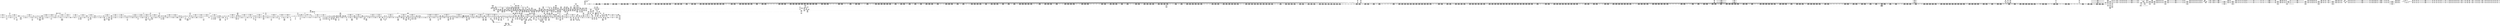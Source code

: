 digraph {
	CE0x3fde500 [shape=record,shape=Mrecord,label="{CE0x3fde500|rcu_read_unlock:tmp20|include/linux/rcupdate.h,933|*SummSink*}"]
	CE0x3eea140 [shape=record,shape=Mrecord,label="{CE0x3eea140|i32_0|*Constant*}"]
	CE0x3f7d740 [shape=record,shape=Mrecord,label="{CE0x3f7d740|2472:_%struct.cred*,_:_CRE_6334,6335_}"]
	CE0x3f84e60 [shape=record,shape=Mrecord,label="{CE0x3f84e60|2472:_%struct.cred*,_:_CRE_6648,6656_|*MultipleSource*|Function::task_sid&Arg::task::|Function::current_has_perm&Arg::tsk::|Function::selinux_task_getpgid&Arg::p::|security/selinux/hooks.c,208}"]
	CE0x3f6d1d0 [shape=record,shape=Mrecord,label="{CE0x3f6d1d0|2472:_%struct.cred*,_:_CRE_2938,2939_}"]
	CE0x3edee50 [shape=record,shape=Mrecord,label="{CE0x3edee50|current_sid:if.then}"]
	CE0x3f596b0 [shape=record,shape=Mrecord,label="{CE0x3f596b0|2472:_%struct.cred*,_:_CRE_1960,1968_|*MultipleSource*|Function::task_sid&Arg::task::|Function::current_has_perm&Arg::tsk::|Function::selinux_task_getpgid&Arg::p::|security/selinux/hooks.c,208}"]
	CE0x3f71e30 [shape=record,shape=Mrecord,label="{CE0x3f71e30|2472:_%struct.cred*,_:_CRE_3088,3096_|*MultipleSource*|Function::task_sid&Arg::task::|Function::current_has_perm&Arg::tsk::|Function::selinux_task_getpgid&Arg::p::|security/selinux/hooks.c,208}"]
	CE0x3f37710 [shape=record,shape=Mrecord,label="{CE0x3f37710|rcu_read_lock:tobool|include/linux/rcupdate.h,882|*SummSink*}"]
	CE0x3f6f440 [shape=record,shape=Mrecord,label="{CE0x3f6f440|2472:_%struct.cred*,_:_CRE_2967,2968_}"]
	CE0x3f6cd10 [shape=record,shape=Mrecord,label="{CE0x3f6cd10|2472:_%struct.cred*,_:_CRE_2934,2935_}"]
	CE0x3ee0070 [shape=record,shape=Mrecord,label="{CE0x3ee0070|selinux_task_getpgid:tmp3|*SummSource*}"]
	CE0x402db50 [shape=record,shape=Mrecord,label="{CE0x402db50|__preempt_count_add:do.end|*SummSource*}"]
	CE0x3f47540 [shape=record,shape=Mrecord,label="{CE0x3f47540|2472:_%struct.cred*,_:_CRE_176,184_|*MultipleSource*|Function::task_sid&Arg::task::|Function::current_has_perm&Arg::tsk::|Function::selinux_task_getpgid&Arg::p::|security/selinux/hooks.c,208}"]
	CE0x3f260f0 [shape=record,shape=Mrecord,label="{CE0x3f260f0|GLOBAL:__rcu_read_lock|*Constant*}"]
	CE0x3fd2d40 [shape=record,shape=Mrecord,label="{CE0x3fd2d40|_call_void_asm_addl_$1,_%gs:$0_,_*m,ri,*m,_dirflag_,_fpsr_,_flags_(i32*___preempt_count,_i32_%val,_i32*___preempt_count)_#3,_!dbg_!27714,_!srcloc_!27717|./arch/x86/include/asm/preempt.h,72|*SummSink*}"]
	CE0x3ef83b0 [shape=record,shape=Mrecord,label="{CE0x3ef83b0|i8*_getelementptr_inbounds_(_45_x_i8_,_45_x_i8_*_.str12,_i32_0,_i32_0)|*Constant*|*SummSink*}"]
	CE0x3f7bac0 [shape=record,shape=Mrecord,label="{CE0x3f7bac0|2472:_%struct.cred*,_:_CRE_6310,6311_}"]
	CE0x3f26990 [shape=record,shape=Mrecord,label="{CE0x3f26990|cred_sid:tmp4|*LoadInst*|security/selinux/hooks.c,196|*SummSource*}"]
	CE0x3fdeae0 [shape=record,shape=Mrecord,label="{CE0x3fdeae0|i64*_getelementptr_inbounds_(_11_x_i64_,_11_x_i64_*___llvm_gcov_ctr132,_i64_0,_i64_10)|*Constant*}"]
	CE0x3f70b60 [shape=record,shape=Mrecord,label="{CE0x3f70b60|2472:_%struct.cred*,_:_CRE_3024,3032_|*MultipleSource*|Function::task_sid&Arg::task::|Function::current_has_perm&Arg::tsk::|Function::selinux_task_getpgid&Arg::p::|security/selinux/hooks.c,208}"]
	CE0x3f3d8e0 [shape=record,shape=Mrecord,label="{CE0x3f3d8e0|rcu_read_unlock:tobool1|include/linux/rcupdate.h,933}"]
	CE0x4002ea0 [shape=record,shape=Mrecord,label="{CE0x4002ea0|i64_ptrtoint_(i8*_blockaddress(_rcu_lock_release,_%__here)_to_i64)|*Constant*}"]
	CE0x3f62ac0 [shape=record,shape=Mrecord,label="{CE0x3f62ac0|2472:_%struct.cred*,_:_CRE_2525,2526_}"]
	CE0x3fb22c0 [shape=record,shape=Mrecord,label="{CE0x3fb22c0|i8*_undef|*Constant*}"]
	CE0x3f265d0 [shape=record,shape=Mrecord,label="{CE0x3f265d0|2472:_%struct.cred*,_:_CRE_20,24_|*MultipleSource*|Function::task_sid&Arg::task::|Function::current_has_perm&Arg::tsk::|Function::selinux_task_getpgid&Arg::p::|security/selinux/hooks.c,208}"]
	CE0x3f86be0 [shape=record,shape=Mrecord,label="{CE0x3f86be0|2472:_%struct.cred*,_:_CRE_10568,10572_|*MultipleSource*|Function::task_sid&Arg::task::|Function::current_has_perm&Arg::tsk::|Function::selinux_task_getpgid&Arg::p::|security/selinux/hooks.c,208}"]
	CE0x5a2e2a0 [shape=record,shape=Mrecord,label="{CE0x5a2e2a0|current_has_perm:tsk|Function::current_has_perm&Arg::tsk::}"]
	CE0x3f96260 [shape=record,shape=Mrecord,label="{CE0x3f96260|cred_sid:tmp6|security/selinux/hooks.c,197|*SummSource*}"]
	CE0x3f99200 [shape=record,shape=Mrecord,label="{CE0x3f99200|_call_void_mcount()_#3|*SummSink*}"]
	CE0x3f3d290 [shape=record,shape=Mrecord,label="{CE0x3f3d290|i64*_getelementptr_inbounds_(_2_x_i64_,_2_x_i64_*___llvm_gcov_ctr98,_i64_0,_i64_1)|*Constant*|*SummSource*}"]
	CE0x3fb21c0 [shape=record,shape=Mrecord,label="{CE0x3fb21c0|rcu_lock_release:tmp7|*SummSink*}"]
	CE0x3fd3e00 [shape=record,shape=Mrecord,label="{CE0x3fd3e00|GLOBAL:__preempt_count_add|*Constant*|*SummSource*}"]
	CE0x3fcb620 [shape=record,shape=Mrecord,label="{CE0x3fcb620|rcu_read_lock:tmp19|include/linux/rcupdate.h,882}"]
	CE0x3fa6850 [shape=record,shape=Mrecord,label="{CE0x3fa6850|__rcu_read_lock:tmp1|*SummSink*}"]
	CE0x3f9f910 [shape=record,shape=Mrecord,label="{CE0x3f9f910|cred_sid:entry|*SummSource*}"]
	CE0x3f4a790 [shape=record,shape=Mrecord,label="{CE0x3f4a790|2472:_%struct.cred*,_:_CRE_144,152_|*MultipleSource*|Function::task_sid&Arg::task::|Function::current_has_perm&Arg::tsk::|Function::selinux_task_getpgid&Arg::p::|security/selinux/hooks.c,208}"]
	CE0x40161a0 [shape=record,shape=Mrecord,label="{CE0x40161a0|__rcu_read_unlock:tmp1}"]
	CE0x3f02990 [shape=record,shape=Mrecord,label="{CE0x3f02990|current_sid:do.body|*SummSource*}"]
	CE0x3f4e6b0 [shape=record,shape=Mrecord,label="{CE0x3f4e6b0|_call_void_lockdep_rcu_suspicious(i8*_getelementptr_inbounds_(_25_x_i8_,_25_x_i8_*_.str45,_i32_0,_i32_0),_i32_883,_i8*_getelementptr_inbounds_(_42_x_i8_,_42_x_i8_*_.str46,_i32_0,_i32_0))_#10,_!dbg_!27728|include/linux/rcupdate.h,882|*SummSource*}"]
	CE0x3efe570 [shape=record,shape=Mrecord,label="{CE0x3efe570|_ret_i32_%call,_!dbg_!27713|security/selinux/hooks.c,3579|*SummSink*}"]
	CE0x3f3d0f0 [shape=record,shape=Mrecord,label="{CE0x3f3d0f0|rcu_read_lock:land.lhs.true2|*SummSource*}"]
	CE0x3f04a90 [shape=record,shape=Mrecord,label="{CE0x3f04a90|current_sid:tmp18|security/selinux/hooks.c,218|*SummSink*}"]
	CE0x3f04c20 [shape=record,shape=Mrecord,label="{CE0x3f04c20|get_current:entry|*SummSource*}"]
	CE0x3f352a0 [shape=record,shape=Mrecord,label="{CE0x3f352a0|2472:_%struct.cred*,_:_CRE_328,336_|*MultipleSource*|Function::task_sid&Arg::task::|Function::current_has_perm&Arg::tsk::|Function::selinux_task_getpgid&Arg::p::|security/selinux/hooks.c,208}"]
	CE0x4018e90 [shape=record,shape=Mrecord,label="{CE0x4018e90|__preempt_count_add:tmp5|./arch/x86/include/asm/preempt.h,72|*SummSink*}"]
	CE0x3f48360 [shape=record,shape=Mrecord,label="{CE0x3f48360|2472:_%struct.cred*,_:_CRE_112,116_|*MultipleSource*|Function::task_sid&Arg::task::|Function::current_has_perm&Arg::tsk::|Function::selinux_task_getpgid&Arg::p::|security/selinux/hooks.c,208}"]
	CE0x3f0d030 [shape=record,shape=Mrecord,label="{CE0x3f0d030|current_sid:tobool|security/selinux/hooks.c,218|*SummSource*}"]
	CE0x3fdbb30 [shape=record,shape=Mrecord,label="{CE0x3fdbb30|i8*_getelementptr_inbounds_(_44_x_i8_,_44_x_i8_*_.str47,_i32_0,_i32_0)|*Constant*|*SummSource*}"]
	CE0x3f696d0 [shape=record,shape=Mrecord,label="{CE0x3f696d0|2472:_%struct.cred*,_:_CRE_2864,2872_|*MultipleSource*|Function::task_sid&Arg::task::|Function::current_has_perm&Arg::tsk::|Function::selinux_task_getpgid&Arg::p::|security/selinux/hooks.c,208}"]
	CE0x3f88e70 [shape=record,shape=Mrecord,label="{CE0x3f88e70|task_sid:tobool1|security/selinux/hooks.c,208|*SummSource*}"]
	CE0x3f3d3a0 [shape=record,shape=Mrecord,label="{CE0x3f3d3a0|get_current:tmp|*SummSource*}"]
	CE0x401e060 [shape=record,shape=Mrecord,label="{CE0x401e060|__rcu_read_unlock:tmp2|*SummSource*}"]
	CE0x3f7eca0 [shape=record,shape=Mrecord,label="{CE0x3f7eca0|2472:_%struct.cred*,_:_CRE_6352,6353_}"]
	CE0x401ba50 [shape=record,shape=Mrecord,label="{CE0x401ba50|_call_void_mcount()_#3|*SummSource*}"]
	CE0x3f0aa20 [shape=record,shape=Mrecord,label="{CE0x3f0aa20|current_sid:do.end|*SummSource*}"]
	CE0x3fa1040 [shape=record,shape=Mrecord,label="{CE0x3fa1040|get_current:bb}"]
	CE0x3f77610 [shape=record,shape=Mrecord,label="{CE0x3f77610|2472:_%struct.cred*,_:_CRE_6144,6152_|*MultipleSource*|Function::task_sid&Arg::task::|Function::current_has_perm&Arg::tsk::|Function::selinux_task_getpgid&Arg::p::|security/selinux/hooks.c,208}"]
	CE0x40170d0 [shape=record,shape=Mrecord,label="{CE0x40170d0|rcu_lock_release:tmp3}"]
	CE0x3fdd2f0 [shape=record,shape=Mrecord,label="{CE0x3fdd2f0|rcu_read_unlock:do.body|*SummSink*}"]
	CE0x3f0cd00 [shape=record,shape=Mrecord,label="{CE0x3f0cd00|current_sid:tobool1|security/selinux/hooks.c,218|*SummSink*}"]
	CE0x3f23720 [shape=record,shape=Mrecord,label="{CE0x3f23720|rcu_read_unlock:tmp17|include/linux/rcupdate.h,933|*SummSource*}"]
	CE0x3f765a0 [shape=record,shape=Mrecord,label="{CE0x3f765a0|2472:_%struct.cred*,_:_CRE_5968,5976_|*MultipleSource*|Function::task_sid&Arg::task::|Function::current_has_perm&Arg::tsk::|Function::selinux_task_getpgid&Arg::p::|security/selinux/hooks.c,208}"]
	CE0x3fd1b30 [shape=record,shape=Mrecord,label="{CE0x3fd1b30|i32_934|*Constant*|*SummSource*}"]
	CE0x40184e0 [shape=record,shape=Mrecord,label="{CE0x40184e0|_call_void_lock_release(%struct.lockdep_map*_%map,_i32_1,_i64_ptrtoint_(i8*_blockaddress(_rcu_lock_release,_%__here)_to_i64))_#10,_!dbg_!27716|include/linux/rcupdate.h,423}"]
	CE0x3f6c130 [shape=record,shape=Mrecord,label="{CE0x3f6c130|2472:_%struct.cred*,_:_CRE_2924,2925_}"]
	CE0x3ee18f0 [shape=record,shape=Mrecord,label="{CE0x3ee18f0|2472:_%struct.cred*,_:_CRE_695,696_}"]
	CE0x4004a30 [shape=record,shape=Mrecord,label="{CE0x4004a30|rcu_lock_acquire:tmp6}"]
	CE0x3f80750 [shape=record,shape=Mrecord,label="{CE0x3f80750|2472:_%struct.cred*,_:_CRE_6432,6436_|*MultipleSource*|Function::task_sid&Arg::task::|Function::current_has_perm&Arg::tsk::|Function::selinux_task_getpgid&Arg::p::|security/selinux/hooks.c,208}"]
	CE0x3fd2090 [shape=record,shape=Mrecord,label="{CE0x3fd2090|rcu_lock_acquire:bb}"]
	CE0x3f67100 [shape=record,shape=Mrecord,label="{CE0x3f67100|2472:_%struct.cred*,_:_CRE_2736,2744_|*MultipleSource*|Function::task_sid&Arg::task::|Function::current_has_perm&Arg::tsk::|Function::selinux_task_getpgid&Arg::p::|security/selinux/hooks.c,208}"]
	CE0x3ef5c70 [shape=record,shape=Mrecord,label="{CE0x3ef5c70|current_has_perm:tmp3|*SummSource*}"]
	CE0x3f6e4d0 [shape=record,shape=Mrecord,label="{CE0x3f6e4d0|2472:_%struct.cred*,_:_CRE_2954,2955_}"]
	CE0x3efaa10 [shape=record,shape=Mrecord,label="{CE0x3efaa10|task_sid:entry}"]
	CE0x40560b0 [shape=record,shape=Mrecord,label="{CE0x40560b0|__preempt_count_sub:tmp1}"]
	CE0x40034b0 [shape=record,shape=Mrecord,label="{CE0x40034b0|i64_ptrtoint_(i8*_blockaddress(_rcu_lock_release,_%__here)_to_i64)|*Constant*|*SummSink*}"]
	CE0x3f7e910 [shape=record,shape=Mrecord,label="{CE0x3f7e910|2472:_%struct.cred*,_:_CRE_6349,6350_}"]
	CE0x3efa270 [shape=record,shape=Mrecord,label="{CE0x3efa270|current_has_perm:call1|security/selinux/hooks.c,1543|*SummSink*}"]
	CE0x3fd75a0 [shape=record,shape=Mrecord,label="{CE0x3fd75a0|rcu_read_unlock:call3|include/linux/rcupdate.h,933}"]
	CE0x3edf900 [shape=record,shape=Mrecord,label="{CE0x3edf900|i64*_getelementptr_inbounds_(_2_x_i64_,_2_x_i64_*___llvm_gcov_ctr280,_i64_0,_i64_1)|*Constant*|*SummSink*}"]
	CE0x3f65e00 [shape=record,shape=Mrecord,label="{CE0x3f65e00|2472:_%struct.cred*,_:_CRE_2688,2692_|*MultipleSource*|Function::task_sid&Arg::task::|Function::current_has_perm&Arg::tsk::|Function::selinux_task_getpgid&Arg::p::|security/selinux/hooks.c,208}"]
	CE0x4003170 [shape=record,shape=Mrecord,label="{CE0x4003170|i64*_getelementptr_inbounds_(_4_x_i64_,_4_x_i64_*___llvm_gcov_ctr133,_i64_0,_i64_3)|*Constant*}"]
	CE0x3f34860 [shape=record,shape=Mrecord,label="{CE0x3f34860|2472:_%struct.cred*,_:_CRE_56,64_|*MultipleSource*|Function::task_sid&Arg::task::|Function::current_has_perm&Arg::tsk::|Function::selinux_task_getpgid&Arg::p::|security/selinux/hooks.c,208}"]
	CE0x3f893e0 [shape=record,shape=Mrecord,label="{CE0x3f893e0|task_sid:tmp10|security/selinux/hooks.c,208|*SummSource*}"]
	CE0x3f6b7b0 [shape=record,shape=Mrecord,label="{CE0x3f6b7b0|2472:_%struct.cred*,_:_CRE_2916,2917_}"]
	CE0x3fdd530 [shape=record,shape=Mrecord,label="{CE0x3fdd530|i64*_getelementptr_inbounds_(_11_x_i64_,_11_x_i64_*___llvm_gcov_ctr132,_i64_0,_i64_0)|*Constant*|*SummSource*}"]
	CE0x3f6aa00 [shape=record,shape=Mrecord,label="{CE0x3f6aa00|2472:_%struct.cred*,_:_CRE_2905,2906_}"]
	CE0x4007870 [shape=record,shape=Mrecord,label="{CE0x4007870|__preempt_count_sub:tmp}"]
	CE0x3eed7d0 [shape=record,shape=Mrecord,label="{CE0x3eed7d0|avc_has_perm:requested|Function::avc_has_perm&Arg::requested::}"]
	CE0x3ed7ef0 [shape=record,shape=Mrecord,label="{CE0x3ed7ef0|current_has_perm:tsk|Function::current_has_perm&Arg::tsk::|*SummSink*}"]
	CE0x3f7ef00 [shape=record,shape=Mrecord,label="{CE0x3f7ef00|2472:_%struct.cred*,_:_CRE_6354,6355_}"]
	CE0x3fa2230 [shape=record,shape=Mrecord,label="{CE0x3fa2230|task_sid:tobool|security/selinux/hooks.c,208}"]
	CE0x3f8b400 [shape=record,shape=Mrecord,label="{CE0x3f8b400|i64_6|*Constant*}"]
	CE0x3ef3a60 [shape=record,shape=Mrecord,label="{CE0x3ef3a60|task_sid:if.then|*SummSource*}"]
	CE0x3ef9490 [shape=record,shape=Mrecord,label="{CE0x3ef9490|i32_2048|*Constant*|*SummSink*}"]
	CE0x3fe0af0 [shape=record,shape=Mrecord,label="{CE0x3fe0af0|rcu_lock_release:map|Function::rcu_lock_release&Arg::map::|*SummSource*}"]
	CE0x3fd5920 [shape=record,shape=Mrecord,label="{CE0x3fd5920|rcu_read_unlock:tmp14|include/linux/rcupdate.h,933|*SummSource*}"]
	CE0x3f6bc70 [shape=record,shape=Mrecord,label="{CE0x3f6bc70|2472:_%struct.cred*,_:_CRE_2920,2921_}"]
	CE0x402d330 [shape=record,shape=Mrecord,label="{CE0x402d330|__preempt_count_sub:val|Function::__preempt_count_sub&Arg::val::|*SummSource*}"]
	CE0x3f25750 [shape=record,shape=Mrecord,label="{CE0x3f25750|get_current:tmp4|./arch/x86/include/asm/current.h,14|*SummSink*}"]
	CE0x3fca4d0 [shape=record,shape=Mrecord,label="{CE0x3fca4d0|i64*_getelementptr_inbounds_(_4_x_i64_,_4_x_i64_*___llvm_gcov_ctr128,_i64_0,_i64_3)|*Constant*|*SummSink*}"]
	CE0x3eced70 [shape=record,shape=Mrecord,label="{CE0x3eced70|2472:_%struct.cred*,_:_CRE_456,460_|*MultipleSource*|Function::task_sid&Arg::task::|Function::current_has_perm&Arg::tsk::|Function::selinux_task_getpgid&Arg::p::|security/selinux/hooks.c,208}"]
	CE0x3f6e730 [shape=record,shape=Mrecord,label="{CE0x3f6e730|2472:_%struct.cred*,_:_CRE_2956,2957_}"]
	CE0x3f4bea0 [shape=record,shape=Mrecord,label="{CE0x3f4bea0|i64*_getelementptr_inbounds_(_2_x_i64_,_2_x_i64_*___llvm_gcov_ctr131,_i64_0,_i64_0)|*Constant*|*SummSource*}"]
	CE0x3f88b90 [shape=record,shape=Mrecord,label="{CE0x3f88b90|task_sid:tmp4|*LoadInst*|security/selinux/hooks.c,208|*SummSource*}"]
	CE0x3f8cc70 [shape=record,shape=Mrecord,label="{CE0x3f8cc70|task_sid:tmp22|security/selinux/hooks.c,208|*SummSource*}"]
	CE0x3f3b990 [shape=record,shape=Mrecord,label="{CE0x3f3b990|rcu_read_lock:tmp16|include/linux/rcupdate.h,882|*SummSink*}"]
	CE0x3fda410 [shape=record,shape=Mrecord,label="{CE0x3fda410|i64*_getelementptr_inbounds_(_4_x_i64_,_4_x_i64_*___llvm_gcov_ctr130,_i64_0,_i64_1)|*Constant*}"]
	CE0x3f54a00 [shape=record,shape=Mrecord,label="{CE0x3f54a00|i32_208|*Constant*}"]
	CE0x3ef1510 [shape=record,shape=Mrecord,label="{CE0x3ef1510|i32_78|*Constant*|*SummSource*}"]
	CE0x3fe0bb0 [shape=record,shape=Mrecord,label="{CE0x3fe0bb0|rcu_lock_release:map|Function::rcu_lock_release&Arg::map::|*SummSink*}"]
	CE0x3ef9b40 [shape=record,shape=Mrecord,label="{CE0x3ef9b40|GLOBAL:current_sid|*Constant*|*SummSink*}"]
	CE0x3fca210 [shape=record,shape=Mrecord,label="{CE0x3fca210|rcu_read_unlock:bb}"]
	CE0x3fa4c60 [shape=record,shape=Mrecord,label="{CE0x3fa4c60|__rcu_read_lock:do.body}"]
	CE0x3f75990 [shape=record,shape=Mrecord,label="{CE0x3f75990|2472:_%struct.cred*,_:_CRE_5928,5936_|*MultipleSource*|Function::task_sid&Arg::task::|Function::current_has_perm&Arg::tsk::|Function::selinux_task_getpgid&Arg::p::|security/selinux/hooks.c,208}"]
	CE0x4015bf0 [shape=record,shape=Mrecord,label="{CE0x4015bf0|__rcu_read_unlock:do.body|*SummSource*}"]
	CE0x3f3a260 [shape=record,shape=Mrecord,label="{CE0x3f3a260|rcu_read_lock:call|include/linux/rcupdate.h,882}"]
	CE0x3f748f0 [shape=record,shape=Mrecord,label="{CE0x3f748f0|2472:_%struct.cred*,_:_CRE_5872,5880_|*MultipleSource*|Function::task_sid&Arg::task::|Function::current_has_perm&Arg::tsk::|Function::selinux_task_getpgid&Arg::p::|security/selinux/hooks.c,208}"]
	CE0x3f3bb00 [shape=record,shape=Mrecord,label="{CE0x3f3bb00|i64*_getelementptr_inbounds_(_11_x_i64_,_11_x_i64_*___llvm_gcov_ctr127,_i64_0,_i64_8)|*Constant*}"]
	"CONST[source:0(mediator),value:2(dynamic)][purpose:{subject}][SrcIdx:4]"
	CE0x3f6af90 [shape=record,shape=Mrecord,label="{CE0x3f6af90|2472:_%struct.cred*,_:_CRE_2909,2910_}"]
	CE0x3f20720 [shape=record,shape=Mrecord,label="{CE0x3f20720|_ret_void,_!dbg_!27717|include/linux/rcupdate.h,240|*SummSink*}"]
	CE0x3ef2490 [shape=record,shape=Mrecord,label="{CE0x3ef2490|COLLAPSED:_CMRE:_elem_0::|security/selinux/hooks.c,218}"]
	CE0x3f04da0 [shape=record,shape=Mrecord,label="{CE0x3f04da0|_ret_%struct.task_struct*_%tmp4,_!dbg_!27714|./arch/x86/include/asm/current.h,14|*SummSource*}"]
	CE0x3f54290 [shape=record,shape=Mrecord,label="{CE0x3f54290|_call_void_lockdep_rcu_suspicious(i8*_getelementptr_inbounds_(_25_x_i8_,_25_x_i8_*_.str3,_i32_0,_i32_0),_i32_208,_i8*_getelementptr_inbounds_(_41_x_i8_,_41_x_i8_*_.str44,_i32_0,_i32_0))_#10,_!dbg_!27732|security/selinux/hooks.c,208}"]
	CE0x3f06920 [shape=record,shape=Mrecord,label="{CE0x3f06920|rcu_read_lock:tmp10|include/linux/rcupdate.h,882|*SummSink*}"]
	CE0x3f3b370 [shape=record,shape=Mrecord,label="{CE0x3f3b370|rcu_read_lock:tmp15|include/linux/rcupdate.h,882|*SummSource*}"]
	CE0x3fd8ad0 [shape=record,shape=Mrecord,label="{CE0x3fd8ad0|__rcu_read_lock:tmp7|include/linux/rcupdate.h,240}"]
	CE0x3f79520 [shape=record,shape=Mrecord,label="{CE0x3f79520|2472:_%struct.cred*,_:_CRE_6248,6256_|*MultipleSource*|Function::task_sid&Arg::task::|Function::current_has_perm&Arg::tsk::|Function::selinux_task_getpgid&Arg::p::|security/selinux/hooks.c,208}"]
	CE0x3eda1f0 [shape=record,shape=Mrecord,label="{CE0x3eda1f0|current_sid:tmp12|security/selinux/hooks.c,218}"]
	CE0x3fd8450 [shape=record,shape=Mrecord,label="{CE0x3fd8450|rcu_lock_acquire:tmp2|*SummSource*}"]
	CE0x3ef2600 [shape=record,shape=Mrecord,label="{CE0x3ef2600|current_sid:security|security/selinux/hooks.c,218}"]
	CE0x3f804c0 [shape=record,shape=Mrecord,label="{CE0x3f804c0|2472:_%struct.cred*,_:_CRE_6424,6432_|*MultipleSource*|Function::task_sid&Arg::task::|Function::current_has_perm&Arg::tsk::|Function::selinux_task_getpgid&Arg::p::|security/selinux/hooks.c,208}"]
	CE0x3fa1a10 [shape=record,shape=Mrecord,label="{CE0x3fa1a10|i64*_getelementptr_inbounds_(_2_x_i64_,_2_x_i64_*___llvm_gcov_ctr98,_i64_0,_i64_0)|*Constant*|*SummSource*}"]
	CE0x3fbdec0 [shape=record,shape=Mrecord,label="{CE0x3fbdec0|rcu_read_unlock:tmp5|include/linux/rcupdate.h,933}"]
	CE0x3fcb180 [shape=record,shape=Mrecord,label="{CE0x3fcb180|rcu_read_unlock:tmp1|*SummSink*}"]
	CE0x3f0f4b0 [shape=record,shape=Mrecord,label="{CE0x3f0f4b0|current_sid:if.end}"]
	CE0x40105c0 [shape=record,shape=Mrecord,label="{CE0x40105c0|__rcu_read_unlock:do.end}"]
	CE0x3fe1440 [shape=record,shape=Mrecord,label="{CE0x3fe1440|_call_void___rcu_read_unlock()_#10,_!dbg_!27734|include/linux/rcupdate.h,937|*SummSink*}"]
	CE0x3f71510 [shape=record,shape=Mrecord,label="{CE0x3f71510|2472:_%struct.cred*,_:_CRE_3056,3064_|*MultipleSource*|Function::task_sid&Arg::task::|Function::current_has_perm&Arg::tsk::|Function::selinux_task_getpgid&Arg::p::|security/selinux/hooks.c,208}"]
	CE0x3fbf7e0 [shape=record,shape=Mrecord,label="{CE0x3fbf7e0|_call_void_mcount()_#3}"]
	CE0x3f43320 [shape=record,shape=Mrecord,label="{CE0x3f43320|task_sid:do.end6|*SummSink*}"]
	CE0x3ef9780 [shape=record,shape=Mrecord,label="{CE0x3ef9780|GLOBAL:current_sid|*Constant*}"]
	CE0x3f4c0a0 [shape=record,shape=Mrecord,label="{CE0x3f4c0a0|cred_sid:tmp}"]
	CE0x3f7a390 [shape=record,shape=Mrecord,label="{CE0x3f7a390|2472:_%struct.cred*,_:_CRE_6290,6291_}"]
	CE0x3f634e0 [shape=record,shape=Mrecord,label="{CE0x3f634e0|2472:_%struct.cred*,_:_CRE_2534,2535_}"]
	CE0x3faba30 [shape=record,shape=Mrecord,label="{CE0x3faba30|rcu_lock_acquire:tmp7|*SummSink*}"]
	CE0x4005060 [shape=record,shape=Mrecord,label="{CE0x4005060|rcu_lock_acquire:__here}"]
	CE0x3fa50e0 [shape=record,shape=Mrecord,label="{CE0x3fa50e0|__rcu_read_lock:bb|*SummSource*}"]
	CE0x400acc0 [shape=record,shape=Mrecord,label="{CE0x400acc0|i64*_getelementptr_inbounds_(_4_x_i64_,_4_x_i64_*___llvm_gcov_ctr129,_i64_0,_i64_2)|*Constant*|*SummSink*}"]
	CE0x3ef3910 [shape=record,shape=Mrecord,label="{CE0x3ef3910|task_sid:if.then}"]
	CE0x3f278c0 [shape=record,shape=Mrecord,label="{CE0x3f278c0|task_sid:land.lhs.true|*SummSource*}"]
	CE0x3fe17b0 [shape=record,shape=Mrecord,label="{CE0x3fe17b0|GLOBAL:__rcu_read_unlock|*Constant*|*SummSink*}"]
	CE0x3f57c60 [shape=record,shape=Mrecord,label="{CE0x3f57c60|2472:_%struct.cred*,_:_CRE_1872,1880_|*MultipleSource*|Function::task_sid&Arg::task::|Function::current_has_perm&Arg::tsk::|Function::selinux_task_getpgid&Arg::p::|security/selinux/hooks.c,208}"]
	CE0x3ee7d40 [shape=record,shape=Mrecord,label="{CE0x3ee7d40|selinux_task_getpgid:tmp3}"]
	CE0x3fbdd90 [shape=record,shape=Mrecord,label="{CE0x3fbdd90|rcu_read_unlock:tmp4|include/linux/rcupdate.h,933|*SummSink*}"]
	CE0x3fdc000 [shape=record,shape=Mrecord,label="{CE0x3fdc000|i64*_getelementptr_inbounds_(_11_x_i64_,_11_x_i64_*___llvm_gcov_ctr132,_i64_0,_i64_9)|*Constant*|*SummSource*}"]
	CE0x3f56700 [shape=record,shape=Mrecord,label="{CE0x3f56700|2472:_%struct.cred*,_:_CRE_784,1808_|*MultipleSource*|Function::task_sid&Arg::task::|Function::current_has_perm&Arg::tsk::|Function::selinux_task_getpgid&Arg::p::|security/selinux/hooks.c,208}"]
	CE0x3fab380 [shape=record,shape=Mrecord,label="{CE0x3fab380|__rcu_read_lock:tmp2|*SummSource*}"]
	CE0x3f8b2f0 [shape=record,shape=Mrecord,label="{CE0x3f8b2f0|task_sid:tmp14|security/selinux/hooks.c,208|*SummSink*}"]
	CE0x3f39d80 [shape=record,shape=Mrecord,label="{CE0x3f39d80|i64*_getelementptr_inbounds_(_4_x_i64_,_4_x_i64_*___llvm_gcov_ctr130,_i64_0,_i64_2)|*Constant*}"]
	CE0x3f6d300 [shape=record,shape=Mrecord,label="{CE0x3f6d300|2472:_%struct.cred*,_:_CRE_2939,2940_}"]
	CE0x3f69b90 [shape=record,shape=Mrecord,label="{CE0x3f69b90|2472:_%struct.cred*,_:_CRE_2876,2880_|*MultipleSource*|Function::task_sid&Arg::task::|Function::current_has_perm&Arg::tsk::|Function::selinux_task_getpgid&Arg::p::|security/selinux/hooks.c,208}"]
	CE0x3ecf1b0 [shape=record,shape=Mrecord,label="{CE0x3ecf1b0|2472:_%struct.cred*,_:_CRE_464,472_|*MultipleSource*|Function::task_sid&Arg::task::|Function::current_has_perm&Arg::tsk::|Function::selinux_task_getpgid&Arg::p::|security/selinux/hooks.c,208}"]
	CE0x3f52910 [shape=record,shape=Mrecord,label="{CE0x3f52910|2472:_%struct.cred*,_:_CRE_688,689_}"]
	CE0x3fcc170 [shape=record,shape=Mrecord,label="{CE0x3fcc170|i64*_getelementptr_inbounds_(_11_x_i64_,_11_x_i64_*___llvm_gcov_ctr127,_i64_0,_i64_10)|*Constant*}"]
	CE0x3f77180 [shape=record,shape=Mrecord,label="{CE0x3f77180|2472:_%struct.cred*,_:_CRE_6008,6136_|*MultipleSource*|Function::task_sid&Arg::task::|Function::current_has_perm&Arg::tsk::|Function::selinux_task_getpgid&Arg::p::|security/selinux/hooks.c,208}"]
	CE0x3ef4a70 [shape=record,shape=Mrecord,label="{CE0x3ef4a70|2472:_%struct.cred*,_:_CRE_216,224_|*MultipleSource*|Function::task_sid&Arg::task::|Function::current_has_perm&Arg::tsk::|Function::selinux_task_getpgid&Arg::p::|security/selinux/hooks.c,208}"]
	CE0x3f7d150 [shape=record,shape=Mrecord,label="{CE0x3f7d150|2472:_%struct.cred*,_:_CRE_6329,6330_}"]
	CE0x3f04570 [shape=record,shape=Mrecord,label="{CE0x3f04570|i64*_getelementptr_inbounds_(_2_x_i64_,_2_x_i64_*___llvm_gcov_ctr98,_i64_0,_i64_1)|*Constant*|*SummSink*}"]
	CE0x3f76f20 [shape=record,shape=Mrecord,label="{CE0x3f76f20|2472:_%struct.cred*,_:_CRE_6000,6008_|*MultipleSource*|Function::task_sid&Arg::task::|Function::current_has_perm&Arg::tsk::|Function::selinux_task_getpgid&Arg::p::|security/selinux/hooks.c,208}"]
	CE0x3fa0e20 [shape=record,shape=Mrecord,label="{CE0x3fa0e20|rcu_read_unlock:entry|*SummSource*}"]
	CE0x3f70930 [shape=record,shape=Mrecord,label="{CE0x3f70930|2472:_%struct.cred*,_:_CRE_3008,3024_|*MultipleSource*|Function::task_sid&Arg::task::|Function::current_has_perm&Arg::tsk::|Function::selinux_task_getpgid&Arg::p::|security/selinux/hooks.c,208}"]
	CE0x3f1d710 [shape=record,shape=Mrecord,label="{CE0x3f1d710|i64*_getelementptr_inbounds_(_4_x_i64_,_4_x_i64_*___llvm_gcov_ctr128,_i64_0,_i64_1)|*Constant*|*SummSink*}"]
	CE0x4006440 [shape=record,shape=Mrecord,label="{CE0x4006440|GLOBAL:__preempt_count|Global_var:__preempt_count}"]
	CE0x3fa6a80 [shape=record,shape=Mrecord,label="{CE0x3fa6a80|__rcu_read_lock:tmp|*SummSink*}"]
	CE0x3fbf050 [shape=record,shape=Mrecord,label="{CE0x3fbf050|i64*_getelementptr_inbounds_(_4_x_i64_,_4_x_i64_*___llvm_gcov_ctr128,_i64_0,_i64_2)|*Constant*|*SummSource*}"]
	CE0x3f91e10 [shape=record,shape=Mrecord,label="{CE0x3f91e10|rcu_read_lock:tmp8|include/linux/rcupdate.h,882|*SummSink*}"]
	CE0x3fcd510 [shape=record,shape=Mrecord,label="{CE0x3fcd510|i8*_getelementptr_inbounds_(_42_x_i8_,_42_x_i8_*_.str46,_i32_0,_i32_0)|*Constant*|*SummSink*}"]
	CE0x3efa8e0 [shape=record,shape=Mrecord,label="{CE0x3efa8e0|GLOBAL:task_sid|*Constant*|*SummSink*}"]
	CE0x3ee3670 [shape=record,shape=Mrecord,label="{CE0x3ee3670|i64_2|*Constant*|*SummSink*}"]
	CE0x3f809b0 [shape=record,shape=Mrecord,label="{CE0x3f809b0|2472:_%struct.cred*,_:_CRE_6440,6448_|*MultipleSource*|Function::task_sid&Arg::task::|Function::current_has_perm&Arg::tsk::|Function::selinux_task_getpgid&Arg::p::|security/selinux/hooks.c,208}"]
	CE0x3f7a0d0 [shape=record,shape=Mrecord,label="{CE0x3f7a0d0|2472:_%struct.cred*,_:_CRE_6289,6290_}"]
	CE0x3f02c40 [shape=record,shape=Mrecord,label="{CE0x3f02c40|current_sid:tmp17|security/selinux/hooks.c,218}"]
	CE0x3fdd130 [shape=record,shape=Mrecord,label="{CE0x3fdd130|rcu_read_unlock:do.body}"]
	CE0x3fa3ac0 [shape=record,shape=Mrecord,label="{CE0x3fa3ac0|task_sid:tmp8|security/selinux/hooks.c,208|*SummSink*}"]
	CE0x3f91320 [shape=record,shape=Mrecord,label="{CE0x3f91320|i64*_getelementptr_inbounds_(_11_x_i64_,_11_x_i64_*___llvm_gcov_ctr127,_i64_0,_i64_1)|*Constant*|*SummSource*}"]
	CE0x40561c0 [shape=record,shape=Mrecord,label="{CE0x40561c0|COLLAPSED:_GCMRE___llvm_gcov_ctr129_internal_global_4_x_i64_zeroinitializer:_elem_0:default:}"]
	CE0x4012af0 [shape=record,shape=Mrecord,label="{CE0x4012af0|__preempt_count_sub:tmp6|./arch/x86/include/asm/preempt.h,78|*SummSource*}"]
	CE0x3efdf80 [shape=record,shape=Mrecord,label="{CE0x3efdf80|current_has_perm:tmp2|*SummSource*}"]
	CE0x3f5ae40 [shape=record,shape=Mrecord,label="{CE0x3f5ae40|2472:_%struct.cred*,_:_CRE_2044,2048_|*MultipleSource*|Function::task_sid&Arg::task::|Function::current_has_perm&Arg::tsk::|Function::selinux_task_getpgid&Arg::p::|security/selinux/hooks.c,208}"]
	CE0x3f43170 [shape=record,shape=Mrecord,label="{CE0x3f43170|task_sid:do.body}"]
	CE0x3f76340 [shape=record,shape=Mrecord,label="{CE0x3f76340|2472:_%struct.cred*,_:_CRE_5960,5968_|*MultipleSource*|Function::task_sid&Arg::task::|Function::current_has_perm&Arg::tsk::|Function::selinux_task_getpgid&Arg::p::|security/selinux/hooks.c,208}"]
	CE0x3f37bb0 [shape=record,shape=Mrecord,label="{CE0x3f37bb0|_call_void_asm_sideeffect_,_memory_,_dirflag_,_fpsr_,_flags_()_#3,_!dbg_!27714,_!srcloc_!27715|include/linux/rcupdate.h,239|*SummSource*}"]
	CE0x3f624d0 [shape=record,shape=Mrecord,label="{CE0x3f624d0|2472:_%struct.cred*,_:_CRE_2521,2522_}"]
	CE0x3f3c7f0 [shape=record,shape=Mrecord,label="{CE0x3f3c7f0|rcu_read_lock:tmp18|include/linux/rcupdate.h,882}"]
	CE0x3fcced0 [shape=record,shape=Mrecord,label="{CE0x3fcced0|rcu_read_lock:tmp22|include/linux/rcupdate.h,884|*SummSink*}"]
	CE0x3eea4b0 [shape=record,shape=Mrecord,label="{CE0x3eea4b0|i64*_getelementptr_inbounds_(_2_x_i64_,_2_x_i64_*___llvm_gcov_ctr280,_i64_0,_i64_1)|*Constant*|*SummSource*}"]
	CE0x3fbe310 [shape=record,shape=Mrecord,label="{CE0x3fbe310|rcu_lock_release:tmp3|*SummSink*}"]
	CE0x3f75270 [shape=record,shape=Mrecord,label="{CE0x3f75270|2472:_%struct.cred*,_:_CRE_5904,5912_|*MultipleSource*|Function::task_sid&Arg::task::|Function::current_has_perm&Arg::tsk::|Function::selinux_task_getpgid&Arg::p::|security/selinux/hooks.c,208}"]
	CE0x402c660 [shape=record,shape=Mrecord,label="{CE0x402c660|i64*_getelementptr_inbounds_(_4_x_i64_,_4_x_i64_*___llvm_gcov_ctr135,_i64_0,_i64_1)|*Constant*|*SummSink*}"]
	CE0x3fbee20 [shape=record,shape=Mrecord,label="{CE0x3fbee20|i64*_getelementptr_inbounds_(_4_x_i64_,_4_x_i64_*___llvm_gcov_ctr134,_i64_0,_i64_1)|*Constant*|*SummSource*}"]
	CE0x4056250 [shape=record,shape=Mrecord,label="{CE0x4056250|__preempt_count_sub:tmp|*SummSource*}"]
	CE0x40199a0 [shape=record,shape=Mrecord,label="{CE0x40199a0|__preempt_count_sub:sub|./arch/x86/include/asm/preempt.h,77}"]
	CE0x3f91a90 [shape=record,shape=Mrecord,label="{CE0x3f91a90|rcu_read_lock:tmp8|include/linux/rcupdate.h,882|*SummSource*}"]
	CE0x3f47af0 [shape=record,shape=Mrecord,label="{CE0x3f47af0|i64*_getelementptr_inbounds_(_11_x_i64_,_11_x_i64_*___llvm_gcov_ctr127,_i64_0,_i64_1)|*Constant*}"]
	CE0x3f677f0 [shape=record,shape=Mrecord,label="{CE0x3f677f0|2472:_%struct.cred*,_:_CRE_2760,2768_|*MultipleSource*|Function::task_sid&Arg::task::|Function::current_has_perm&Arg::tsk::|Function::selinux_task_getpgid&Arg::p::|security/selinux/hooks.c,208}"]
	CE0x3f501f0 [shape=record,shape=Mrecord,label="{CE0x3f501f0|2472:_%struct.cred*,_:_CRE_568,576_|*MultipleSource*|Function::task_sid&Arg::task::|Function::current_has_perm&Arg::tsk::|Function::selinux_task_getpgid&Arg::p::|security/selinux/hooks.c,208}"]
	CE0x3fdfc50 [shape=record,shape=Mrecord,label="{CE0x3fdfc50|_call_void_rcu_lock_release(%struct.lockdep_map*_rcu_lock_map)_#10,_!dbg_!27733|include/linux/rcupdate.h,935}"]
	CE0x3fcb700 [shape=record,shape=Mrecord,label="{CE0x3fcb700|rcu_read_lock:tmp19|include/linux/rcupdate.h,882|*SummSink*}"]
	CE0x3eee0c0 [shape=record,shape=Mrecord,label="{CE0x3eee0c0|rcu_read_lock:if.then}"]
	CE0x3f9faa0 [shape=record,shape=Mrecord,label="{CE0x3f9faa0|cred_sid:entry|*SummSink*}"]
	CE0x3f099b0 [shape=record,shape=Mrecord,label="{CE0x3f099b0|rcu_read_lock:tmp3|*SummSink*}"]
	CE0x3fce5e0 [shape=record,shape=Mrecord,label="{CE0x3fce5e0|_call_void___preempt_count_add(i32_1)_#10,_!dbg_!27711|include/linux/rcupdate.h,239}"]
	CE0x3f05050 [shape=record,shape=Mrecord,label="{CE0x3f05050|_ret_%struct.task_struct*_%tmp4,_!dbg_!27714|./arch/x86/include/asm/current.h,14|*SummSink*}"]
	CE0x4003010 [shape=record,shape=Mrecord,label="{CE0x4003010|i64_ptrtoint_(i8*_blockaddress(_rcu_lock_release,_%__here)_to_i64)|*Constant*|*SummSource*}"]
	CE0x3f58aa0 [shape=record,shape=Mrecord,label="{CE0x3f58aa0|2472:_%struct.cred*,_:_CRE_1920,1928_|*MultipleSource*|Function::task_sid&Arg::task::|Function::current_has_perm&Arg::tsk::|Function::selinux_task_getpgid&Arg::p::|security/selinux/hooks.c,208}"]
	CE0x3f40740 [shape=record,shape=Mrecord,label="{CE0x3f40740|i64_3|*Constant*}"]
	CE0x3f91c70 [shape=record,shape=Mrecord,label="{CE0x3f91c70|rcu_read_lock:tobool1|include/linux/rcupdate.h,882}"]
	CE0x3f46330 [shape=record,shape=Mrecord,label="{CE0x3f46330|rcu_read_lock:tmp|*SummSource*}"]
	CE0x4015880 [shape=record,shape=Mrecord,label="{CE0x4015880|rcu_lock_acquire:__here|*SummSink*}"]
	CE0x3f6c390 [shape=record,shape=Mrecord,label="{CE0x3f6c390|2472:_%struct.cred*,_:_CRE_2926,2927_}"]
	CE0x3ef17a0 [shape=record,shape=Mrecord,label="{CE0x3ef17a0|current_sid:cred|security/selinux/hooks.c,218|*SummSource*}"]
	CE0x3edd5b0 [shape=record,shape=Mrecord,label="{CE0x3edd5b0|i64*_getelementptr_inbounds_(_11_x_i64_,_11_x_i64_*___llvm_gcov_ctr125,_i64_0,_i64_8)|*Constant*|*SummSink*}"]
	CE0x3f019a0 [shape=record,shape=Mrecord,label="{CE0x3f019a0|i64_4|*Constant*|*SummSink*}"]
	CE0x400aa10 [shape=record,shape=Mrecord,label="{CE0x400aa10|__rcu_read_unlock:do.body|*SummSink*}"]
	CE0x3f3c100 [shape=record,shape=Mrecord,label="{CE0x3f3c100|i64*_getelementptr_inbounds_(_11_x_i64_,_11_x_i64_*___llvm_gcov_ctr127,_i64_0,_i64_8)|*Constant*|*SummSink*}"]
	CE0x3f256e0 [shape=record,shape=Mrecord,label="{CE0x3f256e0|2472:_%struct.cred*,_:_CRE_280,288_|*MultipleSource*|Function::task_sid&Arg::task::|Function::current_has_perm&Arg::tsk::|Function::selinux_task_getpgid&Arg::p::|security/selinux/hooks.c,208}"]
	CE0x3fc3b20 [shape=record,shape=Mrecord,label="{CE0x3fc3b20|get_current:tmp2}"]
	CE0x3f73d10 [shape=record,shape=Mrecord,label="{CE0x3f73d10|2472:_%struct.cred*,_:_CRE_3160,3164_|*MultipleSource*|Function::task_sid&Arg::task::|Function::current_has_perm&Arg::tsk::|Function::selinux_task_getpgid&Arg::p::|security/selinux/hooks.c,208}"]
	CE0x3f0a1d0 [shape=record,shape=Mrecord,label="{CE0x3f0a1d0|i64*_getelementptr_inbounds_(_11_x_i64_,_11_x_i64_*___llvm_gcov_ctr125,_i64_0,_i64_6)|*Constant*}"]
	CE0x3fcc650 [shape=record,shape=Mrecord,label="{CE0x3fcc650|rcu_read_lock:tmp21|include/linux/rcupdate.h,884|*SummSink*}"]
	CE0x3f44410 [shape=record,shape=Mrecord,label="{CE0x3f44410|task_sid:do.body|*SummSink*}"]
	CE0x3fbe620 [shape=record,shape=Mrecord,label="{CE0x3fbe620|_call_void_mcount()_#3}"]
	CE0x3f87330 [shape=record,shape=Mrecord,label="{CE0x3f87330|2472:_%struct.cred*,_:_CRE_10584,10592_|*MultipleSource*|Function::task_sid&Arg::task::|Function::current_has_perm&Arg::tsk::|Function::selinux_task_getpgid&Arg::p::|security/selinux/hooks.c,208}"]
	CE0x3f53400 [shape=record,shape=Mrecord,label="{CE0x3f53400|i64*_getelementptr_inbounds_(_13_x_i64_,_13_x_i64_*___llvm_gcov_ctr126,_i64_0,_i64_8)|*Constant*|*SummSource*}"]
	CE0x3f455e0 [shape=record,shape=Mrecord,label="{CE0x3f455e0|rcu_read_lock:tmp3|*SummSource*}"]
	CE0x3f46490 [shape=record,shape=Mrecord,label="{CE0x3f46490|rcu_read_lock:land.lhs.true|*SummSink*}"]
	CE0x3fca2a0 [shape=record,shape=Mrecord,label="{CE0x3fca2a0|rcu_read_unlock:bb|*SummSource*}"]
	CE0x3f428e0 [shape=record,shape=Mrecord,label="{CE0x3f428e0|2472:_%struct.cred*,_:_CRE_312,320_|*MultipleSource*|Function::task_sid&Arg::task::|Function::current_has_perm&Arg::tsk::|Function::selinux_task_getpgid&Arg::p::|security/selinux/hooks.c,208}"]
	CE0x3f59b40 [shape=record,shape=Mrecord,label="{CE0x3f59b40|2472:_%struct.cred*,_:_CRE_1976,1977_|*MultipleSource*|Function::task_sid&Arg::task::|Function::current_has_perm&Arg::tsk::|Function::selinux_task_getpgid&Arg::p::|security/selinux/hooks.c,208}"]
	CE0x3fd6e60 [shape=record,shape=Mrecord,label="{CE0x3fd6e60|rcu_read_unlock:tmp6|include/linux/rcupdate.h,933|*SummSink*}"]
	CE0x3f900f0 [shape=record,shape=Mrecord,label="{CE0x3f900f0|task_sid:tmp21|security/selinux/hooks.c,208|*SummSource*}"]
	CE0x4012130 [shape=record,shape=Mrecord,label="{CE0x4012130|__preempt_count_sub:do.end|*SummSink*}"]
	CE0x3f0cb50 [shape=record,shape=Mrecord,label="{CE0x3f0cb50|current_sid:tmp4|security/selinux/hooks.c,218}"]
	CE0x3f73850 [shape=record,shape=Mrecord,label="{CE0x3f73850|2472:_%struct.cred*,_:_CRE_3148,3152_|*MultipleSource*|Function::task_sid&Arg::task::|Function::current_has_perm&Arg::tsk::|Function::selinux_task_getpgid&Arg::p::|security/selinux/hooks.c,208}"]
	CE0x3f20c90 [shape=record,shape=Mrecord,label="{CE0x3f20c90|rcu_read_lock:do.body|*SummSink*}"]
	CE0x402b220 [shape=record,shape=Mrecord,label="{CE0x402b220|__preempt_count_add:tmp3}"]
	CE0x3fc2f20 [shape=record,shape=Mrecord,label="{CE0x3fc2f20|i64*_getelementptr_inbounds_(_4_x_i64_,_4_x_i64_*___llvm_gcov_ctr130,_i64_0,_i64_1)|*Constant*|*SummSource*}"]
	CE0x3fb1840 [shape=record,shape=Mrecord,label="{CE0x3fb1840|rcu_lock_acquire:tmp5|include/linux/rcupdate.h,418|*SummSink*}"]
	CE0x4005f30 [shape=record,shape=Mrecord,label="{CE0x4005f30|rcu_lock_acquire:tmp}"]
	CE0x3ee1fc0 [shape=record,shape=Mrecord,label="{CE0x3ee1fc0|2472:_%struct.cred*,_:_CRE_702,703_}"]
	CE0x3f236b0 [shape=record,shape=Mrecord,label="{CE0x3f236b0|rcu_read_unlock:tmp17|include/linux/rcupdate.h,933}"]
	CE0x4016910 [shape=record,shape=Mrecord,label="{CE0x4016910|__rcu_read_unlock:tmp}"]
	CE0x3fa2aa0 [shape=record,shape=Mrecord,label="{CE0x3fa2aa0|task_sid:tmp6|security/selinux/hooks.c,208}"]
	CE0x3faee20 [shape=record,shape=Mrecord,label="{CE0x3faee20|i64*_getelementptr_inbounds_(_4_x_i64_,_4_x_i64_*___llvm_gcov_ctr135,_i64_0,_i64_3)|*Constant*}"]
	CE0x4004150 [shape=record,shape=Mrecord,label="{CE0x4004150|rcu_lock_release:tmp1}"]
	CE0x3fd7900 [shape=record,shape=Mrecord,label="{CE0x3fd7900|rcu_read_unlock:call3|include/linux/rcupdate.h,933|*SummSource*}"]
	CE0x3ed9b90 [shape=record,shape=Mrecord,label="{CE0x3ed9b90|i64*_getelementptr_inbounds_(_11_x_i64_,_11_x_i64_*___llvm_gcov_ctr125,_i64_0,_i64_0)|*Constant*|*SummSource*}"]
	CE0x3fb0e40 [shape=record,shape=Mrecord,label="{CE0x3fb0e40|i32_0|*Constant*}"]
	CE0x3fa0e90 [shape=record,shape=Mrecord,label="{CE0x3fa0e90|rcu_read_unlock:entry|*SummSink*}"]
	CE0x3f784b0 [shape=record,shape=Mrecord,label="{CE0x3f784b0|2472:_%struct.cred*,_:_CRE_6196,6200_|*MultipleSource*|Function::task_sid&Arg::task::|Function::current_has_perm&Arg::tsk::|Function::selinux_task_getpgid&Arg::p::|security/selinux/hooks.c,208}"]
	CE0x3f389a0 [shape=record,shape=Mrecord,label="{CE0x3f389a0|GLOBAL:rcu_lock_map|Global_var:rcu_lock_map}"]
	CE0x3f51190 [shape=record,shape=Mrecord,label="{CE0x3f51190|2472:_%struct.cred*,_:_CRE_624,632_|*MultipleSource*|Function::task_sid&Arg::task::|Function::current_has_perm&Arg::tsk::|Function::selinux_task_getpgid&Arg::p::|security/selinux/hooks.c,208}"]
	CE0x3f26790 [shape=record,shape=Mrecord,label="{CE0x3f26790|cred_sid:tmp4|*LoadInst*|security/selinux/hooks.c,196}"]
	CE0x3f5c370 [shape=record,shape=Mrecord,label="{CE0x3f5c370|2472:_%struct.cred*,_:_CRE_2096,2104_|*MultipleSource*|Function::task_sid&Arg::task::|Function::current_has_perm&Arg::tsk::|Function::selinux_task_getpgid&Arg::p::|security/selinux/hooks.c,208}"]
	CE0x3fa43e0 [shape=record,shape=Mrecord,label="{CE0x3fa43e0|task_sid:tmp9|security/selinux/hooks.c,208|*SummSource*}"]
	CE0x3ef14a0 [shape=record,shape=Mrecord,label="{CE0x3ef14a0|i32_78|*Constant*|*SummSink*}"]
	CE0x3ee16f0 [shape=record,shape=Mrecord,label="{CE0x3ee16f0|2472:_%struct.cred*,_:_CRE_693,694_}"]
	CE0x3fcb110 [shape=record,shape=Mrecord,label="{CE0x3fcb110|rcu_read_unlock:tmp1|*SummSource*}"]
	CE0x3ee2550 [shape=record,shape=Mrecord,label="{CE0x3ee2550|_ret_i32_%call7,_!dbg_!27749|security/selinux/hooks.c,210|*SummSink*}"]
	CE0x3f72090 [shape=record,shape=Mrecord,label="{CE0x3f72090|2472:_%struct.cred*,_:_CRE_3096,3104_|*MultipleSource*|Function::task_sid&Arg::task::|Function::current_has_perm&Arg::tsk::|Function::selinux_task_getpgid&Arg::p::|security/selinux/hooks.c,208}"]
	CE0x3ed0650 [shape=record,shape=Mrecord,label="{CE0x3ed0650|i1_true|*Constant*|*SummSink*}"]
	CE0x3f52d00 [shape=record,shape=Mrecord,label="{CE0x3f52d00|2472:_%struct.cred*,_:_CRE_699,700_}"]
	CE0x3fc1840 [shape=record,shape=Mrecord,label="{CE0x3fc1840|rcu_lock_acquire:tmp4|include/linux/rcupdate.h,418|*SummSource*}"]
	CE0x3f53160 [shape=record,shape=Mrecord,label="{CE0x3f53160|_ret_void,_!dbg_!27717|include/linux/rcupdate.h,240}"]
	CE0x3fd3000 [shape=record,shape=Mrecord,label="{CE0x3fd3000|i64*_getelementptr_inbounds_(_4_x_i64_,_4_x_i64_*___llvm_gcov_ctr133,_i64_0,_i64_1)|*Constant*|*SummSource*}"]
	CE0x3f63870 [shape=record,shape=Mrecord,label="{CE0x3f63870|2472:_%struct.cred*,_:_CRE_2544,2568_|*MultipleSource*|Function::task_sid&Arg::task::|Function::current_has_perm&Arg::tsk::|Function::selinux_task_getpgid&Arg::p::|security/selinux/hooks.c,208}"]
	CE0x3f08560 [shape=record,shape=Mrecord,label="{CE0x3f08560|task_sid:if.end|*SummSink*}"]
	CE0x3f354c0 [shape=record,shape=Mrecord,label="{CE0x3f354c0|2472:_%struct.cred*,_:_CRE_336,344_|*MultipleSource*|Function::task_sid&Arg::task::|Function::current_has_perm&Arg::tsk::|Function::selinux_task_getpgid&Arg::p::|security/selinux/hooks.c,208}"]
	CE0x3f7f3c0 [shape=record,shape=Mrecord,label="{CE0x3f7f3c0|2472:_%struct.cred*,_:_CRE_6358,6359_}"]
	CE0x3f656e0 [shape=record,shape=Mrecord,label="{CE0x3f656e0|2472:_%struct.cred*,_:_CRE_2664,2672_|*MultipleSource*|Function::task_sid&Arg::task::|Function::current_has_perm&Arg::tsk::|Function::selinux_task_getpgid&Arg::p::|security/selinux/hooks.c,208}"]
	CE0x3efd7a0 [shape=record,shape=Mrecord,label="{CE0x3efd7a0|i32_(i32,_i32,_i16,_i32,_%struct.common_audit_data*)*_bitcast_(i32_(i32,_i32,_i16,_i32,_%struct.common_audit_data.495*)*_avc_has_perm_to_i32_(i32,_i32,_i16,_i32,_%struct.common_audit_data*)*)|*Constant*|*SummSource*}"]
	CE0x3f60ab0 [shape=record,shape=Mrecord,label="{CE0x3f60ab0|2472:_%struct.cred*,_:_CRE_2400,2408_|*MultipleSource*|Function::task_sid&Arg::task::|Function::current_has_perm&Arg::tsk::|Function::selinux_task_getpgid&Arg::p::|security/selinux/hooks.c,208}"]
	CE0x3f67a50 [shape=record,shape=Mrecord,label="{CE0x3f67a50|2472:_%struct.cred*,_:_CRE_2768,2776_|*MultipleSource*|Function::task_sid&Arg::task::|Function::current_has_perm&Arg::tsk::|Function::selinux_task_getpgid&Arg::p::|security/selinux/hooks.c,208}"]
	CE0x3f74b50 [shape=record,shape=Mrecord,label="{CE0x3f74b50|2472:_%struct.cred*,_:_CRE_5880,5888_|*MultipleSource*|Function::task_sid&Arg::task::|Function::current_has_perm&Arg::tsk::|Function::selinux_task_getpgid&Arg::p::|security/selinux/hooks.c,208}"]
	"CONST[source:0(mediator),value:0(static)][purpose:{operation}][SrcIdx:2]"
	CE0x3f5cf80 [shape=record,shape=Mrecord,label="{CE0x3f5cf80|2472:_%struct.cred*,_:_CRE_2136,2144_|*MultipleSource*|Function::task_sid&Arg::task::|Function::current_has_perm&Arg::tsk::|Function::selinux_task_getpgid&Arg::p::|security/selinux/hooks.c,208}"]
	CE0x3f930f0 [shape=record,shape=Mrecord,label="{CE0x3f930f0|rcu_read_lock:if.then|*SummSink*}"]
	CE0x3f93850 [shape=record,shape=Mrecord,label="{CE0x3f93850|cred_sid:tmp5|security/selinux/hooks.c,196|*SummSource*}"]
	CE0x3f89510 [shape=record,shape=Mrecord,label="{CE0x3f89510|task_sid:tmp10|security/selinux/hooks.c,208|*SummSink*}"]
	CE0x3f48710 [shape=record,shape=Mrecord,label="{CE0x3f48710|rcu_read_unlock:tmp8|include/linux/rcupdate.h,933|*SummSink*}"]
	CE0x3fc00c0 [shape=record,shape=Mrecord,label="{CE0x3fc00c0|0:_i8,_:_GCMR_rcu_read_unlock.__warned_internal_global_i8_0,_section_.data.unlikely_,_align_1:_elem_0:default:}"]
	CE0x40180f0 [shape=record,shape=Mrecord,label="{CE0x40180f0|__preempt_count_add:tmp4|./arch/x86/include/asm/preempt.h,72}"]
	CE0x4032700 [shape=record,shape=Mrecord,label="{CE0x4032700|__preempt_count_add:do.body}"]
	CE0x3f598e0 [shape=record,shape=Mrecord,label="{CE0x3f598e0|2472:_%struct.cred*,_:_CRE_1968,1976_|*MultipleSource*|Function::task_sid&Arg::task::|Function::current_has_perm&Arg::tsk::|Function::selinux_task_getpgid&Arg::p::|security/selinux/hooks.c,208}"]
	CE0x3f56b90 [shape=record,shape=Mrecord,label="{CE0x3f56b90|2472:_%struct.cred*,_:_CRE_1816,1817_|*MultipleSource*|Function::task_sid&Arg::task::|Function::current_has_perm&Arg::tsk::|Function::selinux_task_getpgid&Arg::p::|security/selinux/hooks.c,208}"]
	CE0x3f76a60 [shape=record,shape=Mrecord,label="{CE0x3f76a60|2472:_%struct.cred*,_:_CRE_5984,5992_|*MultipleSource*|Function::task_sid&Arg::task::|Function::current_has_perm&Arg::tsk::|Function::selinux_task_getpgid&Arg::p::|security/selinux/hooks.c,208}"]
	CE0x3f5f090 [shape=record,shape=Mrecord,label="{CE0x3f5f090|2472:_%struct.cred*,_:_CRE_2312,2320_|*MultipleSource*|Function::task_sid&Arg::task::|Function::current_has_perm&Arg::tsk::|Function::selinux_task_getpgid&Arg::p::|security/selinux/hooks.c,208}"]
	CE0x4012010 [shape=record,shape=Mrecord,label="{CE0x4012010|__preempt_count_sub:do.body}"]
	CE0x3f7cdc0 [shape=record,shape=Mrecord,label="{CE0x3f7cdc0|2472:_%struct.cred*,_:_CRE_6326,6327_}"]
	CE0x3f7edd0 [shape=record,shape=Mrecord,label="{CE0x3f7edd0|2472:_%struct.cred*,_:_CRE_6353,6354_}"]
	CE0x3f8bcd0 [shape=record,shape=Mrecord,label="{CE0x3f8bcd0|task_sid:tmp15|security/selinux/hooks.c,208|*SummSource*}"]
	CE0x3f211c0 [shape=record,shape=Mrecord,label="{CE0x3f211c0|0:_i8,_:_GCMR_rcu_read_lock.__warned_internal_global_i8_0,_section_.data.unlikely_,_align_1:_elem_0:default:}"]
	CE0x3f44d70 [shape=record,shape=Mrecord,label="{CE0x3f44d70|2472:_%struct.cred*,_:_CRE_504,512_|*MultipleSource*|Function::task_sid&Arg::task::|Function::current_has_perm&Arg::tsk::|Function::selinux_task_getpgid&Arg::p::|security/selinux/hooks.c,208}"]
	CE0x401d3a0 [shape=record,shape=Mrecord,label="{CE0x401d3a0|_call_void_asm_addl_$1,_%gs:$0_,_*m,ri,*m,_dirflag_,_fpsr_,_flags_(i32*___preempt_count,_i32_%sub,_i32*___preempt_count)_#3,_!dbg_!27717,_!srcloc_!27718|./arch/x86/include/asm/preempt.h,77|*SummSink*}"]
	CE0x3f74430 [shape=record,shape=Mrecord,label="{CE0x3f74430|2472:_%struct.cred*,_:_CRE_5856,5860_|*MultipleSource*|Function::task_sid&Arg::task::|Function::current_has_perm&Arg::tsk::|Function::selinux_task_getpgid&Arg::p::|security/selinux/hooks.c,208}"]
	CE0x3fa0d70 [shape=record,shape=Mrecord,label="{CE0x3fa0d70|GLOBAL:rcu_read_unlock|*Constant*|*SummSink*}"]
	CE0x3fd9c40 [shape=record,shape=Mrecord,label="{CE0x3fd9c40|__rcu_read_lock:tmp5|include/linux/rcupdate.h,239|*SummSource*}"]
	CE0x3f7b140 [shape=record,shape=Mrecord,label="{CE0x3f7b140|2472:_%struct.cred*,_:_CRE_6302,6303_}"]
	CE0x381c6c0 [shape=record,shape=Mrecord,label="{CE0x381c6c0|_ret_i32_%call2,_!dbg_!27718|security/selinux/hooks.c,1544}"]
	CE0x3fc36e0 [shape=record,shape=Mrecord,label="{CE0x3fc36e0|rcu_read_unlock:tmp14|include/linux/rcupdate.h,933}"]
	CE0x3f0e500 [shape=record,shape=Mrecord,label="{CE0x3f0e500|current_sid:tmp13|security/selinux/hooks.c,218}"]
	CE0x3ef4c90 [shape=record,shape=Mrecord,label="{CE0x3ef4c90|2472:_%struct.cred*,_:_CRE_224,232_|*MultipleSource*|Function::task_sid&Arg::task::|Function::current_has_perm&Arg::tsk::|Function::selinux_task_getpgid&Arg::p::|security/selinux/hooks.c,208}"]
	CE0x3f06d00 [shape=record,shape=Mrecord,label="{CE0x3f06d00|_ret_void,_!dbg_!27735|include/linux/rcupdate.h,884|*SummSink*}"]
	CE0x401e440 [shape=record,shape=Mrecord,label="{CE0x401e440|__preempt_count_add:tmp6|./arch/x86/include/asm/preempt.h,73}"]
	CE0x3f61b50 [shape=record,shape=Mrecord,label="{CE0x3f61b50|2472:_%struct.cred*,_:_CRE_2504,2508_|*MultipleSource*|Function::task_sid&Arg::task::|Function::current_has_perm&Arg::tsk::|Function::selinux_task_getpgid&Arg::p::|security/selinux/hooks.c,208}"]
	CE0x3f1fe40 [shape=record,shape=Mrecord,label="{CE0x3f1fe40|2472:_%struct.cred*,_:_CRE_544,552_|*MultipleSource*|Function::task_sid&Arg::task::|Function::current_has_perm&Arg::tsk::|Function::selinux_task_getpgid&Arg::p::|security/selinux/hooks.c,208}"]
	CE0x3f3fb80 [shape=record,shape=Mrecord,label="{CE0x3f3fb80|2472:_%struct.cred*,_:_CRE_76,80_|*MultipleSource*|Function::task_sid&Arg::task::|Function::current_has_perm&Arg::tsk::|Function::selinux_task_getpgid&Arg::p::|security/selinux/hooks.c,208}"]
	CE0x3f1fa30 [shape=record,shape=Mrecord,label="{CE0x3f1fa30|2472:_%struct.cred*,_:_CRE_528,536_|*MultipleSource*|Function::task_sid&Arg::task::|Function::current_has_perm&Arg::tsk::|Function::selinux_task_getpgid&Arg::p::|security/selinux/hooks.c,208}"]
	CE0x3fca8f0 [shape=record,shape=Mrecord,label="{CE0x3fca8f0|rcu_read_unlock:tobool|include/linux/rcupdate.h,933|*SummSource*}"]
	CE0x3edb120 [shape=record,shape=Mrecord,label="{CE0x3edb120|COLLAPSED:_GCMRE___llvm_gcov_ctr125_internal_global_11_x_i64_zeroinitializer:_elem_0:default:}"]
	CE0x40444b0 [shape=record,shape=Mrecord,label="{CE0x40444b0|__preempt_count_sub:do.body|*SummSink*}"]
	CE0x3ef4250 [shape=record,shape=Mrecord,label="{CE0x3ef4250|current_sid:call4|security/selinux/hooks.c,218|*SummSink*}"]
	CE0x3ee1e90 [shape=record,shape=Mrecord,label="{CE0x3ee1e90|2472:_%struct.cred*,_:_CRE_701,702_}"]
	CE0x3f39990 [shape=record,shape=Mrecord,label="{CE0x3f39990|GLOBAL:__llvm_gcov_ctr127|Global_var:__llvm_gcov_ctr127}"]
	CE0x4015ce0 [shape=record,shape=Mrecord,label="{CE0x4015ce0|__rcu_read_unlock:tmp3|*SummSink*}"]
	CE0x4018160 [shape=record,shape=Mrecord,label="{CE0x4018160|__preempt_count_add:tmp4|./arch/x86/include/asm/preempt.h,72|*SummSource*}"]
	CE0x3edf6e0 [shape=record,shape=Mrecord,label="{CE0x3edf6e0|current_sid:tmp5|security/selinux/hooks.c,218|*SummSink*}"]
	CE0x3f06060 [shape=record,shape=Mrecord,label="{CE0x3f06060|2472:_%struct.cred*,_:_CRE_432,440_|*MultipleSource*|Function::task_sid&Arg::task::|Function::current_has_perm&Arg::tsk::|Function::selinux_task_getpgid&Arg::p::|security/selinux/hooks.c,208}"]
	CE0x3f7c6a0 [shape=record,shape=Mrecord,label="{CE0x3f7c6a0|2472:_%struct.cred*,_:_CRE_6320,6321_}"]
	CE0x3fab3f0 [shape=record,shape=Mrecord,label="{CE0x3fab3f0|__rcu_read_lock:tmp2|*SummSink*}"]
	CE0x3f93dd0 [shape=record,shape=Mrecord,label="{CE0x3f93dd0|rcu_read_lock:tmp7|include/linux/rcupdate.h,882}"]
	CE0x3f49870 [shape=record,shape=Mrecord,label="{CE0x3f49870|__rcu_read_lock:tmp4|include/linux/rcupdate.h,239}"]
	CE0x3f08aa0 [shape=record,shape=Mrecord,label="{CE0x3f08aa0|GLOBAL:rcu_read_lock|*Constant*|*SummSource*}"]
	CE0x3efa160 [shape=record,shape=Mrecord,label="{CE0x3efa160|_ret_i32_%tmp24,_!dbg_!27742|security/selinux/hooks.c,220|*SummSink*}"]
	CE0x3ee9ea0 [shape=record,shape=Mrecord,label="{CE0x3ee9ea0|i64_1|*Constant*|*SummSource*}"]
	CE0x3f4e2b0 [shape=record,shape=Mrecord,label="{CE0x3f4e2b0|i8_1|*Constant*}"]
	CE0x3edbb80 [shape=record,shape=Mrecord,label="{CE0x3edbb80|current_sid:tmp7|security/selinux/hooks.c,218}"]
	CE0x3ed8510 [shape=record,shape=Mrecord,label="{CE0x3ed8510|selinux_task_getpgid:entry}"]
	CE0x3f9e9c0 [shape=record,shape=Mrecord,label="{CE0x3f9e9c0|task_sid:tmp27|security/selinux/hooks.c,208|*SummSource*}"]
	CE0x3fc2d50 [shape=record,shape=Mrecord,label="{CE0x3fc2d50|rcu_read_unlock:tmp6|include/linux/rcupdate.h,933|*SummSource*}"]
	CE0x3ef6010 [shape=record,shape=Mrecord,label="{CE0x3ef6010|_call_void_mcount()_#3|*SummSource*}"]
	CE0x3f98320 [shape=record,shape=Mrecord,label="{CE0x3f98320|rcu_read_lock:tmp5|include/linux/rcupdate.h,882}"]
	CE0x3f80030 [shape=record,shape=Mrecord,label="{CE0x3f80030|2472:_%struct.cred*,_:_CRE_6400,6408_|*MultipleSource*|Function::task_sid&Arg::task::|Function::current_has_perm&Arg::tsk::|Function::selinux_task_getpgid&Arg::p::|security/selinux/hooks.c,208}"]
	CE0x3fa4540 [shape=record,shape=Mrecord,label="{CE0x3fa4540|task_sid:tobool1|security/selinux/hooks.c,208}"]
	CE0x3fa5360 [shape=record,shape=Mrecord,label="{CE0x3fa5360|i64*_getelementptr_inbounds_(_4_x_i64_,_4_x_i64_*___llvm_gcov_ctr128,_i64_0,_i64_0)|*Constant*}"]
	CE0x3f648a0 [shape=record,shape=Mrecord,label="{CE0x3f648a0|2472:_%struct.cred*,_:_CRE_2598,2600_|*MultipleSource*|Function::task_sid&Arg::task::|Function::current_has_perm&Arg::tsk::|Function::selinux_task_getpgid&Arg::p::|security/selinux/hooks.c,208}"]
	CE0x3edf340 [shape=record,shape=Mrecord,label="{CE0x3edf340|current_sid:if.end|*SummSink*}"]
	CE0x3eed1d0 [shape=record,shape=Mrecord,label="{CE0x3eed1d0|i16_2|*Constant*|*SummSink*}"]
	CE0x3f8d7e0 [shape=record,shape=Mrecord,label="{CE0x3f8d7e0|task_sid:tmp25|security/selinux/hooks.c,208}"]
	CE0x3fa5580 [shape=record,shape=Mrecord,label="{CE0x3fa5580|rcu_lock_release:tmp4|include/linux/rcupdate.h,423|*SummSink*}"]
	CE0x3f6e990 [shape=record,shape=Mrecord,label="{CE0x3f6e990|2472:_%struct.cred*,_:_CRE_2958,2959_}"]
	CE0x3ef1b80 [shape=record,shape=Mrecord,label="{CE0x3ef1b80|current_sid:tmp21|security/selinux/hooks.c,218}"]
	CE0x3ef6190 [shape=record,shape=Mrecord,label="{CE0x3ef6190|current_has_perm:call|security/selinux/hooks.c,1542}"]
	CE0x3f26fb0 [shape=record,shape=Mrecord,label="{CE0x3f26fb0|_call_void_rcu_read_lock()_#10,_!dbg_!27712|security/selinux/hooks.c,207|*SummSource*}"]
	CE0x3fbfd40 [shape=record,shape=Mrecord,label="{CE0x3fbfd40|rcu_lock_acquire:tmp3|*SummSink*}"]
	CE0x401ee60 [shape=record,shape=Mrecord,label="{CE0x401ee60|__preempt_count_add:tmp5|./arch/x86/include/asm/preempt.h,72}"]
	CE0x4012b60 [shape=record,shape=Mrecord,label="{CE0x4012b60|__preempt_count_sub:tmp6|./arch/x86/include/asm/preempt.h,78|*SummSink*}"]
	CE0x3f0c7c0 [shape=record,shape=Mrecord,label="{CE0x3f0c7c0|_call_void_lockdep_rcu_suspicious(i8*_getelementptr_inbounds_(_25_x_i8_,_25_x_i8_*_.str3,_i32_0,_i32_0),_i32_218,_i8*_getelementptr_inbounds_(_45_x_i8_,_45_x_i8_*_.str12,_i32_0,_i32_0))_#10,_!dbg_!27727|security/selinux/hooks.c,218}"]
	CE0x3ede230 [shape=record,shape=Mrecord,label="{CE0x3ede230|avc_has_perm:auditdata|Function::avc_has_perm&Arg::auditdata::|*SummSink*}"]
	CE0x3ee1640 [shape=record,shape=Mrecord,label="{CE0x3ee1640|2472:_%struct.cred*,_:_CRE_692,693_}"]
	CE0x3facae0 [shape=record,shape=Mrecord,label="{CE0x3facae0|i64*_getelementptr_inbounds_(_4_x_i64_,_4_x_i64_*___llvm_gcov_ctr128,_i64_0,_i64_1)|*Constant*}"]
	CE0x3f6d8f0 [shape=record,shape=Mrecord,label="{CE0x3f6d8f0|2472:_%struct.cred*,_:_CRE_2944,2945_}"]
	CE0x3f7b860 [shape=record,shape=Mrecord,label="{CE0x3f7b860|2472:_%struct.cred*,_:_CRE_6308,6309_}"]
	CE0x3f02340 [shape=record,shape=Mrecord,label="{CE0x3f02340|current_has_perm:tmp}"]
	CE0x3f72a10 [shape=record,shape=Mrecord,label="{CE0x3f72a10|2472:_%struct.cred*,_:_CRE_3116,3120_|*MultipleSource*|Function::task_sid&Arg::task::|Function::current_has_perm&Arg::tsk::|Function::selinux_task_getpgid&Arg::p::|security/selinux/hooks.c,208}"]
	CE0x3f3b160 [shape=record,shape=Mrecord,label="{CE0x3f3b160|rcu_lock_release:bb}"]
	CE0x3f68660 [shape=record,shape=Mrecord,label="{CE0x3f68660|2472:_%struct.cred*,_:_CRE_2808,2816_|*MultipleSource*|Function::task_sid&Arg::task::|Function::current_has_perm&Arg::tsk::|Function::selinux_task_getpgid&Arg::p::|security/selinux/hooks.c,208}"]
	CE0x3f080e0 [shape=record,shape=Mrecord,label="{CE0x3f080e0|2472:_%struct.cred*,_:_CRE_208,216_|*MultipleSource*|Function::task_sid&Arg::task::|Function::current_has_perm&Arg::tsk::|Function::selinux_task_getpgid&Arg::p::|security/selinux/hooks.c,208}"]
	CE0x3f7e0c0 [shape=record,shape=Mrecord,label="{CE0x3f7e0c0|2472:_%struct.cred*,_:_CRE_6342,6343_}"]
	CE0x3ef0f30 [shape=record,shape=Mrecord,label="{CE0x3ef0f30|rcu_read_lock:tmp|*SummSink*}"]
	CE0x3fd84c0 [shape=record,shape=Mrecord,label="{CE0x3fd84c0|rcu_lock_acquire:tmp2|*SummSink*}"]
	CE0x3f96400 [shape=record,shape=Mrecord,label="{CE0x3f96400|cred_sid:tmp6|security/selinux/hooks.c,197|*SummSink*}"]
	CE0x3f57ec0 [shape=record,shape=Mrecord,label="{CE0x3f57ec0|2472:_%struct.cred*,_:_CRE_1880,1888_|*MultipleSource*|Function::task_sid&Arg::task::|Function::current_has_perm&Arg::tsk::|Function::selinux_task_getpgid&Arg::p::|security/selinux/hooks.c,208}"]
	CE0x3efa6e0 [shape=record,shape=Mrecord,label="{CE0x3efa6e0|current_has_perm:call1|security/selinux/hooks.c,1543|*SummSource*}"]
	CE0x3f0f340 [shape=record,shape=Mrecord,label="{CE0x3f0f340|current_sid:tmp11|security/selinux/hooks.c,218|*SummSource*}"]
	CE0x4055de0 [shape=record,shape=Mrecord,label="{CE0x4055de0|__preempt_count_sub:tmp1|*SummSource*}"]
	CE0x3fc9b90 [shape=record,shape=Mrecord,label="{CE0x3fc9b90|cred_sid:sid|security/selinux/hooks.c,197|*SummSource*}"]
	"CONST[source:0(mediator),value:2(dynamic)][purpose:{object}][SnkIdx:2]"
	CE0x3f53330 [shape=record,shape=Mrecord,label="{CE0x3f53330|task_sid:tmp17|security/selinux/hooks.c,208|*SummSink*}"]
	CE0x4056040 [shape=record,shape=Mrecord,label="{CE0x4056040|i64_1|*Constant*}"]
	CE0x3f087a0 [shape=record,shape=Mrecord,label="{CE0x3f087a0|i64*_getelementptr_inbounds_(_2_x_i64_,_2_x_i64_*___llvm_gcov_ctr98,_i64_0,_i64_1)|*Constant*}"]
	CE0x3f46d20 [shape=record,shape=Mrecord,label="{CE0x3f46d20|2472:_%struct.cred*,_:_CRE_104,112_|*MultipleSource*|Function::task_sid&Arg::task::|Function::current_has_perm&Arg::tsk::|Function::selinux_task_getpgid&Arg::p::|security/selinux/hooks.c,208}"]
	CE0x3efcd30 [shape=record,shape=Mrecord,label="{CE0x3efcd30|i64*_getelementptr_inbounds_(_11_x_i64_,_11_x_i64_*___llvm_gcov_ctr125,_i64_0,_i64_1)|*Constant*|*SummSource*}"]
	CE0x3f712b0 [shape=record,shape=Mrecord,label="{CE0x3f712b0|2472:_%struct.cred*,_:_CRE_3048,3056_|*MultipleSource*|Function::task_sid&Arg::task::|Function::current_has_perm&Arg::tsk::|Function::selinux_task_getpgid&Arg::p::|security/selinux/hooks.c,208}"]
	CE0x3ef4d00 [shape=record,shape=Mrecord,label="{CE0x3ef4d00|current_sid:bb|*SummSink*}"]
	CE0x3edbdc0 [shape=record,shape=Mrecord,label="{CE0x3edbdc0|task_sid:tmp1|*SummSource*}"]
	CE0x3f66060 [shape=record,shape=Mrecord,label="{CE0x3f66060|2472:_%struct.cred*,_:_CRE_2692,2696_|*MultipleSource*|Function::task_sid&Arg::task::|Function::current_has_perm&Arg::tsk::|Function::selinux_task_getpgid&Arg::p::|security/selinux/hooks.c,208}"]
	CE0x3ef91f0 [shape=record,shape=Mrecord,label="{CE0x3ef91f0|i32_2048|*Constant*|*SummSource*}"]
	CE0x3fc2730 [shape=record,shape=Mrecord,label="{CE0x3fc2730|__rcu_read_lock:tmp6|include/linux/rcupdate.h,240|*SummSink*}"]
	CE0x3f498e0 [shape=record,shape=Mrecord,label="{CE0x3f498e0|__rcu_read_lock:tmp4|include/linux/rcupdate.h,239|*SummSource*}"]
	CE0x3f92210 [shape=record,shape=Mrecord,label="{CE0x3f92210|rcu_read_lock:call3|include/linux/rcupdate.h,882}"]
	CE0x3ee9c40 [shape=record,shape=Mrecord,label="{CE0x3ee9c40|i64*_getelementptr_inbounds_(_11_x_i64_,_11_x_i64_*___llvm_gcov_ctr125,_i64_0,_i64_1)|*Constant*|*SummSink*}"]
	CE0x3f825d0 [shape=record,shape=Mrecord,label="{CE0x3f825d0|2472:_%struct.cred*,_:_CRE_6512,6520_|*MultipleSource*|Function::task_sid&Arg::task::|Function::current_has_perm&Arg::tsk::|Function::selinux_task_getpgid&Arg::p::|security/selinux/hooks.c,208}"]
	CE0x3f681a0 [shape=record,shape=Mrecord,label="{CE0x3f681a0|2472:_%struct.cred*,_:_CRE_2792,2800_|*MultipleSource*|Function::task_sid&Arg::task::|Function::current_has_perm&Arg::tsk::|Function::selinux_task_getpgid&Arg::p::|security/selinux/hooks.c,208}"]
	CE0x3fa3b50 [shape=record,shape=Mrecord,label="{CE0x3fa3b50|task_sid:tmp9|security/selinux/hooks.c,208}"]
	CE0x3ee6a50 [shape=record,shape=Mrecord,label="{CE0x3ee6a50|selinux_task_getpgid:tmp2|*SummSink*}"]
	CE0x3f7fdd0 [shape=record,shape=Mrecord,label="{CE0x3f7fdd0|2472:_%struct.cred*,_:_CRE_6392,6400_|*MultipleSource*|Function::task_sid&Arg::task::|Function::current_has_perm&Arg::tsk::|Function::selinux_task_getpgid&Arg::p::|security/selinux/hooks.c,208}"]
	CE0x3f40ce0 [shape=record,shape=Mrecord,label="{CE0x3f40ce0|cred_sid:tmp1}"]
	CE0x3f27ed0 [shape=record,shape=Mrecord,label="{CE0x3f27ed0|i32_77|*Constant*|*SummSink*}"]
	CE0x3f84740 [shape=record,shape=Mrecord,label="{CE0x3f84740|2472:_%struct.cred*,_:_CRE_6632,6640_|*MultipleSource*|Function::task_sid&Arg::task::|Function::current_has_perm&Arg::tsk::|Function::selinux_task_getpgid&Arg::p::|security/selinux/hooks.c,208}"]
	CE0x3f36df0 [shape=record,shape=Mrecord,label="{CE0x3f36df0|get_current:tmp1|*SummSource*}"]
	CE0x3f67360 [shape=record,shape=Mrecord,label="{CE0x3f67360|2472:_%struct.cred*,_:_CRE_2744,2752_|*MultipleSource*|Function::task_sid&Arg::task::|Function::current_has_perm&Arg::tsk::|Function::selinux_task_getpgid&Arg::p::|security/selinux/hooks.c,208}"]
	CE0x3f87a80 [shape=record,shape=Mrecord,label="{CE0x3f87a80|2472:_%struct.cred*,_:_CRE_10604,10608_|*MultipleSource*|Function::task_sid&Arg::task::|Function::current_has_perm&Arg::tsk::|Function::selinux_task_getpgid&Arg::p::|security/selinux/hooks.c,208}"]
	CE0x3f6e270 [shape=record,shape=Mrecord,label="{CE0x3f6e270|2472:_%struct.cred*,_:_CRE_2952,2953_}"]
	CE0x3ef4380 [shape=record,shape=Mrecord,label="{CE0x3ef4380|GLOBAL:get_current|*Constant*}"]
	CE0x3f994f0 [shape=record,shape=Mrecord,label="{CE0x3f994f0|rcu_read_lock:tmp2}"]
	CE0x3fb25a0 [shape=record,shape=Mrecord,label="{CE0x3fb25a0|__rcu_read_unlock:bb}"]
	CE0x3f86490 [shape=record,shape=Mrecord,label="{CE0x3f86490|2472:_%struct.cred*,_:_CRE_10544,10548_|*MultipleSource*|Function::task_sid&Arg::task::|Function::current_has_perm&Arg::tsk::|Function::selinux_task_getpgid&Arg::p::|security/selinux/hooks.c,208}"]
	CE0x3f03ed0 [shape=record,shape=Mrecord,label="{CE0x3f03ed0|2472:_%struct.cred*,_:_CRE_184,192_|*MultipleSource*|Function::task_sid&Arg::task::|Function::current_has_perm&Arg::tsk::|Function::selinux_task_getpgid&Arg::p::|security/selinux/hooks.c,208}"]
	CE0x3f92f00 [shape=record,shape=Mrecord,label="{CE0x3f92f00|rcu_read_lock:tmp14|include/linux/rcupdate.h,882}"]
	CE0x3fae130 [shape=record,shape=Mrecord,label="{CE0x3fae130|_call_void_mcount()_#3}"]
	CE0x3ef99c0 [shape=record,shape=Mrecord,label="{CE0x3ef99c0|GLOBAL:current_sid|*Constant*|*SummSource*}"]
	CE0x4016ac0 [shape=record,shape=Mrecord,label="{CE0x4016ac0|__rcu_read_unlock:tmp|*SummSource*}"]
	CE0x4011dd0 [shape=record,shape=Mrecord,label="{CE0x4011dd0|__preempt_count_sub:tmp5|./arch/x86/include/asm/preempt.h,77|*SummSource*}"]
	CE0x3f50880 [shape=record,shape=Mrecord,label="{CE0x3f50880|2472:_%struct.cred*,_:_CRE_592,600_|*MultipleSource*|Function::task_sid&Arg::task::|Function::current_has_perm&Arg::tsk::|Function::selinux_task_getpgid&Arg::p::|security/selinux/hooks.c,208}"]
	CE0x3fa07b0 [shape=record,shape=Mrecord,label="{CE0x3fa07b0|_call_void_rcu_read_unlock()_#10,_!dbg_!27748|security/selinux/hooks.c,209|*SummSource*}"]
	CE0x3f46720 [shape=record,shape=Mrecord,label="{CE0x3f46720|get_current:tmp4|./arch/x86/include/asm/current.h,14}"]
	CE0x3f43440 [shape=record,shape=Mrecord,label="{CE0x3f43440|rcu_read_lock:tmp5|include/linux/rcupdate.h,882|*SummSink*}"]
	CE0x3f7ab50 [shape=record,shape=Mrecord,label="{CE0x3f7ab50|2472:_%struct.cred*,_:_CRE_6297,6298_}"]
	CE0x3f6b420 [shape=record,shape=Mrecord,label="{CE0x3f6b420|2472:_%struct.cred*,_:_CRE_2913,2914_}"]
	CE0x3f7bbf0 [shape=record,shape=Mrecord,label="{CE0x3f7bbf0|2472:_%struct.cred*,_:_CRE_6311,6312_}"]
	CE0x381c8f0 [shape=record,shape=Mrecord,label="{CE0x381c8f0|current_has_perm:perms|Function::current_has_perm&Arg::perms::|*SummSource*}"]
	CE0x3fd04a0 [shape=record,shape=Mrecord,label="{CE0x3fd04a0|__preempt_count_add:entry|*SummSink*}"]
	CE0x3fdd920 [shape=record,shape=Mrecord,label="{CE0x3fdd920|rcu_read_unlock:tmp|*SummSource*}"]
	CE0x4005960 [shape=record,shape=Mrecord,label="{CE0x4005960|_call_void_mcount()_#3|*SummSink*}"]
	CE0x3f5fa10 [shape=record,shape=Mrecord,label="{CE0x3f5fa10|2472:_%struct.cred*,_:_CRE_2344,2352_|*MultipleSource*|Function::task_sid&Arg::task::|Function::current_has_perm&Arg::tsk::|Function::selinux_task_getpgid&Arg::p::|security/selinux/hooks.c,208}"]
	CE0x3f0c4b0 [shape=record,shape=Mrecord,label="{CE0x3f0c4b0|i8*_getelementptr_inbounds_(_25_x_i8_,_25_x_i8_*_.str3,_i32_0,_i32_0)|*Constant*}"]
	CE0x3fd68e0 [shape=record,shape=Mrecord,label="{CE0x3fd68e0|_call_void___preempt_count_sub(i32_1)_#10,_!dbg_!27715|include/linux/rcupdate.h,244}"]
	CE0x3f86970 [shape=record,shape=Mrecord,label="{CE0x3f86970|2472:_%struct.cred*,_:_CRE_10560,10568_|*MultipleSource*|Function::task_sid&Arg::task::|Function::current_has_perm&Arg::tsk::|Function::selinux_task_getpgid&Arg::p::|security/selinux/hooks.c,208}"]
	CE0x3f22d90 [shape=record,shape=Mrecord,label="{CE0x3f22d90|current_sid:tmp23|security/selinux/hooks.c,218|*SummSource*}"]
	CE0x3fbcba0 [shape=record,shape=Mrecord,label="{CE0x3fbcba0|rcu_read_unlock:tmp5|include/linux/rcupdate.h,933|*SummSource*}"]
	CE0x3f7f030 [shape=record,shape=Mrecord,label="{CE0x3f7f030|2472:_%struct.cred*,_:_CRE_6355,6356_}"]
	CE0x3fa6410 [shape=record,shape=Mrecord,label="{CE0x3fa6410|GLOBAL:lock_acquire|*Constant*|*SummSource*}"]
	CE0x3f43e80 [shape=record,shape=Mrecord,label="{CE0x3f43e80|task_sid:tmp3}"]
	CE0x3f6fb60 [shape=record,shape=Mrecord,label="{CE0x3f6fb60|2472:_%struct.cred*,_:_CRE_2973,2974_}"]
	CE0x3fc8420 [shape=record,shape=Mrecord,label="{CE0x3fc8420|__preempt_count_sub:tmp2|*SummSink*}"]
	CE0x3f6a540 [shape=record,shape=Mrecord,label="{CE0x3f6a540|2472:_%struct.cred*,_:_CRE_2900,2904_|*MultipleSource*|Function::task_sid&Arg::task::|Function::current_has_perm&Arg::tsk::|Function::selinux_task_getpgid&Arg::p::|security/selinux/hooks.c,208}"]
	CE0x3efd190 [shape=record,shape=Mrecord,label="{CE0x3efd190|current_has_perm:call2|security/selinux/hooks.c,1544|*SummSink*}"]
	CE0x3fcba50 [shape=record,shape=Mrecord,label="{CE0x3fcba50|rcu_read_lock:tmp20|include/linux/rcupdate.h,882|*SummSource*}"]
	CE0x5272d80 [shape=record,shape=Mrecord,label="{CE0x5272d80|selinux_task_getpgid:tmp1}"]
	CE0x3eede20 [shape=record,shape=Mrecord,label="{CE0x3eede20|current_sid:sid|security/selinux/hooks.c,220}"]
	CE0x3f44e70 [shape=record,shape=Mrecord,label="{CE0x3f44e70|i64*_getelementptr_inbounds_(_13_x_i64_,_13_x_i64_*___llvm_gcov_ctr126,_i64_0,_i64_1)|*Constant*}"]
	CE0x3fbb680 [shape=record,shape=Mrecord,label="{CE0x3fbb680|_call_void_mcount()_#3|*SummSink*}"]
	CE0x401d250 [shape=record,shape=Mrecord,label="{CE0x401d250|_call_void_asm_addl_$1,_%gs:$0_,_*m,ri,*m,_dirflag_,_fpsr_,_flags_(i32*___preempt_count,_i32_%sub,_i32*___preempt_count)_#3,_!dbg_!27717,_!srcloc_!27718|./arch/x86/include/asm/preempt.h,77|*SummSource*}"]
	CE0x3f444d0 [shape=record,shape=Mrecord,label="{CE0x3f444d0|task_sid:land.lhs.true2}"]
	CE0x3f3c4f0 [shape=record,shape=Mrecord,label="{CE0x3f3c4f0|rcu_read_lock:tmp17|include/linux/rcupdate.h,882|*SummSource*}"]
	CE0x3f23c30 [shape=record,shape=Mrecord,label="{CE0x3f23c30|rcu_read_unlock:tmp18|include/linux/rcupdate.h,933|*SummSource*}"]
	CE0x3f49950 [shape=record,shape=Mrecord,label="{CE0x3f49950|__rcu_read_lock:tmp4|include/linux/rcupdate.h,239|*SummSink*}"]
	CE0x3f4ef30 [shape=record,shape=Mrecord,label="{CE0x3f4ef30|GLOBAL:lockdep_rcu_suspicious|*Constant*}"]
	CE0x401e0d0 [shape=record,shape=Mrecord,label="{CE0x401e0d0|__rcu_read_unlock:tmp2|*SummSink*}"]
	CE0x3fb3530 [shape=record,shape=Mrecord,label="{CE0x3fb3530|i64*_getelementptr_inbounds_(_4_x_i64_,_4_x_i64_*___llvm_gcov_ctr134,_i64_0,_i64_0)|*Constant*|*SummSource*}"]
	CE0x3eec620 [shape=record,shape=Mrecord,label="{CE0x3eec620|avc_has_perm:ssid|Function::avc_has_perm&Arg::ssid::}"]
	CE0x3f7ea40 [shape=record,shape=Mrecord,label="{CE0x3f7ea40|2472:_%struct.cred*,_:_CRE_6350,6351_}"]
	CE0x3fa37a0 [shape=record,shape=Mrecord,label="{CE0x3fa37a0|task_sid:tmp8|security/selinux/hooks.c,208}"]
	CE0x3edfd70 [shape=record,shape=Mrecord,label="{CE0x3edfd70|current_sid:tmp2|*SummSource*}"]
	CE0x3edd860 [shape=record,shape=Mrecord,label="{CE0x3edd860|i64*_getelementptr_inbounds_(_11_x_i64_,_11_x_i64_*___llvm_gcov_ctr125,_i64_0,_i64_8)|*Constant*|*SummSource*}"]
	CE0x3edf670 [shape=record,shape=Mrecord,label="{CE0x3edf670|current_sid:tmp5|security/selinux/hooks.c,218|*SummSource*}"]
	CE0x3f735f0 [shape=record,shape=Mrecord,label="{CE0x3f735f0|2472:_%struct.cred*,_:_CRE_3144,3148_|*MultipleSource*|Function::task_sid&Arg::task::|Function::current_has_perm&Arg::tsk::|Function::selinux_task_getpgid&Arg::p::|security/selinux/hooks.c,208}"]
	CE0x3ee8120 [shape=record,shape=Mrecord,label="{CE0x3ee8120|selinux_task_getpgid:p|Function::selinux_task_getpgid&Arg::p::|*SummSource*}"]
	CE0x3ee0140 [shape=record,shape=Mrecord,label="{CE0x3ee0140|selinux_task_getpgid:tmp3|*SummSink*}"]
	CE0x3f58f90 [shape=record,shape=Mrecord,label="{CE0x3f58f90|2472:_%struct.cred*,_:_CRE_1936,1944_|*MultipleSource*|Function::task_sid&Arg::task::|Function::current_has_perm&Arg::tsk::|Function::selinux_task_getpgid&Arg::p::|security/selinux/hooks.c,208}"]
	CE0x3faead0 [shape=record,shape=Mrecord,label="{CE0x3faead0|_call_void_mcount()_#3|*SummSource*}"]
	CE0x3f339f0 [shape=record,shape=Mrecord,label="{CE0x3f339f0|task_sid:real_cred|security/selinux/hooks.c,208}"]
	CE0x3f629c0 [shape=record,shape=Mrecord,label="{CE0x3f629c0|2472:_%struct.cred*,_:_CRE_2524,2525_}"]
	CE0x3fa2e80 [shape=record,shape=Mrecord,label="{CE0x3fa2e80|GLOBAL:__llvm_gcov_ctr126|Global_var:__llvm_gcov_ctr126|*SummSource*}"]
	CE0x3f01420 [shape=record,shape=Mrecord,label="{CE0x3f01420|i32_218|*Constant*}"]
	CE0x3f7f4f0 [shape=record,shape=Mrecord,label="{CE0x3f7f4f0|2472:_%struct.cred*,_:_CRE_6359,6360_}"]
	CE0x3f591f0 [shape=record,shape=Mrecord,label="{CE0x3f591f0|2472:_%struct.cred*,_:_CRE_1944,1952_|*MultipleSource*|Function::task_sid&Arg::task::|Function::current_has_perm&Arg::tsk::|Function::selinux_task_getpgid&Arg::p::|security/selinux/hooks.c,208}"]
	CE0x3f8d250 [shape=record,shape=Mrecord,label="{CE0x3f8d250|task_sid:tmp23|security/selinux/hooks.c,208|*SummSink*}"]
	CE0x3fab310 [shape=record,shape=Mrecord,label="{CE0x3fab310|__rcu_read_lock:tmp2}"]
	CE0x3f6db50 [shape=record,shape=Mrecord,label="{CE0x3f6db50|2472:_%struct.cred*,_:_CRE_2946,2947_}"]
	CE0x3f433d0 [shape=record,shape=Mrecord,label="{CE0x3f433d0|rcu_read_lock:tmp5|include/linux/rcupdate.h,882|*SummSource*}"]
	CE0x3fdd8b0 [shape=record,shape=Mrecord,label="{CE0x3fdd8b0|COLLAPSED:_GCMRE___llvm_gcov_ctr132_internal_global_11_x_i64_zeroinitializer:_elem_0:default:}"]
	CE0x4016ff0 [shape=record,shape=Mrecord,label="{CE0x4016ff0|rcu_lock_release:tmp2}"]
	CE0x3f6ed20 [shape=record,shape=Mrecord,label="{CE0x3f6ed20|2472:_%struct.cred*,_:_CRE_2961,2962_}"]
	CE0x3f52230 [shape=record,shape=Mrecord,label="{CE0x3f52230|2472:_%struct.cred*,_:_CRE_664,672_|*MultipleSource*|Function::task_sid&Arg::task::|Function::current_has_perm&Arg::tsk::|Function::selinux_task_getpgid&Arg::p::|security/selinux/hooks.c,208}"]
	CE0x3f365a0 [shape=record,shape=Mrecord,label="{CE0x3f365a0|cred_sid:tmp3|*SummSink*}"]
	CE0x3fd9db0 [shape=record,shape=Mrecord,label="{CE0x3fd9db0|__rcu_read_lock:tmp5|include/linux/rcupdate.h,239|*SummSink*}"]
	CE0x3f52e30 [shape=record,shape=Mrecord,label="{CE0x3f52e30|__rcu_read_lock:entry|*SummSink*}"]
	CE0x3fa5fd0 [shape=record,shape=Mrecord,label="{CE0x3fa5fd0|i64*_getelementptr_inbounds_(_4_x_i64_,_4_x_i64_*___llvm_gcov_ctr133,_i64_0,_i64_0)|*Constant*|*SummSink*}"]
	CE0x3f52490 [shape=record,shape=Mrecord,label="{CE0x3f52490|2472:_%struct.cred*,_:_CRE_672,680_|*MultipleSource*|Function::task_sid&Arg::task::|Function::current_has_perm&Arg::tsk::|Function::selinux_task_getpgid&Arg::p::|security/selinux/hooks.c,208}"]
	CE0x3fbd120 [shape=record,shape=Mrecord,label="{CE0x3fbd120|rcu_read_unlock:tmp18|include/linux/rcupdate.h,933|*SummSink*}"]
	CE0x3f8fcc0 [shape=record,shape=Mrecord,label="{CE0x3f8fcc0|task_sid:tmp20|security/selinux/hooks.c,208|*SummSource*}"]
	CE0x3f59450 [shape=record,shape=Mrecord,label="{CE0x3f59450|2472:_%struct.cred*,_:_CRE_1952,1960_|*MultipleSource*|Function::task_sid&Arg::task::|Function::current_has_perm&Arg::tsk::|Function::selinux_task_getpgid&Arg::p::|security/selinux/hooks.c,208}"]
	CE0x3f08b80 [shape=record,shape=Mrecord,label="{CE0x3f08b80|rcu_read_lock:entry}"]
	CE0x3fb15f0 [shape=record,shape=Mrecord,label="{CE0x3fb15f0|i64*_getelementptr_inbounds_(_4_x_i64_,_4_x_i64_*___llvm_gcov_ctr133,_i64_0,_i64_2)|*Constant*|*SummSource*}"]
	"CONST[source:0(mediator),value:0(static)][purpose:{operation}][SnkIdx:3]"
	CE0x3f82f50 [shape=record,shape=Mrecord,label="{CE0x3f82f50|2472:_%struct.cred*,_:_CRE_6544,6552_|*MultipleSource*|Function::task_sid&Arg::task::|Function::current_has_perm&Arg::tsk::|Function::selinux_task_getpgid&Arg::p::|security/selinux/hooks.c,208}"]
	CE0x3f65940 [shape=record,shape=Mrecord,label="{CE0x3f65940|2472:_%struct.cred*,_:_CRE_2672,2680_|*MultipleSource*|Function::task_sid&Arg::task::|Function::current_has_perm&Arg::tsk::|Function::selinux_task_getpgid&Arg::p::|security/selinux/hooks.c,208}"]
	CE0x3f64d60 [shape=record,shape=Mrecord,label="{CE0x3f64d60|2472:_%struct.cred*,_:_CRE_2608,2616_|*MultipleSource*|Function::task_sid&Arg::task::|Function::current_has_perm&Arg::tsk::|Function::selinux_task_getpgid&Arg::p::|security/selinux/hooks.c,208}"]
	CE0x3f8ec40 [shape=record,shape=Mrecord,label="{CE0x3f8ec40|i32_208|*Constant*|*SummSink*}"]
	CE0x3fce200 [shape=record,shape=Mrecord,label="{CE0x3fce200|i64*_getelementptr_inbounds_(_11_x_i64_,_11_x_i64_*___llvm_gcov_ctr127,_i64_0,_i64_0)|*Constant*|*SummSource*}"]
	CE0x3ee1d60 [shape=record,shape=Mrecord,label="{CE0x3ee1d60|2472:_%struct.cred*,_:_CRE_700,701_}"]
	CE0x3fa18e0 [shape=record,shape=Mrecord,label="{CE0x3fa18e0|i64*_getelementptr_inbounds_(_2_x_i64_,_2_x_i64_*___llvm_gcov_ctr98,_i64_0,_i64_0)|*Constant*}"]
	CE0x3f8a100 [shape=record,shape=Mrecord,label="{CE0x3f8a100|task_sid:tmp13|security/selinux/hooks.c,208|*SummSource*}"]
	CE0x3f5d900 [shape=record,shape=Mrecord,label="{CE0x3f5d900|2472:_%struct.cred*,_:_CRE_2168,2240_|*MultipleSource*|Function::task_sid&Arg::task::|Function::current_has_perm&Arg::tsk::|Function::selinux_task_getpgid&Arg::p::|security/selinux/hooks.c,208}"]
	CE0x3f3b0a0 [shape=record,shape=Mrecord,label="{CE0x3f3b0a0|rcu_lock_release:__here|*SummSource*}"]
	CE0x3f6c720 [shape=record,shape=Mrecord,label="{CE0x3f6c720|2472:_%struct.cred*,_:_CRE_2929,2930_}"]
	CE0x3ef3170 [shape=record,shape=Mrecord,label="{CE0x3ef3170|2472:_%struct.cred*,_:_CRE_48,56_|*MultipleSource*|Function::task_sid&Arg::task::|Function::current_has_perm&Arg::tsk::|Function::selinux_task_getpgid&Arg::p::|security/selinux/hooks.c,208}"]
	CE0x3f254c0 [shape=record,shape=Mrecord,label="{CE0x3f254c0|2472:_%struct.cred*,_:_CRE_272,280_|*MultipleSource*|Function::task_sid&Arg::task::|Function::current_has_perm&Arg::tsk::|Function::selinux_task_getpgid&Arg::p::|security/selinux/hooks.c,208}"]
	CE0x402d710 [shape=record,shape=Mrecord,label="{CE0x402d710|_ret_void,_!dbg_!27720|./arch/x86/include/asm/preempt.h,78|*SummSink*}"]
	CE0x3fc17d0 [shape=record,shape=Mrecord,label="{CE0x3fc17d0|rcu_lock_acquire:tmp4|include/linux/rcupdate.h,418}"]
	CE0x3fdcdd0 [shape=record,shape=Mrecord,label="{CE0x3fdcdd0|rcu_read_unlock:do.end}"]
	CE0x3f6c980 [shape=record,shape=Mrecord,label="{CE0x3f6c980|2472:_%struct.cred*,_:_CRE_2931,2932_}"]
	CE0x3fa1670 [shape=record,shape=Mrecord,label="{CE0x3fa1670|get_current:bb|*SummSink*}"]
	CE0x3eda360 [shape=record,shape=Mrecord,label="{CE0x3eda360|current_sid:tmp12|security/selinux/hooks.c,218|*SummSource*}"]
	CE0x3f88920 [shape=record,shape=Mrecord,label="{CE0x3f88920|task_sid:tmp4|*LoadInst*|security/selinux/hooks.c,208}"]
	CE0x3fbd700 [shape=record,shape=Mrecord,label="{CE0x3fbd700|_call_void_lockdep_rcu_suspicious(i8*_getelementptr_inbounds_(_25_x_i8_,_25_x_i8_*_.str45,_i32_0,_i32_0),_i32_934,_i8*_getelementptr_inbounds_(_44_x_i8_,_44_x_i8_*_.str47,_i32_0,_i32_0))_#10,_!dbg_!27726|include/linux/rcupdate.h,933|*SummSink*}"]
	CE0x3ecf410 [shape=record,shape=Mrecord,label="{CE0x3ecf410|GLOBAL:rcu_lock_map|Global_var:rcu_lock_map|*SummSink*}"]
	CE0x3fdccc0 [shape=record,shape=Mrecord,label="{CE0x3fdccc0|rcu_read_unlock:land.lhs.true|*SummSink*}"]
	CE0x3f21830 [shape=record,shape=Mrecord,label="{CE0x3f21830|current_sid:tmp19|security/selinux/hooks.c,218|*SummSink*}"]
	CE0x3f61920 [shape=record,shape=Mrecord,label="{CE0x3f61920|2472:_%struct.cred*,_:_CRE_2488,2504_|*MultipleSource*|Function::task_sid&Arg::task::|Function::current_has_perm&Arg::tsk::|Function::selinux_task_getpgid&Arg::p::|security/selinux/hooks.c,208}"]
	CE0x3fd0ba0 [shape=record,shape=Mrecord,label="{CE0x3fd0ba0|rcu_read_unlock:tmp7|include/linux/rcupdate.h,933|*SummSource*}"]
	CE0x3f978a0 [shape=record,shape=Mrecord,label="{CE0x3f978a0|rcu_read_lock:tmp9|include/linux/rcupdate.h,882|*SummSink*}"]
	CE0x3f7d9a0 [shape=record,shape=Mrecord,label="{CE0x3f7d9a0|2472:_%struct.cred*,_:_CRE_6336,6337_}"]
	CE0x3fbf6d0 [shape=record,shape=Mrecord,label="{CE0x3fbf6d0|rcu_read_unlock:tmp3|*SummSink*}"]
	CE0x3f84250 [shape=record,shape=Mrecord,label="{CE0x3f84250|2472:_%struct.cred*,_:_CRE_6616,6624_|*MultipleSource*|Function::task_sid&Arg::task::|Function::current_has_perm&Arg::tsk::|Function::selinux_task_getpgid&Arg::p::|security/selinux/hooks.c,208}"]
	CE0x3ee8b40 [shape=record,shape=Mrecord,label="{CE0x3ee8b40|selinux_task_getpgid:tmp|*SummSink*}"]
	CE0x3f9e820 [shape=record,shape=Mrecord,label="{CE0x3f9e820|task_sid:call7|security/selinux/hooks.c,208}"]
	CE0x3f63610 [shape=record,shape=Mrecord,label="{CE0x3f63610|2472:_%struct.cred*,_:_CRE_2535,2536_}"]
	CE0x3fcf7b0 [shape=record,shape=Mrecord,label="{CE0x3fcf7b0|GLOBAL:__preempt_count_sub|*Constant*}"]
	CE0x3f03040 [shape=record,shape=Mrecord,label="{CE0x3f03040|current_sid:tmp17|security/selinux/hooks.c,218|*SummSink*}"]
	CE0x401dff0 [shape=record,shape=Mrecord,label="{CE0x401dff0|__rcu_read_unlock:tmp2}"]
	CE0x400ae40 [shape=record,shape=Mrecord,label="{CE0x400ae40|__preempt_count_sub:tmp3}"]
	CE0x3f46160 [shape=record,shape=Mrecord,label="{CE0x3f46160|i64*_getelementptr_inbounds_(_11_x_i64_,_11_x_i64_*___llvm_gcov_ctr127,_i64_0,_i64_0)|*Constant*|*SummSink*}"]
	CE0x401b040 [shape=record,shape=Mrecord,label="{CE0x401b040|i64*_getelementptr_inbounds_(_4_x_i64_,_4_x_i64_*___llvm_gcov_ctr134,_i64_0,_i64_1)|*Constant*}"]
	CE0x3f73ab0 [shape=record,shape=Mrecord,label="{CE0x3f73ab0|2472:_%struct.cred*,_:_CRE_3152,3160_|*MultipleSource*|Function::task_sid&Arg::task::|Function::current_has_perm&Arg::tsk::|Function::selinux_task_getpgid&Arg::p::|security/selinux/hooks.c,208}"]
	CE0x3ee1a20 [shape=record,shape=Mrecord,label="{CE0x3ee1a20|2472:_%struct.cred*,_:_CRE_696,697_}"]
	CE0x3fcac30 [shape=record,shape=Mrecord,label="{CE0x3fcac30|_call_void_asm_sideeffect_,_memory_,_dirflag_,_fpsr_,_flags_()_#3,_!dbg_!27714,_!srcloc_!27715|include/linux/rcupdate.h,239|*SummSink*}"]
	CE0x3f217c0 [shape=record,shape=Mrecord,label="{CE0x3f217c0|i64*_getelementptr_inbounds_(_11_x_i64_,_11_x_i64_*___llvm_gcov_ctr125,_i64_0,_i64_10)|*Constant*|*SummSink*}"]
	CE0x3f3fcc0 [shape=record,shape=Mrecord,label="{CE0x3f3fcc0|i64*_getelementptr_inbounds_(_2_x_i64_,_2_x_i64_*___llvm_gcov_ctr131,_i64_0,_i64_1)|*Constant*}"]
	CE0x3f9f7d0 [shape=record,shape=Mrecord,label="{CE0x3f9f7d0|GLOBAL:cred_sid|*Constant*|*SummSink*}"]
	CE0x3f98070 [shape=record,shape=Mrecord,label="{CE0x3f98070|rcu_read_lock:tmp4|include/linux/rcupdate.h,882|*SummSink*}"]
	CE0x3f82cf0 [shape=record,shape=Mrecord,label="{CE0x3f82cf0|2472:_%struct.cred*,_:_CRE_6536,6544_|*MultipleSource*|Function::task_sid&Arg::task::|Function::current_has_perm&Arg::tsk::|Function::selinux_task_getpgid&Arg::p::|security/selinux/hooks.c,208}"]
	CE0x3fd0810 [shape=record,shape=Mrecord,label="{CE0x3fd0810|__preempt_count_add:val|Function::__preempt_count_add&Arg::val::}"]
	CE0x3f81560 [shape=record,shape=Mrecord,label="{CE0x3f81560|2472:_%struct.cred*,_:_CRE_6474,6476_|*MultipleSource*|Function::task_sid&Arg::task::|Function::current_has_perm&Arg::tsk::|Function::selinux_task_getpgid&Arg::p::|security/selinux/hooks.c,208}"]
	CE0x3f98630 [shape=record,shape=Mrecord,label="{CE0x3f98630|rcu_read_unlock:tmp9|include/linux/rcupdate.h,933|*SummSink*}"]
	CE0x3ee3750 [shape=record,shape=Mrecord,label="{CE0x3ee3750|i64_0|*Constant*}"]
	CE0x3fe0350 [shape=record,shape=Mrecord,label="{CE0x3fe0350|GLOBAL:rcu_lock_release|*Constant*|*SummSink*}"]
	CE0x3ef2f30 [shape=record,shape=Mrecord,label="{CE0x3ef2f30|2472:_%struct.cred*,_:_CRE_24,28_|*MultipleSource*|Function::task_sid&Arg::task::|Function::current_has_perm&Arg::tsk::|Function::selinux_task_getpgid&Arg::p::|security/selinux/hooks.c,208}"]
	CE0x3ef9e20 [shape=record,shape=Mrecord,label="{CE0x3ef9e20|current_sid:entry|*SummSink*}"]
	CE0x3f6fc90 [shape=record,shape=Mrecord,label="{CE0x3f6fc90|2472:_%struct.cred*,_:_CRE_2974,2975_}"]
	CE0x3fb0dd0 [shape=record,shape=Mrecord,label="{CE0x3fb0dd0|_call_void_asm_sideeffect_,_memory_,_dirflag_,_fpsr_,_flags_()_#3,_!dbg_!27711,_!srcloc_!27714|include/linux/rcupdate.h,244}"]
	CE0x3f02bd0 [shape=record,shape=Mrecord,label="{CE0x3f02bd0|i64*_getelementptr_inbounds_(_11_x_i64_,_11_x_i64_*___llvm_gcov_ctr125,_i64_0,_i64_9)|*Constant*|*SummSink*}"]
	CE0x3f0b920 [shape=record,shape=Mrecord,label="{CE0x3f0b920|rcu_read_lock:tmp12|include/linux/rcupdate.h,882}"]
	CE0x3fdcf60 [shape=record,shape=Mrecord,label="{CE0x3fdcf60|rcu_read_unlock:do.end|*SummSource*}"]
	CE0x3fc40c0 [shape=record,shape=Mrecord,label="{CE0x3fc40c0|rcu_read_lock:do.end|*SummSource*}"]
	CE0x3f8fd90 [shape=record,shape=Mrecord,label="{CE0x3f8fd90|task_sid:tmp20|security/selinux/hooks.c,208|*SummSink*}"]
	CE0x3ed9e80 [shape=record,shape=Mrecord,label="{CE0x3ed9e80|current_sid:tmp}"]
	CE0x3fd8180 [shape=record,shape=Mrecord,label="{CE0x3fd8180|i64*_getelementptr_inbounds_(_11_x_i64_,_11_x_i64_*___llvm_gcov_ctr132,_i64_0,_i64_1)|*Constant*|*SummSink*}"]
	CE0x3f73390 [shape=record,shape=Mrecord,label="{CE0x3f73390|2472:_%struct.cred*,_:_CRE_3140,3144_|*MultipleSource*|Function::task_sid&Arg::task::|Function::current_has_perm&Arg::tsk::|Function::selinux_task_getpgid&Arg::p::|security/selinux/hooks.c,208}"]
	CE0x3f44310 [shape=record,shape=Mrecord,label="{CE0x3f44310|GLOBAL:current_task|Global_var:current_task|*SummSource*}"]
	CE0x3f240f0 [shape=record,shape=Mrecord,label="{CE0x3f240f0|rcu_read_lock:tmp14|include/linux/rcupdate.h,882|*SummSource*}"]
	CE0x3fde1d0 [shape=record,shape=Mrecord,label="{CE0x3fde1d0|rcu_read_unlock:tmp20|include/linux/rcupdate.h,933}"]
	CE0x3eed8b0 [shape=record,shape=Mrecord,label="{CE0x3eed8b0|avc_has_perm:requested|Function::avc_has_perm&Arg::requested::|*SummSource*}"]
	CE0x3f6c4c0 [shape=record,shape=Mrecord,label="{CE0x3f6c4c0|2472:_%struct.cred*,_:_CRE_2927,2928_}"]
	CE0x3f6fa30 [shape=record,shape=Mrecord,label="{CE0x3f6fa30|2472:_%struct.cred*,_:_CRE_2972,2973_}"]
	CE0x3f07ec0 [shape=record,shape=Mrecord,label="{CE0x3f07ec0|2472:_%struct.cred*,_:_CRE_200,208_|*MultipleSource*|Function::task_sid&Arg::task::|Function::current_has_perm&Arg::tsk::|Function::selinux_task_getpgid&Arg::p::|security/selinux/hooks.c,208}"]
	CE0x3ecf8b0 [shape=record,shape=Mrecord,label="{CE0x3ecf8b0|task_sid:tmp|*SummSink*}"]
	CE0x3f8db10 [shape=record,shape=Mrecord,label="{CE0x3f8db10|i64*_getelementptr_inbounds_(_13_x_i64_,_13_x_i64_*___llvm_gcov_ctr126,_i64_0,_i64_11)|*Constant*|*SummSource*}"]
	CE0x3f9fda0 [shape=record,shape=Mrecord,label="{CE0x3f9fda0|cred_sid:cred|Function::cred_sid&Arg::cred::|*SummSource*}"]
	CE0x40193b0 [shape=record,shape=Mrecord,label="{CE0x40193b0|rcu_lock_release:tmp}"]
	CE0x3fc97e0 [shape=record,shape=Mrecord,label="{CE0x3fc97e0|i32_1|*Constant*}"]
	CE0x3eeca60 [shape=record,shape=Mrecord,label="{CE0x3eeca60|avc_has_perm:tsid|Function::avc_has_perm&Arg::tsid::}"]
	CE0x3fd3f20 [shape=record,shape=Mrecord,label="{CE0x3fd3f20|__preempt_count_add:entry|*SummSource*}"]
	CE0x3f23db0 [shape=record,shape=Mrecord,label="{CE0x3f23db0|rcu_read_lock:tmp13|include/linux/rcupdate.h,882|*SummSink*}"]
	CE0x4002520 [shape=record,shape=Mrecord,label="{CE0x4002520|_call_void_lock_release(%struct.lockdep_map*_%map,_i32_1,_i64_ptrtoint_(i8*_blockaddress(_rcu_lock_release,_%__here)_to_i64))_#10,_!dbg_!27716|include/linux/rcupdate.h,423|*SummSink*}"]
	CE0x4011f30 [shape=record,shape=Mrecord,label="{CE0x4011f30|__preempt_count_sub:do.end}"]
	CE0x3fa0270 [shape=record,shape=Mrecord,label="{CE0x3fa0270|_ret_i32_%tmp6,_!dbg_!27716|security/selinux/hooks.c,197|*SummSink*}"]
	CE0x3f26af0 [shape=record,shape=Mrecord,label="{CE0x3f26af0|cred_sid:tmp4|*LoadInst*|security/selinux/hooks.c,196|*SummSink*}"]
	CE0x4015e00 [shape=record,shape=Mrecord,label="{CE0x4015e00|_call_void_mcount()_#3}"]
	CE0x3efb860 [shape=record,shape=Mrecord,label="{CE0x3efb860|GLOBAL:__llvm_gcov_ctr125|Global_var:__llvm_gcov_ctr125|*SummSink*}"]
	CE0x3ed01d0 [shape=record,shape=Mrecord,label="{CE0x3ed01d0|current_sid:tmp14|security/selinux/hooks.c,218|*SummSink*}"]
	CE0x3edb190 [shape=record,shape=Mrecord,label="{CE0x3edb190|current_sid:tmp|*SummSource*}"]
	CE0x4047930 [shape=record,shape=Mrecord,label="{CE0x4047930|__preempt_count_add:tmp1|*SummSink*}"]
	CE0x3f91510 [shape=record,shape=Mrecord,label="{CE0x3f91510|i64*_getelementptr_inbounds_(_11_x_i64_,_11_x_i64_*___llvm_gcov_ctr127,_i64_0,_i64_1)|*Constant*|*SummSink*}"]
	CE0x3f605f0 [shape=record,shape=Mrecord,label="{CE0x3f605f0|2472:_%struct.cred*,_:_CRE_2384,2392_|*MultipleSource*|Function::task_sid&Arg::task::|Function::current_has_perm&Arg::tsk::|Function::selinux_task_getpgid&Arg::p::|security/selinux/hooks.c,208}"]
	CE0x3f5a230 [shape=record,shape=Mrecord,label="{CE0x3f5a230|2472:_%struct.cred*,_:_CRE_2016,2020_|*MultipleSource*|Function::task_sid&Arg::task::|Function::current_has_perm&Arg::tsk::|Function::selinux_task_getpgid&Arg::p::|security/selinux/hooks.c,208}"]
	CE0x3edc5a0 [shape=record,shape=Mrecord,label="{CE0x3edc5a0|i64_4|*Constant*|*SummSource*}"]
	CE0x402d9d0 [shape=record,shape=Mrecord,label="{CE0x402d9d0|__preempt_count_add:bb|*SummSource*}"]
	CE0x3f25e70 [shape=record,shape=Mrecord,label="{CE0x3f25e70|_ret_void,_!dbg_!27735|include/linux/rcupdate.h,884|*SummSource*}"]
	CE0x4013690 [shape=record,shape=Mrecord,label="{CE0x4013690|__preempt_count_sub:tmp7|./arch/x86/include/asm/preempt.h,78|*SummSink*}"]
	CE0x3fb2ef0 [shape=record,shape=Mrecord,label="{CE0x3fb2ef0|i64*_getelementptr_inbounds_(_4_x_i64_,_4_x_i64_*___llvm_gcov_ctr129,_i64_0,_i64_2)|*Constant*}"]
	CE0x3fad930 [shape=record,shape=Mrecord,label="{CE0x3fad930|i64*_getelementptr_inbounds_(_4_x_i64_,_4_x_i64_*___llvm_gcov_ctr129,_i64_0,_i64_3)|*Constant*|*SummSource*}"]
	CE0x3f7d4e0 [shape=record,shape=Mrecord,label="{CE0x3f7d4e0|2472:_%struct.cred*,_:_CRE_6332,6333_}"]
	CE0x3f0ecc0 [shape=record,shape=Mrecord,label="{CE0x3f0ecc0|current_sid:do.end}"]
	CE0x3fe0cc0 [shape=record,shape=Mrecord,label="{CE0x3fe0cc0|GLOBAL:__rcu_read_unlock|*Constant*}"]
	CE0x3ee26c0 [shape=record,shape=Mrecord,label="{CE0x3ee26c0|i64*_getelementptr_inbounds_(_2_x_i64_,_2_x_i64_*___llvm_gcov_ctr280,_i64_0,_i64_0)|*Constant*|*SummSource*}"]
	CE0x3fa4990 [shape=record,shape=Mrecord,label="{CE0x3fa4990|__rcu_read_lock:do.end}"]
	CE0x3f3a430 [shape=record,shape=Mrecord,label="{CE0x3f3a430|_ret_void,_!dbg_!27717|include/linux/rcupdate.h,419}"]
	CE0x3f870c0 [shape=record,shape=Mrecord,label="{CE0x3f870c0|2472:_%struct.cred*,_:_CRE_10576,10584_|*MultipleSource*|Function::task_sid&Arg::task::|Function::current_has_perm&Arg::tsk::|Function::selinux_task_getpgid&Arg::p::|security/selinux/hooks.c,208}"]
	CE0x3fa1fe0 [shape=record,shape=Mrecord,label="{CE0x3fa1fe0|task_sid:call|security/selinux/hooks.c,208|*SummSource*}"]
	CE0x3f0adb0 [shape=record,shape=Mrecord,label="{CE0x3f0adb0|rcu_read_lock:call|include/linux/rcupdate.h,882|*SummSink*}"]
	CE0x3f7a7f0 [shape=record,shape=Mrecord,label="{CE0x3f7a7f0|2472:_%struct.cred*,_:_CRE_6294,6295_}"]
	CE0x3f436a0 [shape=record,shape=Mrecord,label="{CE0x3f436a0|rcu_read_lock:tmp6|include/linux/rcupdate.h,882|*SummSource*}"]
	CE0x3fbd290 [shape=record,shape=Mrecord,label="{CE0x3fbd290|_call_void_lockdep_rcu_suspicious(i8*_getelementptr_inbounds_(_25_x_i8_,_25_x_i8_*_.str45,_i32_0,_i32_0),_i32_934,_i8*_getelementptr_inbounds_(_44_x_i8_,_44_x_i8_*_.str47,_i32_0,_i32_0))_#10,_!dbg_!27726|include/linux/rcupdate.h,933}"]
	CE0x3f5e020 [shape=record,shape=Mrecord,label="{CE0x3f5e020|2472:_%struct.cred*,_:_CRE_2256,2264_|*MultipleSource*|Function::task_sid&Arg::task::|Function::current_has_perm&Arg::tsk::|Function::selinux_task_getpgid&Arg::p::|security/selinux/hooks.c,208}"]
	CE0x3f6cab0 [shape=record,shape=Mrecord,label="{CE0x3f6cab0|2472:_%struct.cred*,_:_CRE_2932,2933_}"]
	CE0x3f6e010 [shape=record,shape=Mrecord,label="{CE0x3f6e010|2472:_%struct.cred*,_:_CRE_2950,2951_}"]
	CE0x3ef3400 [shape=record,shape=Mrecord,label="{CE0x3ef3400|current_sid:tmp8|security/selinux/hooks.c,218|*SummSource*}"]
	CE0x3efdb80 [shape=record,shape=Mrecord,label="{CE0x3efdb80|i64*_getelementptr_inbounds_(_2_x_i64_,_2_x_i64_*___llvm_gcov_ctr136,_i64_0,_i64_1)|*Constant*|*SummSource*}"]
	CE0x3ef2090 [shape=record,shape=Mrecord,label="{CE0x3ef2090|i32_22|*Constant*|*SummSource*}"]
	CE0x3f4aa10 [shape=record,shape=Mrecord,label="{CE0x3f4aa10|GLOBAL:rcu_lock_acquire|*Constant*|*SummSource*}"]
	CE0x3f9e120 [shape=record,shape=Mrecord,label="{CE0x3f9e120|i64*_getelementptr_inbounds_(_13_x_i64_,_13_x_i64_*___llvm_gcov_ctr126,_i64_0,_i64_12)|*Constant*}"]
	CE0x3f4e530 [shape=record,shape=Mrecord,label="{CE0x3f4e530|_call_void_lockdep_rcu_suspicious(i8*_getelementptr_inbounds_(_25_x_i8_,_25_x_i8_*_.str45,_i32_0,_i32_0),_i32_883,_i8*_getelementptr_inbounds_(_42_x_i8_,_42_x_i8_*_.str46,_i32_0,_i32_0))_#10,_!dbg_!27728|include/linux/rcupdate.h,882}"]
	CE0x3f4a260 [shape=record,shape=Mrecord,label="{CE0x3f4a260|task_sid:do.end}"]
	CE0x3edd4b0 [shape=record,shape=Mrecord,label="{CE0x3edd4b0|i64_1|*Constant*|*SummSink*}"]
	CE0x401da80 [shape=record,shape=Mrecord,label="{CE0x401da80|i64*_getelementptr_inbounds_(_4_x_i64_,_4_x_i64_*___llvm_gcov_ctr134,_i64_0,_i64_2)|*Constant*}"]
	CE0x3f98b00 [shape=record,shape=Mrecord,label="{CE0x3f98b00|rcu_read_lock:tobool1|include/linux/rcupdate.h,882|*SummSink*}"]
	CE0x3fa4b80 [shape=record,shape=Mrecord,label="{CE0x3fa4b80|__rcu_read_lock:do.end|*SummSink*}"]
	CE0x401e4b0 [shape=record,shape=Mrecord,label="{CE0x401e4b0|__preempt_count_add:tmp6|./arch/x86/include/asm/preempt.h,73|*SummSource*}"]
	CE0x401ecd0 [shape=record,shape=Mrecord,label="{CE0x401ecd0|i64*_getelementptr_inbounds_(_4_x_i64_,_4_x_i64_*___llvm_gcov_ctr134,_i64_0,_i64_0)|*Constant*|*SummSink*}"]
	CE0x3f543f0 [shape=record,shape=Mrecord,label="{CE0x3f543f0|task_sid:tmp19|security/selinux/hooks.c,208|*SummSource*}"]
	CE0x402c810 [shape=record,shape=Mrecord,label="{CE0x402c810|_call_void_asm_sideeffect_,_memory_,_dirflag_,_fpsr_,_flags_()_#3,_!dbg_!27711,_!srcloc_!27714|include/linux/rcupdate.h,244|*SummSource*}"]
	CE0x3f38050 [shape=record,shape=Mrecord,label="{CE0x3f38050|GLOBAL:rcu_read_lock.__warned|Global_var:rcu_read_lock.__warned}"]
	CE0x3f57540 [shape=record,shape=Mrecord,label="{CE0x3f57540|2472:_%struct.cred*,_:_CRE_1848,1856_|*MultipleSource*|Function::task_sid&Arg::task::|Function::current_has_perm&Arg::tsk::|Function::selinux_task_getpgid&Arg::p::|security/selinux/hooks.c,208}"]
	CE0x3fa25a0 [shape=record,shape=Mrecord,label="{CE0x3fa25a0|task_sid:tobool|security/selinux/hooks.c,208|*SummSink*}"]
	CE0x3f27400 [shape=record,shape=Mrecord,label="{CE0x3f27400|cred_sid:tmp2}"]
	CE0x3fb32d0 [shape=record,shape=Mrecord,label="{CE0x3fb32d0|__rcu_read_unlock:do.end|*SummSink*}"]
	CE0x3f5c830 [shape=record,shape=Mrecord,label="{CE0x3f5c830|2472:_%struct.cred*,_:_CRE_2112,2120_|*MultipleSource*|Function::task_sid&Arg::task::|Function::current_has_perm&Arg::tsk::|Function::selinux_task_getpgid&Arg::p::|security/selinux/hooks.c,208}"]
	CE0x3f015c0 [shape=record,shape=Mrecord,label="{CE0x3f015c0|i32_218|*Constant*|*SummSource*}"]
	CE0x3ee0c80 [shape=record,shape=Mrecord,label="{CE0x3ee0c80|task_sid:entry|*SummSource*}"]
	CE0x402c880 [shape=record,shape=Mrecord,label="{CE0x402c880|__rcu_read_unlock:tmp5|include/linux/rcupdate.h,244}"]
	CE0x3f8a170 [shape=record,shape=Mrecord,label="{CE0x3f8a170|task_sid:tmp13|security/selinux/hooks.c,208|*SummSink*}"]
	CE0x3fceee0 [shape=record,shape=Mrecord,label="{CE0x3fceee0|void_(i32*,_i32,_i32*)*_asm_addl_$1,_%gs:$0_,_*m,ri,*m,_dirflag_,_fpsr_,_flags_|*SummSource*}"]
	CE0x3f69240 [shape=record,shape=Mrecord,label="{CE0x3f69240|2472:_%struct.cred*,_:_CRE_2848,2856_|*MultipleSource*|Function::task_sid&Arg::task::|Function::current_has_perm&Arg::tsk::|Function::selinux_task_getpgid&Arg::p::|security/selinux/hooks.c,208}"]
	CE0x3fad770 [shape=record,shape=Mrecord,label="{CE0x3fad770|GLOBAL:__preempt_count|Global_var:__preempt_count|*SummSink*}"]
	CE0x3f98a70 [shape=record,shape=Mrecord,label="{CE0x3f98a70|rcu_read_lock:tobool1|include/linux/rcupdate.h,882|*SummSource*}"]
	CE0x3fd9530 [shape=record,shape=Mrecord,label="{CE0x3fd9530|rcu_lock_release:tmp1|*SummSink*}"]
	CE0x3eda0c0 [shape=record,shape=Mrecord,label="{CE0x3eda0c0|current_sid:tmp11|security/selinux/hooks.c,218|*SummSink*}"]
	CE0x3f79750 [shape=record,shape=Mrecord,label="{CE0x3f79750|2472:_%struct.cred*,_:_CRE_6256,6264_|*MultipleSource*|Function::task_sid&Arg::task::|Function::current_has_perm&Arg::tsk::|Function::selinux_task_getpgid&Arg::p::|security/selinux/hooks.c,208}"]
	CE0x3edbd50 [shape=record,shape=Mrecord,label="{CE0x3edbd50|task_sid:tmp1}"]
	CE0x40029a0 [shape=record,shape=Mrecord,label="{CE0x40029a0|GLOBAL:lock_release|*Constant*|*SummSource*}"]
	CE0x3fa3710 [shape=record,shape=Mrecord,label="{CE0x3fa3710|task_sid:tmp7|security/selinux/hooks.c,208|*SummSink*}"]
	CE0x3f6ebf0 [shape=record,shape=Mrecord,label="{CE0x3f6ebf0|2472:_%struct.cred*,_:_CRE_2960,2961_}"]
	CE0x3fab9c0 [shape=record,shape=Mrecord,label="{CE0x3fab9c0|rcu_lock_acquire:tmp7|*SummSource*}"]
	CE0x3f80c10 [shape=record,shape=Mrecord,label="{CE0x3f80c10|2472:_%struct.cred*,_:_CRE_6448,6456_|*MultipleSource*|Function::task_sid&Arg::task::|Function::current_has_perm&Arg::tsk::|Function::selinux_task_getpgid&Arg::p::|security/selinux/hooks.c,208}"]
	CE0x3f0ed50 [shape=record,shape=Mrecord,label="{CE0x3f0ed50|current_sid:land.lhs.true|*SummSource*}"]
	CE0x401e7e0 [shape=record,shape=Mrecord,label="{CE0x401e7e0|_ret_void,_!dbg_!27720|./arch/x86/include/asm/preempt.h,78}"]
	CE0x3f0eb00 [shape=record,shape=Mrecord,label="{CE0x3f0eb00|current_sid:land.lhs.true2|*SummSink*}"]
	CE0x3eecc60 [shape=record,shape=Mrecord,label="{CE0x3eecc60|avc_has_perm:tsid|Function::avc_has_perm&Arg::tsid::|*SummSource*}"]
	CE0x3fa0d00 [shape=record,shape=Mrecord,label="{CE0x3fa0d00|GLOBAL:rcu_read_unlock|*Constant*|*SummSource*}"]
	CE0x3f633b0 [shape=record,shape=Mrecord,label="{CE0x3f633b0|2472:_%struct.cred*,_:_CRE_2533,2534_}"]
	CE0x3fd2230 [shape=record,shape=Mrecord,label="{CE0x3fd2230|rcu_lock_acquire:bb|*SummSink*}"]
	CE0x402e330 [shape=record,shape=Mrecord,label="{CE0x402e330|__rcu_read_unlock:do.body}"]
	CE0x3fa3180 [shape=record,shape=Mrecord,label="{CE0x3fa3180|task_sid:tmp6|security/selinux/hooks.c,208|*SummSink*}"]
	CE0x3fa52f0 [shape=record,shape=Mrecord,label="{CE0x3fa52f0|__rcu_read_lock:bb|*SummSink*}"]
	CE0x3f0f140 [shape=record,shape=Mrecord,label="{CE0x3f0f140|current_sid:tmp11|security/selinux/hooks.c,218}"]
	CE0x3ef4620 [shape=record,shape=Mrecord,label="{CE0x3ef4620|GLOBAL:get_current|*Constant*|*SummSource*}"]
	CE0x3f57080 [shape=record,shape=Mrecord,label="{CE0x3f57080|2472:_%struct.cred*,_:_CRE_1832,1840_|*MultipleSource*|Function::task_sid&Arg::task::|Function::current_has_perm&Arg::tsk::|Function::selinux_task_getpgid&Arg::p::|security/selinux/hooks.c,208}"]
	CE0x3f35920 [shape=record,shape=Mrecord,label="{CE0x3f35920|i64_0|*Constant*}"]
	CE0x3f22ba0 [shape=record,shape=Mrecord,label="{CE0x3f22ba0|current_sid:tmp22|security/selinux/hooks.c,218|*SummSink*}"]
	CE0x3fd3f90 [shape=record,shape=Mrecord,label="{CE0x3fd3f90|__preempt_count_add:entry}"]
	CE0x3f0a400 [shape=record,shape=Mrecord,label="{CE0x3f0a400|i64*_getelementptr_inbounds_(_11_x_i64_,_11_x_i64_*___llvm_gcov_ctr125,_i64_0,_i64_6)|*Constant*|*SummSource*}"]
	CE0x3f70150 [shape=record,shape=Mrecord,label="{CE0x3f70150|2472:_%struct.cred*,_:_CRE_2984,2988_|*MultipleSource*|Function::task_sid&Arg::task::|Function::current_has_perm&Arg::tsk::|Function::selinux_task_getpgid&Arg::p::|security/selinux/hooks.c,208}"]
	CE0x3f5db60 [shape=record,shape=Mrecord,label="{CE0x3f5db60|2472:_%struct.cred*,_:_CRE_2240,2248_|*MultipleSource*|Function::task_sid&Arg::task::|Function::current_has_perm&Arg::tsk::|Function::selinux_task_getpgid&Arg::p::|security/selinux/hooks.c,208}"]
	CE0x3f7aee0 [shape=record,shape=Mrecord,label="{CE0x3f7aee0|2472:_%struct.cred*,_:_CRE_6300,6301_}"]
	CE0x3f04d10 [shape=record,shape=Mrecord,label="{CE0x3f04d10|get_current:entry|*SummSink*}"]
	CE0x3f68b50 [shape=record,shape=Mrecord,label="{CE0x3f68b50|2472:_%struct.cred*,_:_CRE_2824,2832_|*MultipleSource*|Function::task_sid&Arg::task::|Function::current_has_perm&Arg::tsk::|Function::selinux_task_getpgid&Arg::p::|security/selinux/hooks.c,208}"]
	CE0x3f6dee0 [shape=record,shape=Mrecord,label="{CE0x3f6dee0|2472:_%struct.cred*,_:_CRE_2949,2950_}"]
	CE0x3f85320 [shape=record,shape=Mrecord,label="{CE0x3f85320|2472:_%struct.cred*,_:_CRE_6660,6664_|*MultipleSource*|Function::task_sid&Arg::task::|Function::current_has_perm&Arg::tsk::|Function::selinux_task_getpgid&Arg::p::|security/selinux/hooks.c,208}"]
	CE0x3f7de60 [shape=record,shape=Mrecord,label="{CE0x3f7de60|2472:_%struct.cred*,_:_CRE_6340,6341_}"]
	CE0x3f77ff0 [shape=record,shape=Mrecord,label="{CE0x3f77ff0|2472:_%struct.cred*,_:_CRE_6184,6192_|*MultipleSource*|Function::task_sid&Arg::task::|Function::current_has_perm&Arg::tsk::|Function::selinux_task_getpgid&Arg::p::|security/selinux/hooks.c,208}"]
	CE0x3f44020 [shape=record,shape=Mrecord,label="{CE0x3f44020|GLOBAL:current_task|Global_var:current_task}"]
	CE0x3f28270 [shape=record,shape=Mrecord,label="{CE0x3f28270|get_current:tmp2|*SummSink*}"]
	CE0x3edba50 [shape=record,shape=Mrecord,label="{CE0x3edba50|current_sid:tmp6|security/selinux/hooks.c,218|*SummSink*}"]
	CE0x3fa4370 [shape=record,shape=Mrecord,label="{CE0x3fa4370|0:_i8,_:_GCMR_task_sid.__warned_internal_global_i8_0,_section_.data.unlikely_,_align_1:_elem_0:default:}"]
	CE0x3fe0f00 [shape=record,shape=Mrecord,label="{CE0x3fe0f00|_ret_void,_!dbg_!27717|include/linux/rcupdate.h,424}"]
	CE0x3ef1f20 [shape=record,shape=Mrecord,label="{CE0x3ef1f20|current_sid:tmp21|security/selinux/hooks.c,218|*SummSink*}"]
	CE0x40122f0 [shape=record,shape=Mrecord,label="{CE0x40122f0|__preempt_count_sub:bb}"]
	CE0x3f0c380 [shape=record,shape=Mrecord,label="{CE0x3f0c380|i8_1|*Constant*|*SummSink*}"]
	CE0x3f7b4d0 [shape=record,shape=Mrecord,label="{CE0x3f7b4d0|2472:_%struct.cred*,_:_CRE_6305,6306_}"]
	CE0x3f8c760 [shape=record,shape=Mrecord,label="{CE0x3f8c760|i64*_getelementptr_inbounds_(_13_x_i64_,_13_x_i64_*___llvm_gcov_ctr126,_i64_0,_i64_10)|*Constant*}"]
	CE0x3f07810 [shape=record,shape=Mrecord,label="{CE0x3f07810|2472:_%struct.cred*,_:_CRE_264,272_|*MultipleSource*|Function::task_sid&Arg::task::|Function::current_has_perm&Arg::tsk::|Function::selinux_task_getpgid&Arg::p::|security/selinux/hooks.c,208}"]
	CE0x3f526f0 [shape=record,shape=Mrecord,label="{CE0x3f526f0|2472:_%struct.cred*,_:_CRE_680,688_|*MultipleSource*|Function::task_sid&Arg::task::|Function::current_has_perm&Arg::tsk::|Function::selinux_task_getpgid&Arg::p::|security/selinux/hooks.c,208}"]
	CE0x3ef8680 [shape=record,shape=Mrecord,label="{CE0x3ef8680|i64*_getelementptr_inbounds_(_11_x_i64_,_11_x_i64_*___llvm_gcov_ctr125,_i64_0,_i64_9)|*Constant*}"]
	CE0x3efcf40 [shape=record,shape=Mrecord,label="{CE0x3efcf40|current_sid:tmp1|*SummSink*}"]
	CE0x3fc13f0 [shape=record,shape=Mrecord,label="{CE0x3fc13f0|i64*_getelementptr_inbounds_(_4_x_i64_,_4_x_i64_*___llvm_gcov_ctr133,_i64_0,_i64_2)|*Constant*|*SummSink*}"]
	CE0x3f7f750 [shape=record,shape=Mrecord,label="{CE0x3f7f750|2472:_%struct.cred*,_:_CRE_6368,6376_|*MultipleSource*|Function::task_sid&Arg::task::|Function::current_has_perm&Arg::tsk::|Function::selinux_task_getpgid&Arg::p::|security/selinux/hooks.c,208}"]
	CE0x3fd0130 [shape=record,shape=Mrecord,label="{CE0x3fd0130|GLOBAL:rcu_read_unlock.__warned|Global_var:rcu_read_unlock.__warned|*SummSink*}"]
	CE0x3f92810 [shape=record,shape=Mrecord,label="{CE0x3f92810|i64_7|*Constant*}"]
	CE0x3ef1080 [shape=record,shape=Mrecord,label="{CE0x3ef1080|rcu_read_lock:tmp1|*SummSource*}"]
	CE0x3f8c7d0 [shape=record,shape=Mrecord,label="{CE0x3f8c7d0|task_sid:tmp23|security/selinux/hooks.c,208}"]
	CE0x3efd290 [shape=record,shape=Mrecord,label="{CE0x3efd290|i32_(i32,_i32,_i16,_i32,_%struct.common_audit_data*)*_bitcast_(i32_(i32,_i32,_i16,_i32,_%struct.common_audit_data.495*)*_avc_has_perm_to_i32_(i32,_i32,_i16,_i32,_%struct.common_audit_data*)*)|*Constant*}"]
	CE0x3f56010 [shape=record,shape=Mrecord,label="{CE0x3f56010|2472:_%struct.cred*,_:_CRE_768,772_|*MultipleSource*|Function::task_sid&Arg::task::|Function::current_has_perm&Arg::tsk::|Function::selinux_task_getpgid&Arg::p::|security/selinux/hooks.c,208}"]
	CE0x3ece870 [shape=record,shape=Mrecord,label="{CE0x3ece870|i64_1|*Constant*}"]
	CE0x3f09440 [shape=record,shape=Mrecord,label="{CE0x3f09440|2472:_%struct.cred*,_:_CRE_344,352_|*MultipleSource*|Function::task_sid&Arg::task::|Function::current_has_perm&Arg::tsk::|Function::selinux_task_getpgid&Arg::p::|security/selinux/hooks.c,208}"]
	CE0x3fc2240 [shape=record,shape=Mrecord,label="{CE0x3fc2240|_ret_void,_!dbg_!27719|./arch/x86/include/asm/preempt.h,73|*SummSource*}"]
	CE0x40328a0 [shape=record,shape=Mrecord,label="{CE0x40328a0|__rcu_read_unlock:tmp7|include/linux/rcupdate.h,245|*SummSource*}"]
	CE0x3ed04d0 [shape=record,shape=Mrecord,label="{CE0x3ed04d0|i1_true|*Constant*|*SummSource*}"]
	CE0x3f3d160 [shape=record,shape=Mrecord,label="{CE0x3f3d160|rcu_read_lock:land.lhs.true2|*SummSink*}"]
	CE0x3f6b1c0 [shape=record,shape=Mrecord,label="{CE0x3f6b1c0|2472:_%struct.cred*,_:_CRE_2911,2912_}"]
	CE0x3fd2930 [shape=record,shape=Mrecord,label="{CE0x3fd2930|_call_void_lock_acquire(%struct.lockdep_map*_%map,_i32_0,_i32_0,_i32_2,_i32_0,_%struct.lockdep_map*_null,_i64_ptrtoint_(i8*_blockaddress(_rcu_lock_acquire,_%__here)_to_i64))_#10,_!dbg_!27716|include/linux/rcupdate.h,418|*SummSource*}"]
	CE0x3fcebb0 [shape=record,shape=Mrecord,label="{CE0x3fcebb0|GLOBAL:rcu_read_unlock.__warned|Global_var:rcu_read_unlock.__warned|*SummSource*}"]
	CE0x3f63150 [shape=record,shape=Mrecord,label="{CE0x3f63150|2472:_%struct.cred*,_:_CRE_2531,2532_}"]
	CE0x3f5ec00 [shape=record,shape=Mrecord,label="{CE0x3f5ec00|2472:_%struct.cred*,_:_CRE_2296,2304_|*MultipleSource*|Function::task_sid&Arg::task::|Function::current_has_perm&Arg::tsk::|Function::selinux_task_getpgid&Arg::p::|security/selinux/hooks.c,208}"]
	CE0x3fd5bc0 [shape=record,shape=Mrecord,label="{CE0x3fd5bc0|rcu_read_unlock:tmp15|include/linux/rcupdate.h,933}"]
	CE0x3f7e1f0 [shape=record,shape=Mrecord,label="{CE0x3f7e1f0|2472:_%struct.cred*,_:_CRE_6343,6344_}"]
	CE0x3effbd0 [shape=record,shape=Mrecord,label="{CE0x3effbd0|current_has_perm:tmp1|*SummSource*}"]
	CE0x3f0ac20 [shape=record,shape=Mrecord,label="{CE0x3f0ac20|i64_2|*Constant*}"]
	CE0x3f97650 [shape=record,shape=Mrecord,label="{CE0x3f97650|rcu_read_lock:tmp10|include/linux/rcupdate.h,882}"]
	CE0x3fa2970 [shape=record,shape=Mrecord,label="{CE0x3fa2970|task_sid:tmp5|security/selinux/hooks.c,208|*SummSink*}"]
	CE0x3fa4f30 [shape=record,shape=Mrecord,label="{CE0x3fa4f30|__rcu_read_unlock:tmp4|include/linux/rcupdate.h,244}"]
	CE0x3f286e0 [shape=record,shape=Mrecord,label="{CE0x3f286e0|task_sid:do.end6}"]
	CE0x3fcf870 [shape=record,shape=Mrecord,label="{CE0x3fcf870|rcu_lock_acquire:tmp|*SummSink*}"]
	CE0x3f45430 [shape=record,shape=Mrecord,label="{CE0x3f45430|rcu_read_lock:tmp3}"]
	CE0x3eea440 [shape=record,shape=Mrecord,label="{CE0x3eea440|i64*_getelementptr_inbounds_(_2_x_i64_,_2_x_i64_*___llvm_gcov_ctr280,_i64_0,_i64_1)|*Constant*}"]
	CE0x3fe1ba0 [shape=record,shape=Mrecord,label="{CE0x3fe1ba0|__rcu_read_unlock:entry|*SummSink*}"]
	CE0x3f51d70 [shape=record,shape=Mrecord,label="{CE0x3f51d70|2472:_%struct.cred*,_:_CRE_652,656_|*MultipleSource*|Function::task_sid&Arg::task::|Function::current_has_perm&Arg::tsk::|Function::selinux_task_getpgid&Arg::p::|security/selinux/hooks.c,208}"]
	CE0x3eed340 [shape=record,shape=Mrecord,label="{CE0x3eed340|%struct.common_audit_data*_null|*Constant*}"]
	CE0x3f68db0 [shape=record,shape=Mrecord,label="{CE0x3f68db0|2472:_%struct.cred*,_:_CRE_2832,2840_|*MultipleSource*|Function::task_sid&Arg::task::|Function::current_has_perm&Arg::tsk::|Function::selinux_task_getpgid&Arg::p::|security/selinux/hooks.c,208}"]
	CE0x5cd7a80 [shape=record,shape=Mrecord,label="{CE0x5cd7a80|current_has_perm:entry}"]
	CE0x3f24d30 [shape=record,shape=Mrecord,label="{CE0x3f24d30|current_sid:tmp24|security/selinux/hooks.c,220|*SummSink*}"]
	CE0x3fbf660 [shape=record,shape=Mrecord,label="{CE0x3fbf660|rcu_read_unlock:tmp3|*SummSource*}"]
	CE0x4019d00 [shape=record,shape=Mrecord,label="{CE0x4019d00|rcu_lock_acquire:indirectgoto|*SummSource*}"]
	CE0x3fa4a00 [shape=record,shape=Mrecord,label="{CE0x3fa4a00|__rcu_read_lock:do.end|*SummSource*}"]
	CE0x3f69010 [shape=record,shape=Mrecord,label="{CE0x3f69010|2472:_%struct.cred*,_:_CRE_2840,2848_|*MultipleSource*|Function::task_sid&Arg::task::|Function::current_has_perm&Arg::tsk::|Function::selinux_task_getpgid&Arg::p::|security/selinux/hooks.c,208}"]
	CE0x3f6b8e0 [shape=record,shape=Mrecord,label="{CE0x3f6b8e0|2472:_%struct.cred*,_:_CRE_2917,2918_}"]
	CE0x3f85ed0 [shape=record,shape=Mrecord,label="{CE0x3f85ed0|2472:_%struct.cred*,_:_CRE_10528,10536_|*MultipleSource*|Function::task_sid&Arg::task::|Function::current_has_perm&Arg::tsk::|Function::selinux_task_getpgid&Arg::p::|security/selinux/hooks.c,208}"]
	CE0x3fa2810 [shape=record,shape=Mrecord,label="{CE0x3fa2810|task_sid:tmp5|security/selinux/hooks.c,208|*SummSource*}"]
	CE0x3f62910 [shape=record,shape=Mrecord,label="{CE0x3f62910|2472:_%struct.cred*,_:_CRE_2523,2524_}"]
	CE0x3f3afd0 [shape=record,shape=Mrecord,label="{CE0x3f3afd0|i64*_getelementptr_inbounds_(_4_x_i64_,_4_x_i64_*___llvm_gcov_ctr133,_i64_0,_i64_0)|*Constant*}"]
	CE0x3f43a10 [shape=record,shape=Mrecord,label="{CE0x3f43a10|task_sid:if.end|*SummSource*}"]
	CE0x3f7cb60 [shape=record,shape=Mrecord,label="{CE0x3f7cb60|2472:_%struct.cred*,_:_CRE_6324,6325_}"]
	CE0x3f074b0 [shape=record,shape=Mrecord,label="{CE0x3f074b0|i64*_getelementptr_inbounds_(_2_x_i64_,_2_x_i64_*___llvm_gcov_ctr98,_i64_0,_i64_0)|*Constant*|*SummSink*}"]
	CE0x3f7f620 [shape=record,shape=Mrecord,label="{CE0x3f7f620|2472:_%struct.cred*,_:_CRE_6360,6368_|*MultipleSource*|Function::task_sid&Arg::task::|Function::current_has_perm&Arg::tsk::|Function::selinux_task_getpgid&Arg::p::|security/selinux/hooks.c,208}"]
	CE0x3f722f0 [shape=record,shape=Mrecord,label="{CE0x3f722f0|2472:_%struct.cred*,_:_CRE_3104,3108_|*MultipleSource*|Function::task_sid&Arg::task::|Function::current_has_perm&Arg::tsk::|Function::selinux_task_getpgid&Arg::p::|security/selinux/hooks.c,208}"]
	CE0x3ef6a40 [shape=record,shape=Mrecord,label="{CE0x3ef6a40|_call_void_mcount()_#3|*SummSink*}"]
	CE0x3ef5a00 [shape=record,shape=Mrecord,label="{CE0x3ef5a00|current_has_perm:tmp3}"]
	CE0x3fca040 [shape=record,shape=Mrecord,label="{CE0x3fca040|rcu_read_unlock:if.end|*SummSource*}"]
	CE0x381c830 [shape=record,shape=Mrecord,label="{CE0x381c830|current_has_perm:perms|Function::current_has_perm&Arg::perms::}"]
	CE0x3fcdaf0 [shape=record,shape=Mrecord,label="{CE0x3fcdaf0|i64*_getelementptr_inbounds_(_11_x_i64_,_11_x_i64_*___llvm_gcov_ctr127,_i64_0,_i64_9)|*Constant*|*SummSink*}"]
	CE0x3f0ce30 [shape=record,shape=Mrecord,label="{CE0x3f0ce30|i64_5|*Constant*}"]
	CE0x3fcc9e0 [shape=record,shape=Mrecord,label="{CE0x3fcc9e0|rcu_read_lock:tmp22|include/linux/rcupdate.h,884|*SummSource*}"]
	CE0x3fcd210 [shape=record,shape=Mrecord,label="{CE0x3fcd210|cred_sid:bb}"]
	CE0x3f4b060 [shape=record,shape=Mrecord,label="{CE0x3f4b060|2472:_%struct.cred*,_:_CRE_296,304_|*MultipleSource*|Function::task_sid&Arg::task::|Function::current_has_perm&Arg::tsk::|Function::selinux_task_getpgid&Arg::p::|security/selinux/hooks.c,208}"]
	CE0x3ede550 [shape=record,shape=Mrecord,label="{CE0x3ede550|avc_has_perm:auditdata|Function::avc_has_perm&Arg::auditdata::}"]
	CE0x3f5e4e0 [shape=record,shape=Mrecord,label="{CE0x3f5e4e0|2472:_%struct.cred*,_:_CRE_2272,2280_|*MultipleSource*|Function::task_sid&Arg::task::|Function::current_has_perm&Arg::tsk::|Function::selinux_task_getpgid&Arg::p::|security/selinux/hooks.c,208}"]
	CE0x3f3ee80 [shape=record,shape=Mrecord,label="{CE0x3f3ee80|rcu_read_lock:do.end}"]
	CE0x3f6fdc0 [shape=record,shape=Mrecord,label="{CE0x3f6fdc0|2472:_%struct.cred*,_:_CRE_2975,2976_}"]
	CE0x3fd6750 [shape=record,shape=Mrecord,label="{CE0x3fd6750|rcu_read_unlock:tmp|*SummSink*}"]
	CE0x3fbe590 [shape=record,shape=Mrecord,label="{CE0x3fbe590|rcu_read_unlock:if.end}"]
	CE0x3ef4e40 [shape=record,shape=Mrecord,label="{CE0x3ef4e40|current_sid:land.lhs.true2}"]
	CE0x3f7e320 [shape=record,shape=Mrecord,label="{CE0x3f7e320|2472:_%struct.cred*,_:_CRE_6344,6345_}"]
	CE0x3f5d6a0 [shape=record,shape=Mrecord,label="{CE0x3f5d6a0|2472:_%struct.cred*,_:_CRE_2160,2168_|*MultipleSource*|Function::task_sid&Arg::task::|Function::current_has_perm&Arg::tsk::|Function::selinux_task_getpgid&Arg::p::|security/selinux/hooks.c,208}"]
	CE0x3f49050 [shape=record,shape=Mrecord,label="{CE0x3f49050|GLOBAL:__rcu_read_lock|*Constant*|*SummSource*}"]
	CE0x3f513f0 [shape=record,shape=Mrecord,label="{CE0x3f513f0|2472:_%struct.cred*,_:_CRE_632,640_|*MultipleSource*|Function::task_sid&Arg::task::|Function::current_has_perm&Arg::tsk::|Function::selinux_task_getpgid&Arg::p::|security/selinux/hooks.c,208}"]
	CE0x3f0a6b0 [shape=record,shape=Mrecord,label="{CE0x3f0a6b0|i64*_getelementptr_inbounds_(_11_x_i64_,_11_x_i64_*___llvm_gcov_ctr125,_i64_0,_i64_6)|*Constant*|*SummSink*}"]
	CE0x3eff320 [shape=record,shape=Mrecord,label="{CE0x3eff320|current_sid:tmp3}"]
	CE0x3f532c0 [shape=record,shape=Mrecord,label="{CE0x3f532c0|task_sid:tmp17|security/selinux/hooks.c,208|*SummSource*}"]
	CE0x3fc9a20 [shape=record,shape=Mrecord,label="{CE0x3fc9a20|cred_sid:sid|security/selinux/hooks.c,197}"]
	CE0x3f9fb80 [shape=record,shape=Mrecord,label="{CE0x3f9fb80|cred_sid:cred|Function::cred_sid&Arg::cred::}"]
	CE0x401b720 [shape=record,shape=Mrecord,label="{CE0x401b720|__rcu_read_unlock:tmp3}"]
	CE0x3f585e0 [shape=record,shape=Mrecord,label="{CE0x3f585e0|2472:_%struct.cred*,_:_CRE_1904,1912_|*MultipleSource*|Function::task_sid&Arg::task::|Function::current_has_perm&Arg::tsk::|Function::selinux_task_getpgid&Arg::p::|security/selinux/hooks.c,208}"]
	CE0x3fd1df0 [shape=record,shape=Mrecord,label="{CE0x3fd1df0|i32_934|*Constant*|*SummSink*}"]
	CE0x3f00970 [shape=record,shape=Mrecord,label="{CE0x3f00970|current_sid:tmp6|security/selinux/hooks.c,218|*SummSource*}"]
	CE0x4015570 [shape=record,shape=Mrecord,label="{CE0x4015570|i64*_getelementptr_inbounds_(_4_x_i64_,_4_x_i64_*___llvm_gcov_ctr130,_i64_0,_i64_3)|*Constant*}"]
	CE0x3ef8c20 [shape=record,shape=Mrecord,label="{CE0x3ef8c20|current_sid:tmp8|security/selinux/hooks.c,218}"]
	CE0x3f7dad0 [shape=record,shape=Mrecord,label="{CE0x3f7dad0|2472:_%struct.cred*,_:_CRE_6337,6338_}"]
	CE0x3f32fc0 [shape=record,shape=Mrecord,label="{CE0x3f32fc0|_call_void_rcu_read_lock()_#10,_!dbg_!27712|security/selinux/hooks.c,207}"]
	CE0x402d6a0 [shape=record,shape=Mrecord,label="{CE0x402d6a0|_ret_void,_!dbg_!27720|./arch/x86/include/asm/preempt.h,78|*SummSource*}"]
	CE0x3f7dd30 [shape=record,shape=Mrecord,label="{CE0x3f7dd30|2472:_%struct.cred*,_:_CRE_6339,6340_}"]
	CE0x3f45880 [shape=record,shape=Mrecord,label="{CE0x3f45880|i64*_getelementptr_inbounds_(_13_x_i64_,_13_x_i64_*___llvm_gcov_ctr126,_i64_0,_i64_0)|*Constant*|*SummSource*}"]
	CE0x3f88e00 [shape=record,shape=Mrecord,label="{CE0x3f88e00|task_sid:tmp4|*LoadInst*|security/selinux/hooks.c,208|*SummSink*}"]
	CE0x3eed4b0 [shape=record,shape=Mrecord,label="{CE0x3eed4b0|avc_has_perm:tclass|Function::avc_has_perm&Arg::tclass::|*SummSource*}"]
	CE0x3f6d560 [shape=record,shape=Mrecord,label="{CE0x3f6d560|2472:_%struct.cred*,_:_CRE_2941,2942_}"]
	CE0x3f63280 [shape=record,shape=Mrecord,label="{CE0x3f63280|2472:_%struct.cred*,_:_CRE_2532,2533_}"]
	CE0x3f45760 [shape=record,shape=Mrecord,label="{CE0x3f45760|i64*_getelementptr_inbounds_(_13_x_i64_,_13_x_i64_*___llvm_gcov_ctr126,_i64_0,_i64_0)|*Constant*}"]
	CE0x3f8bbc0 [shape=record,shape=Mrecord,label="{CE0x3f8bbc0|task_sid:tmp16|security/selinux/hooks.c,208}"]
	CE0x3f258e0 [shape=record,shape=Mrecord,label="{CE0x3f258e0|%struct.task_struct*_(%struct.task_struct**)*_asm_movq_%gs:$_1:P_,$0_,_r,im,_dirflag_,_fpsr_,_flags_|*SummSource*}"]
	CE0x3ef6080 [shape=record,shape=Mrecord,label="{CE0x3ef6080|_call_void_mcount()_#3|*SummSink*}"]
	CE0x381c7c0 [shape=record,shape=Mrecord,label="{CE0x381c7c0|current_has_perm:perms|Function::current_has_perm&Arg::perms::|*SummSink*}"]
	CE0x3edbe30 [shape=record,shape=Mrecord,label="{CE0x3edbe30|task_sid:tmp1|*SummSink*}"]
	CE0x3f3de60 [shape=record,shape=Mrecord,label="{CE0x3f3de60|GLOBAL:rcu_read_lock.__warned|Global_var:rcu_read_lock.__warned|*SummSource*}"]
	CE0x3f48b90 [shape=record,shape=Mrecord,label="{CE0x3f48b90|task_sid:tmp}"]
	CE0x3f87f60 [shape=record,shape=Mrecord,label="{CE0x3f87f60|2472:_%struct.cred*,_:_CRE_10616,10624_|*MultipleSource*|Function::task_sid&Arg::task::|Function::current_has_perm&Arg::tsk::|Function::selinux_task_getpgid&Arg::p::|security/selinux/hooks.c,208}"]
	CE0x3f89a10 [shape=record,shape=Mrecord,label="{CE0x3f89a10|task_sid:tmp13|security/selinux/hooks.c,208}"]
	CE0x3f8b620 [shape=record,shape=Mrecord,label="{CE0x3f8b620|task_sid:tmp14|security/selinux/hooks.c,208}"]
	CE0x3f71c00 [shape=record,shape=Mrecord,label="{CE0x3f71c00|2472:_%struct.cred*,_:_CRE_3080,3084_|*MultipleSource*|Function::task_sid&Arg::task::|Function::current_has_perm&Arg::tsk::|Function::selinux_task_getpgid&Arg::p::|security/selinux/hooks.c,208}"]
	CE0x3fcc530 [shape=record,shape=Mrecord,label="{CE0x3fcc530|i64*_getelementptr_inbounds_(_11_x_i64_,_11_x_i64_*___llvm_gcov_ctr127,_i64_0,_i64_10)|*Constant*|*SummSource*}"]
	CE0x404fd50 [shape=record,shape=Mrecord,label="{CE0x404fd50|__preempt_count_sub:do.body|*SummSource*}"]
	CE0x4007000 [shape=record,shape=Mrecord,label="{CE0x4007000|i64*_getelementptr_inbounds_(_4_x_i64_,_4_x_i64_*___llvm_gcov_ctr135,_i64_0,_i64_3)|*Constant*|*SummSink*}"]
	CE0x3eedd40 [shape=record,shape=Mrecord,label="{CE0x3eedd40|current_sid:sid|security/selinux/hooks.c,220|*SummSink*}"]
	CE0x3f6ef80 [shape=record,shape=Mrecord,label="{CE0x3f6ef80|2472:_%struct.cred*,_:_CRE_2963,2964_}"]
	CE0x3eea030 [shape=record,shape=Mrecord,label="{CE0x3eea030|current_sid:call|security/selinux/hooks.c,218|*SummSink*}"]
	CE0x3f32790 [shape=record,shape=Mrecord,label="{CE0x3f32790|2472:_%struct.cred*,_:_CRE_0,8_|*MultipleSource*|Function::task_sid&Arg::task::|Function::current_has_perm&Arg::tsk::|Function::selinux_task_getpgid&Arg::p::|security/selinux/hooks.c,208}"]
	CE0x3f78970 [shape=record,shape=Mrecord,label="{CE0x3f78970|2472:_%struct.cred*,_:_CRE_6208,6216_|*MultipleSource*|Function::task_sid&Arg::task::|Function::current_has_perm&Arg::tsk::|Function::selinux_task_getpgid&Arg::p::|security/selinux/hooks.c,208}"]
	CE0x3f06280 [shape=record,shape=Mrecord,label="{CE0x3f06280|2472:_%struct.cred*,_:_CRE_440,448_|*MultipleSource*|Function::task_sid&Arg::task::|Function::current_has_perm&Arg::tsk::|Function::selinux_task_getpgid&Arg::p::|security/selinux/hooks.c,208}"]
	CE0x3f9e6a0 [shape=record,shape=Mrecord,label="{CE0x3f9e6a0|task_sid:tmp26|security/selinux/hooks.c,208|*SummSink*}"]
	CE0x3f9f370 [shape=record,shape=Mrecord,label="{CE0x3f9f370|GLOBAL:cred_sid|*Constant*|*SummSource*}"]
	CE0x3f3c560 [shape=record,shape=Mrecord,label="{CE0x3f3c560|rcu_read_lock:tmp17|include/linux/rcupdate.h,882|*SummSink*}"]
	CE0x3ee4260 [shape=record,shape=Mrecord,label="{CE0x3ee4260|selinux_task_getpgid:tmp2}"]
	CE0x3f33ce0 [shape=record,shape=Mrecord,label="{CE0x3f33ce0|_ret_void,_!dbg_!27717|include/linux/rcupdate.h,419|*SummSink*}"]
	CE0x3f3edc0 [shape=record,shape=Mrecord,label="{CE0x3f3edc0|i64*_getelementptr_inbounds_(_4_x_i64_,_4_x_i64_*___llvm_gcov_ctr130,_i64_0,_i64_2)|*Constant*|*SummSource*}"]
	CE0x3f7cef0 [shape=record,shape=Mrecord,label="{CE0x3f7cef0|2472:_%struct.cred*,_:_CRE_6327,6328_}"]
	CE0x3f36950 [shape=record,shape=Mrecord,label="{CE0x3f36950|2472:_%struct.cred*,_:_CRE_88,92_|*MultipleSource*|Function::task_sid&Arg::task::|Function::current_has_perm&Arg::tsk::|Function::selinux_task_getpgid&Arg::p::|security/selinux/hooks.c,208}"]
	CE0x3f4f7b0 [shape=record,shape=Mrecord,label="{CE0x3f4f7b0|i32_883|*Constant*}"]
	CE0x3ef82d0 [shape=record,shape=Mrecord,label="{CE0x3ef82d0|i8*_getelementptr_inbounds_(_45_x_i8_,_45_x_i8_*_.str12,_i32_0,_i32_0)|*Constant*}"]
	CE0x3f25060 [shape=record,shape=Mrecord,label="{CE0x3f25060|task_sid:do.body5|*SummSink*}"]
	CE0x3fbec30 [shape=record,shape=Mrecord,label="{CE0x3fbec30|rcu_read_unlock:tmp3}"]
	CE0x3f6cbe0 [shape=record,shape=Mrecord,label="{CE0x3f6cbe0|2472:_%struct.cred*,_:_CRE_2933,2934_}"]
	CE0x3f985c0 [shape=record,shape=Mrecord,label="{CE0x3f985c0|rcu_read_unlock:tmp9|include/linux/rcupdate.h,933|*SummSource*}"]
	CE0x3f01b10 [shape=record,shape=Mrecord,label="{CE0x3f01b10|current_sid:tmp9|security/selinux/hooks.c,218|*SummSource*}"]
	CE0x3ede3b0 [shape=record,shape=Mrecord,label="{CE0x3ede3b0|_ret_i32_%retval.0,_!dbg_!27728|security/selinux/avc.c,775}"]
	CE0x3f76800 [shape=record,shape=Mrecord,label="{CE0x3f76800|2472:_%struct.cred*,_:_CRE_5976,5984_|*MultipleSource*|Function::task_sid&Arg::task::|Function::current_has_perm&Arg::tsk::|Function::selinux_task_getpgid&Arg::p::|security/selinux/hooks.c,208}"]
	CE0x3f21710 [shape=record,shape=Mrecord,label="{CE0x3f21710|i64*_getelementptr_inbounds_(_11_x_i64_,_11_x_i64_*___llvm_gcov_ctr125,_i64_0,_i64_10)|*Constant*|*SummSource*}"]
	CE0x3fc9550 [shape=record,shape=Mrecord,label="{CE0x3fc9550|i64*_getelementptr_inbounds_(_2_x_i64_,_2_x_i64_*___llvm_gcov_ctr131,_i64_0,_i64_0)|*Constant*}"]
	CE0x3fd26e0 [shape=record,shape=Mrecord,label="{CE0x3fd26e0|rcu_read_unlock:tmp9|include/linux/rcupdate.h,933}"]
	CE0x3f6c000 [shape=record,shape=Mrecord,label="{CE0x3f6c000|2472:_%struct.cred*,_:_CRE_2923,2924_}"]
	CE0x3eda670 [shape=record,shape=Mrecord,label="{CE0x3eda670|current_sid:do.body|*SummSink*}"]
	CE0x3f7d610 [shape=record,shape=Mrecord,label="{CE0x3f7d610|2472:_%struct.cred*,_:_CRE_6333,6334_}"]
	CE0x3f819f0 [shape=record,shape=Mrecord,label="{CE0x3f819f0|2472:_%struct.cred*,_:_CRE_6480,6484_|*MultipleSource*|Function::task_sid&Arg::task::|Function::current_has_perm&Arg::tsk::|Function::selinux_task_getpgid&Arg::p::|security/selinux/hooks.c,208}"]
	CE0x3efba90 [shape=record,shape=Mrecord,label="{CE0x3efba90|current_sid:tmp1}"]
	CE0x3fc1ec0 [shape=record,shape=Mrecord,label="{CE0x3fc1ec0|__preempt_count_add:val|Function::__preempt_count_add&Arg::val::|*SummSink*}"]
	CE0x3fb3e30 [shape=record,shape=Mrecord,label="{CE0x3fb3e30|rcu_lock_release:tmp|*SummSink*}"]
	CE0x3f20060 [shape=record,shape=Mrecord,label="{CE0x3f20060|2472:_%struct.cred*,_:_CRE_552,560_|*MultipleSource*|Function::task_sid&Arg::task::|Function::current_has_perm&Arg::tsk::|Function::selinux_task_getpgid&Arg::p::|security/selinux/hooks.c,208}"]
	CE0x3f6b090 [shape=record,shape=Mrecord,label="{CE0x3f6b090|2472:_%struct.cred*,_:_CRE_2910,2911_}"]
	CE0x3fc0d80 [shape=record,shape=Mrecord,label="{CE0x3fc0d80|i64*_getelementptr_inbounds_(_11_x_i64_,_11_x_i64_*___llvm_gcov_ctr132,_i64_0,_i64_8)|*Constant*|*SummSource*}"]
	CE0x3f8f3e0 [shape=record,shape=Mrecord,label="{CE0x3f8f3e0|i64*_getelementptr_inbounds_(_13_x_i64_,_13_x_i64_*___llvm_gcov_ctr126,_i64_0,_i64_9)|*Constant*|*SummSource*}"]
	CE0x3ede0e0 [shape=record,shape=Mrecord,label="{CE0x3ede0e0|%struct.common_audit_data*_null|*Constant*|*SummSink*}"]
	CE0x3f93080 [shape=record,shape=Mrecord,label="{CE0x3f93080|rcu_read_lock:if.then|*SummSource*}"]
	CE0x3f5c5d0 [shape=record,shape=Mrecord,label="{CE0x3f5c5d0|2472:_%struct.cred*,_:_CRE_2104,2112_|*MultipleSource*|Function::task_sid&Arg::task::|Function::current_has_perm&Arg::tsk::|Function::selinux_task_getpgid&Arg::p::|security/selinux/hooks.c,208}"]
	CE0x3f3af10 [shape=record,shape=Mrecord,label="{CE0x3f3af10|rcu_lock_release:__here|*SummSink*}"]
	CE0x3f38ec0 [shape=record,shape=Mrecord,label="{CE0x3f38ec0|_call_void_mcount()_#3}"]
	CE0x3f881d0 [shape=record,shape=Mrecord,label="{CE0x3f881d0|2472:_%struct.cred*,_:_CRE_10624,10628_|*MultipleSource*|Function::task_sid&Arg::task::|Function::current_has_perm&Arg::tsk::|Function::selinux_task_getpgid&Arg::p::|security/selinux/hooks.c,208}"]
	CE0x400ab00 [shape=record,shape=Mrecord,label="{CE0x400ab00|i64*_getelementptr_inbounds_(_4_x_i64_,_4_x_i64_*___llvm_gcov_ctr129,_i64_0,_i64_2)|*Constant*|*SummSource*}"]
	CE0x3f50410 [shape=record,shape=Mrecord,label="{CE0x3f50410|2472:_%struct.cred*,_:_CRE_576,584_|*MultipleSource*|Function::task_sid&Arg::task::|Function::current_has_perm&Arg::tsk::|Function::selinux_task_getpgid&Arg::p::|security/selinux/hooks.c,208}"]
	CE0x3fbe0c0 [shape=record,shape=Mrecord,label="{CE0x3fbe0c0|rcu_lock_release:tmp2|*SummSink*}"]
	CE0x3edf4f0 [shape=record,shape=Mrecord,label="{CE0x3edf4f0|GLOBAL:__llvm_gcov_ctr125|Global_var:__llvm_gcov_ctr125}"]
	CE0x3fd9a10 [shape=record,shape=Mrecord,label="{CE0x3fd9a10|rcu_read_unlock:tmp11|include/linux/rcupdate.h,933}"]
	CE0x3fa3290 [shape=record,shape=Mrecord,label="{CE0x3fa3290|task_sid:tmp7|security/selinux/hooks.c,208}"]
	CE0x3f558f0 [shape=record,shape=Mrecord,label="{CE0x3f558f0|2472:_%struct.cred*,_:_CRE_736,744_|*MultipleSource*|Function::task_sid&Arg::task::|Function::current_has_perm&Arg::tsk::|Function::selinux_task_getpgid&Arg::p::|security/selinux/hooks.c,208}"]
	CE0x3f3be10 [shape=record,shape=Mrecord,label="{CE0x3f3be10|i64*_getelementptr_inbounds_(_11_x_i64_,_11_x_i64_*___llvm_gcov_ctr127,_i64_0,_i64_8)|*Constant*|*SummSource*}"]
	CE0x4055ce0 [shape=record,shape=Mrecord,label="{CE0x4055ce0|i64*_getelementptr_inbounds_(_4_x_i64_,_4_x_i64_*___llvm_gcov_ctr129,_i64_0,_i64_0)|*Constant*|*SummSink*}"]
	CE0x3fafc80 [shape=record,shape=Mrecord,label="{CE0x3fafc80|i64*_getelementptr_inbounds_(_4_x_i64_,_4_x_i64_*___llvm_gcov_ctr135,_i64_0,_i64_1)|*Constant*|*SummSource*}"]
	CE0x3f337c0 [shape=record,shape=Mrecord,label="{CE0x3f337c0|task_sid:real_cred|security/selinux/hooks.c,208|*SummSink*}"]
	CE0x3f25fa0 [shape=record,shape=Mrecord,label="{CE0x3f25fa0|_call_void_mcount()_#3|*SummSink*}"]
	CE0x3eeacd0 [shape=record,shape=Mrecord,label="{CE0x3eeacd0|_ret_i32_%call,_!dbg_!27713|security/selinux/hooks.c,3579}"]
	CE0x3f89e50 [shape=record,shape=Mrecord,label="{CE0x3f89e50|task_sid:call3|security/selinux/hooks.c,208}"]
	CE0x3fa4020 [shape=record,shape=Mrecord,label="{CE0x3fa4020|GLOBAL:task_sid.__warned|Global_var:task_sid.__warned|*SummSink*}"]
	CE0x3fb2150 [shape=record,shape=Mrecord,label="{CE0x3fb2150|rcu_lock_release:tmp7|*SummSource*}"]
	CE0x3ee5470 [shape=record,shape=Mrecord,label="{CE0x3ee5470|current_has_perm:bb|*SummSink*}"]
	CE0x3f9fe10 [shape=record,shape=Mrecord,label="{CE0x3f9fe10|cred_sid:cred|Function::cred_sid&Arg::cred::|*SummSink*}"]
	CE0x3f7bf80 [shape=record,shape=Mrecord,label="{CE0x3f7bf80|2472:_%struct.cred*,_:_CRE_6314,6315_}"]
	CE0x3eee1e0 [shape=record,shape=Mrecord,label="{CE0x3eee1e0|rcu_read_lock:bb}"]
	CE0x3eec900 [shape=record,shape=Mrecord,label="{CE0x3eec900|avc_has_perm:ssid|Function::avc_has_perm&Arg::ssid::|*SummSource*}"]
	CE0x3f8b520 [shape=record,shape=Mrecord,label="{CE0x3f8b520|i64_6|*Constant*|*SummSink*}"]
	CE0x3fca0b0 [shape=record,shape=Mrecord,label="{CE0x3fca0b0|rcu_read_unlock:if.end|*SummSink*}"]
	CE0x3fe1960 [shape=record,shape=Mrecord,label="{CE0x3fe1960|GLOBAL:__rcu_read_unlock|*Constant*|*SummSource*}"]
	CE0x3f5e280 [shape=record,shape=Mrecord,label="{CE0x3f5e280|2472:_%struct.cred*,_:_CRE_2264,2272_|*MultipleSource*|Function::task_sid&Arg::task::|Function::current_has_perm&Arg::tsk::|Function::selinux_task_getpgid&Arg::p::|security/selinux/hooks.c,208}"]
	CE0x3f5fc70 [shape=record,shape=Mrecord,label="{CE0x3f5fc70|2472:_%struct.cred*,_:_CRE_2352,2360_|*MultipleSource*|Function::task_sid&Arg::task::|Function::current_has_perm&Arg::tsk::|Function::selinux_task_getpgid&Arg::p::|security/selinux/hooks.c,208}"]
	CE0x3f4f960 [shape=record,shape=Mrecord,label="{CE0x3f4f960|i32_883|*Constant*|*SummSink*}"]
	CE0x3ecef90 [shape=record,shape=Mrecord,label="{CE0x3ecef90|2472:_%struct.cred*,_:_CRE_460,464_|*MultipleSource*|Function::task_sid&Arg::task::|Function::current_has_perm&Arg::tsk::|Function::selinux_task_getpgid&Arg::p::|security/selinux/hooks.c,208}"]
	CE0x3fd6060 [shape=record,shape=Mrecord,label="{CE0x3fd6060|rcu_read_unlock:tmp15|include/linux/rcupdate.h,933|*SummSink*}"]
	CE0x400aee0 [shape=record,shape=Mrecord,label="{CE0x400aee0|__preempt_count_sub:tmp3|*SummSource*}"]
	CE0x400e410 [shape=record,shape=Mrecord,label="{CE0x400e410|__preempt_count_sub:bb|*SummSource*}"]
	CE0x3f72ed0 [shape=record,shape=Mrecord,label="{CE0x3f72ed0|2472:_%struct.cred*,_:_CRE_3128,3136_|*MultipleSource*|Function::task_sid&Arg::task::|Function::current_has_perm&Arg::tsk::|Function::selinux_task_getpgid&Arg::p::|security/selinux/hooks.c,208}"]
	CE0x3fa5510 [shape=record,shape=Mrecord,label="{CE0x3fa5510|rcu_lock_release:tmp4|include/linux/rcupdate.h,423|*SummSource*}"]
	CE0x3f25190 [shape=record,shape=Mrecord,label="{CE0x3f25190|task_sid:if.end}"]
	CE0x402beb0 [shape=record,shape=Mrecord,label="{CE0x402beb0|__preempt_count_sub:tmp4|./arch/x86/include/asm/preempt.h,77}"]
	CE0x3f7a8f0 [shape=record,shape=Mrecord,label="{CE0x3f7a8f0|2472:_%struct.cred*,_:_CRE_6295,6296_}"]
	CE0x4004aa0 [shape=record,shape=Mrecord,label="{CE0x4004aa0|i64*_getelementptr_inbounds_(_4_x_i64_,_4_x_i64_*___llvm_gcov_ctr130,_i64_0,_i64_3)|*Constant*|*SummSink*}"]
	CE0x3f47dd0 [shape=record,shape=Mrecord,label="{CE0x3f47dd0|rcu_lock_acquire:entry}"]
	CE0x3f46420 [shape=record,shape=Mrecord,label="{CE0x3f46420|rcu_read_lock:land.lhs.true}"]
	CE0x3f39c30 [shape=record,shape=Mrecord,label="{CE0x3f39c30|GLOBAL:__llvm_gcov_ctr127|Global_var:__llvm_gcov_ctr127|*SummSource*}"]
	CE0x3f7f160 [shape=record,shape=Mrecord,label="{CE0x3f7f160|2472:_%struct.cred*,_:_CRE_6356,6357_}"]
	CE0x3f87810 [shape=record,shape=Mrecord,label="{CE0x3f87810|2472:_%struct.cred*,_:_CRE_10600,10604_|*MultipleSource*|Function::task_sid&Arg::task::|Function::current_has_perm&Arg::tsk::|Function::selinux_task_getpgid&Arg::p::|security/selinux/hooks.c,208}"]
	CE0x3f62270 [shape=record,shape=Mrecord,label="{CE0x3f62270|2472:_%struct.cred*,_:_CRE_2520,2521_}"]
	CE0x3ef9620 [shape=record,shape=Mrecord,label="{CE0x3ef9620|current_has_perm:call|security/selinux/hooks.c,1542|*SummSource*}"]
	CE0x3f5ee30 [shape=record,shape=Mrecord,label="{CE0x3f5ee30|2472:_%struct.cred*,_:_CRE_2304,2312_|*MultipleSource*|Function::task_sid&Arg::task::|Function::current_has_perm&Arg::tsk::|Function::selinux_task_getpgid&Arg::p::|security/selinux/hooks.c,208}"]
	CE0x3f334a0 [shape=record,shape=Mrecord,label="{CE0x3f334a0|rcu_read_lock:if.end|*SummSink*}"]
	CE0x3ee8ad0 [shape=record,shape=Mrecord,label="{CE0x3ee8ad0|selinux_task_getpgid:tmp|*SummSource*}"]
	CE0x3fa3400 [shape=record,shape=Mrecord,label="{CE0x3fa3400|task_sid:tmp7|security/selinux/hooks.c,208|*SummSource*}"]
	CE0x3f8e730 [shape=record,shape=Mrecord,label="{CE0x3f8e730|i8*_getelementptr_inbounds_(_41_x_i8_,_41_x_i8_*_.str44,_i32_0,_i32_0)|*Constant*|*SummSource*}"]
	CE0x3fc4160 [shape=record,shape=Mrecord,label="{CE0x3fc4160|rcu_read_lock:do.end|*SummSink*}"]
	CE0x3fdec50 [shape=record,shape=Mrecord,label="{CE0x3fdec50|rcu_read_unlock:tmp21|include/linux/rcupdate.h,935|*SummSource*}"]
	CE0x3fc8340 [shape=record,shape=Mrecord,label="{CE0x3fc8340|__preempt_count_sub:tmp2}"]
	CE0x3f00240 [shape=record,shape=Mrecord,label="{CE0x3f00240|current_sid:tobool1|security/selinux/hooks.c,218|*SummSource*}"]
	CE0x3f7d870 [shape=record,shape=Mrecord,label="{CE0x3f7d870|2472:_%struct.cred*,_:_CRE_6335,6336_}"]
	CE0x3f83b60 [shape=record,shape=Mrecord,label="{CE0x3f83b60|2472:_%struct.cred*,_:_CRE_6584,6600_|*MultipleSource*|Function::task_sid&Arg::task::|Function::current_has_perm&Arg::tsk::|Function::selinux_task_getpgid&Arg::p::|security/selinux/hooks.c,208}"]
	CE0x5a2e230 [shape=record,shape=Mrecord,label="{CE0x5a2e230|current_has_perm:entry|*SummSink*}"]
	CE0x4005ec0 [shape=record,shape=Mrecord,label="{CE0x4005ec0|i64*_getelementptr_inbounds_(_4_x_i64_,_4_x_i64_*___llvm_gcov_ctr130,_i64_0,_i64_0)|*Constant*|*SummSink*}"]
	CE0x40559c0 [shape=record,shape=Mrecord,label="{CE0x40559c0|__preempt_count_sub:tmp5|./arch/x86/include/asm/preempt.h,77}"]
	CE0x3efb910 [shape=record,shape=Mrecord,label="{CE0x3efb910|current_sid:tmp5|security/selinux/hooks.c,218}"]
	CE0x3ef9d60 [shape=record,shape=Mrecord,label="{CE0x3ef9d60|current_sid:entry|*SummSource*}"]
	CE0x3fcd4a0 [shape=record,shape=Mrecord,label="{CE0x3fcd4a0|i8*_getelementptr_inbounds_(_42_x_i8_,_42_x_i8_*_.str46,_i32_0,_i32_0)|*Constant*|*SummSource*}"]
	CE0x3f22aa0 [shape=record,shape=Mrecord,label="{CE0x3f22aa0|current_sid:tmp23|security/selinux/hooks.c,218}"]
	CE0x3f32800 [shape=record,shape=Mrecord,label="{CE0x3f32800|2472:_%struct.cred*,_:_CRE_8,16_|*MultipleSource*|Function::task_sid&Arg::task::|Function::current_has_perm&Arg::tsk::|Function::selinux_task_getpgid&Arg::p::|security/selinux/hooks.c,208}"]
	CE0x3f40a50 [shape=record,shape=Mrecord,label="{CE0x3f40a50|2472:_%struct.cred*,_:_CRE_80,84_|*MultipleSource*|Function::task_sid&Arg::task::|Function::current_has_perm&Arg::tsk::|Function::selinux_task_getpgid&Arg::p::|security/selinux/hooks.c,208}"]
	CE0x3ee8e90 [shape=record,shape=Mrecord,label="{CE0x3ee8e90|current_has_perm:tmp|*SummSink*}"]
	CE0x3f792c0 [shape=record,shape=Mrecord,label="{CE0x3f792c0|2472:_%struct.cred*,_:_CRE_6240,6248_|*MultipleSource*|Function::task_sid&Arg::task::|Function::current_has_perm&Arg::tsk::|Function::selinux_task_getpgid&Arg::p::|security/selinux/hooks.c,208}"]
	CE0x3f70700 [shape=record,shape=Mrecord,label="{CE0x3f70700|2472:_%struct.cred*,_:_CRE_3000,3008_|*MultipleSource*|Function::task_sid&Arg::task::|Function::current_has_perm&Arg::tsk::|Function::selinux_task_getpgid&Arg::p::|security/selinux/hooks.c,208}"]
	CE0x3f3dfe0 [shape=record,shape=Mrecord,label="{CE0x3f3dfe0|GLOBAL:rcu_read_lock.__warned|Global_var:rcu_read_lock.__warned|*SummSink*}"]
	CE0x3ee90b0 [shape=record,shape=Mrecord,label="{CE0x3ee90b0|current_sid:tmp20|security/selinux/hooks.c,218|*SummSource*}"]
	CE0x3ef9150 [shape=record,shape=Mrecord,label="{CE0x3ef9150|selinux_task_getpgid:entry|*SummSource*}"]
	CE0x402b0e0 [shape=record,shape=Mrecord,label="{CE0x402b0e0|__preempt_count_add:tmp2|*SummSource*}"]
	CE0x3f5cac0 [shape=record,shape=Mrecord,label="{CE0x3f5cac0|2472:_%struct.cred*,_:_CRE_2120,2128_|*MultipleSource*|Function::task_sid&Arg::task::|Function::current_has_perm&Arg::tsk::|Function::selinux_task_getpgid&Arg::p::|security/selinux/hooks.c,208}"]
	CE0x3fb2da0 [shape=record,shape=Mrecord,label="{CE0x3fb2da0|_call_void_mcount()_#3|*SummSink*}"]
	CE0x3fb3360 [shape=record,shape=Mrecord,label="{CE0x3fb3360|i64*_getelementptr_inbounds_(_4_x_i64_,_4_x_i64_*___llvm_gcov_ctr134,_i64_0,_i64_0)|*Constant*}"]
	CE0x3f6f0b0 [shape=record,shape=Mrecord,label="{CE0x3f6f0b0|2472:_%struct.cred*,_:_CRE_2964,2965_}"]
	CE0x3fca720 [shape=record,shape=Mrecord,label="{CE0x3fca720|__rcu_read_lock:tmp6|include/linux/rcupdate.h,240}"]
	CE0x3f6bb40 [shape=record,shape=Mrecord,label="{CE0x3f6bb40|2472:_%struct.cred*,_:_CRE_2919,2920_}"]
	CE0x3f3e150 [shape=record,shape=Mrecord,label="{CE0x3f3e150|rcu_read_lock:tmp8|include/linux/rcupdate.h,882}"]
	CE0x3f03ac0 [shape=record,shape=Mrecord,label="{CE0x3f03ac0|current_sid:tmp7|security/selinux/hooks.c,218|*SummSink*}"]
	CE0x3f09ac0 [shape=record,shape=Mrecord,label="{CE0x3f09ac0|_call_void_mcount()_#3}"]
	CE0x3ef9690 [shape=record,shape=Mrecord,label="{CE0x3ef9690|current_has_perm:call|security/selinux/hooks.c,1542|*SummSink*}"]
	CE0x3eed440 [shape=record,shape=Mrecord,label="{CE0x3eed440|avc_has_perm:tclass|Function::avc_has_perm&Arg::tclass::}"]
	CE0x3ef40d0 [shape=record,shape=Mrecord,label="{CE0x3ef40d0|current_sid:call4|security/selinux/hooks.c,218|*SummSource*}"]
	CE0x3fd91f0 [shape=record,shape=Mrecord,label="{CE0x3fd91f0|rcu_read_unlock:tmp11|include/linux/rcupdate.h,933|*SummSink*}"]
	CE0x3f8fc50 [shape=record,shape=Mrecord,label="{CE0x3f8fc50|task_sid:tmp21|security/selinux/hooks.c,208}"]
	CE0x3fac770 [shape=record,shape=Mrecord,label="{CE0x3fac770|rcu_lock_release:indirectgoto|*SummSink*}"]
	"CONST[source:1(input),value:2(dynamic)][purpose:{object}][SrcIdx:1]"
	CE0x3fbe2a0 [shape=record,shape=Mrecord,label="{CE0x3fbe2a0|rcu_lock_release:tmp3|*SummSource*}"]
	CE0x3efbea0 [shape=record,shape=Mrecord,label="{CE0x3efbea0|GLOBAL:current_has_perm|*Constant*}"]
	CE0x4017c00 [shape=record,shape=Mrecord,label="{CE0x4017c00|rcu_lock_release:indirectgoto}"]
	CE0x3ee29e0 [shape=record,shape=Mrecord,label="{CE0x3ee29e0|%struct.lockdep_map*_null|*Constant*}"]
	CE0x3fad700 [shape=record,shape=Mrecord,label="{CE0x3fad700|i64*_getelementptr_inbounds_(_4_x_i64_,_4_x_i64_*___llvm_gcov_ctr129,_i64_0,_i64_3)|*Constant*}"]
	CE0x401d950 [shape=record,shape=Mrecord,label="{CE0x401d950|_call_void_mcount()_#3|*SummSink*}"]
	CE0x3f21b50 [shape=record,shape=Mrecord,label="{CE0x3f21b50|0:_i32,_4:_i32,_8:_i32,_12:_i32,_:_CMRE_4,8_|*MultipleSource*|security/selinux/hooks.c,218|security/selinux/hooks.c,218|security/selinux/hooks.c,220}"]
	CE0x3f4f180 [shape=record,shape=Mrecord,label="{CE0x3f4f180|i8*_getelementptr_inbounds_(_25_x_i8_,_25_x_i8_*_.str45,_i32_0,_i32_0)|*Constant*}"]
	CE0x3f45140 [shape=record,shape=Mrecord,label="{CE0x3f45140|i64*_getelementptr_inbounds_(_13_x_i64_,_13_x_i64_*___llvm_gcov_ctr126,_i64_0,_i64_1)|*Constant*|*SummSink*}"]
	CE0x3f067f0 [shape=record,shape=Mrecord,label="{CE0x3f067f0|rcu_read_lock:tmp10|include/linux/rcupdate.h,882|*SummSource*}"]
	CE0x4016770 [shape=record,shape=Mrecord,label="{CE0x4016770|i64*_getelementptr_inbounds_(_4_x_i64_,_4_x_i64_*___llvm_gcov_ctr128,_i64_0,_i64_0)|*Constant*|*SummSource*}"]
	CE0x3f7f290 [shape=record,shape=Mrecord,label="{CE0x3f7f290|2472:_%struct.cred*,_:_CRE_6357,6358_}"]
	CE0x3f01be0 [shape=record,shape=Mrecord,label="{CE0x3f01be0|current_sid:tmp9|security/selinux/hooks.c,218|*SummSink*}"]
	CE0x3f564d0 [shape=record,shape=Mrecord,label="{CE0x3f564d0|2472:_%struct.cred*,_:_CRE_776,780_|*MultipleSource*|Function::task_sid&Arg::task::|Function::current_has_perm&Arg::tsk::|Function::selinux_task_getpgid&Arg::p::|security/selinux/hooks.c,208}"]
	CE0x3edab80 [shape=record,shape=Mrecord,label="{CE0x3edab80|current_sid:tmp4|security/selinux/hooks.c,218|*SummSink*}"]
	CE0x4019180 [shape=record,shape=Mrecord,label="{CE0x4019180|_call_void_asm_addl_$1,_%gs:$0_,_*m,ri,*m,_dirflag_,_fpsr_,_flags_(i32*___preempt_count,_i32_%val,_i32*___preempt_count)_#3,_!dbg_!27714,_!srcloc_!27717|./arch/x86/include/asm/preempt.h,72}"]
	CE0x3f362d0 [shape=record,shape=Mrecord,label="{CE0x3f362d0|2472:_%struct.cred*,_:_CRE_416,424_|*MultipleSource*|Function::task_sid&Arg::task::|Function::current_has_perm&Arg::tsk::|Function::selinux_task_getpgid&Arg::p::|security/selinux/hooks.c,208}"]
	CE0x3f5d1e0 [shape=record,shape=Mrecord,label="{CE0x3f5d1e0|2472:_%struct.cred*,_:_CRE_2144,2152_|*MultipleSource*|Function::task_sid&Arg::task::|Function::current_has_perm&Arg::tsk::|Function::selinux_task_getpgid&Arg::p::|security/selinux/hooks.c,208}"]
	CE0x3ede070 [shape=record,shape=Mrecord,label="{CE0x3ede070|%struct.common_audit_data*_null|*Constant*|*SummSource*}"]
	CE0x3ee42d0 [shape=record,shape=Mrecord,label="{CE0x3ee42d0|selinux_task_getpgid:tmp2|*SummSource*}"]
	CE0x3f89910 [shape=record,shape=Mrecord,label="{CE0x3f89910|task_sid:tmp11|security/selinux/hooks.c,208|*SummSource*}"]
	CE0x3f026e0 [shape=record,shape=Mrecord,label="{CE0x3f026e0|i64*_getelementptr_inbounds_(_2_x_i64_,_2_x_i64_*___llvm_gcov_ctr136,_i64_0,_i64_0)|*Constant*|*SummSource*}"]
	CE0x4016a50 [shape=record,shape=Mrecord,label="{CE0x4016a50|COLLAPSED:_GCMRE___llvm_gcov_ctr134_internal_global_4_x_i64_zeroinitializer:_elem_0:default:}"]
	CE0x3f03940 [shape=record,shape=Mrecord,label="{CE0x3f03940|current_sid:tmp7|security/selinux/hooks.c,218|*SummSource*}"]
	CE0x3f8f100 [shape=record,shape=Mrecord,label="{CE0x3f8f100|i8*_getelementptr_inbounds_(_41_x_i8_,_41_x_i8_*_.str44,_i32_0,_i32_0)|*Constant*}"]
	CE0x3fc0950 [shape=record,shape=Mrecord,label="{CE0x3fc0950|rcu_lock_acquire:indirectgoto}"]
	CE0x3f8ad40 [shape=record,shape=Mrecord,label="{CE0x3f8ad40|i64_7|*Constant*}"]
	CE0x3f3abe0 [shape=record,shape=Mrecord,label="{CE0x3f3abe0|__preempt_count_sub:entry|*SummSource*}"]
	CE0x3fdd200 [shape=record,shape=Mrecord,label="{CE0x3fdd200|rcu_read_unlock:do.body|*SummSource*}"]
	CE0x3f8c240 [shape=record,shape=Mrecord,label="{CE0x3f8c240|task_sid:tmp16|security/selinux/hooks.c,208|*SummSink*}"]
	CE0x3f04fb0 [shape=record,shape=Mrecord,label="{CE0x3f04fb0|_ret_%struct.task_struct*_%tmp4,_!dbg_!27714|./arch/x86/include/asm/current.h,14}"]
	CE0x3f363e0 [shape=record,shape=Mrecord,label="{CE0x3f363e0|cred_sid:tmp3}"]
	CE0x3ee1c80 [shape=record,shape=Mrecord,label="{CE0x3ee1c80|2472:_%struct.cred*,_:_CRE_698,699_}"]
	CE0x3fcbd40 [shape=record,shape=Mrecord,label="{CE0x3fcbd40|rcu_read_lock:tmp21|include/linux/rcupdate.h,884}"]
	CE0x3f036a0 [shape=record,shape=Mrecord,label="{CE0x3f036a0|_call_void_mcount()_#3|*SummSource*}"]
	CE0x3f35080 [shape=record,shape=Mrecord,label="{CE0x3f35080|2472:_%struct.cred*,_:_CRE_320,328_|*MultipleSource*|Function::task_sid&Arg::task::|Function::current_has_perm&Arg::tsk::|Function::selinux_task_getpgid&Arg::p::|security/selinux/hooks.c,208}"]
	CE0x3f218a0 [shape=record,shape=Mrecord,label="{CE0x3f218a0|current_sid:tmp20|security/selinux/hooks.c,218}"]
	CE0x3f34a80 [shape=record,shape=Mrecord,label="{CE0x3f34a80|2472:_%struct.cred*,_:_CRE_64,72_|*MultipleSource*|Function::task_sid&Arg::task::|Function::current_has_perm&Arg::tsk::|Function::selinux_task_getpgid&Arg::p::|security/selinux/hooks.c,208}"]
	CE0x3f450d0 [shape=record,shape=Mrecord,label="{CE0x3f450d0|i64*_getelementptr_inbounds_(_13_x_i64_,_13_x_i64_*___llvm_gcov_ctr126,_i64_0,_i64_1)|*Constant*|*SummSource*}"]
	CE0x3f553a0 [shape=record,shape=Mrecord,label="{CE0x3f553a0|2472:_%struct.cred*,_:_CRE_720,728_|*MultipleSource*|Function::task_sid&Arg::task::|Function::current_has_perm&Arg::tsk::|Function::selinux_task_getpgid&Arg::p::|security/selinux/hooks.c,208}"]
	CE0x3fc2ad0 [shape=record,shape=Mrecord,label="{CE0x3fc2ad0|rcu_read_unlock:tmp5|include/linux/rcupdate.h,933|*SummSink*}"]
	CE0x3f42ec0 [shape=record,shape=Mrecord,label="{CE0x3f42ec0|task_sid:land.lhs.true2|*SummSource*}"]
	CE0x5a2e130 [shape=record,shape=Mrecord,label="{CE0x5a2e130|current_has_perm:entry|*SummSource*}"]
	CE0x3f46250 [shape=record,shape=Mrecord,label="{CE0x3f46250|rcu_read_lock:tmp}"]
	CE0x3f3dae0 [shape=record,shape=Mrecord,label="{CE0x3f3dae0|rcu_read_unlock:tobool1|include/linux/rcupdate.h,933|*SummSink*}"]
	CE0x3ef1d00 [shape=record,shape=Mrecord,label="{CE0x3ef1d00|current_sid:tmp21|security/selinux/hooks.c,218|*SummSource*}"]
	CE0x3edaa80 [shape=record,shape=Mrecord,label="{CE0x3edaa80|current_sid:tmp4|security/selinux/hooks.c,218|*SummSource*}"]
	CE0x3f60160 [shape=record,shape=Mrecord,label="{CE0x3f60160|2472:_%struct.cred*,_:_CRE_2368,2376_|*MultipleSource*|Function::task_sid&Arg::task::|Function::current_has_perm&Arg::tsk::|Function::selinux_task_getpgid&Arg::p::|security/selinux/hooks.c,208}"]
	CE0x3f65220 [shape=record,shape=Mrecord,label="{CE0x3f65220|2472:_%struct.cred*,_:_CRE_2648,2656_|*MultipleSource*|Function::task_sid&Arg::task::|Function::current_has_perm&Arg::tsk::|Function::selinux_task_getpgid&Arg::p::|security/selinux/hooks.c,208}"]
	CE0x3f43550 [shape=record,shape=Mrecord,label="{CE0x3f43550|rcu_read_lock:tmp6|include/linux/rcupdate.h,882}"]
	CE0x3f64b00 [shape=record,shape=Mrecord,label="{CE0x3f64b00|2472:_%struct.cred*,_:_CRE_2600,2608_|*MultipleSource*|Function::task_sid&Arg::task::|Function::current_has_perm&Arg::tsk::|Function::selinux_task_getpgid&Arg::p::|security/selinux/hooks.c,208}"]
	CE0x40152f0 [shape=record,shape=Mrecord,label="{CE0x40152f0|i32_2|*Constant*}"]
	CE0x3fd98a0 [shape=record,shape=Mrecord,label="{CE0x3fd98a0|rcu_read_unlock:tmp10|include/linux/rcupdate.h,933|*SummSink*}"]
	CE0x3ef1630 [shape=record,shape=Mrecord,label="{CE0x3ef1630|current_sid:cred|security/selinux/hooks.c,218}"]
	CE0x3f6e3a0 [shape=record,shape=Mrecord,label="{CE0x3f6e3a0|2472:_%struct.cred*,_:_CRE_2953,2954_}"]
	CE0x3eeda00 [shape=record,shape=Mrecord,label="{CE0x3eeda00|i64*_getelementptr_inbounds_(_2_x_i64_,_2_x_i64_*___llvm_gcov_ctr136,_i64_0,_i64_0)|*Constant*|*SummSink*}"]
	CE0x3f21480 [shape=record,shape=Mrecord,label="{CE0x3f21480|current_sid:tmp19|security/selinux/hooks.c,218|*SummSource*}"]
	CE0x3f62bc0 [shape=record,shape=Mrecord,label="{CE0x3f62bc0|2472:_%struct.cred*,_:_CRE_2526,2527_}"]
	CE0x3fdf880 [shape=record,shape=Mrecord,label="{CE0x3fdf880|rcu_read_unlock:tmp22|include/linux/rcupdate.h,935|*SummSink*}"]
	CE0x3ee3be0 [shape=record,shape=Mrecord,label="{CE0x3ee3be0|GLOBAL:lockdep_rcu_suspicious|*Constant*|*SummSink*}"]
	CE0x3f5d440 [shape=record,shape=Mrecord,label="{CE0x3f5d440|2472:_%struct.cred*,_:_CRE_2152,2160_|*MultipleSource*|Function::task_sid&Arg::task::|Function::current_has_perm&Arg::tsk::|Function::selinux_task_getpgid&Arg::p::|security/selinux/hooks.c,208}"]
	CE0x3ee2f20 [shape=record,shape=Mrecord,label="{CE0x3ee2f20|i64_ptrtoint_(i8*_blockaddress(_rcu_lock_acquire,_%__here)_to_i64)|*Constant*}"]
	CE0x3ede5f0 [shape=record,shape=Mrecord,label="{CE0x3ede5f0|avc_has_perm:auditdata|Function::avc_has_perm&Arg::auditdata::|*SummSource*}"]
	CE0x3f54060 [shape=record,shape=Mrecord,label="{CE0x3f54060|task_sid:tmp18|security/selinux/hooks.c,208|*SummSink*}"]
	CE0x3f849a0 [shape=record,shape=Mrecord,label="{CE0x3f849a0|2472:_%struct.cred*,_:_CRE_6640,6644_|*MultipleSource*|Function::task_sid&Arg::task::|Function::current_has_perm&Arg::tsk::|Function::selinux_task_getpgid&Arg::p::|security/selinux/hooks.c,208}"]
	CE0x3f88440 [shape=record,shape=Mrecord,label="{CE0x3f88440|2472:_%struct.cred*,_:_CRE_10628,10632_|*MultipleSource*|Function::task_sid&Arg::task::|Function::current_has_perm&Arg::tsk::|Function::selinux_task_getpgid&Arg::p::|security/selinux/hooks.c,208}"]
	CE0x3fb1c40 [shape=record,shape=Mrecord,label="{CE0x3fb1c40|rcu_lock_release:tmp6|*SummSource*}"]
	CE0x3faf3f0 [shape=record,shape=Mrecord,label="{CE0x3faf3f0|i64*_getelementptr_inbounds_(_4_x_i64_,_4_x_i64_*___llvm_gcov_ctr135,_i64_0,_i64_0)|*Constant*|*SummSource*}"]
	CE0x3f548c0 [shape=record,shape=Mrecord,label="{CE0x3f548c0|_call_void_lockdep_rcu_suspicious(i8*_getelementptr_inbounds_(_25_x_i8_,_25_x_i8_*_.str3,_i32_0,_i32_0),_i32_208,_i8*_getelementptr_inbounds_(_41_x_i8_,_41_x_i8_*_.str44,_i32_0,_i32_0))_#10,_!dbg_!27732|security/selinux/hooks.c,208|*SummSink*}"]
	CE0x3fc3120 [shape=record,shape=Mrecord,label="{CE0x3fc3120|i64*_getelementptr_inbounds_(_4_x_i64_,_4_x_i64_*___llvm_gcov_ctr130,_i64_0,_i64_1)|*Constant*|*SummSink*}"]
	CE0x3f78dd0 [shape=record,shape=Mrecord,label="{CE0x3f78dd0|2472:_%struct.cred*,_:_CRE_6224,6232_|*MultipleSource*|Function::task_sid&Arg::task::|Function::current_has_perm&Arg::tsk::|Function::selinux_task_getpgid&Arg::p::|security/selinux/hooks.c,208}"]
	CE0x3ee8190 [shape=record,shape=Mrecord,label="{CE0x3ee8190|selinux_task_getpgid:p|Function::selinux_task_getpgid&Arg::p::|*SummSink*}"]
	CE0x3eea9d0 [shape=record,shape=Mrecord,label="{CE0x3eea9d0|_ret_i32_%call2,_!dbg_!27718|security/selinux/hooks.c,1544|*SummSource*}"]
	CE0x3fd61d0 [shape=record,shape=Mrecord,label="{CE0x3fd61d0|rcu_read_unlock:tmp16|include/linux/rcupdate.h,933}"]
	CE0x3fc0380 [shape=record,shape=Mrecord,label="{CE0x3fc0380|i64*_getelementptr_inbounds_(_4_x_i64_,_4_x_i64_*___llvm_gcov_ctr128,_i64_0,_i64_1)|*Constant*|*SummSource*}"]
	CE0x4019420 [shape=record,shape=Mrecord,label="{CE0x4019420|COLLAPSED:_GCMRE___llvm_gcov_ctr133_internal_global_4_x_i64_zeroinitializer:_elem_0:default:}"]
	CE0x3f5b9f0 [shape=record,shape=Mrecord,label="{CE0x3f5b9f0|2472:_%struct.cred*,_:_CRE_2072,2076_|*MultipleSource*|Function::task_sid&Arg::task::|Function::current_has_perm&Arg::tsk::|Function::selinux_task_getpgid&Arg::p::|security/selinux/hooks.c,208}"]
	CE0x3fd8730 [shape=record,shape=Mrecord,label="{CE0x3fd8730|rcu_read_unlock:tmp10|include/linux/rcupdate.h,933|*SummSource*}"]
	CE0x3f886b0 [shape=record,shape=Mrecord,label="{CE0x3f886b0|2472:_%struct.cred*,_:_CRE_10632,10640_|*MultipleSource*|Function::task_sid&Arg::task::|Function::current_has_perm&Arg::tsk::|Function::selinux_task_getpgid&Arg::p::|security/selinux/hooks.c,208}"]
	CE0x3fe12a0 [shape=record,shape=Mrecord,label="{CE0x3fe12a0|_call_void___rcu_read_unlock()_#10,_!dbg_!27734|include/linux/rcupdate.h,937}"]
	CE0x401f020 [shape=record,shape=Mrecord,label="{CE0x401f020|__preempt_count_add:tmp5|./arch/x86/include/asm/preempt.h,72|*SummSource*}"]
	CE0x3f662c0 [shape=record,shape=Mrecord,label="{CE0x3f662c0|2472:_%struct.cred*,_:_CRE_2696,2704_|*MultipleSource*|Function::task_sid&Arg::task::|Function::current_has_perm&Arg::tsk::|Function::selinux_task_getpgid&Arg::p::|security/selinux/hooks.c,208}"]
	CE0x3f33530 [shape=record,shape=Mrecord,label="{CE0x3f33530|rcu_read_lock:do.body}"]
	CE0x3fdcbd0 [shape=record,shape=Mrecord,label="{CE0x3fdcbd0|rcu_read_unlock:land.lhs.true|*SummSource*}"]
	CE0x4006010 [shape=record,shape=Mrecord,label="{CE0x4006010|rcu_lock_acquire:tmp|*SummSource*}"]
	CE0x3edfd00 [shape=record,shape=Mrecord,label="{CE0x3edfd00|current_sid:tmp2}"]
	CE0x3f80e70 [shape=record,shape=Mrecord,label="{CE0x3f80e70|2472:_%struct.cred*,_:_CRE_6456,6464_|*MultipleSource*|Function::task_sid&Arg::task::|Function::current_has_perm&Arg::tsk::|Function::selinux_task_getpgid&Arg::p::|security/selinux/hooks.c,208}"]
	CE0x402d120 [shape=record,shape=Mrecord,label="{CE0x402d120|i64*_getelementptr_inbounds_(_4_x_i64_,_4_x_i64_*___llvm_gcov_ctr129,_i64_0,_i64_1)|*Constant*|*SummSink*}"]
	CE0x3f61460 [shape=record,shape=Mrecord,label="{CE0x3f61460|2472:_%struct.cred*,_:_CRE_2472,2480_|*MultipleSource*|Function::task_sid&Arg::task::|Function::current_has_perm&Arg::tsk::|Function::selinux_task_getpgid&Arg::p::|security/selinux/hooks.c,208}"]
	CE0x3f45db0 [shape=record,shape=Mrecord,label="{CE0x3f45db0|_call_void_mcount()_#3|*SummSource*}"]
	CE0x3ed0300 [shape=record,shape=Mrecord,label="{CE0x3ed0300|i1_true|*Constant*}"]
	CE0x3fb1cb0 [shape=record,shape=Mrecord,label="{CE0x3fb1cb0|rcu_lock_release:tmp6|*SummSink*}"]
	CE0x3fc3b90 [shape=record,shape=Mrecord,label="{CE0x3fc3b90|get_current:tmp2|*SummSource*}"]
	CE0x3f46570 [shape=record,shape=Mrecord,label="{CE0x3f46570|COLLAPSED:_GCMRE___llvm_gcov_ctr98_internal_global_2_x_i64_zeroinitializer:_elem_0:default:}"]
	CE0x400d760 [shape=record,shape=Mrecord,label="{CE0x400d760|i64*_getelementptr_inbounds_(_4_x_i64_,_4_x_i64_*___llvm_gcov_ctr135,_i64_0,_i64_1)|*Constant*}"]
	CE0x3f719d0 [shape=record,shape=Mrecord,label="{CE0x3f719d0|2472:_%struct.cred*,_:_CRE_3072,3080_|*MultipleSource*|Function::task_sid&Arg::task::|Function::current_has_perm&Arg::tsk::|Function::selinux_task_getpgid&Arg::p::|security/selinux/hooks.c,208}"]
	CE0x3fb3f70 [shape=record,shape=Mrecord,label="{CE0x3fb3f70|i64*_getelementptr_inbounds_(_4_x_i64_,_4_x_i64_*___llvm_gcov_ctr134,_i64_0,_i64_1)|*Constant*|*SummSink*}"]
	CE0x3fd44c0 [shape=record,shape=Mrecord,label="{CE0x3fd44c0|rcu_read_unlock:tmp2|*SummSink*}"]
	CE0x3eddc10 [shape=record,shape=Mrecord,label="{CE0x3eddc10|current_sid:tmp15|security/selinux/hooks.c,218}"]
	CE0x3f01150 [shape=record,shape=Mrecord,label="{CE0x3f01150|i8*_getelementptr_inbounds_(_25_x_i8_,_25_x_i8_*_.str3,_i32_0,_i32_0)|*Constant*|*SummSink*}"]
	CE0x3f66c70 [shape=record,shape=Mrecord,label="{CE0x3f66c70|2472:_%struct.cred*,_:_CRE_2724,2725_|*MultipleSource*|Function::task_sid&Arg::task::|Function::current_has_perm&Arg::tsk::|Function::selinux_task_getpgid&Arg::p::|security/selinux/hooks.c,208}"]
	CE0x3fc2590 [shape=record,shape=Mrecord,label="{CE0x3fc2590|rcu_read_unlock:tmp4|include/linux/rcupdate.h,933}"]
	CE0x3f48c70 [shape=record,shape=Mrecord,label="{CE0x3f48c70|task_sid:tmp|*SummSource*}"]
	CE0x3f05c50 [shape=record,shape=Mrecord,label="{CE0x3f05c50|task_sid:tmp2|*SummSource*}"]
	CE0x3f0c1c0 [shape=record,shape=Mrecord,label="{CE0x3f0c1c0|i8_1|*Constant*|*SummSource*}"]
	CE0x3f08bf0 [shape=record,shape=Mrecord,label="{CE0x3f08bf0|rcu_read_lock:entry|*SummSource*}"]
	CE0x3f462c0 [shape=record,shape=Mrecord,label="{CE0x3f462c0|COLLAPSED:_GCMRE___llvm_gcov_ctr127_internal_global_11_x_i64_zeroinitializer:_elem_0:default:}"]
	CE0x3fa11a0 [shape=record,shape=Mrecord,label="{CE0x3fa11a0|_ret_void,_!dbg_!27735|include/linux/rcupdate.h,938}"]
	CE0x3f09d50 [shape=record,shape=Mrecord,label="{CE0x3f09d50|_call_void_mcount()_#3|*SummSource*}"]
	CE0x3fa4fa0 [shape=record,shape=Mrecord,label="{CE0x3fa4fa0|__rcu_read_unlock:tmp4|include/linux/rcupdate.h,244|*SummSource*}"]
	CE0x3f6bed0 [shape=record,shape=Mrecord,label="{CE0x3f6bed0|2472:_%struct.cred*,_:_CRE_2922,2923_}"]
	CE0x3f6ba10 [shape=record,shape=Mrecord,label="{CE0x3f6ba10|2472:_%struct.cred*,_:_CRE_2918,2919_}"]
	CE0x3fe0890 [shape=record,shape=Mrecord,label="{CE0x3fe0890|rcu_lock_release:map|Function::rcu_lock_release&Arg::map::}"]
	CE0x3f44b50 [shape=record,shape=Mrecord,label="{CE0x3f44b50|2472:_%struct.cred*,_:_CRE_496,504_|*MultipleSource*|Function::task_sid&Arg::task::|Function::current_has_perm&Arg::tsk::|Function::selinux_task_getpgid&Arg::p::|security/selinux/hooks.c,208}"]
	CE0x3ee1b50 [shape=record,shape=Mrecord,label="{CE0x3ee1b50|2472:_%struct.cred*,_:_CRE_697,698_}"]
	CE0x3f232c0 [shape=record,shape=Mrecord,label="{CE0x3f232c0|i32_1|*Constant*|*SummSource*}"]
	CE0x3ee7680 [shape=record,shape=Mrecord,label="{CE0x3ee7680|get_current:tmp1|*SummSink*}"]
	CE0x3edde30 [shape=record,shape=Mrecord,label="{CE0x3edde30|avc_has_perm:requested|Function::avc_has_perm&Arg::requested::|*SummSink*}"]
	CE0x3eff5a0 [shape=record,shape=Mrecord,label="{CE0x3eff5a0|current_sid:tmp3|*SummSink*}"]
	CE0x3f08250 [shape=record,shape=Mrecord,label="{CE0x3f08250|COLLAPSED:_GCMRE___llvm_gcov_ctr131_internal_global_2_x_i64_zeroinitializer:_elem_0:default:}"]
	CE0x3f5b070 [shape=record,shape=Mrecord,label="{CE0x3f5b070|2472:_%struct.cred*,_:_CRE_2048,2052_|*MultipleSource*|Function::task_sid&Arg::task::|Function::current_has_perm&Arg::tsk::|Function::selinux_task_getpgid&Arg::p::|security/selinux/hooks.c,208}"]
	CE0x3f74db0 [shape=record,shape=Mrecord,label="{CE0x3f74db0|2472:_%struct.cred*,_:_CRE_5888,5896_|*MultipleSource*|Function::task_sid&Arg::task::|Function::current_has_perm&Arg::tsk::|Function::selinux_task_getpgid&Arg::p::|security/selinux/hooks.c,208}"]
	CE0x3f5ff00 [shape=record,shape=Mrecord,label="{CE0x3f5ff00|2472:_%struct.cred*,_:_CRE_2360,2368_|*MultipleSource*|Function::task_sid&Arg::task::|Function::current_has_perm&Arg::tsk::|Function::selinux_task_getpgid&Arg::p::|security/selinux/hooks.c,208}"]
	CE0x3ef9020 [shape=record,shape=Mrecord,label="{CE0x3ef9020|0:_i8,_:_GCMR_current_sid.__warned_internal_global_i8_0,_section_.data.unlikely_,_align_1:_elem_0:default:}"]
	CE0x3effaf0 [shape=record,shape=Mrecord,label="{CE0x3effaf0|i64_1|*Constant*}"]
	CE0x3f93960 [shape=record,shape=Mrecord,label="{CE0x3f93960|cred_sid:tmp5|security/selinux/hooks.c,196|*SummSink*}"]
	CE0x3f0bc50 [shape=record,shape=Mrecord,label="{CE0x3f0bc50|rcu_read_lock:tmp12|include/linux/rcupdate.h,882|*SummSink*}"]
	CE0x4017cc0 [shape=record,shape=Mrecord,label="{CE0x4017cc0|rcu_lock_release:indirectgoto|*SummSource*}"]
	CE0x3f616c0 [shape=record,shape=Mrecord,label="{CE0x3f616c0|2472:_%struct.cred*,_:_CRE_2480,2488_|*MultipleSource*|Function::task_sid&Arg::task::|Function::current_has_perm&Arg::tsk::|Function::selinux_task_getpgid&Arg::p::|security/selinux/hooks.c,208}"]
	CE0x3f6f1e0 [shape=record,shape=Mrecord,label="{CE0x3f6f1e0|2472:_%struct.cred*,_:_CRE_2965,2966_}"]
	CE0x3f35e90 [shape=record,shape=Mrecord,label="{CE0x3f35e90|2472:_%struct.cred*,_:_CRE_400,408_|*MultipleSource*|Function::task_sid&Arg::task::|Function::current_has_perm&Arg::tsk::|Function::selinux_task_getpgid&Arg::p::|security/selinux/hooks.c,208}"]
	CE0x40191f0 [shape=record,shape=Mrecord,label="{CE0x40191f0|_call_void_asm_addl_$1,_%gs:$0_,_*m,ri,*m,_dirflag_,_fpsr_,_flags_(i32*___preempt_count,_i32_%val,_i32*___preempt_count)_#3,_!dbg_!27714,_!srcloc_!27717|./arch/x86/include/asm/preempt.h,72|*SummSource*}"]
	CE0x3fddf70 [shape=record,shape=Mrecord,label="{CE0x3fddf70|rcu_read_unlock:tmp19|include/linux/rcupdate.h,933|*SummSource*}"]
	CE0x3f3f1c0 [shape=record,shape=Mrecord,label="{CE0x3f3f1c0|2472:_%struct.cred*,_:_CRE_368,376_|*MultipleSource*|Function::task_sid&Arg::task::|Function::current_has_perm&Arg::tsk::|Function::selinux_task_getpgid&Arg::p::|security/selinux/hooks.c,208}"]
	CE0x3f7c570 [shape=record,shape=Mrecord,label="{CE0x3f7c570|2472:_%struct.cred*,_:_CRE_6319,6320_}"]
	CE0x3f78ba0 [shape=record,shape=Mrecord,label="{CE0x3f78ba0|2472:_%struct.cred*,_:_CRE_6216,6224_|*MultipleSource*|Function::task_sid&Arg::task::|Function::current_has_perm&Arg::tsk::|Function::selinux_task_getpgid&Arg::p::|security/selinux/hooks.c,208}"]
	CE0x3ee1270 [shape=record,shape=Mrecord,label="{CE0x3ee1270|_ret_i32_%call7,_!dbg_!27749|security/selinux/hooks.c,210}"]
	CE0x3f66a10 [shape=record,shape=Mrecord,label="{CE0x3f66a10|2472:_%struct.cred*,_:_CRE_2720,2724_|*MultipleSource*|Function::task_sid&Arg::task::|Function::current_has_perm&Arg::tsk::|Function::selinux_task_getpgid&Arg::p::|security/selinux/hooks.c,208}"]
	CE0x3ee49d0 [shape=record,shape=Mrecord,label="{CE0x3ee49d0|current_sid:tmp16|security/selinux/hooks.c,218|*SummSink*}"]
	CE0x3f3b810 [shape=record,shape=Mrecord,label="{CE0x3f3b810|rcu_read_lock:tmp16|include/linux/rcupdate.h,882|*SummSource*}"]
	CE0x3f9ede0 [shape=record,shape=Mrecord,label="{CE0x3f9ede0|GLOBAL:cred_sid|*Constant*}"]
	CE0x3f89dc0 [shape=record,shape=Mrecord,label="{CE0x3f89dc0|task_sid:tmp12|security/selinux/hooks.c,208|*SummSink*}"]
	CE0x402b5b0 [shape=record,shape=Mrecord,label="{CE0x402b5b0|__preempt_count_sub:tmp1|*SummSink*}"]
	CE0x3f82370 [shape=record,shape=Mrecord,label="{CE0x3f82370|2472:_%struct.cred*,_:_CRE_6504,6512_|*MultipleSource*|Function::task_sid&Arg::task::|Function::current_has_perm&Arg::tsk::|Function::selinux_task_getpgid&Arg::p::|security/selinux/hooks.c,208}"]
	CE0x3fbc9d0 [shape=record,shape=Mrecord,label="{CE0x3fbc9d0|GLOBAL:__llvm_gcov_ctr132|Global_var:__llvm_gcov_ctr132|*SummSink*}"]
	CE0x3f8a790 [shape=record,shape=Mrecord,label="{CE0x3f8a790|task_sid:tobool4|security/selinux/hooks.c,208|*SummSource*}"]
	CE0x3f36530 [shape=record,shape=Mrecord,label="{CE0x3f36530|cred_sid:tmp3|*SummSource*}"]
	CE0x3f0b630 [shape=record,shape=Mrecord,label="{CE0x3f0b630|rcu_read_lock:tmp11|include/linux/rcupdate.h,882|*SummSource*}"]
	CE0x3f8c1d0 [shape=record,shape=Mrecord,label="{CE0x3f8c1d0|task_sid:tmp16|security/selinux/hooks.c,208|*SummSource*}"]
	CE0x3f6c5f0 [shape=record,shape=Mrecord,label="{CE0x3f6c5f0|2472:_%struct.cred*,_:_CRE_2928,2929_}"]
	CE0x3faaeb0 [shape=record,shape=Mrecord,label="{CE0x3faaeb0|i64*_getelementptr_inbounds_(_4_x_i64_,_4_x_i64_*___llvm_gcov_ctr134,_i64_0,_i64_3)|*Constant*|*SummSource*}"]
	CE0x3faebf0 [shape=record,shape=Mrecord,label="{CE0x3faebf0|void_(i32*,_i32,_i32*)*_asm_addl_$1,_%gs:$0_,_*m,ri,*m,_dirflag_,_fpsr_,_flags_}"]
	CE0x3f3aae0 [shape=record,shape=Mrecord,label="{CE0x3f3aae0|GLOBAL:__preempt_count_sub|*Constant*|*SummSink*}"]
	CE0x3fa2d10 [shape=record,shape=Mrecord,label="{CE0x3fa2d10|GLOBAL:__llvm_gcov_ctr126|Global_var:__llvm_gcov_ctr126}"]
	CE0x3f688f0 [shape=record,shape=Mrecord,label="{CE0x3f688f0|2472:_%struct.cred*,_:_CRE_2816,2824_|*MultipleSource*|Function::task_sid&Arg::task::|Function::current_has_perm&Arg::tsk::|Function::selinux_task_getpgid&Arg::p::|security/selinux/hooks.c,208}"]
	CE0x3f51fd0 [shape=record,shape=Mrecord,label="{CE0x3f51fd0|2472:_%struct.cred*,_:_CRE_656,660_|*MultipleSource*|Function::task_sid&Arg::task::|Function::current_has_perm&Arg::tsk::|Function::selinux_task_getpgid&Arg::p::|security/selinux/hooks.c,208}"]
	CE0x3fcc5e0 [shape=record,shape=Mrecord,label="{CE0x3fcc5e0|i64*_getelementptr_inbounds_(_11_x_i64_,_11_x_i64_*___llvm_gcov_ctr127,_i64_0,_i64_10)|*Constant*|*SummSink*}"]
	CE0x3fd6500 [shape=record,shape=Mrecord,label="{CE0x3fd6500|rcu_read_unlock:tmp16|include/linux/rcupdate.h,933|*SummSink*}"]
	CE0x3ef6970 [shape=record,shape=Mrecord,label="{CE0x3ef6970|_call_void_mcount()_#3|*SummSource*}"]
	CE0x3f86700 [shape=record,shape=Mrecord,label="{CE0x3f86700|2472:_%struct.cred*,_:_CRE_10552,10560_|*MultipleSource*|Function::task_sid&Arg::task::|Function::current_has_perm&Arg::tsk::|Function::selinux_task_getpgid&Arg::p::|security/selinux/hooks.c,208}"]
	CE0x3f9f2a0 [shape=record,shape=Mrecord,label="{CE0x3f9f2a0|task_sid:call7|security/selinux/hooks.c,208|*SummSink*}"]
	CE0x3fc4240 [shape=record,shape=Mrecord,label="{CE0x3fc4240|i64*_getelementptr_inbounds_(_11_x_i64_,_11_x_i64_*___llvm_gcov_ctr127,_i64_0,_i64_0)|*Constant*}"]
	CE0x3f97360 [shape=record,shape=Mrecord,label="{CE0x3f97360|i64_4|*Constant*}"]
	CE0x3fc05e0 [shape=record,shape=Mrecord,label="{CE0x3fc05e0|GLOBAL:lock_acquire|*Constant*}"]
	CE0x3f63740 [shape=record,shape=Mrecord,label="{CE0x3f63740|2472:_%struct.cred*,_:_CRE_2536,2544_|*MultipleSource*|Function::task_sid&Arg::task::|Function::current_has_perm&Arg::tsk::|Function::selinux_task_getpgid&Arg::p::|security/selinux/hooks.c,208}"]
	CE0x3f53e50 [shape=record,shape=Mrecord,label="{CE0x3f53e50|task_sid:tmp18|security/selinux/hooks.c,208|*SummSource*}"]
	CE0x3eebd70 [shape=record,shape=Mrecord,label="{CE0x3eebd70|avc_has_perm:entry}"]
	CE0x3f55690 [shape=record,shape=Mrecord,label="{CE0x3f55690|2472:_%struct.cred*,_:_CRE_728,732_|*MultipleSource*|Function::task_sid&Arg::task::|Function::current_has_perm&Arg::tsk::|Function::selinux_task_getpgid&Arg::p::|security/selinux/hooks.c,208}"]
	CE0x3effb60 [shape=record,shape=Mrecord,label="{CE0x3effb60|current_has_perm:tmp1}"]
	CE0x3f01090 [shape=record,shape=Mrecord,label="{CE0x3f01090|i8*_getelementptr_inbounds_(_25_x_i8_,_25_x_i8_*_.str3,_i32_0,_i32_0)|*Constant*|*SummSource*}"]
	CE0x3fe1b30 [shape=record,shape=Mrecord,label="{CE0x3fe1b30|__rcu_read_unlock:entry|*SummSource*}"]
	CE0x3f926a0 [shape=record,shape=Mrecord,label="{CE0x3f926a0|rcu_read_lock:call3|include/linux/rcupdate.h,882|*SummSink*}"]
	CE0x402d440 [shape=record,shape=Mrecord,label="{CE0x402d440|__preempt_count_sub:val|Function::__preempt_count_sub&Arg::val::|*SummSink*}"]
	CE0x3ee9250 [shape=record,shape=Mrecord,label="{CE0x3ee9250|current_sid:tmp20|security/selinux/hooks.c,218|*SummSink*}"]
	CE0x3f40170 [shape=record,shape=Mrecord,label="{CE0x3f40170|GLOBAL:rcu_read_lock|*Constant*}"]
	CE0x3f675c0 [shape=record,shape=Mrecord,label="{CE0x3f675c0|2472:_%struct.cred*,_:_CRE_2752,2760_|*MultipleSource*|Function::task_sid&Arg::task::|Function::current_has_perm&Arg::tsk::|Function::selinux_task_getpgid&Arg::p::|security/selinux/hooks.c,208}"]
	CE0x402bf20 [shape=record,shape=Mrecord,label="{CE0x402bf20|__preempt_count_sub:tmp4|./arch/x86/include/asm/preempt.h,77|*SummSource*}"]
	CE0x3f55b50 [shape=record,shape=Mrecord,label="{CE0x3f55b50|2472:_%struct.cred*,_:_CRE_744,760_|*MultipleSource*|Function::task_sid&Arg::task::|Function::current_has_perm&Arg::tsk::|Function::selinux_task_getpgid&Arg::p::|security/selinux/hooks.c,208}"]
	CE0x4019d90 [shape=record,shape=Mrecord,label="{CE0x4019d90|rcu_lock_acquire:indirectgoto|*SummSink*}"]
	CE0x3f40dc0 [shape=record,shape=Mrecord,label="{CE0x3f40dc0|cred_sid:tmp1|*SummSink*}"]
	CE0x3f438f0 [shape=record,shape=Mrecord,label="{CE0x3f438f0|task_sid:bb|*SummSink*}"]
	CE0x3ef3850 [shape=record,shape=Mrecord,label="{CE0x3ef3850|task_sid:do.end|*SummSink*}"]
	CE0x3f03bf0 [shape=record,shape=Mrecord,label="{CE0x3f03bf0|GLOBAL:current_sid.__warned|Global_var:current_sid.__warned}"]
	CE0x3f67cb0 [shape=record,shape=Mrecord,label="{CE0x3f67cb0|2472:_%struct.cred*,_:_CRE_2776,2784_|*MultipleSource*|Function::task_sid&Arg::task::|Function::current_has_perm&Arg::tsk::|Function::selinux_task_getpgid&Arg::p::|security/selinux/hooks.c,208}"]
	CE0x3fae8e0 [shape=record,shape=Mrecord,label="{CE0x3fae8e0|__preempt_count_add:tmp3|*SummSink*}"]
	CE0x3edc530 [shape=record,shape=Mrecord,label="{CE0x3edc530|i64_4|*Constant*}"]
	CE0x3eddc80 [shape=record,shape=Mrecord,label="{CE0x3eddc80|current_sid:tmp15|security/selinux/hooks.c,218|*SummSource*}"]
	CE0x3ef3b60 [shape=record,shape=Mrecord,label="{CE0x3ef3b60|current_sid:bb}"]
	CE0x4003b80 [shape=record,shape=Mrecord,label="{CE0x4003b80|i64*_getelementptr_inbounds_(_4_x_i64_,_4_x_i64_*___llvm_gcov_ctr133,_i64_0,_i64_3)|*Constant*|*SummSink*}"]
	CE0x3fce780 [shape=record,shape=Mrecord,label="{CE0x3fce780|_call_void___preempt_count_add(i32_1)_#10,_!dbg_!27711|include/linux/rcupdate.h,239|*SummSink*}"]
	CE0x3f7bd20 [shape=record,shape=Mrecord,label="{CE0x3f7bd20|2472:_%struct.cred*,_:_CRE_6312,6313_}"]
	CE0x3fe0820 [shape=record,shape=Mrecord,label="{CE0x3fe0820|rcu_lock_release:entry|*SummSink*}"]
	CE0x3fdc960 [shape=record,shape=Mrecord,label="{CE0x3fdc960|rcu_read_unlock:if.then|*SummSource*}"]
	CE0x3f3ac50 [shape=record,shape=Mrecord,label="{CE0x3f3ac50|__preempt_count_sub:entry}"]
	CE0x3f79ea0 [shape=record,shape=Mrecord,label="{CE0x3f79ea0|2472:_%struct.cred*,_:_CRE_6288,6289_}"]
	CE0x3ef5da0 [shape=record,shape=Mrecord,label="{CE0x3ef5da0|_call_void_mcount()_#3}"]
	CE0x401dea0 [shape=record,shape=Mrecord,label="{CE0x401dea0|GLOBAL:__preempt_count|Global_var:__preempt_count}"]
	CE0x3fdd400 [shape=record,shape=Mrecord,label="{CE0x3fdd400|i64*_getelementptr_inbounds_(_11_x_i64_,_11_x_i64_*___llvm_gcov_ctr132,_i64_0,_i64_0)|*Constant*}"]
	CE0x3edfde0 [shape=record,shape=Mrecord,label="{CE0x3edfde0|current_sid:tmp2|*SummSink*}"]
	CE0x4032a10 [shape=record,shape=Mrecord,label="{CE0x4032a10|__rcu_read_unlock:tmp7|include/linux/rcupdate.h,245|*SummSink*}"]
	CE0x3f082c0 [shape=record,shape=Mrecord,label="{CE0x3f082c0|cred_sid:tmp|*SummSource*}"]
	CE0x3fdbf90 [shape=record,shape=Mrecord,label="{CE0x3fdbf90|i64*_getelementptr_inbounds_(_11_x_i64_,_11_x_i64_*___llvm_gcov_ctr132,_i64_0,_i64_9)|*Constant*}"]
	CE0x3ee95c0 [shape=record,shape=Mrecord,label="{CE0x3ee95c0|current_sid:call4|security/selinux/hooks.c,218}"]
	CE0x3ee5fe0 [shape=record,shape=Mrecord,label="{CE0x3ee5fe0|_call_void_mcount()_#3}"]
	CE0x3f37850 [shape=record,shape=Mrecord,label="{CE0x3f37850|_ret_void,_!dbg_!27719|./arch/x86/include/asm/preempt.h,73|*SummSink*}"]
	CE0x3f7e580 [shape=record,shape=Mrecord,label="{CE0x3f7e580|2472:_%struct.cred*,_:_CRE_6346,6347_}"]
	CE0x3fa2430 [shape=record,shape=Mrecord,label="{CE0x3fa2430|task_sid:tobool|security/selinux/hooks.c,208|*SummSource*}"]
	CE0x4017060 [shape=record,shape=Mrecord,label="{CE0x4017060|rcu_lock_release:tmp2|*SummSource*}"]
	CE0x3f6ddb0 [shape=record,shape=Mrecord,label="{CE0x3f6ddb0|2472:_%struct.cred*,_:_CRE_2948,2949_}"]
	CE0x3f6f7d0 [shape=record,shape=Mrecord,label="{CE0x3f6f7d0|2472:_%struct.cred*,_:_CRE_2970,2971_}"]
	CE0x3edc220 [shape=record,shape=Mrecord,label="{CE0x3edc220|i64_5|*Constant*|*SummSource*}"]
	CE0x3f42f60 [shape=record,shape=Mrecord,label="{CE0x3f42f60|task_sid:bb}"]
	CE0x3f478f0 [shape=record,shape=Mrecord,label="{CE0x3f478f0|cred_sid:security|security/selinux/hooks.c,196|*SummSource*}"]
	CE0x3fbdd20 [shape=record,shape=Mrecord,label="{CE0x3fbdd20|rcu_read_unlock:tmp4|include/linux/rcupdate.h,933|*SummSource*}"]
	CE0x400b420 [shape=record,shape=Mrecord,label="{CE0x400b420|__preempt_count_add:tmp7|./arch/x86/include/asm/preempt.h,73}"]
	CE0x3f79060 [shape=record,shape=Mrecord,label="{CE0x3f79060|2472:_%struct.cred*,_:_CRE_6232,6240_|*MultipleSource*|Function::task_sid&Arg::task::|Function::current_has_perm&Arg::tsk::|Function::selinux_task_getpgid&Arg::p::|security/selinux/hooks.c,208}"]
	CE0x3fb1250 [shape=record,shape=Mrecord,label="{CE0x3fb1250|i64*_getelementptr_inbounds_(_4_x_i64_,_4_x_i64_*___llvm_gcov_ctr133,_i64_0,_i64_2)|*Constant*}"]
	CE0x3f8b470 [shape=record,shape=Mrecord,label="{CE0x3f8b470|i64_6|*Constant*|*SummSource*}"]
	CE0x3f343a0 [shape=record,shape=Mrecord,label="{CE0x3f343a0|i64*_getelementptr_inbounds_(_2_x_i64_,_2_x_i64_*___llvm_gcov_ctr131,_i64_0,_i64_1)|*Constant*|*SummSink*}"]
	CE0x3f857b0 [shape=record,shape=Mrecord,label="{CE0x3f857b0|2472:_%struct.cred*,_:_CRE_6672,6680_|*MultipleSource*|Function::task_sid&Arg::task::|Function::current_has_perm&Arg::tsk::|Function::selinux_task_getpgid&Arg::p::|security/selinux/hooks.c,208}"]
	CE0x3fdc650 [shape=record,shape=Mrecord,label="{CE0x3fdc650|rcu_read_unlock:bb|*SummSink*}"]
	CE0x3f7be50 [shape=record,shape=Mrecord,label="{CE0x3f7be50|2472:_%struct.cred*,_:_CRE_6313,6314_}"]
	CE0x3f8e360 [shape=record,shape=Mrecord,label="{CE0x3f8e360|task_sid:tmp25|security/selinux/hooks.c,208|*SummSink*}"]
	CE0x3f0ea60 [shape=record,shape=Mrecord,label="{CE0x3f0ea60|current_sid:land.lhs.true2|*SummSource*}"]
	CE0x3f63f20 [shape=record,shape=Mrecord,label="{CE0x3f63f20|2472:_%struct.cred*,_:_CRE_2584,2592_|*MultipleSource*|Function::task_sid&Arg::task::|Function::current_has_perm&Arg::tsk::|Function::selinux_task_getpgid&Arg::p::|security/selinux/hooks.c,208}"]
	CE0x3f67f10 [shape=record,shape=Mrecord,label="{CE0x3f67f10|2472:_%struct.cred*,_:_CRE_2784,2792_|*MultipleSource*|Function::task_sid&Arg::task::|Function::current_has_perm&Arg::tsk::|Function::selinux_task_getpgid&Arg::p::|security/selinux/hooks.c,208}"]
	CE0x3f6ae90 [shape=record,shape=Mrecord,label="{CE0x3f6ae90|2472:_%struct.cred*,_:_CRE_2908,2909_}"]
	CE0x3f39b00 [shape=record,shape=Mrecord,label="{CE0x3f39b00|GLOBAL:__llvm_gcov_ctr127|Global_var:__llvm_gcov_ctr127|*SummSink*}"]
	CE0x3f4ae40 [shape=record,shape=Mrecord,label="{CE0x3f4ae40|2472:_%struct.cred*,_:_CRE_288,296_|*MultipleSource*|Function::task_sid&Arg::task::|Function::current_has_perm&Arg::tsk::|Function::selinux_task_getpgid&Arg::p::|security/selinux/hooks.c,208}"]
	CE0x3fc3490 [shape=record,shape=Mrecord,label="{CE0x3fc3490|rcu_read_unlock:tmp13|include/linux/rcupdate.h,933|*SummSource*}"]
	CE0x3f7c1e0 [shape=record,shape=Mrecord,label="{CE0x3f7c1e0|2472:_%struct.cred*,_:_CRE_6316,6317_}"]
	CE0x3fd83e0 [shape=record,shape=Mrecord,label="{CE0x3fd83e0|rcu_lock_acquire:tmp2}"]
	CE0x3f81c50 [shape=record,shape=Mrecord,label="{CE0x3f81c50|2472:_%struct.cred*,_:_CRE_6484,6488_|*MultipleSource*|Function::task_sid&Arg::task::|Function::current_has_perm&Arg::tsk::|Function::selinux_task_getpgid&Arg::p::|security/selinux/hooks.c,208}"]
	CE0x4004ce0 [shape=record,shape=Mrecord,label="{CE0x4004ce0|rcu_lock_acquire:tmp6|*SummSource*}"]
	CE0x3f00c80 [shape=record,shape=Mrecord,label="{CE0x3f00c80|task_sid:call|security/selinux/hooks.c,208}"]
	CE0x3fb26f0 [shape=record,shape=Mrecord,label="{CE0x3fb26f0|__rcu_read_unlock:bb|*SummSink*}"]
	CE0x3f7c310 [shape=record,shape=Mrecord,label="{CE0x3f7c310|2472:_%struct.cred*,_:_CRE_6317,6318_}"]
	CE0x3f4abb0 [shape=record,shape=Mrecord,label="{CE0x3f4abb0|rcu_lock_acquire:entry|*SummSource*}"]
	CE0x3f53000 [shape=record,shape=Mrecord,label="{CE0x3f53000|_call_void_rcu_lock_acquire(%struct.lockdep_map*_rcu_lock_map)_#10,_!dbg_!27711|include/linux/rcupdate.h,881}"]
	CE0x4011fa0 [shape=record,shape=Mrecord,label="{CE0x4011fa0|__preempt_count_sub:do.end|*SummSource*}"]
	CE0x3f4fb50 [shape=record,shape=Mrecord,label="{CE0x3f4fb50|i8*_getelementptr_inbounds_(_42_x_i8_,_42_x_i8_*_.str46,_i32_0,_i32_0)|*Constant*}"]
	CE0x3f8dc10 [shape=record,shape=Mrecord,label="{CE0x3f8dc10|i64*_getelementptr_inbounds_(_13_x_i64_,_13_x_i64_*___llvm_gcov_ctr126,_i64_0,_i64_11)|*Constant*|*SummSink*}"]
	CE0x3f3a190 [shape=record,shape=Mrecord,label="{CE0x3f3a190|rcu_lock_acquire:map|Function::rcu_lock_acquire&Arg::map::|*SummSource*}"]
	CE0x3f11150 [shape=record,shape=Mrecord,label="{CE0x3f11150|current_sid:land.lhs.true}"]
	CE0x3f7e6b0 [shape=record,shape=Mrecord,label="{CE0x3f7e6b0|2472:_%struct.cred*,_:_CRE_6347,6348_}"]
	CE0x3f6ade0 [shape=record,shape=Mrecord,label="{CE0x3f6ade0|2472:_%struct.cred*,_:_CRE_2907,2908_}"]
	CE0x3fd05b0 [shape=record,shape=Mrecord,label="{CE0x3fd05b0|i32_1|*Constant*}"]
	CE0x3f7b270 [shape=record,shape=Mrecord,label="{CE0x3f7b270|2472:_%struct.cred*,_:_CRE_6303,6304_}"]
	CE0x3f875a0 [shape=record,shape=Mrecord,label="{CE0x3f875a0|2472:_%struct.cred*,_:_CRE_10592,10600_|*MultipleSource*|Function::task_sid&Arg::task::|Function::current_has_perm&Arg::tsk::|Function::selinux_task_getpgid&Arg::p::|security/selinux/hooks.c,208}"]
	CE0x3f46500 [shape=record,shape=Mrecord,label="{CE0x3f46500|rcu_read_lock:if.end|*SummSource*}"]
	CE0x3ef0fa0 [shape=record,shape=Mrecord,label="{CE0x3ef0fa0|i64_1|*Constant*}"]
	CE0x3fd6670 [shape=record,shape=Mrecord,label="{CE0x3fd6670|i64*_getelementptr_inbounds_(_11_x_i64_,_11_x_i64_*___llvm_gcov_ctr132,_i64_0,_i64_8)|*Constant*}"]
	CE0x3f37a30 [shape=record,shape=Mrecord,label="{CE0x3f37a30|_call_void_asm_sideeffect_,_memory_,_dirflag_,_fpsr_,_flags_()_#3,_!dbg_!27714,_!srcloc_!27715|include/linux/rcupdate.h,239}"]
	CE0x3f7dc00 [shape=record,shape=Mrecord,label="{CE0x3f7dc00|2472:_%struct.cred*,_:_CRE_6338,6339_}"]
	CE0x402e1a0 [shape=record,shape=Mrecord,label="{CE0x402e1a0|i64*_getelementptr_inbounds_(_4_x_i64_,_4_x_i64_*___llvm_gcov_ctr129,_i64_0,_i64_1)|*Constant*}"]
	CE0x3fc1020 [shape=record,shape=Mrecord,label="{CE0x3fc1020|i64*_getelementptr_inbounds_(_11_x_i64_,_11_x_i64_*___llvm_gcov_ctr132,_i64_0,_i64_8)|*Constant*|*SummSink*}"]
	CE0x3f60d10 [shape=record,shape=Mrecord,label="{CE0x3f60d10|2472:_%struct.cred*,_:_CRE_2408,2416_|*MultipleSource*|Function::task_sid&Arg::task::|Function::current_has_perm&Arg::tsk::|Function::selinux_task_getpgid&Arg::p::|security/selinux/hooks.c,208}"]
	CE0x3f82a90 [shape=record,shape=Mrecord,label="{CE0x3f82a90|2472:_%struct.cred*,_:_CRE_6528,6536_|*MultipleSource*|Function::task_sid&Arg::task::|Function::current_has_perm&Arg::tsk::|Function::selinux_task_getpgid&Arg::p::|security/selinux/hooks.c,208}"]
	CE0x3f8fb30 [shape=record,shape=Mrecord,label="{CE0x3f8fb30|task_sid:tmp20|security/selinux/hooks.c,208}"]
	CE0x3f82830 [shape=record,shape=Mrecord,label="{CE0x3f82830|2472:_%struct.cred*,_:_CRE_6520,6528_|*MultipleSource*|Function::task_sid&Arg::task::|Function::current_has_perm&Arg::tsk::|Function::selinux_task_getpgid&Arg::p::|security/selinux/hooks.c,208}"]
	CE0x3f77d90 [shape=record,shape=Mrecord,label="{CE0x3f77d90|2472:_%struct.cred*,_:_CRE_6176,6180_|*MultipleSource*|Function::task_sid&Arg::task::|Function::current_has_perm&Arg::tsk::|Function::selinux_task_getpgid&Arg::p::|security/selinux/hooks.c,208}"]
	CE0x4055630 [shape=record,shape=Mrecord,label="{CE0x4055630|__preempt_count_sub:tmp5|./arch/x86/include/asm/preempt.h,77|*SummSink*}"]
	CE0x3f754d0 [shape=record,shape=Mrecord,label="{CE0x3f754d0|2472:_%struct.cred*,_:_CRE_5912,5920_|*MultipleSource*|Function::task_sid&Arg::task::|Function::current_has_perm&Arg::tsk::|Function::selinux_task_getpgid&Arg::p::|security/selinux/hooks.c,208}"]
	CE0x4003b10 [shape=record,shape=Mrecord,label="{CE0x4003b10|rcu_lock_release:tmp6}"]
	CE0x3f89260 [shape=record,shape=Mrecord,label="{CE0x3f89260|task_sid:tmp11|security/selinux/hooks.c,208}"]
	CE0x3fe23c0 [shape=record,shape=Mrecord,label="{CE0x3fe23c0|GLOBAL:rcu_lock_release|*Constant*}"]
	CE0x3efc980 [shape=record,shape=Mrecord,label="{CE0x3efc980|selinux_task_getpgid:call|security/selinux/hooks.c,3579}"]
	CE0x3f71770 [shape=record,shape=Mrecord,label="{CE0x3f71770|2472:_%struct.cred*,_:_CRE_3064,3072_|*MultipleSource*|Function::task_sid&Arg::task::|Function::current_has_perm&Arg::tsk::|Function::selinux_task_getpgid&Arg::p::|security/selinux/hooks.c,208}"]
	CE0x3fcbbd0 [shape=record,shape=Mrecord,label="{CE0x3fcbbd0|rcu_read_lock:tmp20|include/linux/rcupdate.h,882|*SummSink*}"]
	CE0x3f58d30 [shape=record,shape=Mrecord,label="{CE0x3f58d30|2472:_%struct.cred*,_:_CRE_1928,1936_|*MultipleSource*|Function::task_sid&Arg::task::|Function::current_has_perm&Arg::tsk::|Function::selinux_task_getpgid&Arg::p::|security/selinux/hooks.c,208}"]
	CE0x3f84c00 [shape=record,shape=Mrecord,label="{CE0x3f84c00|2472:_%struct.cred*,_:_CRE_6644,6648_|*MultipleSource*|Function::task_sid&Arg::task::|Function::current_has_perm&Arg::tsk::|Function::selinux_task_getpgid&Arg::p::|security/selinux/hooks.c,208}"]
	CE0x3f08b10 [shape=record,shape=Mrecord,label="{CE0x3f08b10|GLOBAL:rcu_read_lock|*Constant*|*SummSink*}"]
	CE0x3f89980 [shape=record,shape=Mrecord,label="{CE0x3f89980|task_sid:tmp11|security/selinux/hooks.c,208|*SummSink*}"]
	CE0x3f0b7b0 [shape=record,shape=Mrecord,label="{CE0x3f0b7b0|rcu_read_lock:tmp11|include/linux/rcupdate.h,882|*SummSink*}"]
	CE0x3f243e0 [shape=record,shape=Mrecord,label="{CE0x3f243e0|rcu_read_lock:tmp15|include/linux/rcupdate.h,882}"]
	CE0x40058f0 [shape=record,shape=Mrecord,label="{CE0x40058f0|_call_void_mcount()_#3|*SummSource*}"]
	CE0x3f25dd0 [shape=record,shape=Mrecord,label="{CE0x3f25dd0|_ret_void,_!dbg_!27735|include/linux/rcupdate.h,884}"]
	CE0x3f426c0 [shape=record,shape=Mrecord,label="{CE0x3f426c0|2472:_%struct.cred*,_:_CRE_304,312_|*MultipleSource*|Function::task_sid&Arg::task::|Function::current_has_perm&Arg::tsk::|Function::selinux_task_getpgid&Arg::p::|security/selinux/hooks.c,208}"]
	CE0x3ee3f70 [shape=record,shape=Mrecord,label="{CE0x3ee3f70|GLOBAL:lockdep_rcu_suspicious|*Constant*}"]
	CE0x3f8ff90 [shape=record,shape=Mrecord,label="{CE0x3f8ff90|task_sid:tmp22|security/selinux/hooks.c,208}"]
	CE0x3fa3110 [shape=record,shape=Mrecord,label="{CE0x3fa3110|task_sid:tmp6|security/selinux/hooks.c,208|*SummSource*}"]
	CE0x3fe2060 [shape=record,shape=Mrecord,label="{CE0x3fe2060|_ret_void,_!dbg_!27717|include/linux/rcupdate.h,245}"]
	CE0x5cd7970 [shape=record,shape=Mrecord,label="{CE0x5cd7970|GLOBAL:current_has_perm|*Constant*|*SummSource*}"]
	CE0x3f493a0 [shape=record,shape=Mrecord,label="{CE0x3f493a0|2472:_%struct.cred*,_:_CRE_152,160_|*MultipleSource*|Function::task_sid&Arg::task::|Function::current_has_perm&Arg::tsk::|Function::selinux_task_getpgid&Arg::p::|security/selinux/hooks.c,208}"]
	CE0x3ef2670 [shape=record,shape=Mrecord,label="{CE0x3ef2670|current_sid:security|security/selinux/hooks.c,218|*SummSource*}"]
	CE0x402ca00 [shape=record,shape=Mrecord,label="{CE0x402ca00|__rcu_read_unlock:tmp5|include/linux/rcupdate.h,244|*SummSource*}"]
	CE0x3f89d50 [shape=record,shape=Mrecord,label="{CE0x3f89d50|task_sid:tmp12|security/selinux/hooks.c,208|*SummSource*}"]
	CE0x3f66ea0 [shape=record,shape=Mrecord,label="{CE0x3f66ea0|2472:_%struct.cred*,_:_CRE_2728,2736_|*MultipleSource*|Function::task_sid&Arg::task::|Function::current_has_perm&Arg::tsk::|Function::selinux_task_getpgid&Arg::p::|security/selinux/hooks.c,208}"]
	CE0x3f0ee90 [shape=record,shape=Mrecord,label="{CE0x3f0ee90|current_sid:tmp10|security/selinux/hooks.c,218}"]
	CE0x3eed580 [shape=record,shape=Mrecord,label="{CE0x3eed580|avc_has_perm:tclass|Function::avc_has_perm&Arg::tclass::|*SummSink*}"]
	CE0x4010700 [shape=record,shape=Mrecord,label="{CE0x4010700|__preempt_count_add:tmp1|*SummSource*}"]
	CE0x3fcb690 [shape=record,shape=Mrecord,label="{CE0x3fcb690|rcu_read_lock:tmp19|include/linux/rcupdate.h,882|*SummSource*}"]
	CE0x3f4eb50 [shape=record,shape=Mrecord,label="{CE0x3f4eb50|_call_void_lockdep_rcu_suspicious(i8*_getelementptr_inbounds_(_25_x_i8_,_25_x_i8_*_.str45,_i32_0,_i32_0),_i32_883,_i8*_getelementptr_inbounds_(_42_x_i8_,_42_x_i8_*_.str46,_i32_0,_i32_0))_#10,_!dbg_!27728|include/linux/rcupdate.h,882|*SummSink*}"]
	CE0x3f37d60 [shape=record,shape=Mrecord,label="{CE0x3f37d60|rcu_read_lock:tmp7|include/linux/rcupdate.h,882|*SummSource*}"]
	CE0x3fdc6e0 [shape=record,shape=Mrecord,label="{CE0x3fdc6e0|rcu_read_unlock:land.lhs.true2}"]
	CE0x3f52dc0 [shape=record,shape=Mrecord,label="{CE0x3f52dc0|__rcu_read_lock:entry|*SummSource*}"]
	CE0x513ec00 [shape=record,shape=Mrecord,label="{CE0x513ec00|GLOBAL:current_has_perm|*Constant*|*SummSink*}"]
	CE0x3fcd280 [shape=record,shape=Mrecord,label="{CE0x3fcd280|cred_sid:bb|*SummSource*}"]
	CE0x3fc93e0 [shape=record,shape=Mrecord,label="{CE0x3fc93e0|cred_sid:bb|*SummSink*}"]
	CE0x3fad9c0 [shape=record,shape=Mrecord,label="{CE0x3fad9c0|i64*_getelementptr_inbounds_(_4_x_i64_,_4_x_i64_*___llvm_gcov_ctr129,_i64_0,_i64_3)|*Constant*|*SummSink*}"]
	CE0x3efdc90 [shape=record,shape=Mrecord,label="{CE0x3efdc90|i64*_getelementptr_inbounds_(_2_x_i64_,_2_x_i64_*___llvm_gcov_ctr136,_i64_0,_i64_1)|*Constant*|*SummSink*}"]
	CE0x3fd8d70 [shape=record,shape=Mrecord,label="{CE0x3fd8d70|__rcu_read_lock:tmp7|include/linux/rcupdate.h,240|*SummSink*}"]
	CE0x3efb5a0 [shape=record,shape=Mrecord,label="{CE0x3efb5a0|i64_0|*Constant*|*SummSource*}"]
	CE0x3f5ddc0 [shape=record,shape=Mrecord,label="{CE0x3f5ddc0|2472:_%struct.cred*,_:_CRE_2248,2256_|*MultipleSource*|Function::task_sid&Arg::task::|Function::current_has_perm&Arg::tsk::|Function::selinux_task_getpgid&Arg::p::|security/selinux/hooks.c,208}"]
	CE0x3f6dc80 [shape=record,shape=Mrecord,label="{CE0x3f6dc80|2472:_%struct.cred*,_:_CRE_2947,2948_}"]
	CE0x3f7b010 [shape=record,shape=Mrecord,label="{CE0x3f7b010|2472:_%struct.cred*,_:_CRE_6301,6302_}"]
	CE0x3f5b530 [shape=record,shape=Mrecord,label="{CE0x3f5b530|2472:_%struct.cred*,_:_CRE_2056,2057_|*MultipleSource*|Function::task_sid&Arg::task::|Function::current_has_perm&Arg::tsk::|Function::selinux_task_getpgid&Arg::p::|security/selinux/hooks.c,208}"]
	CE0x3eda9e0 [shape=record,shape=Mrecord,label="{CE0x3eda9e0|current_sid:tobool|security/selinux/hooks.c,218}"]
	CE0x3fa20f0 [shape=record,shape=Mrecord,label="{CE0x3fa20f0|task_sid:call|security/selinux/hooks.c,208|*SummSink*}"]
	CE0x3fa2630 [shape=record,shape=Mrecord,label="{CE0x3fa2630|task_sid:tmp5|security/selinux/hooks.c,208}"]
	CE0x3fa0110 [shape=record,shape=Mrecord,label="{CE0x3fa0110|_ret_i32_%tmp6,_!dbg_!27716|security/selinux/hooks.c,197|*SummSource*}"]
	CE0x3fa0500 [shape=record,shape=Mrecord,label="{CE0x3fa0500|GLOBAL:rcu_read_unlock|*Constant*}"]
	CE0x3fab7e0 [shape=record,shape=Mrecord,label="{CE0x3fab7e0|rcu_lock_acquire:tmp7}"]
	CE0x3f375a0 [shape=record,shape=Mrecord,label="{CE0x3f375a0|rcu_read_lock:tobool|include/linux/rcupdate.h,882}"]
	CE0x3f87cf0 [shape=record,shape=Mrecord,label="{CE0x3f87cf0|2472:_%struct.cred*,_:_CRE_10608,10609_|*MultipleSource*|Function::task_sid&Arg::task::|Function::current_has_perm&Arg::tsk::|Function::selinux_task_getpgid&Arg::p::|security/selinux/hooks.c,208}"]
	CE0x3ee7c70 [shape=record,shape=Mrecord,label="{CE0x3ee7c70|selinux_task_getpgid:entry|*SummSink*}"]
	CE0x3ee20f0 [shape=record,shape=Mrecord,label="{CE0x3ee20f0|2472:_%struct.cred*,_:_CRE_703,704_}"]
	CE0x3f844b0 [shape=record,shape=Mrecord,label="{CE0x3f844b0|2472:_%struct.cred*,_:_CRE_6624,6632_|*MultipleSource*|Function::task_sid&Arg::task::|Function::current_has_perm&Arg::tsk::|Function::selinux_task_getpgid&Arg::p::|security/selinux/hooks.c,208}"]
	CE0x3ef2fd0 [shape=record,shape=Mrecord,label="{CE0x3ef2fd0|2472:_%struct.cred*,_:_CRE_32,40_|*MultipleSource*|Function::task_sid&Arg::task::|Function::current_has_perm&Arg::tsk::|Function::selinux_task_getpgid&Arg::p::|security/selinux/hooks.c,208}"]
	CE0x3fdc8d0 [shape=record,shape=Mrecord,label="{CE0x3fdc8d0|rcu_read_unlock:if.then}"]
	CE0x3f6ac30 [shape=record,shape=Mrecord,label="{CE0x3f6ac30|2472:_%struct.cred*,_:_CRE_2906,2907_}"]
	CE0x3f257e0 [shape=record,shape=Mrecord,label="{CE0x3f257e0|%struct.task_struct*_(%struct.task_struct**)*_asm_movq_%gs:$_1:P_,$0_,_r,im,_dirflag_,_fpsr_,_flags_}"]
	CE0x3f9f230 [shape=record,shape=Mrecord,label="{CE0x3f9f230|task_sid:call7|security/selinux/hooks.c,208|*SummSource*}"]
	CE0x3f23790 [shape=record,shape=Mrecord,label="{CE0x3f23790|rcu_read_unlock:tmp17|include/linux/rcupdate.h,933|*SummSink*}"]
	CE0x3f81eb0 [shape=record,shape=Mrecord,label="{CE0x3f81eb0|2472:_%struct.cred*,_:_CRE_6488,6492_|*MultipleSource*|Function::task_sid&Arg::task::|Function::current_has_perm&Arg::tsk::|Function::selinux_task_getpgid&Arg::p::|security/selinux/hooks.c,208}"]
	CE0x3f45f60 [shape=record,shape=Mrecord,label="{CE0x3f45f60|rcu_read_unlock:call|include/linux/rcupdate.h,933}"]
	CE0x3fd1260 [shape=record,shape=Mrecord,label="{CE0x3fd1260|rcu_read_unlock:tmp12|include/linux/rcupdate.h,933}"]
	CE0x3ef2a30 [shape=record,shape=Mrecord,label="{CE0x3ef2a30|current_sid:tmp22|security/selinux/hooks.c,218}"]
	CE0x3fddf00 [shape=record,shape=Mrecord,label="{CE0x3fddf00|rcu_read_unlock:tmp19|include/linux/rcupdate.h,933}"]
	CE0x3f47ce0 [shape=record,shape=Mrecord,label="{CE0x3f47ce0|rcu_read_lock:tmp1|*SummSink*}"]
	CE0x3f366a0 [shape=record,shape=Mrecord,label="{CE0x3f366a0|_call_void_mcount()_#3}"]
	CE0x3f032d0 [shape=record,shape=Mrecord,label="{CE0x3f032d0|current_sid:tmp18|security/selinux/hooks.c,218}"]
	CE0x3f0c8a0 [shape=record,shape=Mrecord,label="{CE0x3f0c8a0|_call_void_lockdep_rcu_suspicious(i8*_getelementptr_inbounds_(_25_x_i8_,_25_x_i8_*_.str3,_i32_0,_i32_0),_i32_218,_i8*_getelementptr_inbounds_(_45_x_i8_,_45_x_i8_*_.str12,_i32_0,_i32_0))_#10,_!dbg_!27727|security/selinux/hooks.c,218|*SummSink*}"]
	CE0x3f33a90 [shape=record,shape=Mrecord,label="{CE0x3f33a90|task_sid:real_cred|security/selinux/hooks.c,208|*SummSource*}"]
	CE0x3f20280 [shape=record,shape=Mrecord,label="{CE0x3f20280|2472:_%struct.cred*,_:_CRE_560,568_|*MultipleSource*|Function::task_sid&Arg::task::|Function::current_has_perm&Arg::tsk::|Function::selinux_task_getpgid&Arg::p::|security/selinux/hooks.c,208}"]
	CE0x3ef7930 [shape=record,shape=Mrecord,label="{CE0x3ef7930|current_sid:call|security/selinux/hooks.c,218|*SummSource*}"]
	CE0x3fd6870 [shape=record,shape=Mrecord,label="{CE0x3fd6870|_call_void_asm_sideeffect_,_memory_,_dirflag_,_fpsr_,_flags_()_#3,_!dbg_!27711,_!srcloc_!27714|include/linux/rcupdate.h,244|*SummSink*}"]
	CE0x3f78250 [shape=record,shape=Mrecord,label="{CE0x3f78250|2472:_%struct.cred*,_:_CRE_6192,6196_|*MultipleSource*|Function::task_sid&Arg::task::|Function::current_has_perm&Arg::tsk::|Function::selinux_task_getpgid&Arg::p::|security/selinux/hooks.c,208}"]
	CE0x3f78710 [shape=record,shape=Mrecord,label="{CE0x3f78710|2472:_%struct.cred*,_:_CRE_6200,6208_|*MultipleSource*|Function::task_sid&Arg::task::|Function::current_has_perm&Arg::tsk::|Function::selinux_task_getpgid&Arg::p::|security/selinux/hooks.c,208}"]
	CE0x3f6d0a0 [shape=record,shape=Mrecord,label="{CE0x3f6d0a0|2472:_%struct.cred*,_:_CRE_2937,2938_}"]
	CE0x3f85a10 [shape=record,shape=Mrecord,label="{CE0x3f85a10|2472:_%struct.cred*,_:_CRE_6680,6684_|*MultipleSource*|Function::task_sid&Arg::task::|Function::current_has_perm&Arg::tsk::|Function::selinux_task_getpgid&Arg::p::|security/selinux/hooks.c,208}"]
	CE0x3fdc7d0 [shape=record,shape=Mrecord,label="{CE0x3fdc7d0|rcu_read_unlock:land.lhs.true2|*SummSource*}"]
	CE0x3ed8220 [shape=record,shape=Mrecord,label="{CE0x3ed8220|selinux_task_getpgid:bb}"]
	CE0x3f41490 [shape=record,shape=Mrecord,label="{CE0x3f41490|_call_void_mcount()_#3|*SummSource*}"]
	CE0x3f7f880 [shape=record,shape=Mrecord,label="{CE0x3f7f880|2472:_%struct.cred*,_:_CRE_6376,6384_|*MultipleSource*|Function::task_sid&Arg::task::|Function::current_has_perm&Arg::tsk::|Function::selinux_task_getpgid&Arg::p::|security/selinux/hooks.c,208}"]
	CE0x3f42ab0 [shape=record,shape=Mrecord,label="{CE0x3f42ab0|_call_void_rcu_lock_acquire(%struct.lockdep_map*_rcu_lock_map)_#10,_!dbg_!27711|include/linux/rcupdate.h,881|*SummSink*}"]
	CE0x4019b90 [shape=record,shape=Mrecord,label="{CE0x4019b90|__preempt_count_sub:sub|./arch/x86/include/asm/preempt.h,77|*SummSource*}"]
	CE0x3fda330 [shape=record,shape=Mrecord,label="{CE0x3fda330|rcu_lock_acquire:tmp1|*SummSink*}"]
	CE0x3f38930 [shape=record,shape=Mrecord,label="{CE0x3f38930|rcu_lock_acquire:entry|*SummSink*}"]
	CE0x3eed0a0 [shape=record,shape=Mrecord,label="{CE0x3eed0a0|i16_2|*Constant*|*SummSource*}"]
	CE0x400afe0 [shape=record,shape=Mrecord,label="{CE0x400afe0|__preempt_count_sub:tmp3|*SummSink*}"]
	CE0x3f577a0 [shape=record,shape=Mrecord,label="{CE0x3f577a0|2472:_%struct.cred*,_:_CRE_1856,1864_|*MultipleSource*|Function::task_sid&Arg::task::|Function::current_has_perm&Arg::tsk::|Function::selinux_task_getpgid&Arg::p::|security/selinux/hooks.c,208}"]
	CE0x3f58840 [shape=record,shape=Mrecord,label="{CE0x3f58840|2472:_%struct.cred*,_:_CRE_1912,1920_|*MultipleSource*|Function::task_sid&Arg::task::|Function::current_has_perm&Arg::tsk::|Function::selinux_task_getpgid&Arg::p::|security/selinux/hooks.c,208}"]
	CE0x3f495c0 [shape=record,shape=Mrecord,label="{CE0x3f495c0|2472:_%struct.cred*,_:_CRE_160,164_|*MultipleSource*|Function::task_sid&Arg::task::|Function::current_has_perm&Arg::tsk::|Function::selinux_task_getpgid&Arg::p::|security/selinux/hooks.c,208}"]
	CE0x3fb3ea0 [shape=record,shape=Mrecord,label="{CE0x3fb3ea0|i64_1|*Constant*}"]
	CE0x3f8a6c0 [shape=record,shape=Mrecord,label="{CE0x3f8a6c0|task_sid:call3|security/selinux/hooks.c,208|*SummSink*}"]
	CE0x3f44930 [shape=record,shape=Mrecord,label="{CE0x3f44930|2472:_%struct.cred*,_:_CRE_488,496_|*MultipleSource*|Function::task_sid&Arg::task::|Function::current_has_perm&Arg::tsk::|Function::selinux_task_getpgid&Arg::p::|security/selinux/hooks.c,208}"]
	CE0x40126b0 [shape=record,shape=Mrecord,label="{CE0x40126b0|__preempt_count_sub:tmp|*SummSink*}"]
	CE0x3fd90c0 [shape=record,shape=Mrecord,label="{CE0x3fd90c0|rcu_read_unlock:tmp11|include/linux/rcupdate.h,933|*SummSource*}"]
	CE0x3ee1550 [shape=record,shape=Mrecord,label="{CE0x3ee1550|2472:_%struct.cred*,_:_CRE_691,692_}"]
	CE0x3f47320 [shape=record,shape=Mrecord,label="{CE0x3f47320|2472:_%struct.cred*,_:_CRE_168,176_|*MultipleSource*|Function::task_sid&Arg::task::|Function::current_has_perm&Arg::tsk::|Function::selinux_task_getpgid&Arg::p::|security/selinux/hooks.c,208}"]
	CE0x3ee4850 [shape=record,shape=Mrecord,label="{CE0x3ee4850|current_sid:tmp16|security/selinux/hooks.c,218|*SummSource*}"]
	CE0x3f43030 [shape=record,shape=Mrecord,label="{CE0x3f43030|task_sid:do.body|*SummSource*}"]
	CE0x3ee9a90 [shape=record,shape=Mrecord,label="{CE0x3ee9a90|i64*_getelementptr_inbounds_(_11_x_i64_,_11_x_i64_*___llvm_gcov_ctr125,_i64_0,_i64_1)|*Constant*}"]
	CE0x3f639a0 [shape=record,shape=Mrecord,label="{CE0x3f639a0|2472:_%struct.cred*,_:_CRE_2568,2576_|*MultipleSource*|Function::task_sid&Arg::task::|Function::current_has_perm&Arg::tsk::|Function::selinux_task_getpgid&Arg::p::|security/selinux/hooks.c,208}"]
	CE0x3f75730 [shape=record,shape=Mrecord,label="{CE0x3f75730|2472:_%struct.cred*,_:_CRE_5920,5928_|*MultipleSource*|Function::task_sid&Arg::task::|Function::current_has_perm&Arg::tsk::|Function::selinux_task_getpgid&Arg::p::|security/selinux/hooks.c,208}"]
	CE0x4032ef0 [shape=record,shape=Mrecord,label="{CE0x4032ef0|__preempt_count_add:bb}"]
	CE0x3f0bad0 [shape=record,shape=Mrecord,label="{CE0x3f0bad0|rcu_read_lock:tmp12|include/linux/rcupdate.h,882|*SummSource*}"]
	CE0x3fb34c0 [shape=record,shape=Mrecord,label="{CE0x3fb34c0|i64_1|*Constant*}"]
	CE0x3fddfe0 [shape=record,shape=Mrecord,label="{CE0x3fddfe0|rcu_read_unlock:tmp19|include/linux/rcupdate.h,933|*SummSink*}"]
	CE0x3fb1f30 [shape=record,shape=Mrecord,label="{CE0x3fb1f30|rcu_lock_release:tmp7}"]
	CE0x3edea10 [shape=record,shape=Mrecord,label="{CE0x3edea10|current_sid:if.then|*SummSink*}"]
	CE0x3f3d970 [shape=record,shape=Mrecord,label="{CE0x3f3d970|rcu_read_unlock:tobool1|include/linux/rcupdate.h,933|*SummSource*}"]
	CE0x3f727b0 [shape=record,shape=Mrecord,label="{CE0x3f727b0|2472:_%struct.cred*,_:_CRE_3112,3116_|*MultipleSource*|Function::task_sid&Arg::task::|Function::current_has_perm&Arg::tsk::|Function::selinux_task_getpgid&Arg::p::|security/selinux/hooks.c,208}"]
	CE0x3ed9f10 [shape=record,shape=Mrecord,label="{CE0x3ed9f10|current_sid:land.lhs.true|*SummSink*}"]
	CE0x3f48580 [shape=record,shape=Mrecord,label="{CE0x3f48580|2472:_%struct.cred*,_:_CRE_120,128_|*MultipleSource*|Function::task_sid&Arg::task::|Function::current_has_perm&Arg::tsk::|Function::selinux_task_getpgid&Arg::p::|security/selinux/hooks.c,208}"]
	CE0x3f5e740 [shape=record,shape=Mrecord,label="{CE0x3f5e740|2472:_%struct.cred*,_:_CRE_2280,2288_|*MultipleSource*|Function::task_sid&Arg::task::|Function::current_has_perm&Arg::tsk::|Function::selinux_task_getpgid&Arg::p::|security/selinux/hooks.c,208}"]
	CE0x401e520 [shape=record,shape=Mrecord,label="{CE0x401e520|__preempt_count_add:tmp6|./arch/x86/include/asm/preempt.h,73|*SummSink*}"]
	CE0x3efdff0 [shape=record,shape=Mrecord,label="{CE0x3efdff0|current_has_perm:tmp2|*SummSink*}"]
	CE0x3f5e9a0 [shape=record,shape=Mrecord,label="{CE0x3f5e9a0|2472:_%struct.cred*,_:_CRE_2288,2296_|*MultipleSource*|Function::task_sid&Arg::task::|Function::current_has_perm&Arg::tsk::|Function::selinux_task_getpgid&Arg::p::|security/selinux/hooks.c,208}"]
	CE0x3f42b90 [shape=record,shape=Mrecord,label="{CE0x3f42b90|GLOBAL:rcu_lock_acquire|*Constant*}"]
	CE0x3f037d0 [shape=record,shape=Mrecord,label="{CE0x3f037d0|i32_22|*Constant*}"]
	CE0x3f43800 [shape=record,shape=Mrecord,label="{CE0x3f43800|task_sid:bb|*SummSource*}"]
	CE0x3eda4e0 [shape=record,shape=Mrecord,label="{CE0x3eda4e0|current_sid:tmp12|security/selinux/hooks.c,218|*SummSink*}"]
	CE0x3fb3a70 [shape=record,shape=Mrecord,label="{CE0x3fb3a70|__rcu_read_unlock:tmp1|*SummSink*}"]
	CE0x3f0f5c0 [shape=record,shape=Mrecord,label="{CE0x3f0f5c0|current_sid:if.end|*SummSource*}"]
	CE0x4016bf0 [shape=record,shape=Mrecord,label="{CE0x4016bf0|i64*_getelementptr_inbounds_(_4_x_i64_,_4_x_i64_*___llvm_gcov_ctr128,_i64_0,_i64_0)|*Constant*|*SummSink*}"]
	CE0x3f70020 [shape=record,shape=Mrecord,label="{CE0x3f70020|2472:_%struct.cred*,_:_CRE_2980,2984_|*MultipleSource*|Function::task_sid&Arg::task::|Function::current_has_perm&Arg::tsk::|Function::selinux_task_getpgid&Arg::p::|security/selinux/hooks.c,208}"]
	CE0x3ed0780 [shape=record,shape=Mrecord,label="{CE0x3ed0780|current_sid:do.end|*SummSink*}"]
	CE0x3fd5730 [shape=record,shape=Mrecord,label="{CE0x3fd5730|__rcu_read_unlock:tmp6|include/linux/rcupdate.h,245|*SummSink*}"]
	CE0x3f02fd0 [shape=record,shape=Mrecord,label="{CE0x3f02fd0|current_sid:tmp17|security/selinux/hooks.c,218|*SummSource*}"]
	CE0x3efe4a0 [shape=record,shape=Mrecord,label="{CE0x3efe4a0|current_has_perm:bb}"]
	CE0x3f7fb70 [shape=record,shape=Mrecord,label="{CE0x3f7fb70|2472:_%struct.cred*,_:_CRE_6384,6392_|*MultipleSource*|Function::task_sid&Arg::task::|Function::current_has_perm&Arg::tsk::|Function::selinux_task_getpgid&Arg::p::|security/selinux/hooks.c,208}"]
	CE0x3f360b0 [shape=record,shape=Mrecord,label="{CE0x3f360b0|2472:_%struct.cred*,_:_CRE_408,416_|*MultipleSource*|Function::task_sid&Arg::task::|Function::current_has_perm&Arg::tsk::|Function::selinux_task_getpgid&Arg::p::|security/selinux/hooks.c,208}"]
	CE0x3f8a200 [shape=record,shape=Mrecord,label="{CE0x3f8a200|task_sid:tobool4|security/selinux/hooks.c,208}"]
	CE0x3f0ca70 [shape=record,shape=Mrecord,label="{CE0x3f0ca70|i64_3|*Constant*|*SummSource*}"]
	CE0x401e950 [shape=record,shape=Mrecord,label="{CE0x401e950|__preempt_count_sub:val|Function::__preempt_count_sub&Arg::val::}"]
	CE0x3eedaa0 [shape=record,shape=Mrecord,label="{CE0x3eedaa0|i64*_getelementptr_inbounds_(_2_x_i64_,_2_x_i64_*___llvm_gcov_ctr136,_i64_0,_i64_0)|*Constant*}"]
	CE0x3fd6b30 [shape=record,shape=Mrecord,label="{CE0x3fd6b30|_call_void___preempt_count_sub(i32_1)_#10,_!dbg_!27715|include/linux/rcupdate.h,244|*SummSink*}"]
	CE0x4006770 [shape=record,shape=Mrecord,label="{CE0x4006770|i64*_getelementptr_inbounds_(_4_x_i64_,_4_x_i64_*___llvm_gcov_ctr134,_i64_0,_i64_2)|*Constant*|*SummSink*}"]
	CE0x3eeaa40 [shape=record,shape=Mrecord,label="{CE0x3eeaa40|_ret_i32_%call2,_!dbg_!27718|security/selinux/hooks.c,1544|*SummSink*}"]
	CE0x3f810d0 [shape=record,shape=Mrecord,label="{CE0x3f810d0|2472:_%struct.cred*,_:_CRE_6464,6472_|*MultipleSource*|Function::task_sid&Arg::task::|Function::current_has_perm&Arg::tsk::|Function::selinux_task_getpgid&Arg::p::|security/selinux/hooks.c,208}"]
	CE0x3ede830 [shape=record,shape=Mrecord,label="{CE0x3ede830|_ret_i32_%retval.0,_!dbg_!27728|security/selinux/avc.c,775|*SummSink*}"]
	CE0x3f72c70 [shape=record,shape=Mrecord,label="{CE0x3f72c70|2472:_%struct.cred*,_:_CRE_3120,3128_|*MultipleSource*|Function::task_sid&Arg::task::|Function::current_has_perm&Arg::tsk::|Function::selinux_task_getpgid&Arg::p::|security/selinux/hooks.c,208}"]
	CE0x3fd8c00 [shape=record,shape=Mrecord,label="{CE0x3fd8c00|__rcu_read_lock:tmp7|include/linux/rcupdate.h,240|*SummSource*}"]
	CE0x3ef3570 [shape=record,shape=Mrecord,label="{CE0x3ef3570|current_sid:tobool1|security/selinux/hooks.c,218}"]
	CE0x3f0c830 [shape=record,shape=Mrecord,label="{CE0x3f0c830|_call_void_lockdep_rcu_suspicious(i8*_getelementptr_inbounds_(_25_x_i8_,_25_x_i8_*_.str3,_i32_0,_i32_0),_i32_218,_i8*_getelementptr_inbounds_(_45_x_i8_,_45_x_i8_*_.str12,_i32_0,_i32_0))_#10,_!dbg_!27727|security/selinux/hooks.c,218|*SummSource*}"]
	CE0x40125e0 [shape=record,shape=Mrecord,label="{CE0x40125e0|__preempt_count_sub:bb|*SummSink*}"]
	CE0x3ef1010 [shape=record,shape=Mrecord,label="{CE0x3ef1010|rcu_read_lock:tmp1}"]
	CE0x3edae90 [shape=record,shape=Mrecord,label="{CE0x3edae90|2472:_%struct.cred*,_:_CRE_232,240_|*MultipleSource*|Function::task_sid&Arg::task::|Function::current_has_perm&Arg::tsk::|Function::selinux_task_getpgid&Arg::p::|security/selinux/hooks.c,208}"]
	CE0x3fbe030 [shape=record,shape=Mrecord,label="{CE0x3fbe030|GLOBAL:__llvm_gcov_ctr132|Global_var:__llvm_gcov_ctr132}"]
	CE0x3f8b830 [shape=record,shape=Mrecord,label="{CE0x3f8b830|task_sid:tmp14|security/selinux/hooks.c,208|*SummSource*}"]
	CE0x5272df0 [shape=record,shape=Mrecord,label="{CE0x5272df0|selinux_task_getpgid:tmp1|*SummSink*}"]
	CE0x3fcada0 [shape=record,shape=Mrecord,label="{CE0x3fcada0|i64*_getelementptr_inbounds_(_4_x_i64_,_4_x_i64_*___llvm_gcov_ctr128,_i64_0,_i64_3)|*Constant*}"]
	CE0x3efa870 [shape=record,shape=Mrecord,label="{CE0x3efa870|GLOBAL:task_sid|*Constant*|*SummSource*}"]
	CE0x3f0cae0 [shape=record,shape=Mrecord,label="{CE0x3f0cae0|i64_3|*Constant*|*SummSink*}"]
	CE0x4032d50 [shape=record,shape=Mrecord,label="{CE0x4032d50|__preempt_count_add:do.body|*SummSource*}"]
	CE0x3ef2e50 [shape=record,shape=Mrecord,label="{CE0x3ef2e50|_call_void___rcu_read_lock()_#10,_!dbg_!27710|include/linux/rcupdate.h,879}"]
	CE0x3f8dcf0 [shape=record,shape=Mrecord,label="{CE0x3f8dcf0|task_sid:tmp24|security/selinux/hooks.c,208|*SummSink*}"]
	CE0x402bf90 [shape=record,shape=Mrecord,label="{CE0x402bf90|__preempt_count_sub:tmp4|./arch/x86/include/asm/preempt.h,77|*SummSink*}"]
	CE0x3f3ff50 [shape=record,shape=Mrecord,label="{CE0x3f3ff50|i64*_getelementptr_inbounds_(_2_x_i64_,_2_x_i64_*___llvm_gcov_ctr131,_i64_0,_i64_1)|*Constant*|*SummSource*}"]
	CE0x4056150 [shape=record,shape=Mrecord,label="{CE0x4056150|__preempt_count_add:tmp}"]
	CE0x402dd00 [shape=record,shape=Mrecord,label="{CE0x402dd00|_call_void_asm_addl_$1,_%gs:$0_,_*m,ri,*m,_dirflag_,_fpsr_,_flags_(i32*___preempt_count,_i32_%sub,_i32*___preempt_count)_#3,_!dbg_!27717,_!srcloc_!27718|./arch/x86/include/asm/preempt.h,77}"]
	CE0x3fd69c0 [shape=record,shape=Mrecord,label="{CE0x3fd69c0|_call_void___preempt_count_sub(i32_1)_#10,_!dbg_!27715|include/linux/rcupdate.h,244|*SummSource*}"]
	CE0x3f410f0 [shape=record,shape=Mrecord,label="{CE0x3f410f0|task_sid:tmp3|*SummSource*}"]
	CE0x3f831e0 [shape=record,shape=Mrecord,label="{CE0x3f831e0|2472:_%struct.cred*,_:_CRE_6552,6560_|*MultipleSource*|Function::task_sid&Arg::task::|Function::current_has_perm&Arg::tsk::|Function::selinux_task_getpgid&Arg::p::|security/selinux/hooks.c,208}"]
	CE0x3f09660 [shape=record,shape=Mrecord,label="{CE0x3f09660|2472:_%struct.cred*,_:_CRE_352,360_|*MultipleSource*|Function::task_sid&Arg::task::|Function::current_has_perm&Arg::tsk::|Function::selinux_task_getpgid&Arg::p::|security/selinux/hooks.c,208}"]
	CE0x3f040f0 [shape=record,shape=Mrecord,label="{CE0x3f040f0|2472:_%struct.cred*,_:_CRE_192,200_|*MultipleSource*|Function::task_sid&Arg::task::|Function::current_has_perm&Arg::tsk::|Function::selinux_task_getpgid&Arg::p::|security/selinux/hooks.c,208}"]
	CE0x3f6d7c0 [shape=record,shape=Mrecord,label="{CE0x3f6d7c0|2472:_%struct.cred*,_:_CRE_2943,2944_}"]
	CE0x3f38c30 [shape=record,shape=Mrecord,label="{CE0x3f38c30|GLOBAL:rcu_lock_map|Global_var:rcu_lock_map|*SummSource*}"]
	CE0x3ef26e0 [shape=record,shape=Mrecord,label="{CE0x3ef26e0|current_sid:security|security/selinux/hooks.c,218|*SummSink*}"]
	CE0x3f8f370 [shape=record,shape=Mrecord,label="{CE0x3f8f370|i64*_getelementptr_inbounds_(_13_x_i64_,_13_x_i64_*___llvm_gcov_ctr126,_i64_0,_i64_9)|*Constant*}"]
	CE0x3f73130 [shape=record,shape=Mrecord,label="{CE0x3f73130|2472:_%struct.cred*,_:_CRE_3136,3140_|*MultipleSource*|Function::task_sid&Arg::task::|Function::current_has_perm&Arg::tsk::|Function::selinux_task_getpgid&Arg::p::|security/selinux/hooks.c,208}"]
	CE0x3f230a0 [shape=record,shape=Mrecord,label="{CE0x3f230a0|i32_1|*Constant*}"]
	CE0x40042c0 [shape=record,shape=Mrecord,label="{CE0x40042c0|rcu_lock_release:tmp1|*SummSource*}"]
	CE0x3faf850 [shape=record,shape=Mrecord,label="{CE0x3faf850|i64*_getelementptr_inbounds_(_4_x_i64_,_4_x_i64_*___llvm_gcov_ctr135,_i64_0,_i64_0)|*Constant*|*SummSink*}"]
	CE0x3ee23f0 [shape=record,shape=Mrecord,label="{CE0x3ee23f0|_ret_i32_%call7,_!dbg_!27749|security/selinux/hooks.c,210|*SummSource*}"]
	CE0x3f93c60 [shape=record,shape=Mrecord,label="{CE0x3f93c60|rcu_read_lock:tmp6|include/linux/rcupdate.h,882|*SummSink*}"]
	CE0x3fb3cb0 [shape=record,shape=Mrecord,label="{CE0x3fb3cb0|i64*_getelementptr_inbounds_(_4_x_i64_,_4_x_i64_*___llvm_gcov_ctr133,_i64_0,_i64_0)|*Constant*|*SummSource*}"]
	CE0x3fdf240 [shape=record,shape=Mrecord,label="{CE0x3fdf240|rcu_read_unlock:tmp22|include/linux/rcupdate.h,935}"]
	CE0x3f88f70 [shape=record,shape=Mrecord,label="{CE0x3f88f70|task_sid:tmp10|security/selinux/hooks.c,208}"]
	CE0x3ef3c20 [shape=record,shape=Mrecord,label="{CE0x3ef3c20|current_sid:bb|*SummSource*}"]
	CE0x3f432b0 [shape=record,shape=Mrecord,label="{CE0x3f432b0|task_sid:do.end6|*SummSource*}"]
	CE0x3f8bd40 [shape=record,shape=Mrecord,label="{CE0x3f8bd40|task_sid:tmp15|security/selinux/hooks.c,208|*SummSink*}"]
	CE0x3f8c2d0 [shape=record,shape=Mrecord,label="{CE0x3f8c2d0|i64*_getelementptr_inbounds_(_13_x_i64_,_13_x_i64_*___llvm_gcov_ctr126,_i64_0,_i64_8)|*Constant*}"]
	CE0x3f6f570 [shape=record,shape=Mrecord,label="{CE0x3f6f570|2472:_%struct.cred*,_:_CRE_2968,2969_}"]
	CE0x4013180 [shape=record,shape=Mrecord,label="{CE0x4013180|_call_void_mcount()_#3|*SummSource*}"]
	CE0x3ef6ba0 [shape=record,shape=Mrecord,label="{CE0x3ef6ba0|_ret_i32_%call,_!dbg_!27713|security/selinux/hooks.c,3579|*SummSource*}"]
	CE0x3ee17f0 [shape=record,shape=Mrecord,label="{CE0x3ee17f0|2472:_%struct.cred*,_:_CRE_694,695_}"]
	CE0x4018a80 [shape=record,shape=Mrecord,label="{CE0x4018a80|rcu_lock_release:tmp5|include/linux/rcupdate.h,423}"]
	CE0x3f64180 [shape=record,shape=Mrecord,label="{CE0x3f64180|2472:_%struct.cred*,_:_CRE_2592,2594_|*MultipleSource*|Function::task_sid&Arg::task::|Function::current_has_perm&Arg::tsk::|Function::selinux_task_getpgid&Arg::p::|security/selinux/hooks.c,208}"]
	CE0x3fbe8a0 [shape=record,shape=Mrecord,label="{CE0x3fbe8a0|_call_void_mcount()_#3|*SummSink*}"]
	CE0x3f799e0 [shape=record,shape=Mrecord,label="{CE0x3f799e0|2472:_%struct.cred*,_:_CRE_6264,6280_|*MultipleSource*|Function::task_sid&Arg::task::|Function::current_has_perm&Arg::tsk::|Function::selinux_task_getpgid&Arg::p::|security/selinux/hooks.c,208}"]
	CE0x3f6e140 [shape=record,shape=Mrecord,label="{CE0x3f6e140|2472:_%struct.cred*,_:_CRE_2951,2952_}"]
	CE0x4044c80 [shape=record,shape=Mrecord,label="{CE0x4044c80|__preempt_count_sub:tmp7|./arch/x86/include/asm/preempt.h,78}"]
	CE0x3fd15d0 [shape=record,shape=Mrecord,label="{CE0x3fd15d0|rcu_read_unlock:tmp12|include/linux/rcupdate.h,933|*SummSink*}"]
	CE0x3ee4b00 [shape=record,shape=Mrecord,label="{CE0x3ee4b00|i8_1|*Constant*}"]
	CE0x3f77b00 [shape=record,shape=Mrecord,label="{CE0x3f77b00|2472:_%struct.cred*,_:_CRE_6168,6176_|*MultipleSource*|Function::task_sid&Arg::task::|Function::current_has_perm&Arg::tsk::|Function::selinux_task_getpgid&Arg::p::|security/selinux/hooks.c,208}"]
	CE0x3f49bc0 [shape=record,shape=Mrecord,label="{CE0x3f49bc0|2472:_%struct.cred*,_:_CRE_128,136_|*MultipleSource*|Function::task_sid&Arg::task::|Function::current_has_perm&Arg::tsk::|Function::selinux_task_getpgid&Arg::p::|security/selinux/hooks.c,208}"]
	CE0x3f24b50 [shape=record,shape=Mrecord,label="{CE0x3f24b50|current_sid:tmp24|security/selinux/hooks.c,220}"]
	CE0x3edf560 [shape=record,shape=Mrecord,label="{CE0x3edf560|GLOBAL:__llvm_gcov_ctr125|Global_var:__llvm_gcov_ctr125|*SummSource*}"]
	CE0x3f53990 [shape=record,shape=Mrecord,label="{CE0x3f53990|task_sid:tmp18|security/selinux/hooks.c,208}"]
	CE0x4014fa0 [shape=record,shape=Mrecord,label="{CE0x4014fa0|i64*_getelementptr_inbounds_(_4_x_i64_,_4_x_i64_*___llvm_gcov_ctr130,_i64_0,_i64_0)|*Constant*}"]
	CE0x3fbe830 [shape=record,shape=Mrecord,label="{CE0x3fbe830|_call_void_mcount()_#3|*SummSource*}"]
	CE0x4016210 [shape=record,shape=Mrecord,label="{CE0x4016210|__rcu_read_unlock:tmp1|*SummSource*}"]
	CE0x3ee5060 [shape=record,shape=Mrecord,label="{CE0x3ee5060|_call_void_mcount()_#3|*SummSource*}"]
	CE0x401b830 [shape=record,shape=Mrecord,label="{CE0x401b830|__rcu_read_unlock:tmp3|*SummSource*}"]
	CE0x3f5f7b0 [shape=record,shape=Mrecord,label="{CE0x3f5f7b0|2472:_%struct.cred*,_:_CRE_2336,2344_|*MultipleSource*|Function::task_sid&Arg::task::|Function::current_has_perm&Arg::tsk::|Function::selinux_task_getpgid&Arg::p::|security/selinux/hooks.c,208}"]
	CE0x3f667b0 [shape=record,shape=Mrecord,label="{CE0x3f667b0|2472:_%struct.cred*,_:_CRE_2712,2720_|*MultipleSource*|Function::task_sid&Arg::task::|Function::current_has_perm&Arg::tsk::|Function::selinux_task_getpgid&Arg::p::|security/selinux/hooks.c,208}"]
	CE0x3fdd050 [shape=record,shape=Mrecord,label="{CE0x3fdd050|rcu_read_unlock:do.end|*SummSink*}"]
	CE0x3ecf620 [shape=record,shape=Mrecord,label="{CE0x3ecf620|rcu_lock_acquire:map|Function::rcu_lock_acquire&Arg::map::|*SummSink*}"]
	CE0x3f5bc50 [shape=record,shape=Mrecord,label="{CE0x3f5bc50|2472:_%struct.cred*,_:_CRE_2076,2080_|*MultipleSource*|Function::task_sid&Arg::task::|Function::current_has_perm&Arg::tsk::|Function::selinux_task_getpgid&Arg::p::|security/selinux/hooks.c,208}"]
	CE0x3f83d90 [shape=record,shape=Mrecord,label="{CE0x3f83d90|2472:_%struct.cred*,_:_CRE_6600,6608_|*MultipleSource*|Function::task_sid&Arg::task::|Function::current_has_perm&Arg::tsk::|Function::selinux_task_getpgid&Arg::p::|security/selinux/hooks.c,208}"]
	CE0x3fc15e0 [shape=record,shape=Mrecord,label="{CE0x3fc15e0|rcu_lock_release:tmp4|include/linux/rcupdate.h,423}"]
	CE0x3edc350 [shape=record,shape=Mrecord,label="{CE0x3edc350|i64_5|*Constant*|*SummSink*}"]
	CE0x3eebec0 [shape=record,shape=Mrecord,label="{CE0x3eebec0|avc_has_perm:entry|*SummSource*}"]
	CE0x3f9e190 [shape=record,shape=Mrecord,label="{CE0x3f9e190|task_sid:tmp27|security/selinux/hooks.c,208}"]
	CE0x3f03710 [shape=record,shape=Mrecord,label="{CE0x3f03710|_call_void_mcount()_#3|*SummSink*}"]
	CE0x3f58380 [shape=record,shape=Mrecord,label="{CE0x3f58380|2472:_%struct.cred*,_:_CRE_1896,1900_|*MultipleSource*|Function::task_sid&Arg::task::|Function::current_has_perm&Arg::tsk::|Function::selinux_task_getpgid&Arg::p::|security/selinux/hooks.c,208}"]
	CE0x3f25c20 [shape=record,shape=Mrecord,label="{CE0x3f25c20|i32_77|*Constant*}"]
	CE0x3f572b0 [shape=record,shape=Mrecord,label="{CE0x3f572b0|2472:_%struct.cred*,_:_CRE_1840,1844_|*MultipleSource*|Function::task_sid&Arg::task::|Function::current_has_perm&Arg::tsk::|Function::selinux_task_getpgid&Arg::p::|security/selinux/hooks.c,208}"]
	CE0x3f90160 [shape=record,shape=Mrecord,label="{CE0x3f90160|task_sid:tmp21|security/selinux/hooks.c,208|*SummSink*}"]
	CE0x3ee5160 [shape=record,shape=Mrecord,label="{CE0x3ee5160|_call_void_mcount()_#3|*SummSink*}"]
	CE0x3f63c90 [shape=record,shape=Mrecord,label="{CE0x3f63c90|2472:_%struct.cred*,_:_CRE_2576,2584_|*MultipleSource*|Function::task_sid&Arg::task::|Function::current_has_perm&Arg::tsk::|Function::selinux_task_getpgid&Arg::p::|security/selinux/hooks.c,208}"]
	CE0x3f8b720 [shape=record,shape=Mrecord,label="{CE0x3f8b720|task_sid:tmp15|security/selinux/hooks.c,208}"]
	CE0x3fb1680 [shape=record,shape=Mrecord,label="{CE0x3fb1680|rcu_lock_acquire:tmp5|include/linux/rcupdate.h,418|*SummSource*}"]
	CE0x3f6f6a0 [shape=record,shape=Mrecord,label="{CE0x3f6f6a0|2472:_%struct.cred*,_:_CRE_2969,2970_}"]
	CE0x3f7e7e0 [shape=record,shape=Mrecord,label="{CE0x3f7e7e0|2472:_%struct.cred*,_:_CRE_6348,6349_}"]
	CE0x3fd14a0 [shape=record,shape=Mrecord,label="{CE0x3fd14a0|rcu_read_unlock:tmp12|include/linux/rcupdate.h,933|*SummSource*}"]
	CE0x3f9e630 [shape=record,shape=Mrecord,label="{CE0x3f9e630|task_sid:tmp26|security/selinux/hooks.c,208|*SummSource*}"]
	CE0x3fb30c0 [shape=record,shape=Mrecord,label="{CE0x3fb30c0|__rcu_read_unlock:do.end|*SummSource*}"]
	CE0x3f22380 [shape=record,shape=Mrecord,label="{CE0x3f22380|_call_void_mcount()_#3|*SummSource*}"]
	CE0x3f64640 [shape=record,shape=Mrecord,label="{CE0x3f64640|2472:_%struct.cred*,_:_CRE_2596,2598_|*MultipleSource*|Function::task_sid&Arg::task::|Function::current_has_perm&Arg::tsk::|Function::selinux_task_getpgid&Arg::p::|security/selinux/hooks.c,208}"]
	CE0x3f38d40 [shape=record,shape=Mrecord,label="{CE0x3f38d40|__rcu_read_lock:tmp3|*SummSource*}"]
	CE0x3f1fc20 [shape=record,shape=Mrecord,label="{CE0x3f1fc20|2472:_%struct.cred*,_:_CRE_536,544_|*MultipleSource*|Function::task_sid&Arg::task::|Function::current_has_perm&Arg::tsk::|Function::selinux_task_getpgid&Arg::p::|security/selinux/hooks.c,208}"]
	CE0x3f8a650 [shape=record,shape=Mrecord,label="{CE0x3f8a650|task_sid:call3|security/selinux/hooks.c,208|*SummSource*}"]
	CE0x3f20d20 [shape=record,shape=Mrecord,label="{CE0x3f20d20|rcu_read_lock:land.lhs.true|*SummSource*}"]
	CE0x3ee2cd0 [shape=record,shape=Mrecord,label="{CE0x3ee2cd0|%struct.lockdep_map*_null|*Constant*|*SummSink*}"]
	CE0x3fcf8e0 [shape=record,shape=Mrecord,label="{CE0x3fcf8e0|rcu_lock_acquire:tmp1}"]
	CE0x3f46690 [shape=record,shape=Mrecord,label="{CE0x3f46690|_call_void_mcount()_#3|*SummSink*}"]
	CE0x3eee630 [shape=record,shape=Mrecord,label="{CE0x3eee630|cred_sid:tmp|*SummSink*}"]
	CE0x3f54530 [shape=record,shape=Mrecord,label="{CE0x3f54530|_call_void_lockdep_rcu_suspicious(i8*_getelementptr_inbounds_(_25_x_i8_,_25_x_i8_*_.str3,_i32_0,_i32_0),_i32_208,_i8*_getelementptr_inbounds_(_41_x_i8_,_41_x_i8_*_.str44,_i32_0,_i32_0))_#10,_!dbg_!27732|security/selinux/hooks.c,208|*SummSource*}"]
	CE0x3f99560 [shape=record,shape=Mrecord,label="{CE0x3f99560|rcu_read_lock:tmp2|*SummSource*}"]
	CE0x3fc9e40 [shape=record,shape=Mrecord,label="{CE0x3fc9e40|4:_i32,_:_CRE_4,8_|*MultipleSource*|security/selinux/hooks.c,196|*LoadInst*|security/selinux/hooks.c,196|security/selinux/hooks.c,197}"]
	CE0x3ee2800 [shape=record,shape=Mrecord,label="{CE0x3ee2800|i32_2|*Constant*|*SummSink*}"]
	CE0x3edc4c0 [shape=record,shape=Mrecord,label="{CE0x3edc4c0|current_sid:tmp10|security/selinux/hooks.c,218|*SummSource*}"]
	CE0x3ef1870 [shape=record,shape=Mrecord,label="{CE0x3ef1870|current_sid:cred|security/selinux/hooks.c,218|*SummSink*}"]
	CE0x3f538c0 [shape=record,shape=Mrecord,label="{CE0x3f538c0|i64*_getelementptr_inbounds_(_13_x_i64_,_13_x_i64_*___llvm_gcov_ctr126,_i64_0,_i64_8)|*Constant*|*SummSink*}"]
	CE0x3f6b2f0 [shape=record,shape=Mrecord,label="{CE0x3f6b2f0|2472:_%struct.cred*,_:_CRE_2912,2913_}"]
	CE0x3fc2be0 [shape=record,shape=Mrecord,label="{CE0x3fc2be0|rcu_read_unlock:tmp6|include/linux/rcupdate.h,933}"]
	CE0x3ed7c20 [shape=record,shape=Mrecord,label="{CE0x3ed7c20|selinux_task_getpgid:bb|*SummSink*}"]
	CE0x3f9ed10 [shape=record,shape=Mrecord,label="{CE0x3f9ed10|task_sid:tmp27|security/selinux/hooks.c,208|*SummSink*}"]
	CE0x3f05e40 [shape=record,shape=Mrecord,label="{CE0x3f05e40|2472:_%struct.cred*,_:_CRE_424,428_|*MultipleSource*|Function::task_sid&Arg::task::|Function::current_has_perm&Arg::tsk::|Function::selinux_task_getpgid&Arg::p::|security/selinux/hooks.c,208}"]
	CE0x3f357b0 [shape=record,shape=Mrecord,label="{CE0x3f357b0|rcu_read_lock:tmp4|include/linux/rcupdate.h,882}"]
	CE0x3ee5250 [shape=record,shape=Mrecord,label="{CE0x3ee5250|current_sid:call|security/selinux/hooks.c,218}"]
	CE0x3f3f960 [shape=record,shape=Mrecord,label="{CE0x3f3f960|2472:_%struct.cred*,_:_CRE_72,76_|*MultipleSource*|Function::task_sid&Arg::task::|Function::current_has_perm&Arg::tsk::|Function::selinux_task_getpgid&Arg::p::|security/selinux/hooks.c,208}"]
	CE0x3f7cc90 [shape=record,shape=Mrecord,label="{CE0x3f7cc90|2472:_%struct.cred*,_:_CRE_6325,6326_}"]
	CE0x3fd5540 [shape=record,shape=Mrecord,label="{CE0x3fd5540|__rcu_read_unlock:tmp6|include/linux/rcupdate.h,245}"]
	CE0x3f62dc0 [shape=record,shape=Mrecord,label="{CE0x3f62dc0|2472:_%struct.cred*,_:_CRE_2528,2529_}"]
	CE0x4017b40 [shape=record,shape=Mrecord,label="{CE0x4017b40|rcu_lock_release:bb|*SummSink*}"]
	CE0x3ee2220 [shape=record,shape=Mrecord,label="{CE0x3ee2220|2472:_%struct.cred*,_:_CRE_704,712_|*MultipleSource*|Function::task_sid&Arg::task::|Function::current_has_perm&Arg::tsk::|Function::selinux_task_getpgid&Arg::p::|security/selinux/hooks.c,208}"]
	CE0x3f1f810 [shape=record,shape=Mrecord,label="{CE0x3f1f810|2472:_%struct.cred*,_:_CRE_520,524_|*MultipleSource*|Function::task_sid&Arg::task::|Function::current_has_perm&Arg::tsk::|Function::selinux_task_getpgid&Arg::p::|security/selinux/hooks.c,208}"]
	CE0x3f52b70 [shape=record,shape=Mrecord,label="{CE0x3f52b70|2472:_%struct.cred*,_:_CRE_689,690_}"]
	CE0x3fcb870 [shape=record,shape=Mrecord,label="{CE0x3fcb870|rcu_read_lock:tmp20|include/linux/rcupdate.h,882}"]
	CE0x3f075f0 [shape=record,shape=Mrecord,label="{CE0x3f075f0|2472:_%struct.cred*,_:_CRE_256,264_|*MultipleSource*|Function::task_sid&Arg::task::|Function::current_has_perm&Arg::tsk::|Function::selinux_task_getpgid&Arg::p::|security/selinux/hooks.c,208}"]
	CE0x3f5a980 [shape=record,shape=Mrecord,label="{CE0x3f5a980|2472:_%struct.cred*,_:_CRE_2036,2040_|*MultipleSource*|Function::task_sid&Arg::task::|Function::current_has_perm&Arg::tsk::|Function::selinux_task_getpgid&Arg::p::|security/selinux/hooks.c,208}"]
	CE0x3f27470 [shape=record,shape=Mrecord,label="{CE0x3f27470|cred_sid:tmp2|*SummSource*}"]
	CE0x3fd24d0 [shape=record,shape=Mrecord,label="{CE0x3fd24d0|rcu_read_unlock:tmp8|include/linux/rcupdate.h,933|*SummSource*}"]
	CE0x3fde380 [shape=record,shape=Mrecord,label="{CE0x3fde380|rcu_read_unlock:tmp20|include/linux/rcupdate.h,933|*SummSource*}"]
	CE0x3eff660 [shape=record,shape=Mrecord,label="{CE0x3eff660|_call_void_mcount()_#3}"]
	CE0x3f9e5c0 [shape=record,shape=Mrecord,label="{CE0x3f9e5c0|i64*_getelementptr_inbounds_(_13_x_i64_,_13_x_i64_*___llvm_gcov_ctr126,_i64_0,_i64_12)|*Constant*|*SummSink*}"]
	CE0x3ef2c20 [shape=record,shape=Mrecord,label="{CE0x3ef2c20|_call_void___rcu_read_lock()_#10,_!dbg_!27710|include/linux/rcupdate.h,879|*SummSink*}"]
	CE0x3f03430 [shape=record,shape=Mrecord,label="{CE0x3f03430|current_sid:tmp18|security/selinux/hooks.c,218|*SummSource*}"]
	CE0x3fdf3e0 [shape=record,shape=Mrecord,label="{CE0x3fdf3e0|rcu_read_unlock:tmp22|include/linux/rcupdate.h,935|*SummSource*}"]
	CE0x3f778a0 [shape=record,shape=Mrecord,label="{CE0x3f778a0|2472:_%struct.cred*,_:_CRE_6152,6168_|*MultipleSource*|Function::task_sid&Arg::task::|Function::current_has_perm&Arg::tsk::|Function::selinux_task_getpgid&Arg::p::|security/selinux/hooks.c,208}"]
	"CONST[source:0(mediator),value:2(dynamic)][purpose:{subject}][SnkIdx:0]"
	CE0x3edb4c0 [shape=record,shape=Mrecord,label="{CE0x3edb4c0|current_sid:tmp|*SummSink*}"]
	CE0x3fd6fd0 [shape=record,shape=Mrecord,label="{CE0x3fd6fd0|rcu_read_unlock:tmp7|include/linux/rcupdate.h,933}"]
	CE0x3f35c70 [shape=record,shape=Mrecord,label="{CE0x3f35c70|2472:_%struct.cred*,_:_CRE_392,400_|*MultipleSource*|Function::task_sid&Arg::task::|Function::current_has_perm&Arg::tsk::|Function::selinux_task_getpgid&Arg::p::|security/selinux/hooks.c,208}"]
	CE0x3f055a0 [shape=record,shape=Mrecord,label="{CE0x3f055a0|i32_0|*Constant*|*SummSource*}"]
	CE0x3fd9b10 [shape=record,shape=Mrecord,label="{CE0x3fd9b10|__rcu_read_lock:tmp5|include/linux/rcupdate.h,239}"]
	CE0x3f4a4a0 [shape=record,shape=Mrecord,label="{CE0x3f4a4a0|2472:_%struct.cred*,_:_CRE_136,144_|*MultipleSource*|Function::task_sid&Arg::task::|Function::current_has_perm&Arg::tsk::|Function::selinux_task_getpgid&Arg::p::|security/selinux/hooks.c,208}"]
	CE0x3f28570 [shape=record,shape=Mrecord,label="{CE0x3f28570|__rcu_read_lock:tmp}"]
	CE0x3f9f840 [shape=record,shape=Mrecord,label="{CE0x3f9f840|cred_sid:entry}"]
	CE0x3f68400 [shape=record,shape=Mrecord,label="{CE0x3f68400|2472:_%struct.cred*,_:_CRE_2800,2808_|*MultipleSource*|Function::task_sid&Arg::task::|Function::current_has_perm&Arg::tsk::|Function::selinux_task_getpgid&Arg::p::|security/selinux/hooks.c,208}"]
	CE0x3f8dc80 [shape=record,shape=Mrecord,label="{CE0x3f8dc80|task_sid:tmp24|security/selinux/hooks.c,208|*SummSource*}"]
	CE0x3f99160 [shape=record,shape=Mrecord,label="{CE0x3f99160|_call_void_mcount()_#3|*SummSource*}"]
	CE0x3fbd8c0 [shape=record,shape=Mrecord,label="{CE0x3fbd8c0|i64*_getelementptr_inbounds_(_4_x_i64_,_4_x_i64_*___llvm_gcov_ctr128,_i64_0,_i64_3)|*Constant*|*SummSource*}"]
	CE0x3f3c480 [shape=record,shape=Mrecord,label="{CE0x3f3c480|rcu_read_lock:tmp17|include/linux/rcupdate.h,882}"]
	CE0x3f50d00 [shape=record,shape=Mrecord,label="{CE0x3f50d00|2472:_%struct.cred*,_:_CRE_608,616_|*MultipleSource*|Function::task_sid&Arg::task::|Function::current_has_perm&Arg::tsk::|Function::selinux_task_getpgid&Arg::p::|security/selinux/hooks.c,208}"]
	CE0x3efbb00 [shape=record,shape=Mrecord,label="{CE0x3efbb00|current_sid:tmp1|*SummSource*}"]
	CE0x3eff730 [shape=record,shape=Mrecord,label="{CE0x3eff730|selinux_task_getpgid:tmp1|*SummSource*}"]
	CE0x3eee2e0 [shape=record,shape=Mrecord,label="{CE0x3eee2e0|current_sid:sid|security/selinux/hooks.c,220|*SummSource*}"]
	CE0x3fdca20 [shape=record,shape=Mrecord,label="{CE0x3fdca20|rcu_read_unlock:if.then|*SummSink*}"]
	CE0x3fd38e0 [shape=record,shape=Mrecord,label="{CE0x3fd38e0|rcu_read_unlock:call3|include/linux/rcupdate.h,933|*SummSink*}"]
	CE0x3fadee0 [shape=record,shape=Mrecord,label="{CE0x3fadee0|__preempt_count_add:tmp|*SummSource*}"]
	CE0x4004910 [shape=record,shape=Mrecord,label="{CE0x4004910|i64*_getelementptr_inbounds_(_4_x_i64_,_4_x_i64_*___llvm_gcov_ctr130,_i64_0,_i64_3)|*Constant*|*SummSource*}"]
	CE0x40446c0 [shape=record,shape=Mrecord,label="{CE0x40446c0|i64*_getelementptr_inbounds_(_4_x_i64_,_4_x_i64_*___llvm_gcov_ctr135,_i64_0,_i64_0)|*Constant*}"]
	CE0x3f7ca30 [shape=record,shape=Mrecord,label="{CE0x3f7ca30|2472:_%struct.cred*,_:_CRE_6323,6324_}"]
	CE0x3f7b3a0 [shape=record,shape=Mrecord,label="{CE0x3f7b3a0|2472:_%struct.cred*,_:_CRE_6304,6305_}"]
	CE0x3edf060 [shape=record,shape=Mrecord,label="{CE0x3edf060|current_sid:if.then|*SummSource*}"]
	CE0x3f61200 [shape=record,shape=Mrecord,label="{CE0x3f61200|2472:_%struct.cred*,_:_CRE_2424,2472_|*MultipleSource*|Function::task_sid&Arg::task::|Function::current_has_perm&Arg::tsk::|Function::selinux_task_getpgid&Arg::p::|security/selinux/hooks.c,208}"]
	CE0x3f6a080 [shape=record,shape=Mrecord,label="{CE0x3f6a080|2472:_%struct.cred*,_:_CRE_2888,2896_|*MultipleSource*|Function::task_sid&Arg::task::|Function::current_has_perm&Arg::tsk::|Function::selinux_task_getpgid&Arg::p::|security/selinux/hooks.c,208}"]
	CE0x3f22f10 [shape=record,shape=Mrecord,label="{CE0x3f22f10|current_sid:tmp23|security/selinux/hooks.c,218|*SummSink*}"]
	CE0x402cf80 [shape=record,shape=Mrecord,label="{CE0x402cf80|__rcu_read_unlock:tmp4|include/linux/rcupdate.h,244|*SummSink*}"]
	CE0x3fa3f90 [shape=record,shape=Mrecord,label="{CE0x3fa3f90|GLOBAL:task_sid.__warned|Global_var:task_sid.__warned|*SummSource*}"]
	CE0x3f741d0 [shape=record,shape=Mrecord,label="{CE0x3f741d0|2472:_%struct.cred*,_:_CRE_3168,5856_|*MultipleSource*|Function::task_sid&Arg::task::|Function::current_has_perm&Arg::tsk::|Function::selinux_task_getpgid&Arg::p::|security/selinux/hooks.c,208}"]
	CE0x3f86130 [shape=record,shape=Mrecord,label="{CE0x3f86130|2472:_%struct.cred*,_:_CRE_10536,10544_|*MultipleSource*|Function::task_sid&Arg::task::|Function::current_has_perm&Arg::tsk::|Function::selinux_task_getpgid&Arg::p::|security/selinux/hooks.c,208}"]
	CE0x3f7d020 [shape=record,shape=Mrecord,label="{CE0x3f7d020|2472:_%struct.cred*,_:_CRE_6328,6329_}"]
	CE0x3f20610 [shape=record,shape=Mrecord,label="{CE0x3f20610|_ret_void,_!dbg_!27717|include/linux/rcupdate.h,240|*SummSource*}"]
	CE0x3ee3060 [shape=record,shape=Mrecord,label="{CE0x3ee3060|i64_ptrtoint_(i8*_blockaddress(_rcu_lock_acquire,_%__here)_to_i64)|*Constant*|*SummSource*}"]
	CE0x3fd5a50 [shape=record,shape=Mrecord,label="{CE0x3fd5a50|rcu_read_unlock:tmp14|include/linux/rcupdate.h,933|*SummSink*}"]
	CE0x3fc18b0 [shape=record,shape=Mrecord,label="{CE0x3fc18b0|rcu_lock_acquire:tmp4|include/linux/rcupdate.h,418|*SummSink*}"]
	CE0x3f3b4f0 [shape=record,shape=Mrecord,label="{CE0x3f3b4f0|rcu_read_lock:tmp15|include/linux/rcupdate.h,882|*SummSink*}"]
	CE0x3efd510 [shape=record,shape=Mrecord,label="{CE0x3efd510|current_has_perm:call2|security/selinux/hooks.c,1544}"]
	CE0x3fdd840 [shape=record,shape=Mrecord,label="{CE0x3fdd840|rcu_read_unlock:tmp}"]
	CE0x3f50aa0 [shape=record,shape=Mrecord,label="{CE0x3f50aa0|2472:_%struct.cred*,_:_CRE_600,608_|*MultipleSource*|Function::task_sid&Arg::task::|Function::current_has_perm&Arg::tsk::|Function::selinux_task_getpgid&Arg::p::|security/selinux/hooks.c,208}"]
	CE0x3efa3f0 [shape=record,shape=Mrecord,label="{CE0x3efa3f0|GLOBAL:task_sid|*Constant*}"]
	CE0x401e6d0 [shape=record,shape=Mrecord,label="{CE0x401e6d0|__preempt_count_sub:entry|*SummSink*}"]
	CE0x3f60850 [shape=record,shape=Mrecord,label="{CE0x3f60850|2472:_%struct.cred*,_:_CRE_2392,2400_|*MultipleSource*|Function::task_sid&Arg::task::|Function::current_has_perm&Arg::tsk::|Function::selinux_task_getpgid&Arg::p::|security/selinux/hooks.c,208}"]
	CE0x3fdef30 [shape=record,shape=Mrecord,label="{CE0x3fdef30|i64*_getelementptr_inbounds_(_11_x_i64_,_11_x_i64_*___llvm_gcov_ctr132,_i64_0,_i64_10)|*Constant*|*SummSource*}"]
	CE0x3f0f6b0 [shape=record,shape=Mrecord,label="{CE0x3f0f6b0|current_sid:do.body}"]
	"CONST[source:2(external),value:2(dynamic)][purpose:{subject}][SrcIdx:3]"
	CE0x3f5abe0 [shape=record,shape=Mrecord,label="{CE0x3f5abe0|2472:_%struct.cred*,_:_CRE_2040,2044_|*MultipleSource*|Function::task_sid&Arg::task::|Function::current_has_perm&Arg::tsk::|Function::selinux_task_getpgid&Arg::p::|security/selinux/hooks.c,208}"]
	CE0x3f09880 [shape=record,shape=Mrecord,label="{CE0x3f09880|2472:_%struct.cred*,_:_CRE_360,368_|*MultipleSource*|Function::task_sid&Arg::task::|Function::current_has_perm&Arg::tsk::|Function::selinux_task_getpgid&Arg::p::|security/selinux/hooks.c,208}"]
	CE0x3f86e50 [shape=record,shape=Mrecord,label="{CE0x3f86e50|2472:_%struct.cred*,_:_CRE_10572,10576_|*MultipleSource*|Function::task_sid&Arg::task::|Function::current_has_perm&Arg::tsk::|Function::selinux_task_getpgid&Arg::p::|security/selinux/hooks.c,208}"]
	CE0x3ef1430 [shape=record,shape=Mrecord,label="{CE0x3ef1430|i32_78|*Constant*}"]
	CE0x3f33e60 [shape=record,shape=Mrecord,label="{CE0x3f33e60|rcu_read_lock:call|include/linux/rcupdate.h,882|*SummSource*}"]
	CE0x3f60f70 [shape=record,shape=Mrecord,label="{CE0x3f60f70|2472:_%struct.cred*,_:_CRE_2416,2424_|*MultipleSource*|Function::task_sid&Arg::task::|Function::current_has_perm&Arg::tsk::|Function::selinux_task_getpgid&Arg::p::|security/selinux/hooks.c,208}"]
	CE0x3f6c260 [shape=record,shape=Mrecord,label="{CE0x3f6c260|2472:_%struct.cred*,_:_CRE_2925,2926_}"]
	CE0x3f7d3b0 [shape=record,shape=Mrecord,label="{CE0x3f7d3b0|2472:_%struct.cred*,_:_CRE_6331,6332_}"]
	CE0x3efb730 [shape=record,shape=Mrecord,label="{CE0x3efb730|i64_0|*Constant*|*SummSink*}"]
	CE0x3fd92f0 [shape=record,shape=Mrecord,label="{CE0x3fd92f0|i64*_getelementptr_inbounds_(_4_x_i64_,_4_x_i64_*___llvm_gcov_ctr133,_i64_0,_i64_1)|*Constant*}"]
	CE0x3f8b1c0 [shape=record,shape=Mrecord,label="{CE0x3f8b1c0|i64_7|*Constant*|*SummSink*}"]
	CE0x402b150 [shape=record,shape=Mrecord,label="{CE0x402b150|__preempt_count_add:tmp2|*SummSink*}"]
	CE0x3f974e0 [shape=record,shape=Mrecord,label="{CE0x3f974e0|rcu_read_lock:tmp9|include/linux/rcupdate.h,882}"]
	CE0x3efda80 [shape=record,shape=Mrecord,label="{CE0x3efda80|current_has_perm:tmp1|*SummSink*}"]
	CE0x3ee4630 [shape=record,shape=Mrecord,label="{CE0x3ee4630|current_sid:tmp16|security/selinux/hooks.c,218}"]
	CE0x3f20a20 [shape=record,shape=Mrecord,label="{CE0x3f20a20|cred_sid:tmp5|security/selinux/hooks.c,196}"]
	CE0x3f400b0 [shape=record,shape=Mrecord,label="{CE0x3f400b0|_call_void_mcount()_#3|*SummSink*}"]
	CE0x3f7b990 [shape=record,shape=Mrecord,label="{CE0x3f7b990|2472:_%struct.cred*,_:_CRE_6309,6310_}"]
	CE0x3ee41c0 [shape=record,shape=Mrecord,label="{CE0x3ee41c0|GLOBAL:lockdep_rcu_suspicious|*Constant*|*SummSource*}"]
	CE0x3f274e0 [shape=record,shape=Mrecord,label="{CE0x3f274e0|cred_sid:tmp2|*SummSink*}"]
	CE0x3f8d770 [shape=record,shape=Mrecord,label="{CE0x3f8d770|i64*_getelementptr_inbounds_(_13_x_i64_,_13_x_i64_*___llvm_gcov_ctr126,_i64_0,_i64_11)|*Constant*}"]
	CE0x3fe1160 [shape=record,shape=Mrecord,label="{CE0x3fe1160|_ret_void,_!dbg_!27717|include/linux/rcupdate.h,424|*SummSink*}"]
	CE0x3f62cc0 [shape=record,shape=Mrecord,label="{CE0x3f62cc0|2472:_%struct.cred*,_:_CRE_2527,2528_}"]
	CE0x4015f00 [shape=record,shape=Mrecord,label="{CE0x4015f00|i64*_getelementptr_inbounds_(_4_x_i64_,_4_x_i64_*___llvm_gcov_ctr130,_i64_0,_i64_0)|*Constant*|*SummSource*}"]
	CE0x3efc070 [shape=record,shape=Mrecord,label="{CE0x3efc070|i64*_getelementptr_inbounds_(_2_x_i64_,_2_x_i64_*___llvm_gcov_ctr280,_i64_0,_i64_0)|*Constant*|*SummSink*}"]
	CE0x3f28340 [shape=record,shape=Mrecord,label="{CE0x3f28340|get_current:tmp3}"]
	CE0x4004d50 [shape=record,shape=Mrecord,label="{CE0x4004d50|rcu_lock_acquire:tmp6|*SummSink*}"]
	CE0x3fabb30 [shape=record,shape=Mrecord,label="{CE0x3fabb30|i8*_undef|*Constant*}"]
	CE0x3f25a60 [shape=record,shape=Mrecord,label="{CE0x3f25a60|%struct.task_struct*_(%struct.task_struct**)*_asm_movq_%gs:$_1:P_,$0_,_r,im,_dirflag_,_fpsr_,_flags_|*SummSink*}"]
	CE0x3f263f0 [shape=record,shape=Mrecord,label="{CE0x3f263f0|2472:_%struct.cred*,_:_CRE_240,248_|*MultipleSource*|Function::task_sid&Arg::task::|Function::current_has_perm&Arg::tsk::|Function::selinux_task_getpgid&Arg::p::|security/selinux/hooks.c,208}"]
	CE0x3fbfcd0 [shape=record,shape=Mrecord,label="{CE0x3fbfcd0|rcu_lock_acquire:tmp3|*SummSource*}"]
	CE0x3fcd920 [shape=record,shape=Mrecord,label="{CE0x3fcd920|i64*_getelementptr_inbounds_(_11_x_i64_,_11_x_i64_*___llvm_gcov_ctr127,_i64_0,_i64_9)|*Constant*}"]
	CE0x3fb38b0 [shape=record,shape=Mrecord,label="{CE0x3fb38b0|__preempt_count_add:tmp|*SummSink*}"]
	CE0x3efd640 [shape=record,shape=Mrecord,label="{CE0x3efd640|current_has_perm:call2|security/selinux/hooks.c,1544|*SummSource*}"]
	CE0x3fcff50 [shape=record,shape=Mrecord,label="{CE0x3fcff50|rcu_lock_acquire:__here|*SummSource*}"]
	CE0x3f000f0 [shape=record,shape=Mrecord,label="{CE0x3f000f0|current_sid:tmp8|security/selinux/hooks.c,218|*SummSink*}"]
	CE0x3f36b70 [shape=record,shape=Mrecord,label="{CE0x3f36b70|2472:_%struct.cred*,_:_CRE_92,96_|*MultipleSource*|Function::task_sid&Arg::task::|Function::current_has_perm&Arg::tsk::|Function::selinux_task_getpgid&Arg::p::|security/selinux/hooks.c,208}"]
	CE0x3fe1310 [shape=record,shape=Mrecord,label="{CE0x3fe1310|_call_void___rcu_read_unlock()_#10,_!dbg_!27734|include/linux/rcupdate.h,937|*SummSource*}"]
	CE0x3fa1600 [shape=record,shape=Mrecord,label="{CE0x3fa1600|get_current:bb|*SummSource*}"]
	CE0x3fdbbe0 [shape=record,shape=Mrecord,label="{CE0x3fdbbe0|i8*_getelementptr_inbounds_(_44_x_i8_,_44_x_i8_*_.str47,_i32_0,_i32_0)|*Constant*|*SummSink*}"]
	CE0x3f7df90 [shape=record,shape=Mrecord,label="{CE0x3f7df90|2472:_%struct.cred*,_:_CRE_6341,6342_}"]
	CE0x3ee75b0 [shape=record,shape=Mrecord,label="{CE0x3ee75b0|i64*_getelementptr_inbounds_(_2_x_i64_,_2_x_i64_*___llvm_gcov_ctr280,_i64_0,_i64_0)|*Constant*}"]
	CE0x3f43bf0 [shape=record,shape=Mrecord,label="{CE0x3f43bf0|task_sid:tmp2|*SummSink*}"]
	CE0x4002930 [shape=record,shape=Mrecord,label="{CE0x4002930|GLOBAL:lock_release|*Constant*}"]
	CE0x3fca810 [shape=record,shape=Mrecord,label="{CE0x3fca810|rcu_read_unlock:tobool|include/linux/rcupdate.h,933}"]
	CE0x3f98760 [shape=record,shape=Mrecord,label="{CE0x3f98760|rcu_read_unlock:tmp10|include/linux/rcupdate.h,933}"]
	CE0x3f6cf70 [shape=record,shape=Mrecord,label="{CE0x3f6cf70|2472:_%struct.cred*,_:_CRE_2936,2937_}"]
	CE0x3ef2b20 [shape=record,shape=Mrecord,label="{CE0x3ef2b20|_call_void___rcu_read_lock()_#10,_!dbg_!27710|include/linux/rcupdate.h,879|*SummSource*}"]
	CE0x3fc9a90 [shape=record,shape=Mrecord,label="{CE0x3fc9a90|cred_sid:sid|security/selinux/hooks.c,197|*SummSink*}"]
	CE0x3f406d0 [shape=record,shape=Mrecord,label="{CE0x3f406d0|i64_2|*Constant*}"]
	CE0x3f518b0 [shape=record,shape=Mrecord,label="{CE0x3f518b0|2472:_%struct.cred*,_:_CRE_644,648_|*MultipleSource*|Function::task_sid&Arg::task::|Function::current_has_perm&Arg::tsk::|Function::selinux_task_getpgid&Arg::p::|security/selinux/hooks.c,208}"]
	CE0x3f26c80 [shape=record,shape=Mrecord,label="{CE0x3f26c80|rcu_read_unlock:call|include/linux/rcupdate.h,933|*SummSource*}"]
	CE0x3f6e860 [shape=record,shape=Mrecord,label="{CE0x3f6e860|2472:_%struct.cred*,_:_CRE_2957,2958_}"]
	CE0x3ef47a0 [shape=record,shape=Mrecord,label="{CE0x3ef47a0|GLOBAL:get_current|*Constant*|*SummSink*}"]
	CE0x3faad30 [shape=record,shape=Mrecord,label="{CE0x3faad30|i64*_getelementptr_inbounds_(_4_x_i64_,_4_x_i64_*___llvm_gcov_ctr134,_i64_0,_i64_3)|*Constant*}"]
	CE0x3f59da0 [shape=record,shape=Mrecord,label="{CE0x3f59da0|2472:_%struct.cred*,_:_CRE_1980,1984_|*MultipleSource*|Function::task_sid&Arg::task::|Function::current_has_perm&Arg::tsk::|Function::selinux_task_getpgid&Arg::p::|security/selinux/hooks.c,208}"]
	CE0x3edb810 [shape=record,shape=Mrecord,label="{CE0x3edb810|_call_void_mcount()_#3}"]
	CE0x3eee050 [shape=record,shape=Mrecord,label="{CE0x3eee050|rcu_read_lock:bb|*SummSink*}"]
	CE0x3f27930 [shape=record,shape=Mrecord,label="{CE0x3f27930|task_sid:land.lhs.true|*SummSink*}"]
	CE0x3f27e60 [shape=record,shape=Mrecord,label="{CE0x3f27e60|i32_77|*Constant*|*SummSource*}"]
	CE0x3ef89c0 [shape=record,shape=Mrecord,label="{CE0x3ef89c0|GLOBAL:current_sid.__warned|Global_var:current_sid.__warned|*SummSource*}"]
	CE0x3fbc860 [shape=record,shape=Mrecord,label="{CE0x3fbc860|GLOBAL:__llvm_gcov_ctr132|Global_var:__llvm_gcov_ctr132|*SummSource*}"]
	CE0x3f6b680 [shape=record,shape=Mrecord,label="{CE0x3f6b680|2472:_%struct.cred*,_:_CRE_2915,2916_}"]
	CE0x3ef22a0 [shape=record,shape=Mrecord,label="{CE0x3ef22a0|i32_22|*Constant*|*SummSink*}"]
	CE0x3f71050 [shape=record,shape=Mrecord,label="{CE0x3f71050|2472:_%struct.cred*,_:_CRE_3040,3048_|*MultipleSource*|Function::task_sid&Arg::task::|Function::current_has_perm&Arg::tsk::|Function::selinux_task_getpgid&Arg::p::|security/selinux/hooks.c,208}"]
	CE0x3f82110 [shape=record,shape=Mrecord,label="{CE0x3f82110|2472:_%struct.cred*,_:_CRE_6496,6504_|*MultipleSource*|Function::task_sid&Arg::task::|Function::current_has_perm&Arg::tsk::|Function::selinux_task_getpgid&Arg::p::|security/selinux/hooks.c,208}"]
	CE0x3f62760 [shape=record,shape=Mrecord,label="{CE0x3f62760|2472:_%struct.cred*,_:_CRE_2522,2523_}"]
	CE0x3fdfdf0 [shape=record,shape=Mrecord,label="{CE0x3fdfdf0|_call_void_rcu_lock_release(%struct.lockdep_map*_rcu_lock_map)_#10,_!dbg_!27733|include/linux/rcupdate.h,935|*SummSink*}"]
	CE0x3fc26c0 [shape=record,shape=Mrecord,label="{CE0x3fc26c0|__rcu_read_lock:tmp6|include/linux/rcupdate.h,240|*SummSource*}"]
	CE0x3f50f60 [shape=record,shape=Mrecord,label="{CE0x3f50f60|2472:_%struct.cred*,_:_CRE_616,624_|*MultipleSource*|Function::task_sid&Arg::task::|Function::current_has_perm&Arg::tsk::|Function::selinux_task_getpgid&Arg::p::|security/selinux/hooks.c,208}"]
	CE0x3f65ba0 [shape=record,shape=Mrecord,label="{CE0x3f65ba0|2472:_%struct.cred*,_:_CRE_2680,2688_|*MultipleSource*|Function::task_sid&Arg::task::|Function::current_has_perm&Arg::tsk::|Function::selinux_task_getpgid&Arg::p::|security/selinux/hooks.c,208}"]
	CE0x4002cd0 [shape=record,shape=Mrecord,label="{CE0x4002cd0|GLOBAL:lock_release|*Constant*|*SummSink*}"]
	CE0x3f01a10 [shape=record,shape=Mrecord,label="{CE0x3f01a10|current_sid:tmp9|security/selinux/hooks.c,218}"]
	CE0x3f3ab50 [shape=record,shape=Mrecord,label="{CE0x3f3ab50|GLOBAL:__preempt_count_sub|*Constant*|*SummSource*}"]
	CE0x3fbdcb0 [shape=record,shape=Mrecord,label="{CE0x3fbdcb0|rcu_read_unlock:tobool|include/linux/rcupdate.h,933|*SummSink*}"]
	CE0x3f6c850 [shape=record,shape=Mrecord,label="{CE0x3f6c850|2472:_%struct.cred*,_:_CRE_2930,2931_}"]
	CE0x3f69470 [shape=record,shape=Mrecord,label="{CE0x3f69470|2472:_%struct.cred*,_:_CRE_2856,2864_|*MultipleSource*|Function::task_sid&Arg::task::|Function::current_has_perm&Arg::tsk::|Function::selinux_task_getpgid&Arg::p::|security/selinux/hooks.c,208}"]
	CE0x3f6e600 [shape=record,shape=Mrecord,label="{CE0x3f6e600|2472:_%struct.cred*,_:_CRE_2955,2956_}"]
	CE0x3f96ca0 [shape=record,shape=Mrecord,label="{CE0x3f96ca0|GLOBAL:rcu_lock_acquire|*Constant*|*SummSink*}"]
	CE0x3ee9f10 [shape=record,shape=Mrecord,label="{CE0x3ee9f10|i64_1|*Constant*}"]
	CE0x3f0c0b0 [shape=record,shape=Mrecord,label="{CE0x3f0c0b0|i64*_getelementptr_inbounds_(_11_x_i64_,_11_x_i64_*___llvm_gcov_ctr125,_i64_0,_i64_10)|*Constant*}"]
	CE0x3f5a6f0 [shape=record,shape=Mrecord,label="{CE0x3f5a6f0|2472:_%struct.cred*,_:_CRE_2032,2036_|*MultipleSource*|Function::task_sid&Arg::task::|Function::current_has_perm&Arg::tsk::|Function::selinux_task_getpgid&Arg::p::|security/selinux/hooks.c,208}"]
	CE0x3fa5440 [shape=record,shape=Mrecord,label="{CE0x3fa5440|__rcu_read_lock:do.body|*SummSink*}"]
	CE0x3fce650 [shape=record,shape=Mrecord,label="{CE0x3fce650|_call_void___preempt_count_add(i32_1)_#10,_!dbg_!27711|include/linux/rcupdate.h,239|*SummSource*}"]
	CE0x3ef30d0 [shape=record,shape=Mrecord,label="{CE0x3ef30d0|2472:_%struct.cred*,_:_CRE_40,44_|*MultipleSource*|Function::task_sid&Arg::task::|Function::current_has_perm&Arg::tsk::|Function::selinux_task_getpgid&Arg::p::|security/selinux/hooks.c,208}"]
	CE0x3fcc840 [shape=record,shape=Mrecord,label="{CE0x3fcc840|rcu_read_lock:tmp22|include/linux/rcupdate.h,884}"]
	CE0x3ee6c70 [shape=record,shape=Mrecord,label="{CE0x3ee6c70|i32_2048|*Constant*}"]
	CE0x3f48af0 [shape=record,shape=Mrecord,label="{CE0x3f48af0|i64*_getelementptr_inbounds_(_13_x_i64_,_13_x_i64_*___llvm_gcov_ctr126,_i64_0,_i64_0)|*Constant*|*SummSink*}"]
	CE0x3fd18e0 [shape=record,shape=Mrecord,label="{CE0x3fd18e0|i32_934|*Constant*}"]
	CE0x3fdf050 [shape=record,shape=Mrecord,label="{CE0x3fdf050|rcu_read_unlock:tmp21|include/linux/rcupdate.h,935|*SummSink*}"]
	CE0x3f490c0 [shape=record,shape=Mrecord,label="{CE0x3f490c0|GLOBAL:__rcu_read_lock|*Constant*|*SummSink*}"]
	CE0x3f72550 [shape=record,shape=Mrecord,label="{CE0x3f72550|2472:_%struct.cred*,_:_CRE_3108,3112_|*MultipleSource*|Function::task_sid&Arg::task::|Function::current_has_perm&Arg::tsk::|Function::selinux_task_getpgid&Arg::p::|security/selinux/hooks.c,208}"]
	CE0x3f45e40 [shape=record,shape=Mrecord,label="{CE0x3f45e40|_call_void_mcount()_#3|*SummSink*}"]
	CE0x3fdff60 [shape=record,shape=Mrecord,label="{CE0x3fdff60|rcu_lock_release:entry}"]
	CE0x3f0be80 [shape=record,shape=Mrecord,label="{CE0x3f0be80|current_sid:tmp19|security/selinux/hooks.c,218}"]
	CE0x3f6fef0 [shape=record,shape=Mrecord,label="{CE0x3f6fef0|2472:_%struct.cred*,_:_CRE_2976,2980_|*MultipleSource*|Function::task_sid&Arg::task::|Function::current_has_perm&Arg::tsk::|Function::selinux_task_getpgid&Arg::p::|security/selinux/hooks.c,208}"]
	CE0x3fcf950 [shape=record,shape=Mrecord,label="{CE0x3fcf950|rcu_lock_acquire:tmp1|*SummSource*}"]
	CE0x3fa1d80 [shape=record,shape=Mrecord,label="{CE0x3fa1d80|i64_1|*Constant*}"]
	CE0x3fdc220 [shape=record,shape=Mrecord,label="{CE0x3fdc220|i64*_getelementptr_inbounds_(_11_x_i64_,_11_x_i64_*___llvm_gcov_ctr132,_i64_0,_i64_9)|*Constant*|*SummSink*}"]
	CE0x3f0ac90 [shape=record,shape=Mrecord,label="{CE0x3f0ac90|i64_2|*Constant*|*SummSource*}"]
	CE0x3f56270 [shape=record,shape=Mrecord,label="{CE0x3f56270|2472:_%struct.cred*,_:_CRE_772,776_|*MultipleSource*|Function::task_sid&Arg::task::|Function::current_has_perm&Arg::tsk::|Function::selinux_task_getpgid&Arg::p::|security/selinux/hooks.c,208}"]
	CE0x3fae770 [shape=record,shape=Mrecord,label="{CE0x3fae770|_call_void_mcount()_#3}"]
	CE0x3fce850 [shape=record,shape=Mrecord,label="{CE0x3fce850|GLOBAL:rcu_read_unlock.__warned|Global_var:rcu_read_unlock.__warned}"]
	CE0x4031490 [shape=record,shape=Mrecord,label="{CE0x4031490|i64*_getelementptr_inbounds_(_4_x_i64_,_4_x_i64_*___llvm_gcov_ctr129,_i64_0,_i64_0)|*Constant*}"]
	CE0x3f62ef0 [shape=record,shape=Mrecord,label="{CE0x3f62ef0|2472:_%struct.cred*,_:_CRE_2529,2530_}"]
	CE0x3f48c00 [shape=record,shape=Mrecord,label="{CE0x3f48c00|COLLAPSED:_GCMRE___llvm_gcov_ctr126_internal_global_13_x_i64_zeroinitializer:_elem_0:default:}"]
	CE0x3f5b2d0 [shape=record,shape=Mrecord,label="{CE0x3f5b2d0|2472:_%struct.cred*,_:_CRE_2052,2056_|*MultipleSource*|Function::task_sid&Arg::task::|Function::current_has_perm&Arg::tsk::|Function::selinux_task_getpgid&Arg::p::|security/selinux/hooks.c,208}"]
	CE0x3fe05b0 [shape=record,shape=Mrecord,label="{CE0x3fe05b0|GLOBAL:rcu_lock_release|*Constant*|*SummSource*}"]
	CE0x3f85580 [shape=record,shape=Mrecord,label="{CE0x3f85580|2472:_%struct.cred*,_:_CRE_6664,6668_|*MultipleSource*|Function::task_sid&Arg::task::|Function::current_has_perm&Arg::tsk::|Function::selinux_task_getpgid&Arg::p::|security/selinux/hooks.c,208}"]
	CE0x3fdbac0 [shape=record,shape=Mrecord,label="{CE0x3fdbac0|i8*_getelementptr_inbounds_(_44_x_i8_,_44_x_i8_*_.str47,_i32_0,_i32_0)|*Constant*}"]
	CE0x3fd2a60 [shape=record,shape=Mrecord,label="{CE0x3fd2a60|_call_void_lock_acquire(%struct.lockdep_map*_%map,_i32_0,_i32_0,_i32_2,_i32_0,_%struct.lockdep_map*_null,_i64_ptrtoint_(i8*_blockaddress(_rcu_lock_acquire,_%__here)_to_i64))_#10,_!dbg_!27716|include/linux/rcupdate.h,418|*SummSink*}"]
	CE0x3f6eac0 [shape=record,shape=Mrecord,label="{CE0x3f6eac0|2472:_%struct.cred*,_:_CRE_2959,2960_}"]
	CE0x3f850c0 [shape=record,shape=Mrecord,label="{CE0x3f850c0|2472:_%struct.cred*,_:_CRE_6656,6660_|*MultipleSource*|Function::task_sid&Arg::task::|Function::current_has_perm&Arg::tsk::|Function::selinux_task_getpgid&Arg::p::|security/selinux/hooks.c,208}"]
	CE0x3fa0720 [shape=record,shape=Mrecord,label="{CE0x3fa0720|_call_void_rcu_read_unlock()_#10,_!dbg_!27748|security/selinux/hooks.c,209}"]
	CE0x3ef8340 [shape=record,shape=Mrecord,label="{CE0x3ef8340|i8*_getelementptr_inbounds_(_45_x_i8_,_45_x_i8_*_.str12,_i32_0,_i32_0)|*Constant*|*SummSource*}"]
	CE0x3eecf00 [shape=record,shape=Mrecord,label="{CE0x3eecf00|i16_2|*Constant*}"]
	CE0x3fb0620 [shape=record,shape=Mrecord,label="{CE0x3fb0620|rcu_lock_release:tmp|*SummSource*}"]
	CE0x3f0f010 [shape=record,shape=Mrecord,label="{CE0x3f0f010|current_sid:tmp10|security/selinux/hooks.c,218|*SummSink*}"]
	CE0x3f7d280 [shape=record,shape=Mrecord,label="{CE0x3f7d280|2472:_%struct.cred*,_:_CRE_6330,6331_}"]
	CE0x513eb60 [shape=record,shape=Mrecord,label="{CE0x513eb60|selinux_task_getpgid:call|security/selinux/hooks.c,3579|*SummSink*}"]
	CE0x3f6b550 [shape=record,shape=Mrecord,label="{CE0x3f6b550|2472:_%struct.cred*,_:_CRE_2914,2915_}"]
	CE0x3fd36b0 [shape=record,shape=Mrecord,label="{CE0x3fd36b0|rcu_lock_acquire:tmp5|include/linux/rcupdate.h,418}"]
	CE0x3f23a20 [shape=record,shape=Mrecord,label="{CE0x3f23a20|rcu_read_unlock:tmp18|include/linux/rcupdate.h,933}"]
	CE0x3fa5c10 [shape=record,shape=Mrecord,label="{CE0x3fa5c10|void_(i32*,_i32,_i32*)*_asm_addl_$1,_%gs:$0_,_*m,ri,*m,_dirflag_,_fpsr_,_flags_|*SummSink*}"]
	CE0x3f48f70 [shape=record,shape=Mrecord,label="{CE0x3f48f70|__rcu_read_lock:entry}"]
	CE0x3f44710 [shape=record,shape=Mrecord,label="{CE0x3f44710|2472:_%struct.cred*,_:_CRE_480,488_|*MultipleSource*|Function::task_sid&Arg::task::|Function::current_has_perm&Arg::tsk::|Function::selinux_task_getpgid&Arg::p::|security/selinux/hooks.c,208}"]
	CE0x3f00ea0 [shape=record,shape=Mrecord,label="{CE0x3f00ea0|2472:_%struct.cred*,_:_CRE_248,256_|*MultipleSource*|Function::task_sid&Arg::task::|Function::current_has_perm&Arg::tsk::|Function::selinux_task_getpgid&Arg::p::|security/selinux/hooks.c,208}"]
	CE0x402e010 [shape=record,shape=Mrecord,label="{CE0x402e010|__preempt_count_sub:sub|./arch/x86/include/asm/preempt.h,77|*SummSink*}"]
	CE0x3f41160 [shape=record,shape=Mrecord,label="{CE0x3f41160|task_sid:tmp3|*SummSink*}"]
	CE0x3f32cc0 [shape=record,shape=Mrecord,label="{CE0x3f32cc0|GLOBAL:current_task|Global_var:current_task|*SummSink*}"]
	CE0x3ee0dd0 [shape=record,shape=Mrecord,label="{CE0x3ee0dd0|task_sid:entry|*SummSink*}"]
	CE0x3f50630 [shape=record,shape=Mrecord,label="{CE0x3f50630|2472:_%struct.cred*,_:_CRE_584,592_|*MultipleSource*|Function::task_sid&Arg::task::|Function::current_has_perm&Arg::tsk::|Function::selinux_task_getpgid&Arg::p::|security/selinux/hooks.c,208}"]
	CE0x3edf820 [shape=record,shape=Mrecord,label="{CE0x3edf820|current_sid:tmp6|security/selinux/hooks.c,218}"]
	CE0x3ef8af0 [shape=record,shape=Mrecord,label="{CE0x3ef8af0|GLOBAL:current_sid.__warned|Global_var:current_sid.__warned|*SummSink*}"]
	CE0x3fadb60 [shape=record,shape=Mrecord,label="{CE0x3fadb60|rcu_lock_release:__here}"]
	CE0x40134d0 [shape=record,shape=Mrecord,label="{CE0x40134d0|__preempt_count_sub:tmp7|./arch/x86/include/asm/preempt.h,78|*SummSource*}"]
	CE0x3f773b0 [shape=record,shape=Mrecord,label="{CE0x3f773b0|2472:_%struct.cred*,_:_CRE_6136,6140_|*MultipleSource*|Function::task_sid&Arg::task::|Function::current_has_perm&Arg::tsk::|Function::selinux_task_getpgid&Arg::p::|security/selinux/hooks.c,208}"]
	CE0x3ef5ce0 [shape=record,shape=Mrecord,label="{CE0x3ef5ce0|current_has_perm:tmp3|*SummSink*}"]
	CE0x3fde670 [shape=record,shape=Mrecord,label="{CE0x3fde670|rcu_read_unlock:tmp21|include/linux/rcupdate.h,935}"]
	CE0x3f75010 [shape=record,shape=Mrecord,label="{CE0x3f75010|2472:_%struct.cred*,_:_CRE_5896,5904_|*MultipleSource*|Function::task_sid&Arg::task::|Function::current_has_perm&Arg::tsk::|Function::selinux_task_getpgid&Arg::p::|security/selinux/hooks.c,208}"]
	CE0x3f277d0 [shape=record,shape=Mrecord,label="{CE0x3f277d0|task_sid:land.lhs.true}"]
	CE0x3ee2a50 [shape=record,shape=Mrecord,label="{CE0x3ee2a50|%struct.lockdep_map*_null|*Constant*|*SummSource*}"]
	CE0x3fe0ff0 [shape=record,shape=Mrecord,label="{CE0x3fe0ff0|_ret_void,_!dbg_!27717|include/linux/rcupdate.h,424|*SummSource*}"]
	CE0x3f25b60 [shape=record,shape=Mrecord,label="{CE0x3f25b60|rcu_read_lock:entry|*SummSink*}"]
	CE0x3fa6b10 [shape=record,shape=Mrecord,label="{CE0x3fa6b10|i64_1|*Constant*}"]
	CE0x3fd5290 [shape=record,shape=Mrecord,label="{CE0x3fd5290|i64*_getelementptr_inbounds_(_4_x_i64_,_4_x_i64_*___llvm_gcov_ctr134,_i64_0,_i64_3)|*Constant*|*SummSink*}"]
	CE0x3f0e7f0 [shape=record,shape=Mrecord,label="{CE0x3f0e7f0|current_sid:tmp14|security/selinux/hooks.c,218}"]
	CE0x3f51b10 [shape=record,shape=Mrecord,label="{CE0x3f51b10|2472:_%struct.cred*,_:_CRE_648,652_|*MultipleSource*|Function::task_sid&Arg::task::|Function::current_has_perm&Arg::tsk::|Function::selinux_task_getpgid&Arg::p::|security/selinux/hooks.c,208}"]
	CE0x3f24ee0 [shape=record,shape=Mrecord,label="{CE0x3f24ee0|task_sid:do.body5|*SummSource*}"]
	CE0x3f6a7a0 [shape=record,shape=Mrecord,label="{CE0x3f6a7a0|2472:_%struct.cred*,_:_CRE_2904,2905_}"]
	CE0x3f51650 [shape=record,shape=Mrecord,label="{CE0x3f51650|2472:_%struct.cred*,_:_CRE_640,644_|*MultipleSource*|Function::task_sid&Arg::task::|Function::current_has_perm&Arg::tsk::|Function::selinux_task_getpgid&Arg::p::|security/selinux/hooks.c,208}"]
	CE0x3f02a40 [shape=record,shape=Mrecord,label="{CE0x3f02a40|i64*_getelementptr_inbounds_(_11_x_i64_,_11_x_i64_*___llvm_gcov_ctr125,_i64_0,_i64_9)|*Constant*|*SummSource*}"]
	CE0x3eedec0 [shape=record,shape=Mrecord,label="{CE0x3eedec0|rcu_read_lock:bb|*SummSource*}"]
	CE0x402fee0 [shape=record,shape=Mrecord,label="{CE0x402fee0|i64*_getelementptr_inbounds_(_4_x_i64_,_4_x_i64_*___llvm_gcov_ctr129,_i64_0,_i64_0)|*Constant*|*SummSource*}"]
	CE0x3f5f550 [shape=record,shape=Mrecord,label="{CE0x3f5f550|2472:_%struct.cred*,_:_CRE_2328,2336_|*MultipleSource*|Function::task_sid&Arg::task::|Function::current_has_perm&Arg::tsk::|Function::selinux_task_getpgid&Arg::p::|security/selinux/hooks.c,208}"]
	CE0x3f8cce0 [shape=record,shape=Mrecord,label="{CE0x3f8cce0|task_sid:tmp22|security/selinux/hooks.c,208|*SummSink*}"]
	CE0x4010360 [shape=record,shape=Mrecord,label="{CE0x4010360|i64*_getelementptr_inbounds_(_4_x_i64_,_4_x_i64_*___llvm_gcov_ctr135,_i64_0,_i64_2)|*Constant*|*SummSink*}"]
	CE0x3f4e820 [shape=record,shape=Mrecord,label="{CE0x3f4e820|i8*_getelementptr_inbounds_(_25_x_i8_,_25_x_i8_*_.str45,_i32_0,_i32_0)|*Constant*|*SummSink*}"]
	CE0x3fdefe0 [shape=record,shape=Mrecord,label="{CE0x3fdefe0|i64*_getelementptr_inbounds_(_11_x_i64_,_11_x_i64_*___llvm_gcov_ctr132,_i64_0,_i64_10)|*Constant*|*SummSink*}"]
	CE0x3f05720 [shape=record,shape=Mrecord,label="{CE0x3f05720|i32_0|*Constant*|*SummSink*}"]
	CE0x3f74690 [shape=record,shape=Mrecord,label="{CE0x3f74690|2472:_%struct.cred*,_:_CRE_5864,5872_|*MultipleSource*|Function::task_sid&Arg::task::|Function::current_has_perm&Arg::tsk::|Function::selinux_task_getpgid&Arg::p::|security/selinux/hooks.c,208}"]
	CE0x3f04b70 [shape=record,shape=Mrecord,label="{CE0x3f04b70|get_current:entry}"]
	CE0x3f27070 [shape=record,shape=Mrecord,label="{CE0x3f27070|_call_void_rcu_read_lock()_#10,_!dbg_!27712|security/selinux/hooks.c,207|*SummSink*}"]
	CE0x3ee13e0 [shape=record,shape=Mrecord,label="{CE0x3ee13e0|2472:_%struct.cred*,_:_CRE_690,691_}"]
	CE0x3f89800 [shape=record,shape=Mrecord,label="{CE0x3f89800|task_sid:tmp12|security/selinux/hooks.c,208}"]
	CE0x3f79c40 [shape=record,shape=Mrecord,label="{CE0x3f79c40|2472:_%struct.cred*,_:_CRE_6280,6284_|*MultipleSource*|Function::task_sid&Arg::task::|Function::current_has_perm&Arg::tsk::|Function::selinux_task_getpgid&Arg::p::|security/selinux/hooks.c,208}"]
	CE0x3ef16a0 [shape=record,shape=Mrecord,label="{CE0x3ef16a0|COLLAPSED:_GCMRE_current_task_external_global_%struct.task_struct*:_elem_0::|security/selinux/hooks.c,218}"]
	CE0x3f8cc00 [shape=record,shape=Mrecord,label="{CE0x3f8cc00|i64*_getelementptr_inbounds_(_13_x_i64_,_13_x_i64_*___llvm_gcov_ctr126,_i64_0,_i64_10)|*Constant*|*SummSink*}"]
	CE0x3eddcf0 [shape=record,shape=Mrecord,label="{CE0x3eddcf0|current_sid:tmp15|security/selinux/hooks.c,218|*SummSink*}"]
	CE0x402e0b0 [shape=record,shape=Mrecord,label="{CE0x402e0b0|__preempt_count_add:do.end}"]
	CE0x3f7c0b0 [shape=record,shape=Mrecord,label="{CE0x3f7c0b0|2472:_%struct.cred*,_:_CRE_6315,6316_}"]
	CE0x3f06a90 [shape=record,shape=Mrecord,label="{CE0x3f06a90|rcu_read_lock:tmp11|include/linux/rcupdate.h,882}"]
	CE0x3ed73d0 [shape=record,shape=Mrecord,label="{CE0x3ed73d0|selinux_task_getpgid:bb|*SummSource*}"]
	CE0x3f24c40 [shape=record,shape=Mrecord,label="{CE0x3f24c40|current_sid:tmp24|security/selinux/hooks.c,220|*SummSource*}"]
	CE0x3f4b520 [shape=record,shape=Mrecord,label="{CE0x3f4b520|get_current:tmp4|./arch/x86/include/asm/current.h,14|*SummSource*}"]
	CE0x3f09920 [shape=record,shape=Mrecord,label="{CE0x3f09920|2472:_%struct.cred*,_:_CRE_448,456_|*MultipleSource*|Function::task_sid&Arg::task::|Function::current_has_perm&Arg::tsk::|Function::selinux_task_getpgid&Arg::p::|security/selinux/hooks.c,208}"]
	CE0x3f3f600 [shape=record,shape=Mrecord,label="{CE0x3f3f600|2472:_%struct.cred*,_:_CRE_384,392_|*MultipleSource*|Function::task_sid&Arg::task::|Function::current_has_perm&Arg::tsk::|Function::selinux_task_getpgid&Arg::p::|security/selinux/hooks.c,208}"]
	CE0x3f8acd0 [shape=record,shape=Mrecord,label="{CE0x3f8acd0|task_sid:tobool4|security/selinux/hooks.c,208|*SummSink*}"]
	CE0x3fa1df0 [shape=record,shape=Mrecord,label="{CE0x3fa1df0|get_current:tmp1}"]
	CE0x3f32a10 [shape=record,shape=Mrecord,label="{CE0x3f32a10|2472:_%struct.cred*,_:_CRE_16,20_|*MultipleSource*|Function::task_sid&Arg::task::|Function::current_has_perm&Arg::tsk::|Function::selinux_task_getpgid&Arg::p::|security/selinux/hooks.c,208}"]
	CE0x3f63020 [shape=record,shape=Mrecord,label="{CE0x3f63020|2472:_%struct.cred*,_:_CRE_2530,2531_}"]
	CE0x3f69930 [shape=record,shape=Mrecord,label="{CE0x3f69930|2472:_%struct.cred*,_:_CRE_2872,2876_|*MultipleSource*|Function::task_sid&Arg::task::|Function::current_has_perm&Arg::tsk::|Function::selinux_task_getpgid&Arg::p::|security/selinux/hooks.c,208}"]
	CE0x3eec3b0 [shape=record,shape=Mrecord,label="{CE0x3eec3b0|avc_has_perm:entry|*SummSink*}"]
	CE0x3f0e570 [shape=record,shape=Mrecord,label="{CE0x3f0e570|current_sid:tmp13|security/selinux/hooks.c,218|*SummSource*}"]
	CE0x3fdfcc0 [shape=record,shape=Mrecord,label="{CE0x3fdfcc0|_call_void_rcu_lock_release(%struct.lockdep_map*_rcu_lock_map)_#10,_!dbg_!27733|include/linux/rcupdate.h,935|*SummSource*}"]
	CE0x3f836a0 [shape=record,shape=Mrecord,label="{CE0x3f836a0|2472:_%struct.cred*,_:_CRE_6568,6576_|*MultipleSource*|Function::task_sid&Arg::task::|Function::current_has_perm&Arg::tsk::|Function::selinux_task_getpgid&Arg::p::|security/selinux/hooks.c,208}"]
	CE0x4018d70 [shape=record,shape=Mrecord,label="{CE0x4018d70|rcu_lock_release:tmp5|include/linux/rcupdate.h,423|*SummSink*}"]
	CE0x3f477d0 [shape=record,shape=Mrecord,label="{CE0x3f477d0|cred_sid:security|security/selinux/hooks.c,196|*SummSink*}"]
	CE0x3f3ca40 [shape=record,shape=Mrecord,label="{CE0x3f3ca40|rcu_read_lock:tmp18|include/linux/rcupdate.h,882|*SummSource*}"]
	CE0x3fab540 [shape=record,shape=Mrecord,label="{CE0x3fab540|i64_ptrtoint_(i8*_blockaddress(_rcu_lock_acquire,_%__here)_to_i64)|*Constant*|*SummSink*}"]
	CE0x3f75e50 [shape=record,shape=Mrecord,label="{CE0x3f75e50|2472:_%struct.cred*,_:_CRE_5944,5952_|*MultipleSource*|Function::task_sid&Arg::task::|Function::current_has_perm&Arg::tsk::|Function::selinux_task_getpgid&Arg::p::|security/selinux/hooks.c,208}"]
	CE0x3f9e4c0 [shape=record,shape=Mrecord,label="{CE0x3f9e4c0|i64*_getelementptr_inbounds_(_13_x_i64_,_13_x_i64_*___llvm_gcov_ctr126,_i64_0,_i64_12)|*Constant*|*SummSource*}"]
	CE0x4018550 [shape=record,shape=Mrecord,label="{CE0x4018550|_call_void_lock_release(%struct.lockdep_map*_%map,_i32_1,_i64_ptrtoint_(i8*_blockaddress(_rcu_lock_release,_%__here)_to_i64))_#10,_!dbg_!27716|include/linux/rcupdate.h,423|*SummSource*}"]
	CE0x3f935f0 [shape=record,shape=Mrecord,label="{CE0x3f935f0|cred_sid:tmp6|security/selinux/hooks.c,197}"]
	CE0x3eff500 [shape=record,shape=Mrecord,label="{CE0x3eff500|current_sid:tmp3|*SummSource*}"]
	CE0x3f643e0 [shape=record,shape=Mrecord,label="{CE0x3f643e0|2472:_%struct.cred*,_:_CRE_2594,2596_|*MultipleSource*|Function::task_sid&Arg::task::|Function::current_has_perm&Arg::tsk::|Function::selinux_task_getpgid&Arg::p::|security/selinux/hooks.c,208}"]
	CE0x3f73f70 [shape=record,shape=Mrecord,label="{CE0x3f73f70|2472:_%struct.cred*,_:_CRE_3164,3168_|*MultipleSource*|Function::task_sid&Arg::task::|Function::current_has_perm&Arg::tsk::|Function::selinux_task_getpgid&Arg::p::|security/selinux/hooks.c,208}"]
	CE0x3fbd5d0 [shape=record,shape=Mrecord,label="{CE0x3fbd5d0|_call_void_lockdep_rcu_suspicious(i8*_getelementptr_inbounds_(_25_x_i8_,_25_x_i8_*_.str45,_i32_0,_i32_0),_i32_934,_i8*_getelementptr_inbounds_(_44_x_i8_,_44_x_i8_*_.str47,_i32_0,_i32_0))_#10,_!dbg_!27726|include/linux/rcupdate.h,933|*SummSource*}"]
	CE0x3f6ce40 [shape=record,shape=Mrecord,label="{CE0x3f6ce40|2472:_%struct.cred*,_:_CRE_2935,2936_}"]
	CE0x3ee0ee0 [shape=record,shape=Mrecord,label="{CE0x3ee0ee0|task_sid:task|Function::task_sid&Arg::task::}"]
	CE0x3f4f210 [shape=record,shape=Mrecord,label="{CE0x3f4f210|i8*_getelementptr_inbounds_(_25_x_i8_,_25_x_i8_*_.str45,_i32_0,_i32_0)|*Constant*|*SummSource*}"]
	CE0x3f476d0 [shape=record,shape=Mrecord,label="{CE0x3f476d0|cred_sid:security|security/selinux/hooks.c,196}"]
	CE0x401de30 [shape=record,shape=Mrecord,label="{CE0x401de30|GLOBAL:__preempt_count|Global_var:__preempt_count|*SummSource*}"]
	CE0x4015460 [shape=record,shape=Mrecord,label="{CE0x4015460|i32_2|*Constant*|*SummSource*}"]
	CE0x3f38880 [shape=record,shape=Mrecord,label="{CE0x3f38880|128:_i8*,_:_CRE_128,136_|*MultipleSource*|Function::cred_sid&Arg::cred::|*LoadInst*|security/selinux/hooks.c,208|security/selinux/hooks.c,196}"]
	CE0x3ede7c0 [shape=record,shape=Mrecord,label="{CE0x3ede7c0|_ret_i32_%retval.0,_!dbg_!27728|security/selinux/avc.c,775|*SummSource*}"]
	CE0x3fbfaf0 [shape=record,shape=Mrecord,label="{CE0x3fbfaf0|rcu_lock_acquire:tmp3}"]
	CE0x3ef3af0 [shape=record,shape=Mrecord,label="{CE0x3ef3af0|task_sid:do.body5}"]
	CE0x3f98c20 [shape=record,shape=Mrecord,label="{CE0x3f98c20|i64_5|*Constant*}"]
	CE0x3f35ac0 [shape=record,shape=Mrecord,label="{CE0x3f35ac0|rcu_read_lock:tmp4|include/linux/rcupdate.h,882|*SummSource*}"]
	CE0x3fd3d90 [shape=record,shape=Mrecord,label="{CE0x3fd3d90|GLOBAL:__preempt_count_add|*Constant*|*SummSink*}"]
	CE0x3ef1e30 [shape=record,shape=Mrecord,label="{CE0x3ef1e30|i32_22|*Constant*}"]
	CE0x40160d0 [shape=record,shape=Mrecord,label="{CE0x40160d0|__rcu_read_lock:bb}"]
	CE0x3fd63d0 [shape=record,shape=Mrecord,label="{CE0x3fd63d0|rcu_read_unlock:tmp16|include/linux/rcupdate.h,933|*SummSource*}"]
	CE0x3f56e20 [shape=record,shape=Mrecord,label="{CE0x3f56e20|2472:_%struct.cred*,_:_CRE_1824,1832_|*MultipleSource*|Function::task_sid&Arg::task::|Function::current_has_perm&Arg::tsk::|Function::selinux_task_getpgid&Arg::p::|security/selinux/hooks.c,208}"]
	CE0x3f55220 [shape=record,shape=Mrecord,label="{CE0x3f55220|2472:_%struct.cred*,_:_CRE_712,720_|*MultipleSource*|Function::task_sid&Arg::task::|Function::current_has_perm&Arg::tsk::|Function::selinux_task_getpgid&Arg::p::|security/selinux/hooks.c,208}"]
	CE0x3f37ee0 [shape=record,shape=Mrecord,label="{CE0x3f37ee0|rcu_read_lock:tmp7|include/linux/rcupdate.h,882|*SummSink*}"]
	CE0x3fbf200 [shape=record,shape=Mrecord,label="{CE0x3fbf200|i64*_getelementptr_inbounds_(_4_x_i64_,_4_x_i64_*___llvm_gcov_ctr128,_i64_0,_i64_2)|*Constant*|*SummSink*}"]
	CE0x3f3eb60 [shape=record,shape=Mrecord,label="{CE0x3f3eb60|i64*_getelementptr_inbounds_(_4_x_i64_,_4_x_i64_*___llvm_gcov_ctr130,_i64_0,_i64_2)|*Constant*|*SummSink*}"]
	CE0x3f33b60 [shape=record,shape=Mrecord,label="{CE0x3f33b60|_ret_void,_!dbg_!27717|include/linux/rcupdate.h,419|*SummSource*}"]
	CE0x3f7aa20 [shape=record,shape=Mrecord,label="{CE0x3f7aa20|2472:_%struct.cred*,_:_CRE_6296,6297_}"]
	CE0x4047a50 [shape=record,shape=Mrecord,label="{CE0x4047a50|i64*_getelementptr_inbounds_(_4_x_i64_,_4_x_i64_*___llvm_gcov_ctr129,_i64_0,_i64_1)|*Constant*|*SummSource*}"]
	CE0x3f97990 [shape=record,shape=Mrecord,label="{CE0x3f97990|rcu_read_lock:do.body|*SummSource*}"]
	CE0x3f4e140 [shape=record,shape=Mrecord,label="{CE0x3f4e140|rcu_read_lock:tmp18|include/linux/rcupdate.h,882|*SummSink*}"]
	CE0x3fa2f10 [shape=record,shape=Mrecord,label="{CE0x3fa2f10|GLOBAL:__llvm_gcov_ctr126|Global_var:__llvm_gcov_ctr126|*SummSink*}"]
	CE0x3ef9c20 [shape=record,shape=Mrecord,label="{CE0x3ef9c20|current_sid:entry}"]
	CE0x3ee11a0 [shape=record,shape=Mrecord,label="{CE0x3ee11a0|task_sid:task|Function::task_sid&Arg::task::|*SummSink*}"]
	CE0x3f8f1c0 [shape=record,shape=Mrecord,label="{CE0x3f8f1c0|i8*_getelementptr_inbounds_(_41_x_i8_,_41_x_i8_*_.str44,_i32_0,_i32_0)|*Constant*|*SummSink*}"]
	CE0x3f93160 [shape=record,shape=Mrecord,label="{CE0x3f93160|rcu_read_lock:land.lhs.true2}"]
	CE0x3fc20a0 [shape=record,shape=Mrecord,label="{CE0x3fc20a0|__preempt_count_add:val|Function::__preempt_count_add&Arg::val::|*SummSource*}"]
	CE0x3f7a5f0 [shape=record,shape=Mrecord,label="{CE0x3f7a5f0|2472:_%struct.cred*,_:_CRE_6292,6293_}"]
	CE0x3fb1af0 [shape=record,shape=Mrecord,label="{CE0x3fb1af0|__rcu_read_lock:do.body|*SummSource*}"]
	CE0x3f23ce0 [shape=record,shape=Mrecord,label="{CE0x3f23ce0|rcu_read_lock:tmp13|include/linux/rcupdate.h,882|*SummSource*}"]
	CE0x3f977d0 [shape=record,shape=Mrecord,label="{CE0x3f977d0|rcu_read_lock:tmp9|include/linux/rcupdate.h,882|*SummSource*}"]
	CE0x40065c0 [shape=record,shape=Mrecord,label="{CE0x40065c0|i64*_getelementptr_inbounds_(_4_x_i64_,_4_x_i64_*___llvm_gcov_ctr134,_i64_0,_i64_2)|*Constant*|*SummSource*}"]
	"CONST[source:0(mediator),value:2(dynamic)][purpose:{object}][SnkIdx:1]"
	CE0x3f284a0 [shape=record,shape=Mrecord,label="{CE0x3f284a0|get_current:tmp|*SummSink*}"]
	CE0x3f7c440 [shape=record,shape=Mrecord,label="{CE0x3f7c440|2472:_%struct.cred*,_:_CRE_6318,6319_}"]
	CE0x3ef0bd0 [shape=record,shape=Mrecord,label="{CE0x3ef0bd0|i64*_getelementptr_inbounds_(_4_x_i64_,_4_x_i64_*___llvm_gcov_ctr128,_i64_0,_i64_2)|*Constant*}"]
	CE0x3fcc2e0 [shape=record,shape=Mrecord,label="{CE0x3fcc2e0|rcu_read_lock:tmp21|include/linux/rcupdate.h,884|*SummSource*}"]
	CE0x4006f90 [shape=record,shape=Mrecord,label="{CE0x4006f90|i64*_getelementptr_inbounds_(_4_x_i64_,_4_x_i64_*___llvm_gcov_ctr135,_i64_0,_i64_3)|*Constant*|*SummSource*}"]
	CE0x3f6ee50 [shape=record,shape=Mrecord,label="{CE0x3f6ee50|2472:_%struct.cred*,_:_CRE_2962,2963_}"]
	CE0x3efe810 [shape=record,shape=Mrecord,label="{CE0x3efe810|current_has_perm:bb|*SummSource*}"]
	CE0x3f9fee0 [shape=record,shape=Mrecord,label="{CE0x3f9fee0|_ret_i32_%tmp6,_!dbg_!27716|security/selinux/hooks.c,197}"]
	CE0x3fdc840 [shape=record,shape=Mrecord,label="{CE0x3fdc840|rcu_read_unlock:land.lhs.true2|*SummSink*}"]
	CE0x3f6f900 [shape=record,shape=Mrecord,label="{CE0x3f6f900|2472:_%struct.cred*,_:_CRE_2971,2972_}"]
	CE0x3fd0c80 [shape=record,shape=Mrecord,label="{CE0x3fd0c80|rcu_read_unlock:tmp7|include/linux/rcupdate.h,933|*SummSink*}"]
	CE0x3fd43e0 [shape=record,shape=Mrecord,label="{CE0x3fd43e0|rcu_read_unlock:tmp2}"]
	CE0x3fae030 [shape=record,shape=Mrecord,label="{CE0x3fae030|__preempt_count_add:tmp3|*SummSource*}"]
	CE0x3fabda0 [shape=record,shape=Mrecord,label="{CE0x3fabda0|i8*_undef|*Constant*|*SummSource*}"]
	CE0x3f6a2e0 [shape=record,shape=Mrecord,label="{CE0x3f6a2e0|2472:_%struct.cred*,_:_CRE_2896,2900_|*MultipleSource*|Function::task_sid&Arg::task::|Function::current_has_perm&Arg::tsk::|Function::selinux_task_getpgid&Arg::p::|security/selinux/hooks.c,208}"]
	CE0x3f5cd20 [shape=record,shape=Mrecord,label="{CE0x3f5cd20|2472:_%struct.cred*,_:_CRE_2128,2136_|*MultipleSource*|Function::task_sid&Arg::task::|Function::current_has_perm&Arg::tsk::|Function::selinux_task_getpgid&Arg::p::|security/selinux/hooks.c,208}"]
	CE0x3f7a6f0 [shape=record,shape=Mrecord,label="{CE0x3f7a6f0|2472:_%struct.cred*,_:_CRE_6293,6294_}"]
	CE0x3f55db0 [shape=record,shape=Mrecord,label="{CE0x3f55db0|2472:_%struct.cred*,_:_CRE_760,768_|*MultipleSource*|Function::task_sid&Arg::task::|Function::current_has_perm&Arg::tsk::|Function::selinux_task_getpgid&Arg::p::|security/selinux/hooks.c,208}"]
	CE0x3f83440 [shape=record,shape=Mrecord,label="{CE0x3f83440|2472:_%struct.cred*,_:_CRE_6560,6568_|*MultipleSource*|Function::task_sid&Arg::task::|Function::current_has_perm&Arg::tsk::|Function::selinux_task_getpgid&Arg::p::|security/selinux/hooks.c,208}"]
	CE0x3f05be0 [shape=record,shape=Mrecord,label="{CE0x3f05be0|task_sid:tmp2}"]
	CE0x3f6d430 [shape=record,shape=Mrecord,label="{CE0x3f6d430|2472:_%struct.cred*,_:_CRE_2940,2941_}"]
	CE0x3f66550 [shape=record,shape=Mrecord,label="{CE0x3f66550|2472:_%struct.cred*,_:_CRE_2704,2712_|*MultipleSource*|Function::task_sid&Arg::task::|Function::current_has_perm&Arg::tsk::|Function::selinux_task_getpgid&Arg::p::|security/selinux/hooks.c,208}"]
	CE0x3f3f3e0 [shape=record,shape=Mrecord,label="{CE0x3f3f3e0|2472:_%struct.cred*,_:_CRE_376,384_|*MultipleSource*|Function::task_sid&Arg::task::|Function::current_has_perm&Arg::tsk::|Function::selinux_task_getpgid&Arg::p::|security/selinux/hooks.c,208}"]
	CE0x3f92d90 [shape=record,shape=Mrecord,label="{CE0x3f92d90|rcu_read_lock:tmp13|include/linux/rcupdate.h,882}"]
	CE0x3f4c000 [shape=record,shape=Mrecord,label="{CE0x3f4c000|i64*_getelementptr_inbounds_(_2_x_i64_,_2_x_i64_*___llvm_gcov_ctr131,_i64_0,_i64_0)|*Constant*|*SummSink*}"]
	CE0x4032dc0 [shape=record,shape=Mrecord,label="{CE0x4032dc0|__preempt_count_add:do.body|*SummSink*}"]
	CE0x3fa03a0 [shape=record,shape=Mrecord,label="{CE0x3fa03a0|_call_void_rcu_read_unlock()_#10,_!dbg_!27748|security/selinux/hooks.c,209|*SummSink*}"]
	CE0x402cce0 [shape=record,shape=Mrecord,label="{CE0x402cce0|__preempt_count_add:tmp2}"]
	CE0x3ee1130 [shape=record,shape=Mrecord,label="{CE0x3ee1130|task_sid:task|Function::task_sid&Arg::task::|*SummSource*}"]
	CE0x3fd0700 [shape=record,shape=Mrecord,label="{CE0x3fd0700|_ret_void,_!dbg_!27719|./arch/x86/include/asm/preempt.h,73}"]
	CE0x3f3b660 [shape=record,shape=Mrecord,label="{CE0x3f3b660|rcu_read_lock:tmp16|include/linux/rcupdate.h,882}"]
	CE0x40039f0 [shape=record,shape=Mrecord,label="{CE0x40039f0|i64*_getelementptr_inbounds_(_4_x_i64_,_4_x_i64_*___llvm_gcov_ctr133,_i64_0,_i64_3)|*Constant*|*SummSource*}"]
	CE0x3ecf4d0 [shape=record,shape=Mrecord,label="{CE0x3ecf4d0|rcu_lock_acquire:map|Function::rcu_lock_acquire&Arg::map::}"]
	CE0x3f7c7d0 [shape=record,shape=Mrecord,label="{CE0x3f7c7d0|2472:_%struct.cred*,_:_CRE_6321,6322_}"]
	CE0x3ee80b0 [shape=record,shape=Mrecord,label="{CE0x3ee80b0|selinux_task_getpgid:p|Function::selinux_task_getpgid&Arg::p::}"]
	CE0x3f38db0 [shape=record,shape=Mrecord,label="{CE0x3f38db0|__rcu_read_lock:tmp3|*SummSink*}"]
	CE0x3f57a00 [shape=record,shape=Mrecord,label="{CE0x3f57a00|2472:_%struct.cred*,_:_CRE_1864,1872_|*MultipleSource*|Function::task_sid&Arg::task::|Function::current_has_perm&Arg::tsk::|Function::selinux_task_getpgid&Arg::p::|security/selinux/hooks.c,208}"]
	CE0x3fa0b30 [shape=record,shape=Mrecord,label="{CE0x3fa0b30|rcu_read_unlock:entry}"]
	CE0x4005fa0 [shape=record,shape=Mrecord,label="{CE0x4005fa0|COLLAPSED:_GCMRE___llvm_gcov_ctr130_internal_global_4_x_i64_zeroinitializer:_elem_0:default:}"]
	CE0x3fbe460 [shape=record,shape=Mrecord,label="{CE0x3fbe460|_call_void_mcount()_#3}"]
	CE0x3f7e450 [shape=record,shape=Mrecord,label="{CE0x3f7e450|2472:_%struct.cred*,_:_CRE_6345,6346_}"]
	CE0x3fe19d0 [shape=record,shape=Mrecord,label="{CE0x3fe19d0|__rcu_read_unlock:entry}"]
	CE0x3f0ca00 [shape=record,shape=Mrecord,label="{CE0x3f0ca00|i64_3|*Constant*}"]
	CE0x3f92520 [shape=record,shape=Mrecord,label="{CE0x3f92520|rcu_read_lock:call3|include/linux/rcupdate.h,882|*SummSource*}"]
	CE0x3f377e0 [shape=record,shape=Mrecord,label="{CE0x3f377e0|rcu_read_lock:tobool|include/linux/rcupdate.h,882|*SummSource*}"]
	CE0x3efa0c0 [shape=record,shape=Mrecord,label="{CE0x3efa0c0|_ret_i32_%tmp24,_!dbg_!27742|security/selinux/hooks.c,220|*SummSource*}"]
	CE0x3f5b790 [shape=record,shape=Mrecord,label="{CE0x3f5b790|2472:_%struct.cred*,_:_CRE_2064,2072_|*MultipleSource*|Function::task_sid&Arg::task::|Function::current_has_perm&Arg::tsk::|Function::selinux_task_getpgid&Arg::p::|security/selinux/hooks.c,208}"]
	CE0x3fac620 [shape=record,shape=Mrecord,label="{CE0x3fac620|i8*_undef|*Constant*|*SummSink*}"]
	CE0x3f26d20 [shape=record,shape=Mrecord,label="{CE0x3f26d20|rcu_read_unlock:call|include/linux/rcupdate.h,933|*SummSink*}"]
	CE0x3fd5ed0 [shape=record,shape=Mrecord,label="{CE0x3fd5ed0|rcu_read_unlock:tmp15|include/linux/rcupdate.h,933|*SummSource*}"]
	CE0x3f7b600 [shape=record,shape=Mrecord,label="{CE0x3f7b600|2472:_%struct.cred*,_:_CRE_6306,6307_}"]
	CE0x3f0e5e0 [shape=record,shape=Mrecord,label="{CE0x3f0e5e0|current_sid:tmp13|security/selinux/hooks.c,218|*SummSink*}"]
	CE0x3fd7190 [shape=record,shape=Mrecord,label="{CE0x3fd7190|GLOBAL:__preempt_count_add|*Constant*}"]
	CE0x3fa3900 [shape=record,shape=Mrecord,label="{CE0x3fa3900|task_sid:tmp8|security/selinux/hooks.c,208|*SummSource*}"]
	CE0x40071c0 [shape=record,shape=Mrecord,label="{CE0x40071c0|__preempt_count_sub:tmp6|./arch/x86/include/asm/preempt.h,78}"]
	CE0x3fd3130 [shape=record,shape=Mrecord,label="{CE0x3fd3130|i64*_getelementptr_inbounds_(_4_x_i64_,_4_x_i64_*___llvm_gcov_ctr133,_i64_0,_i64_1)|*Constant*|*SummSink*}"]
	CE0x3ef9eb0 [shape=record,shape=Mrecord,label="{CE0x3ef9eb0|_ret_i32_%tmp24,_!dbg_!27742|security/selinux/hooks.c,220}"]
	CE0x40026e0 [shape=record,shape=Mrecord,label="{CE0x40026e0|i32_1|*Constant*}"]
	CE0x3fd3a50 [shape=record,shape=Mrecord,label="{CE0x3fd3a50|rcu_read_unlock:tmp13|include/linux/rcupdate.h,933}"]
	CE0x3fcb0a0 [shape=record,shape=Mrecord,label="{CE0x3fcb0a0|rcu_read_unlock:tmp1}"]
	CE0x4016510 [shape=record,shape=Mrecord,label="{CE0x4016510|__rcu_read_lock:tmp1}"]
	CE0x3f8cb00 [shape=record,shape=Mrecord,label="{CE0x3f8cb00|i64*_getelementptr_inbounds_(_13_x_i64_,_13_x_i64_*___llvm_gcov_ctr126,_i64_0,_i64_10)|*Constant*|*SummSource*}"]
	CE0x3efdf10 [shape=record,shape=Mrecord,label="{CE0x3efdf10|current_has_perm:tmp2}"]
	CE0x3f24270 [shape=record,shape=Mrecord,label="{CE0x3f24270|rcu_read_lock:tmp14|include/linux/rcupdate.h,882|*SummSink*}"]
	CE0x3edb770 [shape=record,shape=Mrecord,label="{CE0x3edb770|get_current:tmp3|*SummSink*}"]
	CE0x3fe0750 [shape=record,shape=Mrecord,label="{CE0x3fe0750|rcu_lock_release:entry|*SummSource*}"]
	CE0x3f64fc0 [shape=record,shape=Mrecord,label="{CE0x3f64fc0|2472:_%struct.cred*,_:_CRE_2616,2648_|*MultipleSource*|Function::task_sid&Arg::task::|Function::current_has_perm&Arg::tsk::|Function::selinux_task_getpgid&Arg::p::|security/selinux/hooks.c,208}"]
	CE0x3f8f630 [shape=record,shape=Mrecord,label="{CE0x3f8f630|i64*_getelementptr_inbounds_(_13_x_i64_,_13_x_i64_*___llvm_gcov_ctr126,_i64_0,_i64_9)|*Constant*|*SummSink*}"]
	CE0x3f62010 [shape=record,shape=Mrecord,label="{CE0x3f62010|2472:_%struct.cred*,_:_CRE_2512,2520_|*MultipleSource*|Function::task_sid&Arg::task::|Function::current_has_perm&Arg::tsk::|Function::selinux_task_getpgid&Arg::p::|security/selinux/hooks.c,208}"]
	CE0x3f6da20 [shape=record,shape=Mrecord,label="{CE0x3f6da20|2472:_%struct.cred*,_:_CRE_2945,2946_}"]
	CE0x3f0ae40 [shape=record,shape=Mrecord,label="{CE0x3f0ae40|i32_0|*Constant*}"]
	CE0x3f40c70 [shape=record,shape=Mrecord,label="{CE0x3f40c70|2472:_%struct.cred*,_:_CRE_84,88_|*MultipleSource*|Function::task_sid&Arg::task::|Function::current_has_perm&Arg::tsk::|Function::selinux_task_getpgid&Arg::p::|security/selinux/hooks.c,208}"]
	CE0x3ed7e80 [shape=record,shape=Mrecord,label="{CE0x3ed7e80|current_has_perm:tsk|Function::current_has_perm&Arg::tsk::|*SummSource*}"]
	CE0x3f7ac80 [shape=record,shape=Mrecord,label="{CE0x3f7ac80|2472:_%struct.cred*,_:_CRE_6298,6299_}"]
	CE0x3f85c70 [shape=record,shape=Mrecord,label="{CE0x3f85c70|2472:_%struct.cred*,_:_CRE_6688,10528_|*MultipleSource*|Function::task_sid&Arg::task::|Function::current_has_perm&Arg::tsk::|Function::selinux_task_getpgid&Arg::p::|security/selinux/hooks.c,208}"]
	CE0x3f88ee0 [shape=record,shape=Mrecord,label="{CE0x3f88ee0|task_sid:tobool1|security/selinux/hooks.c,208|*SummSink*}"]
	CE0x3f7adb0 [shape=record,shape=Mrecord,label="{CE0x3f7adb0|2472:_%struct.cred*,_:_CRE_6299,6300_}"]
	CE0x3fe2120 [shape=record,shape=Mrecord,label="{CE0x3fe2120|_ret_void,_!dbg_!27717|include/linux/rcupdate.h,245|*SummSource*}"]
	CE0x3f6bda0 [shape=record,shape=Mrecord,label="{CE0x3f6bda0|2472:_%struct.cred*,_:_CRE_2921,2922_}"]
	CE0x3f83ff0 [shape=record,shape=Mrecord,label="{CE0x3f83ff0|2472:_%struct.cred*,_:_CRE_6608,6616_|*MultipleSource*|Function::task_sid&Arg::task::|Function::current_has_perm&Arg::tsk::|Function::selinux_task_getpgid&Arg::p::|security/selinux/hooks.c,208}"]
	CE0x3f56930 [shape=record,shape=Mrecord,label="{CE0x3f56930|2472:_%struct.cred*,_:_CRE_1808,1816_|*MultipleSource*|Function::task_sid&Arg::task::|Function::current_has_perm&Arg::tsk::|Function::selinux_task_getpgid&Arg::p::|security/selinux/hooks.c,208}"]
	CE0x4018c00 [shape=record,shape=Mrecord,label="{CE0x4018c00|rcu_lock_release:tmp5|include/linux/rcupdate.h,423|*SummSource*}"]
	CE0x3f69df0 [shape=record,shape=Mrecord,label="{CE0x3f69df0|2472:_%struct.cred*,_:_CRE_2880,2884_|*MultipleSource*|Function::task_sid&Arg::task::|Function::current_has_perm&Arg::tsk::|Function::selinux_task_getpgid&Arg::p::|security/selinux/hooks.c,208}"]
	CE0x3fb01e0 [shape=record,shape=Mrecord,label="{CE0x3fb01e0|__rcu_read_unlock:tmp5|include/linux/rcupdate.h,244|*SummSink*}"]
	CE0x3eec9a0 [shape=record,shape=Mrecord,label="{CE0x3eec9a0|avc_has_perm:ssid|Function::avc_has_perm&Arg::ssid::|*SummSink*}"]
	CE0x3efa520 [shape=record,shape=Mrecord,label="{CE0x3efa520|current_has_perm:call1|security/selinux/hooks.c,1543}"]
	CE0x3f8cde0 [shape=record,shape=Mrecord,label="{CE0x3f8cde0|task_sid:tmp24|security/selinux/hooks.c,208}"]
	CE0x3fd2ef0 [shape=record,shape=Mrecord,label="{CE0x3fd2ef0|void_(i32*,_i32,_i32*)*_asm_addl_$1,_%gs:$0_,_*m,ri,*m,_dirflag_,_fpsr_,_flags_}"]
	CE0x3ef57a0 [shape=record,shape=Mrecord,label="{CE0x3ef57a0|COLLAPSED:_GCMRE___llvm_gcov_ctr280_internal_global_2_x_i64_zeroinitializer:_elem_0:default:}"]
	CE0x3fd55b0 [shape=record,shape=Mrecord,label="{CE0x3fd55b0|__rcu_read_unlock:tmp6|include/linux/rcupdate.h,245|*SummSource*}"]
	CE0x40181d0 [shape=record,shape=Mrecord,label="{CE0x40181d0|__preempt_count_add:tmp4|./arch/x86/include/asm/preempt.h,72|*SummSink*}"]
	CE0x3f8e010 [shape=record,shape=Mrecord,label="{CE0x3f8e010|task_sid:tmp25|security/selinux/hooks.c,208|*SummSource*}"]
	CE0x3f7c900 [shape=record,shape=Mrecord,label="{CE0x3f7c900|2472:_%struct.cred*,_:_CRE_6322,6323_}"]
	CE0x3f0ebd0 [shape=record,shape=Mrecord,label="{CE0x3f0ebd0|i64*_getelementptr_inbounds_(_11_x_i64_,_11_x_i64_*___llvm_gcov_ctr125,_i64_0,_i64_0)|*Constant*}"]
	CE0x3f99b80 [shape=record,shape=Mrecord,label="{CE0x3f99b80|rcu_read_lock:if.end}"]
	CE0x3faf930 [shape=record,shape=Mrecord,label="{CE0x3faf930|i64*_getelementptr_inbounds_(_4_x_i64_,_4_x_i64_*___llvm_gcov_ctr135,_i64_0,_i64_2)|*Constant*|*SummSource*}"]
	CE0x3f81330 [shape=record,shape=Mrecord,label="{CE0x3f81330|2472:_%struct.cred*,_:_CRE_6472,6474_|*MultipleSource*|Function::task_sid&Arg::task::|Function::current_has_perm&Arg::tsk::|Function::selinux_task_getpgid&Arg::p::|security/selinux/hooks.c,208}"]
	CE0x4032770 [shape=record,shape=Mrecord,label="{CE0x4032770|__rcu_read_unlock:tmp7|include/linux/rcupdate.h,245}"]
	CE0x3eda900 [shape=record,shape=Mrecord,label="{CE0x3eda900|current_sid:tobool|security/selinux/hooks.c,218|*SummSink*}"]
	CE0x3fd4ac0 [shape=record,shape=Mrecord,label="{CE0x3fd4ac0|i64*_getelementptr_inbounds_(_11_x_i64_,_11_x_i64_*___llvm_gcov_ctr132,_i64_0,_i64_1)|*Constant*}"]
	CE0x3fa5a10 [shape=record,shape=Mrecord,label="{CE0x3fa5a10|rcu_lock_release:bb|*SummSource*}"]
	CE0x3f7b730 [shape=record,shape=Mrecord,label="{CE0x3f7b730|2472:_%struct.cred*,_:_CRE_6307,6308_}"]
	CE0x3f7eb70 [shape=record,shape=Mrecord,label="{CE0x3f7eb70|2472:_%struct.cred*,_:_CRE_6351,6352_}"]
	CE0x3ef3f20 [shape=record,shape=Mrecord,label="{CE0x3ef3f20|__rcu_read_lock:tmp|*SummSource*}"]
	CE0x3f46b00 [shape=record,shape=Mrecord,label="{CE0x3f46b00|2472:_%struct.cred*,_:_CRE_96,104_|*MultipleSource*|Function::task_sid&Arg::task::|Function::current_has_perm&Arg::tsk::|Function::selinux_task_getpgid&Arg::p::|security/selinux/hooks.c,208}"]
	CE0x3f01780 [shape=record,shape=Mrecord,label="{CE0x3f01780|i32_218|*Constant*|*SummSink*}"]
	CE0x3f40d50 [shape=record,shape=Mrecord,label="{CE0x3f40d50|cred_sid:tmp1|*SummSource*}"]
	CE0x3f5beb0 [shape=record,shape=Mrecord,label="{CE0x3f5beb0|2472:_%struct.cred*,_:_CRE_2080,2088_|*MultipleSource*|Function::task_sid&Arg::task::|Function::current_has_perm&Arg::tsk::|Function::selinux_task_getpgid&Arg::p::|security/selinux/hooks.c,208}"]
	CE0x3fd4450 [shape=record,shape=Mrecord,label="{CE0x3fd4450|rcu_read_unlock:tmp2|*SummSource*}"]
	CE0x3efd810 [shape=record,shape=Mrecord,label="{CE0x3efd810|i32_(i32,_i32,_i16,_i32,_%struct.common_audit_data*)*_bitcast_(i32_(i32,_i32,_i16,_i32,_%struct.common_audit_data.495*)*_avc_has_perm_to_i32_(i32,_i32,_i16,_i32,_%struct.common_audit_data*)*)|*Constant*|*SummSink*}"]
	CE0x3fa5250 [shape=record,shape=Mrecord,label="{CE0x3fa5250|__rcu_read_unlock:tmp|*SummSink*}"]
	CE0x3fd02a0 [shape=record,shape=Mrecord,label="{CE0x3fd02a0|rcu_read_unlock:tmp8|include/linux/rcupdate.h,933}"]
	CE0x3fb2a60 [shape=record,shape=Mrecord,label="{CE0x3fb2a60|__rcu_read_unlock:bb|*SummSource*}"]
	CE0x3f70df0 [shape=record,shape=Mrecord,label="{CE0x3f70df0|2472:_%struct.cred*,_:_CRE_3032,3036_|*MultipleSource*|Function::task_sid&Arg::task::|Function::current_has_perm&Arg::tsk::|Function::selinux_task_getpgid&Arg::p::|security/selinux/hooks.c,208}"]
	CE0x3eecd90 [shape=record,shape=Mrecord,label="{CE0x3eecd90|avc_has_perm:tsid|Function::avc_has_perm&Arg::tsid::|*SummSink*}"]
	CE0x3f355f0 [shape=record,shape=Mrecord,label="{CE0x3f355f0|task_sid:land.lhs.true2|*SummSink*}"]
	CE0x3f5f2f0 [shape=record,shape=Mrecord,label="{CE0x3f5f2f0|2472:_%struct.cred*,_:_CRE_2320,2328_|*MultipleSource*|Function::task_sid&Arg::task::|Function::current_has_perm&Arg::tsk::|Function::selinux_task_getpgid&Arg::p::|security/selinux/hooks.c,208}"]
	CE0x3f285e0 [shape=record,shape=Mrecord,label="{CE0x3f285e0|COLLAPSED:_GCMRE___llvm_gcov_ctr128_internal_global_4_x_i64_zeroinitializer:_elem_0:default:}"]
	CE0x3f59fd0 [shape=record,shape=Mrecord,label="{CE0x3f59fd0|2472:_%struct.cred*,_:_CRE_1984,2016_|*MultipleSource*|Function::task_sid&Arg::task::|Function::current_has_perm&Arg::tsk::|Function::selinux_task_getpgid&Arg::p::|security/selinux/hooks.c,208}"]
	CE0x3fa13b0 [shape=record,shape=Mrecord,label="{CE0x3fa13b0|_ret_void,_!dbg_!27735|include/linux/rcupdate.h,938|*SummSource*}"]
	CE0x3f8e9c0 [shape=record,shape=Mrecord,label="{CE0x3f8e9c0|i32_208|*Constant*|*SummSource*}"]
	CE0x40078e0 [shape=record,shape=Mrecord,label="{CE0x40078e0|COLLAPSED:_GCMRE___llvm_gcov_ctr135_internal_global_4_x_i64_zeroinitializer:_elem_0:default:}"]
	CE0x3f6f310 [shape=record,shape=Mrecord,label="{CE0x3f6f310|2472:_%struct.cred*,_:_CRE_2966,2967_}"]
	CE0x3f283e0 [shape=record,shape=Mrecord,label="{CE0x3f283e0|get_current:tmp3|*SummSource*}"]
	CE0x3f5a490 [shape=record,shape=Mrecord,label="{CE0x3f5a490|2472:_%struct.cred*,_:_CRE_2020,2032_|*MultipleSource*|Function::task_sid&Arg::task::|Function::current_has_perm&Arg::tsk::|Function::selinux_task_getpgid&Arg::p::|security/selinux/hooks.c,208}"]
	CE0x3fdcb00 [shape=record,shape=Mrecord,label="{CE0x3fdcb00|rcu_read_unlock:land.lhs.true}"]
	CE0x3f5c110 [shape=record,shape=Mrecord,label="{CE0x3f5c110|2472:_%struct.cred*,_:_CRE_2088,2096_|*MultipleSource*|Function::task_sid&Arg::task::|Function::current_has_perm&Arg::tsk::|Function::selinux_task_getpgid&Arg::p::|security/selinux/hooks.c,208}"]
	CE0x402ad90 [shape=record,shape=Mrecord,label="{CE0x402ad90|__preempt_count_add:tmp7|./arch/x86/include/asm/preempt.h,73|*SummSink*}"]
	CE0x3ed9d50 [shape=record,shape=Mrecord,label="{CE0x3ed9d50|i64*_getelementptr_inbounds_(_11_x_i64_,_11_x_i64_*___llvm_gcov_ctr125,_i64_0,_i64_0)|*Constant*|*SummSink*}"]
	CE0x3f3f750 [shape=record,shape=Mrecord,label="{CE0x3f3f750|2472:_%struct.cred*,_:_CRE_472,480_|*MultipleSource*|Function::task_sid&Arg::task::|Function::current_has_perm&Arg::tsk::|Function::selinux_task_getpgid&Arg::p::|security/selinux/hooks.c,208}"]
	CE0x3f75bf0 [shape=record,shape=Mrecord,label="{CE0x3f75bf0|2472:_%struct.cred*,_:_CRE_5936,5944_|*MultipleSource*|Function::task_sid&Arg::task::|Function::current_has_perm&Arg::tsk::|Function::selinux_task_getpgid&Arg::p::|security/selinux/hooks.c,208}"]
	CE0x3f76cc0 [shape=record,shape=Mrecord,label="{CE0x3f76cc0|2472:_%struct.cred*,_:_CRE_5992,6000_|*MultipleSource*|Function::task_sid&Arg::task::|Function::current_has_perm&Arg::tsk::|Function::selinux_task_getpgid&Arg::p::|security/selinux/hooks.c,208}"]
	CE0x3f42e00 [shape=record,shape=Mrecord,label="{CE0x3f42e00|_call_void_rcu_lock_acquire(%struct.lockdep_map*_rcu_lock_map)_#10,_!dbg_!27711|include/linux/rcupdate.h,881|*SummSource*}"]
	CE0x3f704a0 [shape=record,shape=Mrecord,label="{CE0x3f704a0|2472:_%struct.cred*,_:_CRE_2992,3000_|*MultipleSource*|Function::task_sid&Arg::task::|Function::current_has_perm&Arg::tsk::|Function::selinux_task_getpgid&Arg::p::|security/selinux/hooks.c,208}"]
	CE0x3f83900 [shape=record,shape=Mrecord,label="{CE0x3f83900|2472:_%struct.cred*,_:_CRE_6576,6584_|*MultipleSource*|Function::task_sid&Arg::task::|Function::current_has_perm&Arg::tsk::|Function::selinux_task_getpgid&Arg::p::|security/selinux/hooks.c,208}"]
	CE0x3f92c10 [shape=record,shape=Mrecord,label="{CE0x3f92c10|i64_6|*Constant*}"]
	CE0x513eac0 [shape=record,shape=Mrecord,label="{CE0x513eac0|selinux_task_getpgid:call|security/selinux/hooks.c,3579|*SummSource*}"]
	CE0x402abd0 [shape=record,shape=Mrecord,label="{CE0x402abd0|__preempt_count_add:tmp7|./arch/x86/include/asm/preempt.h,73|*SummSource*}"]
	CE0x3f07cb0 [shape=record,shape=Mrecord,label="{CE0x3f07cb0|get_current:tmp}"]
	CE0x3efd950 [shape=record,shape=Mrecord,label="{CE0x3efd950|i64*_getelementptr_inbounds_(_2_x_i64_,_2_x_i64_*___llvm_gcov_ctr136,_i64_0,_i64_1)|*Constant*}"]
	CE0x4019930 [shape=record,shape=Mrecord,label="{CE0x4019930|i32_0|*Constant*}"]
	CE0x3efc0e0 [shape=record,shape=Mrecord,label="{CE0x3efc0e0|selinux_task_getpgid:tmp}"]
	CE0x3f41230 [shape=record,shape=Mrecord,label="{CE0x3f41230|_call_void_mcount()_#3}"]
	CE0x3edd7f0 [shape=record,shape=Mrecord,label="{CE0x3edd7f0|i64*_getelementptr_inbounds_(_11_x_i64_,_11_x_i64_*___llvm_gcov_ctr125,_i64_0,_i64_8)|*Constant*}"]
	CE0x3f53de0 [shape=record,shape=Mrecord,label="{CE0x3f53de0|task_sid:tmp19|security/selinux/hooks.c,208}"]
	CE0x3f4a370 [shape=record,shape=Mrecord,label="{CE0x3f4a370|task_sid:do.end|*SummSource*}"]
	CE0x3f8ae10 [shape=record,shape=Mrecord,label="{CE0x3f8ae10|i64_7|*Constant*|*SummSource*}"]
	CE0x4015120 [shape=record,shape=Mrecord,label="{CE0x4015120|GLOBAL:lock_acquire|*Constant*|*SummSink*}"]
	CE0x3fd7f90 [shape=record,shape=Mrecord,label="{CE0x3fd7f90|i64*_getelementptr_inbounds_(_11_x_i64_,_11_x_i64_*___llvm_gcov_ctr132,_i64_0,_i64_1)|*Constant*|*SummSource*}"]
	CE0x3f8cf00 [shape=record,shape=Mrecord,label="{CE0x3f8cf00|task_sid:tmp23|security/selinux/hooks.c,208|*SummSource*}"]
	CE0x3f23440 [shape=record,shape=Mrecord,label="{CE0x3f23440|i32_1|*Constant*|*SummSink*}"]
	CE0x3f1f5f0 [shape=record,shape=Mrecord,label="{CE0x3f1f5f0|2472:_%struct.cred*,_:_CRE_512,520_|*MultipleSource*|Function::task_sid&Arg::task::|Function::current_has_perm&Arg::tsk::|Function::selinux_task_getpgid&Arg::p::|security/selinux/hooks.c,208}"]
	CE0x4056360 [shape=record,shape=Mrecord,label="{CE0x4056360|__preempt_count_add:do.end|*SummSink*}"]
	CE0x3f603c0 [shape=record,shape=Mrecord,label="{CE0x3f603c0|2472:_%struct.cred*,_:_CRE_2376,2384_|*MultipleSource*|Function::task_sid&Arg::task::|Function::current_has_perm&Arg::tsk::|Function::selinux_task_getpgid&Arg::p::|security/selinux/hooks.c,208}"]
	CE0x3fbb790 [shape=record,shape=Mrecord,label="{CE0x3fbb790|i64*_getelementptr_inbounds_(_4_x_i64_,_4_x_i64_*___llvm_gcov_ctr135,_i64_0,_i64_2)|*Constant*}"]
	CE0x3fcd990 [shape=record,shape=Mrecord,label="{CE0x3fcd990|i64*_getelementptr_inbounds_(_11_x_i64_,_11_x_i64_*___llvm_gcov_ctr127,_i64_0,_i64_9)|*Constant*|*SummSource*}"]
	CE0x3fc3570 [shape=record,shape=Mrecord,label="{CE0x3fc3570|rcu_read_unlock:tmp13|include/linux/rcupdate.h,933|*SummSink*}"]
	CE0x3f54460 [shape=record,shape=Mrecord,label="{CE0x3f54460|task_sid:tmp19|security/selinux/hooks.c,208|*SummSink*}"]
	CE0x4010690 [shape=record,shape=Mrecord,label="{CE0x4010690|__preempt_count_add:tmp1}"]
	CE0x3fa4890 [shape=record,shape=Mrecord,label="{CE0x3fa4890|_ret_void,_!dbg_!27717|include/linux/rcupdate.h,245|*SummSink*}"]
	CE0x3f7a540 [shape=record,shape=Mrecord,label="{CE0x3f7a540|2472:_%struct.cred*,_:_CRE_6291,6292_}"]
	CE0x3f58120 [shape=record,shape=Mrecord,label="{CE0x3f58120|2472:_%struct.cred*,_:_CRE_1888,1896_|*MultipleSource*|Function::task_sid&Arg::task::|Function::current_has_perm&Arg::tsk::|Function::selinux_task_getpgid&Arg::p::|security/selinux/hooks.c,208}"]
	CE0x3ed0040 [shape=record,shape=Mrecord,label="{CE0x3ed0040|current_sid:tmp14|security/selinux/hooks.c,218|*SummSource*}"]
	CE0x3fd2100 [shape=record,shape=Mrecord,label="{CE0x3fd2100|rcu_lock_acquire:bb|*SummSource*}"]
	CE0x3f760e0 [shape=record,shape=Mrecord,label="{CE0x3f760e0|2472:_%struct.cred*,_:_CRE_5952,5960_|*MultipleSource*|Function::task_sid&Arg::task::|Function::current_has_perm&Arg::tsk::|Function::selinux_task_getpgid&Arg::p::|security/selinux/hooks.c,208}"]
	CE0x3fad390 [shape=record,shape=Mrecord,label="{CE0x3fad390|__rcu_read_lock:tmp3}"]
	CE0x3fa3dd0 [shape=record,shape=Mrecord,label="{CE0x3fa3dd0|GLOBAL:task_sid.__warned|Global_var:task_sid.__warned}"]
	CE0x3fd28c0 [shape=record,shape=Mrecord,label="{CE0x3fd28c0|_call_void_lock_acquire(%struct.lockdep_map*_%map,_i32_0,_i32_0,_i32_2,_i32_0,_%struct.lockdep_map*_null,_i64_ptrtoint_(i8*_blockaddress(_rcu_lock_acquire,_%__here)_to_i64))_#10,_!dbg_!27716|include/linux/rcupdate.h,418}"]
	CE0x400c440 [shape=record,shape=Mrecord,label="{CE0x400c440|__preempt_count_add:bb|*SummSink*}"]
	CE0x3f45690 [shape=record,shape=Mrecord,label="{CE0x3f45690|task_sid:if.then|*SummSink*}"]
	CE0x3f02500 [shape=record,shape=Mrecord,label="{CE0x3f02500|COLLAPSED:_GCMRE___llvm_gcov_ctr136_internal_global_2_x_i64_zeroinitializer:_elem_0:default:}"]
	CE0x3f995d0 [shape=record,shape=Mrecord,label="{CE0x3f995d0|rcu_read_lock:tmp2|*SummSink*}"]
	CE0x3f61db0 [shape=record,shape=Mrecord,label="{CE0x3f61db0|2472:_%struct.cred*,_:_CRE_2508,2512_|*MultipleSource*|Function::task_sid&Arg::task::|Function::current_has_perm&Arg::tsk::|Function::selinux_task_getpgid&Arg::p::|security/selinux/hooks.c,208}"]
	CE0x3f02570 [shape=record,shape=Mrecord,label="{CE0x3f02570|current_has_perm:tmp|*SummSource*}"]
	CE0x4016580 [shape=record,shape=Mrecord,label="{CE0x4016580|__rcu_read_lock:tmp1|*SummSource*}"]
	CE0x3f65480 [shape=record,shape=Mrecord,label="{CE0x3f65480|2472:_%struct.cred*,_:_CRE_2656,2664_|*MultipleSource*|Function::task_sid&Arg::task::|Function::current_has_perm&Arg::tsk::|Function::selinux_task_getpgid&Arg::p::|security/selinux/hooks.c,208}"]
	CE0x3fc83b0 [shape=record,shape=Mrecord,label="{CE0x3fc83b0|__preempt_count_sub:tmp2|*SummSource*}"]
	CE0x3f6d690 [shape=record,shape=Mrecord,label="{CE0x3f6d690|2472:_%struct.cred*,_:_CRE_2942,2943_}"]
	CE0x3f8de70 [shape=record,shape=Mrecord,label="{CE0x3f8de70|task_sid:tmp26|security/selinux/hooks.c,208}"]
	CE0x3fdd730 [shape=record,shape=Mrecord,label="{CE0x3fdd730|i64*_getelementptr_inbounds_(_11_x_i64_,_11_x_i64_*___llvm_gcov_ctr132,_i64_0,_i64_0)|*Constant*|*SummSink*}"]
	CE0x3f80260 [shape=record,shape=Mrecord,label="{CE0x3f80260|2472:_%struct.cred*,_:_CRE_6408,6424_|*MultipleSource*|Function::task_sid&Arg::task::|Function::current_has_perm&Arg::tsk::|Function::selinux_task_getpgid&Arg::p::|security/selinux/hooks.c,208}"]
	CE0x3f22930 [shape=record,shape=Mrecord,label="{CE0x3f22930|current_sid:tmp22|security/selinux/hooks.c,218|*SummSource*}"]
	CE0x3f817c0 [shape=record,shape=Mrecord,label="{CE0x3f817c0|2472:_%struct.cred*,_:_CRE_6476,6480_|*MultipleSource*|Function::task_sid&Arg::task::|Function::current_has_perm&Arg::tsk::|Function::selinux_task_getpgid&Arg::p::|security/selinux/hooks.c,208}"]
	CE0x3fa14c0 [shape=record,shape=Mrecord,label="{CE0x3fa14c0|_ret_void,_!dbg_!27735|include/linux/rcupdate.h,938|*SummSink*}"]
	CE0x3f8be10 [shape=record,shape=Mrecord,label="{CE0x3f8be10|task_sid:tmp17|security/selinux/hooks.c,208}"]
	CE0x3f4f8f0 [shape=record,shape=Mrecord,label="{CE0x3f4f8f0|i32_883|*Constant*|*SummSource*}"]
	CE0x3fa4710 [shape=record,shape=Mrecord,label="{CE0x3fa4710|task_sid:tmp9|security/selinux/hooks.c,208|*SummSink*}"]
	CE0x3f462c0 -> CE0x3f3c480
	CE0x3fa50e0 -> CE0x40160d0
	CE0x3fc36e0 -> CE0x3fd5bc0
	CE0x3edbd50 -> CE0x3edbe30
	"CONST[source:1(input),value:2(dynamic)][purpose:{object}][SrcIdx:1]" -> CE0x3f32800
	"CONST[source:1(input),value:2(dynamic)][purpose:{object}][SrcIdx:1]" -> CE0x3f825d0
	CE0x3f9e630 -> CE0x3f8de70
	"CONST[source:2(external),value:2(dynamic)][purpose:{subject}][SrcIdx:3]" -> CE0x3f44310
	CE0x3f40740 -> CE0x3f0cae0
	"CONST[source:1(input),value:2(dynamic)][purpose:{object}][SrcIdx:1]" -> CE0x3f6e3a0
	CE0x3f92810 -> CE0x3f92d90
	CE0x3efcd30 -> CE0x3ee9a90
	"CONST[source:1(input),value:2(dynamic)][purpose:{object}][SrcIdx:1]" -> CE0x3f792c0
	CE0x3fcada0 -> CE0x3fca4d0
	CE0x3f8ff90 -> CE0x3f8cce0
	CE0x4016910 -> CE0x40161a0
	CE0x3f98c20 -> CE0x3edc350
	CE0x3f3c480 -> CE0x3f3c560
	CE0x381c8f0 -> CE0x381c830
	CE0x402db50 -> CE0x402e0b0
	CE0x3f99560 -> CE0x3f994f0
	CE0x3ece870 -> CE0x3f8c7d0
	CE0x3efc0e0 -> CE0x5272d80
	CE0x3fceee0 -> CE0x3faebf0
	"CONST[source:1(input),value:2(dynamic)][purpose:{object}][SrcIdx:1]" -> CE0x3f63150
	CE0x3edb120 -> CE0x3f02c40
	CE0x3f07cb0 -> CE0x3f284a0
	"CONST[source:1(input),value:2(dynamic)][purpose:{object}][SrcIdx:1]" -> CE0x3f52230
	CE0x3f43a10 -> CE0x3f25190
	CE0x3f99160 -> CE0x3f38ec0
	"CONST[source:1(input),value:2(dynamic)][purpose:{object}][SrcIdx:1]" -> CE0x3f3fb80
	CE0x40152f0 -> CE0x3ee2800
	"CONST[source:1(input),value:2(dynamic)][purpose:{object}][SrcIdx:1]" -> CE0x3f513f0
	CE0x3f92c10 -> CE0x3f8b520
	CE0x3fd0ba0 -> CE0x3fd6fd0
	"CONST[source:1(input),value:2(dynamic)][purpose:{object}][SrcIdx:1]" -> CE0x3f66060
	"CONST[source:1(input),value:2(dynamic)][purpose:{object}][SrcIdx:1]" -> CE0x3f58380
	CE0x3edb120 -> CE0x3edfd00
	CE0x4032770 -> CE0x4032a10
	CE0x40170d0 -> CE0x3fbe310
	"CONST[source:1(input),value:2(dynamic)][purpose:{object}][SrcIdx:1]" -> CE0x3f47540
	CE0x3f48b90 -> CE0x3ecf8b0
	"CONST[source:1(input),value:2(dynamic)][purpose:{object}][SrcIdx:1]" -> CE0x3f59450
	CE0x3f462c0 -> CE0x3f994f0
	CE0x4016510 -> CE0x3f285e0
	CE0x4005fa0 -> CE0x3fc17d0
	CE0x3f92210 -> CE0x3f92d90
	CE0x3f462c0 -> CE0x3f43550
	CE0x3fcc2e0 -> CE0x3fcbd40
	"CONST[source:1(input),value:2(dynamic)][purpose:{object}][SrcIdx:1]" -> CE0x3f7a390
	CE0x3f01420 -> CE0x3f01780
	CE0x3eed8b0 -> CE0x3eed7d0
	CE0x3f0ce30 -> CE0x3f88f70
	CE0x3f476d0 -> CE0x3f26790
	CE0x3f0b630 -> CE0x3f06a90
	CE0x3fce650 -> CE0x3fce5e0
	CE0x3ee41c0 -> CE0x3ee3f70
	CE0x3f49050 -> CE0x3f260f0
	CE0x3f974e0 -> CE0x3f97650
	CE0x4012af0 -> CE0x40071c0
	CE0x4002ea0 -> CE0x40034b0
	CE0x3fddf00 -> CE0x3fddfe0
	CE0x5a2e2a0 -> CE0x3ed7ef0
	"CONST[source:1(input),value:2(dynamic)][purpose:{object}][SrcIdx:1]" -> CE0x3f66550
	"CONST[source:1(input),value:2(dynamic)][purpose:{object}][SrcIdx:1]" -> CE0x3f7bd20
	"CONST[source:1(input),value:2(dynamic)][purpose:{object}][SrcIdx:1]" -> CE0x3ee1b50
	CE0x3f3b660 -> CE0x3f3b990
	CE0x3ef6010 -> CE0x3ef5da0
	"CONST[source:1(input),value:2(dynamic)][purpose:{object}][SrcIdx:1]" -> CE0x3f50880
	CE0x3ee80b0 -> CE0x3ee8190
	CE0x3f8fb30 -> CE0x3f8fd90
	CE0x3ee42d0 -> CE0x3ee4260
	"CONST[source:1(input),value:2(dynamic)][purpose:{object}][SrcIdx:1]" -> CE0x3f7de60
	CE0x3ee4630 -> CE0x3edb120
	CE0x3f277d0 -> CE0x3f27930
	CE0x3fe2060 -> CE0x3fe12a0
	CE0x3fdd8b0 -> CE0x3fc2be0
	CE0x402e330 -> CE0x400aa10
	"CONST[source:1(input),value:2(dynamic)][purpose:{object}][SrcIdx:1]" -> CE0x3f6b550
	"CONST[source:1(input),value:2(dynamic)][purpose:{object}][SrcIdx:1]" -> CE0x3f51190
	CE0x3f38c30 -> CE0x3f389a0
	CE0x40122f0 -> CE0x40125e0
	CE0x401e950 -> CE0x40199a0
	"CONST[source:1(input),value:2(dynamic)][purpose:{object}][SrcIdx:1]" -> CE0x3f7c310
	"CONST[source:1(input),value:2(dynamic)][purpose:{object}][SrcIdx:1]" -> CE0x3f81560
	CE0x3fbc860 -> CE0x3fbe030
	CE0x3f01a10 -> CE0x3f0ee90
	CE0x3fdd130 -> CE0x3fdd2f0
	"CONST[source:1(input),value:2(dynamic)][purpose:{object}][SrcIdx:1]" -> CE0x3f6f440
	CE0x3efd510 -> CE0x381c6c0
	CE0x401b040 -> CE0x3fb3f70
	CE0x3f3bb00 -> CE0x3f3c100
	CE0x3f45760 -> CE0x3f48b90
	CE0x401ba50 -> CE0x4015e00
	CE0x3f01b10 -> CE0x3f01a10
	CE0x4010690 -> CE0x40561c0
	CE0x3f8c2d0 -> CE0x3f53990
	"CONST[source:1(input),value:2(dynamic)][purpose:{object}][SrcIdx:1]" -> CE0x3f56e20
	"CONST[source:1(input),value:2(dynamic)][purpose:{object}][SrcIdx:1]" -> CE0x3f34860
	"CONST[source:1(input),value:2(dynamic)][purpose:{object}][SrcIdx:1]" -> CE0x3f62760
	CE0x3fdc6e0 -> CE0x3fdc840
	"CONST[source:1(input),value:2(dynamic)][purpose:{object}][SrcIdx:1]" -> CE0x3f85320
	CE0x3ef1010 -> CE0x3f47ce0
	CE0x3f8cc70 -> CE0x3f8ff90
	CE0x3f23c30 -> CE0x3f23a20
	"CONST[source:2(external),value:2(dynamic)][purpose:{subject}][SrcIdx:3]" -> CE0x3ef16a0
	CE0x3fab310 -> CE0x3fad390
	"CONST[source:1(input),value:2(dynamic)][purpose:{object}][SrcIdx:1]" -> CE0x3f7cdc0
	CE0x3f26990 -> CE0x3f26790
	"CONST[source:1(input),value:2(dynamic)][purpose:{object}][SrcIdx:1]" -> CE0x3ef2f30
	"CONST[source:1(input),value:2(dynamic)][purpose:{object}][SrcIdx:1]" -> CE0x3f69df0
	"CONST[source:1(input),value:2(dynamic)][purpose:{object}][SrcIdx:1]" -> CE0x3f362d0
	CE0x3fdbb30 -> CE0x3fdbac0
	CE0x3f09ac0 -> CE0x3f25fa0
	CE0x3ef16a0 -> CE0x3ef2a30
	CE0x3fcff50 -> CE0x4005060
	CE0x3f4c0a0 -> CE0x3f40ce0
	CE0x3fd55b0 -> CE0x3fd5540
	CE0x3f39990 -> CE0x3f97650
	"CONST[source:1(input),value:2(dynamic)][purpose:{object}][SrcIdx:1]" -> CE0x3f75730
	CE0x3f8cde0 -> CE0x3f8dcf0
	"CONST[source:1(input),value:2(dynamic)][purpose:{object}][SrcIdx:1]" -> CE0x3f5beb0
	CE0x3f53000 -> CE0x3f42ab0
	CE0x3fd24d0 -> CE0x3fd02a0
	CE0x3fd2930 -> CE0x3fd28c0
	"CONST[source:1(input),value:2(dynamic)][purpose:{object}][SrcIdx:1]" -> CE0x3f7ac80
	CE0x3ef1430 -> CE0x3ef1630
	CE0x3fab7e0 -> CE0x3faba30
	"CONST[source:1(input),value:2(dynamic)][purpose:{object}][SrcIdx:1]" -> CE0x3f59fd0
	CE0x3fcb870 -> CE0x3f462c0
	"CONST[source:1(input),value:2(dynamic)][purpose:{object}][SrcIdx:1]" -> CE0x3f6ed20
	"CONST[source:1(input),value:2(dynamic)][purpose:{object}][SrcIdx:1]" -> CE0x3f6a540
	CE0x3f27400 -> CE0x3f274e0
	CE0x3f0ac90 -> CE0x3f0ac20
	CE0x3fcd4a0 -> CE0x3f4fb50
	CE0x3ef1b80 -> CE0x3ef1f20
	CE0x3fa07b0 -> CE0x3fa0720
	CE0x40078e0 -> CE0x402beb0
	"CONST[source:1(input),value:2(dynamic)][purpose:{object}][SrcIdx:1]" -> CE0x3f35080
	CE0x3f36df0 -> CE0x3fa1df0
	CE0x3f92d90 -> CE0x3f92f00
	CE0x3f33530 -> CE0x3f20c90
	"CONST[source:1(input),value:2(dynamic)][purpose:{object}][SrcIdx:1]" -> CE0x3f360b0
	CE0x3f8f100 -> CE0x3f8f1c0
	"CONST[source:1(input),value:2(dynamic)][purpose:{object}][SrcIdx:1]" -> CE0x3f6f570
	CE0x3fdd8b0 -> CE0x3fdd840
	CE0x3ef1630 -> CE0x3ef1b80
	"CONST[source:1(input),value:2(dynamic)][purpose:{object}][SrcIdx:1]" -> CE0x3f6b420
	CE0x3f243e0 -> CE0x3f3b4f0
	CE0x3f97360 -> CE0x3f019a0
	"CONST[source:1(input),value:2(dynamic)][purpose:{object}][SrcIdx:1]" -> CE0x3f71770
	CE0x3efd290 -> CE0x3efd810
	CE0x5a2e130 -> CE0x5cd7a80
	CE0x3ee5fe0 -> CE0x3ef6a40
	CE0x3f44e70 -> CE0x3f05be0
	CE0x3f02990 -> CE0x3f0f6b0
	CE0x3f8ad40 -> CE0x3f8b1c0
	CE0x3eea440 -> CE0x3ee4260
	CE0x3eed0a0 -> CE0x3eecf00
	"CONST[source:1(input),value:2(dynamic)][purpose:{object}][SrcIdx:1]" -> CE0x3f80750
	CE0x3eec900 -> CE0x3eec620
	CE0x3ee3750 -> CE0x3f89260
	CE0x3f8f3e0 -> CE0x3f8f370
	CE0x401e7e0 -> CE0x402d710
	"CONST[source:1(input),value:2(dynamic)][purpose:{object}][SrcIdx:1]" -> CE0x3f55220
	CE0x402c810 -> CE0x3fb0dd0
	"CONST[source:1(input),value:2(dynamic)][purpose:{object}][SrcIdx:1]" -> CE0x3f639a0
	CE0x3ee9a90 -> CE0x3edfd00
	CE0x3fd3000 -> CE0x3fd92f0
	CE0x401e060 -> CE0x401dff0
	"CONST[source:1(input),value:2(dynamic)][purpose:{object}][SrcIdx:1]" -> CE0x3f875a0
	"CONST[source:1(input),value:2(dynamic)][purpose:{object}][SrcIdx:1]" -> CE0x3f7d610
	CE0x3f01a10 -> CE0x3f01be0
	CE0x3efb5a0 -> CE0x3f35920
	CE0x3fbdec0 -> CE0x3fc2ad0
	CE0x3fbe830 -> CE0x3fbe620
	CE0x3ef3570 -> CE0x3f01a10
	CE0x3f39990 -> CE0x3f98320
	"CONST[source:1(input),value:2(dynamic)][purpose:{object}][SrcIdx:1]" -> CE0x3f4ae40
	CE0x3f0b920 -> CE0x3f462c0
	CE0x3ee3f70 -> CE0x3ee3be0
	"CONST[source:1(input),value:2(dynamic)][purpose:{object}][SrcIdx:1]" -> CE0x3f5d6a0
	CE0x40191f0 -> CE0x4019180
	CE0x4002930 -> CE0x4002cd0
	CE0x3fbfcd0 -> CE0x3fbfaf0
	CE0x3edaa80 -> CE0x3f0cb50
	"CONST[source:1(input),value:2(dynamic)][purpose:{object}][SrcIdx:1]" -> CE0x3f7b270
	CE0x3fa0110 -> CE0x3f9fee0
	CE0x3fa18e0 -> CE0x3f074b0
	CE0x3efd950 -> CE0x3efdc90
	"CONST[source:1(input),value:2(dynamic)][purpose:{object}][SrcIdx:1]" -> CE0x3f6ce40
	CE0x3f0f140 -> CE0x3eda0c0
	CE0x3eda1f0 -> CE0x3eda4e0
	CE0x3faee20 -> CE0x40071c0
	CE0x3ede7c0 -> CE0x3ede3b0
	CE0x3fa0500 -> CE0x3fa0d70
	CE0x3fd90c0 -> CE0x3fd9a10
	CE0x3fd05b0 -> CE0x3f23440
	CE0x3edd7f0 -> CE0x3edd5b0
	CE0x3f082c0 -> CE0x3f4c0a0
	"CONST[source:1(input),value:2(dynamic)][purpose:{object}][SrcIdx:1]" -> CE0x3f5d440
	CE0x3f478f0 -> CE0x3f476d0
	CE0x3fe0890 -> CE0x3fe0bb0
	CE0x3ef0fa0 -> CE0x3f0b920
	CE0x4016510 -> CE0x3fa6850
	"CONST[source:1(input),value:2(dynamic)][purpose:{object}][SrcIdx:1]" -> CE0x3f67a50
	CE0x3f08b80 -> CE0x3f25b60
	CE0x3faee20 -> CE0x4007000
	CE0x3fd68e0 -> CE0x3fd6b30
	CE0x5272d80 -> CE0x3ef57a0
	CE0x3f25c20 -> CE0x3f27ed0
	CE0x3edc4c0 -> CE0x3f0ee90
	CE0x3fd9a10 -> CE0x3fd91f0
	"CONST[source:1(input),value:2(dynamic)][purpose:{object}][SrcIdx:1]" -> CE0x3f46d20
	CE0x3eedec0 -> CE0x3eee1e0
	CE0x3f23a20 -> CE0x3fdd8b0
	CE0x3f3e150 -> CE0x3f91e10
	"CONST[source:1(input),value:2(dynamic)][purpose:{object}][SrcIdx:1]" -> CE0x3f7e1f0
	"CONST[source:1(input),value:2(dynamic)][purpose:{object}][SrcIdx:1]" -> CE0x3f7edd0
	CE0x3f33a90 -> CE0x3f339f0
	CE0x381c830 -> CE0x381c7c0
	"CONST[source:1(input),value:2(dynamic)][purpose:{object}][SrcIdx:1]" -> CE0x3f648a0
	CE0x3f35920 -> CE0x3f98760
	CE0x3fcc840 -> CE0x3f462c0
	"CONST[source:1(input),value:2(dynamic)][purpose:{object}][SrcIdx:1]" -> CE0x3f7ca30
	CE0x3ee9ea0 -> CE0x3fa6b10
	CE0x3f0ebd0 -> CE0x3ed9d50
	CE0x3f22aa0 -> CE0x3f22f10
	CE0x3f46500 -> CE0x3f99b80
	"CONST[source:1(input),value:2(dynamic)][purpose:{object}][SrcIdx:1]" -> CE0x3f7cb60
	"CONST[source:1(input),value:2(dynamic)][purpose:{object}][SrcIdx:1]" -> CE0x3f3f750
	"CONST[source:1(input),value:2(dynamic)][purpose:{object}][SrcIdx:1]" -> CE0x3f52910
	CE0x3f40ce0 -> CE0x3f40dc0
	CE0x3f49870 -> CE0x3f49950
	CE0x3f05be0 -> CE0x3f43bf0
	"CONST[source:1(input),value:2(dynamic)][purpose:{object}][SrcIdx:1]" -> CE0x3f7d150
	"CONST[source:1(input),value:2(dynamic)][purpose:{object}][SrcIdx:1]" -> CE0x3f74430
	"CONST[source:1(input),value:2(dynamic)][purpose:{object}][SrcIdx:1]" -> CE0x3f7f620
	"CONST[source:1(input),value:2(dynamic)][purpose:{object}][SrcIdx:1]" -> CE0x3f73390
	CE0x3fc9a20 -> CE0x3f935f0
	"CONST[source:1(input),value:2(dynamic)][purpose:{object}][SrcIdx:1]" -> CE0x3f06060
	"CONST[source:1(input),value:2(dynamic)][purpose:{object}][SrcIdx:1]" -> CE0x3f58f90
	CE0x4056040 -> CE0x3edd4b0
	CE0x3fc20a0 -> CE0x3fd0810
	CE0x3ef9620 -> CE0x3ef6190
	CE0x3f339f0 -> CE0x3f337c0
	CE0x3f462c0 -> CE0x3fcb620
	CE0x3ef8c20 -> CE0x3ef3570
	CE0x3f48c70 -> CE0x3f48b90
	"CONST[source:1(input),value:2(dynamic)][purpose:{object}][SrcIdx:1]" -> CE0x3f831e0
	CE0x3eff730 -> CE0x5272d80
	CE0x3f977d0 -> CE0x3f974e0
	"CONST[source:1(input),value:2(dynamic)][purpose:{object}][SrcIdx:1]" -> CE0x3f62cc0
	CE0x3f0ac20 -> CE0x3f0cb50
	CE0x3f3ab50 -> CE0x3fcf7b0
	"CONST[source:1(input),value:2(dynamic)][purpose:{object}][SrcIdx:1]" -> CE0x3f6ba10
	CE0x3efbea0 -> CE0x513ec00
	CE0x3f43550 -> CE0x3f93c60
	CE0x3fbf660 -> CE0x3fbec30
	"CONST[source:1(input),value:2(dynamic)][purpose:{object}][SrcIdx:1]" -> CE0x3f06280
	CE0x4011dd0 -> CE0x40559c0
	CE0x3ed0040 -> CE0x3f0e7f0
	CE0x3fe05b0 -> CE0x3fe23c0
	"CONST[source:1(input),value:2(dynamic)][purpose:{object}][SrcIdx:1]" -> CE0x3f817c0
	CE0x3f8fc50 -> CE0x3f90160
	CE0x3f02a40 -> CE0x3ef8680
	"CONST[source:1(input),value:2(dynamic)][purpose:{object}][SrcIdx:1]" -> CE0x3f57c60
	CE0x3f462c0 -> CE0x3f46250
	"CONST[source:1(input),value:2(dynamic)][purpose:{object}][SrcIdx:1]" -> CE0x3f66ea0
	CE0x3fd1260 -> CE0x3fdd8b0
	"CONST[source:1(input),value:2(dynamic)][purpose:{object}][SrcIdx:1]" -> CE0x3f7c440
	"CONST[source:1(input),value:2(dynamic)][purpose:{object}][SrcIdx:1]" -> CE0x3f7eb70
	CE0x3f232c0 -> CE0x3fd05b0
	CE0x3f88f70 -> CE0x3f89510
	CE0x3ef6190 -> CE0x3eec620
	CE0x3f08250 -> CE0x3f27400
	CE0x3ee4b00 -> CE0x3f0c380
	CE0x402cce0 -> CE0x402b150
	CE0x3eda360 -> CE0x3eda1f0
	"CONST[source:1(input),value:2(dynamic)][purpose:{object}][SrcIdx:1]" -> CE0x3f7f4f0
	CE0x4031490 -> CE0x4055ce0
	CE0x3f89260 -> CE0x3f89980
	CE0x3fcbd40 -> CE0x3fcc650
	CE0x3fd61d0 -> CE0x3fdd8b0
	CE0x3ece870 -> CE0x3f8fc50
	CE0x3f00240 -> CE0x3ef3570
	CE0x401da80 -> CE0x4006770
	CE0x3f35920 -> CE0x3efb730
	CE0x3fdd8b0 -> CE0x3fddf00
	"CONST[source:1(input),value:2(dynamic)][purpose:{object}][SrcIdx:1]" -> CE0x3f7d9a0
	"CONST[source:1(input),value:2(dynamic)][purpose:{object}][SrcIdx:1]" -> CE0x3f6f900
	CE0x3ef2b20 -> CE0x3ef2e50
	CE0x3f377e0 -> CE0x3f375a0
	CE0x3fc36e0 -> CE0x3fd5a50
	"CONST[source:1(input),value:2(dynamic)][purpose:{object}][SrcIdx:1]" -> CE0x3f5e740
	CE0x3edf560 -> CE0x3edf4f0
	CE0x3eddc80 -> CE0x3eddc10
	"CONST[source:1(input),value:2(dynamic)][purpose:{object}][SrcIdx:1]" -> CE0x3ef4c90
	CE0x3f0e7f0 -> CE0x3ed01d0
	CE0x4003b10 -> CE0x3fb1f30
	CE0x3ee3750 -> CE0x3efb730
	CE0x3fdfc50 -> CE0x3fdfdf0
	CE0x3fcf7b0 -> CE0x3f3aae0
	CE0x3effaf0 -> CE0x3ef5a00
	"CONST[source:1(input),value:2(dynamic)][purpose:{object}][SrcIdx:1]" -> CE0x3f44930
	"CONST[source:1(input),value:2(dynamic)][purpose:{object}][SrcIdx:1]" -> CE0x3f60f70
	CE0x3eea140 -> CE0x3ef2600
	CE0x3f462c0 -> CE0x3fcbd40
	CE0x40105c0 -> CE0x3fb32d0
	CE0x3f53de0 -> CE0x3f48c00
	"CONST[source:1(input),value:2(dynamic)][purpose:{object}][SrcIdx:1]" -> CE0x3f76340
	CE0x3edb120 -> CE0x3edf820
	CE0x3fd5ed0 -> CE0x3fd5bc0
	CE0x40071c0 -> CE0x4012b60
	CE0x3ef1e30 -> CE0x3ef2600
	CE0x40078e0 -> CE0x4007870
	CE0x3ef3570 -> CE0x3f0cd00
	CE0x3f0ebd0 -> CE0x3ed9e80
	"CONST[source:1(input),value:2(dynamic)][purpose:{object}][SrcIdx:1]" -> CE0x3f760e0
	CE0x3f389a0 -> CE0x3fe0890
	CE0x3eecc60 -> CE0x3eeca60
	CE0x3ef9690 -> "CONST[source:0(mediator),value:2(dynamic)][purpose:{subject}][SnkIdx:0]"
	"CONST[source:1(input),value:2(dynamic)][purpose:{object}][SrcIdx:1]" -> CE0x3f603c0
	CE0x3ee0070 -> CE0x3ee7d40
	CE0x3f9e4c0 -> CE0x3f9e120
	"CONST[source:1(input),value:2(dynamic)][purpose:{object}][SrcIdx:1]" -> CE0x3f643e0
	CE0x3efe810 -> CE0x3efe4a0
	CE0x3f230a0 -> CE0x3eede20
	CE0x4011fa0 -> CE0x4011f30
	CE0x3fc83b0 -> CE0x3fc8340
	CE0x3ece870 -> CE0x3f8d7e0
	CE0x3f02fd0 -> CE0x3f02c40
	CE0x4044c80 -> CE0x40078e0
	CE0x4007870 -> CE0x40126b0
	CE0x3f9e190 -> CE0x3f9ed10
	CE0x3f357b0 -> CE0x3f98070
	CE0x3ece870 -> CE0x3f53de0
	CE0x3f8d7e0 -> CE0x3f8e360
	CE0x3ece870 -> CE0x3f8be10
	CE0x3efc0e0 -> CE0x3ee8b40
	CE0x3f0f4b0 -> CE0x3edf340
	"CONST[source:1(input),value:2(dynamic)][purpose:{object}][SrcIdx:1]" -> CE0x3f719d0
	CE0x402b0e0 -> CE0x402cce0
	"CONST[source:1(input),value:2(dynamic)][purpose:{object}][SrcIdx:1]" -> CE0x3f75990
	CE0x3ede550 -> CE0x3ede230
	CE0x3efdf10 -> CE0x3efdff0
	"CONST[source:1(input),value:2(dynamic)][purpose:{object}][SrcIdx:1]" -> CE0x3f62010
	CE0x3fcb690 -> CE0x3fcb620
	"CONST[source:1(input),value:2(dynamic)][purpose:{object}][SrcIdx:1]" -> CE0x3f6e140
	"CONST[source:1(input),value:2(dynamic)][purpose:{object}][SrcIdx:1]" -> CE0x3f32a10
	CE0x3fd5bc0 -> CE0x3fd61d0
	CE0x3f893e0 -> CE0x3f88f70
	CE0x40446c0 -> CE0x4007870
	"CONST[source:1(input),value:2(dynamic)][purpose:{object}][SrcIdx:1]" -> CE0x3f34a80
	CE0x3fd6fd0 -> CE0x3fdd8b0
	CE0x3ee23f0 -> CE0x3ee1270
	CE0x3f8c1d0 -> CE0x3f8bbc0
	CE0x3eeacd0 -> CE0x3efe570
	CE0x3f0be80 -> CE0x3f218a0
	CE0x3f48c00 -> CE0x3f8de70
	CE0x3fab310 -> CE0x3fab3f0
	"CONST[source:1(input),value:2(dynamic)][purpose:{object}][SrcIdx:1]" -> CE0x3f74db0
	CE0x3f8de70 -> CE0x3f9e6a0
	CE0x3eedaa0 -> CE0x3f02340
	"CONST[source:1(input),value:2(dynamic)][purpose:{object}][SrcIdx:1]" -> CE0x3f7bbf0
	CE0x3f9e820 -> CE0x3f9f2a0
	"CONST[source:1(input),value:2(dynamic)][purpose:{object}][SrcIdx:1]" -> CE0x3ee13e0
	CE0x3ee95c0 -> CE0x3ef4250
	CE0x3fa2d10 -> CE0x3fa2aa0
	CE0x40560b0 -> CE0x40078e0
	"CONST[source:1(input),value:2(dynamic)][purpose:{object}][SrcIdx:1]" -> CE0x3f6b680
	CE0x3f92c10 -> CE0x3f92d90
	CE0x3f89800 -> CE0x3f89a10
	CE0x3fcc9e0 -> CE0x3fcc840
	CE0x3edc220 -> CE0x3f0ce30
	"CONST[source:1(input),value:2(dynamic)][purpose:{object}][SrcIdx:1]" -> CE0x3edae90
	"CONST[source:1(input),value:2(dynamic)][purpose:{object}][SrcIdx:1]" -> CE0x3f633b0
	"CONST[source:1(input),value:2(dynamic)][purpose:{object}][SrcIdx:1]" -> CE0x3f85ed0
	CE0x3fd8c00 -> CE0x3fd8ad0
	CE0x3ef1d00 -> CE0x3ef1b80
	CE0x401f020 -> CE0x401ee60
	CE0x3ee7d40 -> CE0x3ef57a0
	"CONST[source:1(input),value:2(dynamic)][purpose:{object}][SrcIdx:1]" -> CE0x3f65e00
	CE0x3fd02a0 -> CE0x3f3d8e0
	"CONST[source:1(input),value:2(dynamic)][purpose:{object}][SrcIdx:1]" -> CE0x3f6c000
	CE0x3f20d20 -> CE0x3f46420
	"CONST[source:1(input),value:2(dynamic)][purpose:{object}][SrcIdx:1]" -> CE0x3f82370
	"CONST[source:1(input),value:2(dynamic)][purpose:{object}][SrcIdx:1]" -> CE0x3f62910
	CE0x3ef2e50 -> CE0x3ef2c20
	"CONST[source:1(input),value:2(dynamic)][purpose:{object}][SrcIdx:1]" -> CE0x3f60850
	CE0x3f8ff90 -> CE0x3f8c7d0
	"CONST[source:1(input),value:2(dynamic)][purpose:{object}][SrcIdx:1]" -> CE0x3f656e0
	"CONST[source:1(input),value:2(dynamic)][purpose:{object}][SrcIdx:1]" -> CE0x3f6eac0
	CE0x3f06a90 -> CE0x3f0b920
	CE0x3f0ae40 -> CE0x3f375a0
	CE0x3edf820 -> CE0x3edba50
	"CONST[source:1(input),value:2(dynamic)][purpose:{object}][SrcIdx:1]" -> CE0x3f59da0
	CE0x3fb34c0 -> CE0x401ee60
	CE0x3f03bf0 -> CE0x3ef8c20
	CE0x401de30 -> CE0x4006440
	CE0x3ee5250 -> CE0x3eea030
	CE0x381c6c0 -> CE0x3eeaa40
	"CONST[source:1(input),value:2(dynamic)][purpose:{object}][SrcIdx:1]" -> CE0x3f741d0
	"CONST[source:1(input),value:2(dynamic)][purpose:{object}][SrcIdx:1]" -> CE0x3f5fc70
	CE0x40078e0 -> CE0x40071c0
	CE0x3f0c0b0 -> CE0x3f217c0
	CE0x4047a50 -> CE0x402e1a0
	"CONST[source:1(input),value:2(dynamic)][purpose:{object}][SrcIdx:1]" -> CE0x3f86700
	CE0x3f02340 -> CE0x3ee8e90
	CE0x3fa5a10 -> CE0x3f3b160
	CE0x3f91c70 -> CE0x3f98b00
	CE0x401de30 -> CE0x401dea0
	"CONST[source:1(input),value:2(dynamic)][purpose:{object}][SrcIdx:1]" -> CE0x3ee1640
	CE0x3efd7a0 -> CE0x3efd290
	CE0x3f055a0 -> CE0x3eea140
	"CONST[source:1(input),value:2(dynamic)][purpose:{object}][SrcIdx:1]" -> CE0x3f6ef80
	CE0x3f25190 -> CE0x3f08560
	CE0x3f8fcc0 -> CE0x3f8fb30
	CE0x3fa11a0 -> CE0x3fa14c0
	CE0x3fb2ef0 -> CE0x40180f0
	CE0x40559c0 -> CE0x40078e0
	CE0x3ece870 -> CE0x3eff320
	CE0x3efb5a0 -> CE0x3ee3750
	CE0x4016770 -> CE0x3fa5360
	CE0x3fd7900 -> CE0x3fd75a0
	"CONST[source:1(input),value:2(dynamic)][purpose:{object}][SrcIdx:1]" -> CE0x3f77b00
	CE0x3fd28c0 -> CE0x3fd2a60
	CE0x3f974e0 -> CE0x3f978a0
	CE0x4004a30 -> CE0x4004d50
	CE0x4018a80 -> CE0x4018d70
	"CONST[source:1(input),value:2(dynamic)][purpose:{object}][SrcIdx:1]" -> CE0x3f74b50
	CE0x3f04b70 -> CE0x3f04d10
	CE0x3ece870 -> CE0x3eda1f0
	CE0x3fadee0 -> CE0x4056150
	CE0x3eea140 -> CE0x3eda9e0
	CE0x3fbec30 -> CE0x3fdd8b0
	CE0x3f45db0 -> CE0x3fbf7e0
	CE0x400b420 -> CE0x40561c0
	CE0x3f48c00 -> CE0x3f53990
	"CONST[source:1(input),value:2(dynamic)][purpose:{object}][SrcIdx:1]" -> CE0x3f86490
	"CONST[source:1(input),value:2(dynamic)][purpose:{object}][SrcIdx:1]" -> CE0x3f426c0
	"CONST[source:1(input),value:2(dynamic)][purpose:{object}][SrcIdx:1]" -> CE0x3f5f550
	CE0x3f43550 -> CE0x3f93dd0
	CE0x3f8a790 -> CE0x3f8a200
	CE0x3f240f0 -> CE0x3f92f00
	CE0x3fa3290 -> CE0x3fa3710
	CE0x400e410 -> CE0x40122f0
	CE0x400ae40 -> CE0x40078e0
	"CONST[source:1(input),value:2(dynamic)][purpose:{object}][SrcIdx:1]" -> CE0x3f57a00
	CE0x3ef0fa0 -> CE0x3f40ce0
	"CONST[source:1(input),value:2(dynamic)][purpose:{object}][SrcIdx:1]" -> CE0x3f50d00
	CE0x3f366a0 -> CE0x3f03710
	CE0x3fd3f90 -> CE0x3fd04a0
	CE0x3fcf950 -> CE0x3fcf8e0
	"CONST[source:1(input),value:2(dynamic)][purpose:{object}][SrcIdx:1]" -> CE0x3f6b1c0
	CE0x3f44e70 -> CE0x3f45140
	"CONST[source:1(input),value:2(dynamic)][purpose:{object}][SrcIdx:1]" -> CE0x3f7f160
	"CONST[source:1(input),value:2(dynamic)][purpose:{object}][SrcIdx:1]" -> CE0x3ee1550
	"CONST[source:1(input),value:2(dynamic)][purpose:{object}][SrcIdx:1]" -> CE0x3f75bf0
	"CONST[source:1(input),value:2(dynamic)][purpose:{object}][SrcIdx:1]" -> CE0x3ecef90
	CE0x3ece870 -> CE0x3edbd50
	"CONST[source:1(input),value:2(dynamic)][purpose:{object}][SrcIdx:1]" -> CE0x3f6fb60
	CE0x3fa2d10 -> CE0x3fa2f10
	"CONST[source:1(input),value:2(dynamic)][purpose:{object}][SrcIdx:1]" -> CE0x3f7c900
	CE0x3f4e6b0 -> CE0x3f4e530
	CE0x3f0ae40 -> CE0x3f476d0
	CE0x3f92f00 -> CE0x3f243e0
	CE0x40161a0 -> CE0x3fb3a70
	"CONST[source:1(input),value:2(dynamic)][purpose:{object}][SrcIdx:1]" -> CE0x3f5e9a0
	CE0x3f54290 -> CE0x3f548c0
	CE0x3ece870 -> CE0x3edbb80
	CE0x3f48b90 -> CE0x3edbd50
	CE0x3f8c760 -> CE0x3f8ff90
	"CONST[source:1(input),value:2(dynamic)][purpose:{object}][SrcIdx:1]" -> CE0x3f7c0b0
	CE0x3fc05e0 -> CE0x4015120
	CE0x3f8ae10 -> CE0x3f92810
	CE0x3edee50 -> CE0x3edea10
	"CONST[source:1(input),value:2(dynamic)][purpose:{object}][SrcIdx:1]" -> CE0x3f6ade0
	CE0x3f53160 -> CE0x3ef2e50
	CE0x40561c0 -> CE0x40180f0
	CE0x3f8b720 -> CE0x3f8bd40
	CE0x3f98760 -> CE0x3fd9a10
	CE0x3ece870 -> CE0x3efba90
	CE0x3fa5510 -> CE0x3fc15e0
	CE0x3f0c830 -> CE0x3f0c7c0
	CE0x3fe0ff0 -> CE0x3fe0f00
	"CONST[source:1(input),value:2(dynamic)][purpose:{object}][SrcIdx:1]" -> CE0x3f69930
	CE0x3f8bbc0 -> CE0x3f8be10
	CE0x3ece870 -> CE0x3f032d0
	CE0x3fa2aa0 -> CE0x3fa3180
	CE0x4005060 -> CE0x4015880
	"CONST[source:1(input),value:2(dynamic)][purpose:{object}][SrcIdx:1]" -> CE0x3f7b4d0
	"CONST[source:1(input),value:2(dynamic)][purpose:{object}][SrcIdx:1]" -> CE0x3f35e90
	CE0x3f25e70 -> CE0x3f25dd0
	CE0x3edc5a0 -> CE0x3edc530
	CE0x3f0f6b0 -> CE0x3eda670
	CE0x3f00c80 -> CE0x3fa2230
	CE0x3fdec50 -> CE0x3fde670
	CE0x3fc97e0 -> CE0x3fc9a20
	CE0x3eff320 -> CE0x3eff5a0
	CE0x3f8fc50 -> CE0x3f48c00
	CE0x3f92810 -> CE0x3f8b1c0
	CE0x3edfd70 -> CE0x3edfd00
	"CONST[source:1(input),value:2(dynamic)][purpose:{object}][SrcIdx:1]" -> CE0x3f428e0
	CE0x3fdbf90 -> CE0x3fdc220
	"CONST[source:1(input),value:2(dynamic)][purpose:{object}][SrcIdx:1]" -> CE0x3f82110
	CE0x3f88920 -> CE0x3f88e00
	CE0x3f278c0 -> CE0x3f277d0
	CE0x3ee5060 -> CE0x3eff660
	CE0x3ee9ea0 -> CE0x3fb34c0
	CE0x3f9f230 -> CE0x3f9e820
	"CONST[source:1(input),value:2(dynamic)][purpose:{object}][SrcIdx:1]" -> CE0x3f61460
	"CONST[source:1(input),value:2(dynamic)][purpose:{object}][SrcIdx:1]" -> CE0x3f667b0
	"CONST[source:1(input),value:2(dynamic)][purpose:{object}][SrcIdx:1]" -> CE0x3f55b50
	CE0x3fb1250 -> CE0x3fc15e0
	"CONST[source:1(input),value:2(dynamic)][purpose:{object}][SrcIdx:1]" -> CE0x3f67cb0
	CE0x3ef91f0 -> CE0x3ee6c70
	CE0x3efc980 -> CE0x3eeacd0
	CE0x3f89e50 -> CE0x3f8a200
	CE0x40071c0 -> CE0x4044c80
	CE0x3fbec30 -> CE0x3fbf6d0
	CE0x3f985c0 -> CE0x3fd26e0
	CE0x3fdef30 -> CE0x3fdeae0
	"CONST[source:1(input),value:2(dynamic)][purpose:{object}][SrcIdx:1]" -> CE0x3f67100
	"CONST[source:1(input),value:2(dynamic)][purpose:{object}][SrcIdx:1]" -> CE0x3f6c260
	"CONST[source:1(input),value:2(dynamic)][purpose:{object}][SrcIdx:1]" -> CE0x3f64fc0
	CE0x3fdeae0 -> CE0x3fdefe0
	"CONST[source:1(input),value:2(dynamic)][purpose:{object}][SrcIdx:1]" -> CE0x3f518b0
	"CONST[source:1(input),value:2(dynamic)][purpose:{object}][SrcIdx:1]" -> CE0x3f83b60
	CE0x3fabb30 -> CE0x3fac620
	CE0x3fcf8e0 -> CE0x3fda330
	"CONST[source:1(input),value:2(dynamic)][purpose:{object}][SrcIdx:1]" -> CE0x3f80260
	CE0x3fdd530 -> CE0x3fdd400
	CE0x400d760 -> CE0x402c660
	CE0x3fb0620 -> CE0x40193b0
	CE0x3f0ae40 -> CE0x3fc9a20
	"CONST[source:1(input),value:2(dynamic)][purpose:{object}][SrcIdx:1]" -> CE0x3f63740
	"CONST[source:1(input),value:2(dynamic)][purpose:{object}][SrcIdx:1]" -> CE0x3f5c110
	CE0x4056150 -> CE0x3fb38b0
	CE0x3fd0700 -> CE0x3fce5e0
	CE0x3fde1d0 -> CE0x3fdd8b0
	CE0x3f49870 -> CE0x3fd9b10
	"CONST[source:1(input),value:2(dynamic)][purpose:{object}][SrcIdx:1]" -> CE0x3f1fa30
	CE0x3effaf0 -> CE0x3effb60
	CE0x3fb3cb0 -> CE0x3f3afd0
	CE0x3f994f0 -> CE0x3f45430
	CE0x4016a50 -> CE0x3fd5540
	"CONST[source:1(input),value:2(dynamic)][purpose:{object}][SrcIdx:1]" -> CE0x3f65220
	CE0x3f8ae10 -> CE0x3f8ad40
	CE0x3f4aa10 -> CE0x3f42b90
	"CONST[source:1(input),value:2(dynamic)][purpose:{object}][SrcIdx:1]" -> CE0x3f7f030
	"CONST[source:1(input),value:2(dynamic)][purpose:{object}][SrcIdx:1]" -> CE0x3f6da20
	"CONST[source:1(input),value:2(dynamic)][purpose:{object}][SrcIdx:1]" -> CE0x3f44710
	CE0x3f9e120 -> CE0x3f8de70
	"CONST[source:1(input),value:2(dynamic)][purpose:{object}][SrcIdx:1]" -> CE0x3f72c70
	CE0x4005fa0 -> CE0x4005f30
	"CONST[source:1(input),value:2(dynamic)][purpose:{object}][SrcIdx:1]" -> CE0x3f6f0b0
	CE0x3f3de60 -> CE0x3f38050
	"CONST[source:1(input),value:2(dynamic)][purpose:{object}][SrcIdx:1]" -> CE0x3f735f0
	CE0x3ee4260 -> CE0x3ee7d40
	CE0x4016a50 -> CE0x3fa4f30
	CE0x3f24c40 -> CE0x3f24b50
	CE0x3f48c00 -> CE0x3fa3290
	"CONST[source:1(input),value:2(dynamic)][purpose:{object}][SrcIdx:1]" -> CE0x3f7ea40
	"CONST[source:1(input),value:2(dynamic)][purpose:{object}][SrcIdx:1]" -> CE0x3f64640
	CE0x381c830 -> CE0x3eed7d0
	CE0x3f00970 -> CE0x3edf820
	"CONST[source:1(input),value:2(dynamic)][purpose:{object}][SrcIdx:1]" -> CE0x3f7bf80
	CE0x3fa1d80 -> CE0x3fa1df0
	CE0x3ed73d0 -> CE0x3ed8220
	CE0x3f3d970 -> CE0x3f3d8e0
	"CONST[source:1(input),value:2(dynamic)][purpose:{object}][SrcIdx:1]" -> CE0x3f70930
	CE0x3fd2090 -> CE0x3fd2230
	CE0x40058f0 -> CE0x3fbe460
	CE0x3f40740 -> CE0x3fc2590
	CE0x3fceee0 -> CE0x3fd2ef0
	CE0x3f935f0 -> CE0x3f96400
	CE0x3fd75a0 -> CE0x3fd3a50
	CE0x3f53400 -> CE0x3f8c2d0
	CE0x3f46330 -> CE0x3f46250
	CE0x3f93dd0 -> CE0x3f462c0
	CE0x3f476d0 -> CE0x3f477d0
	CE0x3eff660 -> CE0x3ee5160
	CE0x3f8bcd0 -> CE0x3f8b720
	CE0x3fbe620 -> CE0x3fbe8a0
	CE0x3f3d0f0 -> CE0x3f93160
	CE0x3fda410 -> CE0x3fc3120
	"CONST[source:1(input),value:2(dynamic)][purpose:{object}][SrcIdx:1]" -> CE0x3f55db0
	CE0x3fd9b10 -> CE0x3fd9db0
	CE0x381c6c0 -> CE0x3efc980
	CE0x3efba90 -> CE0x3edb120
	"CONST[source:1(input),value:2(dynamic)][purpose:{object}][SrcIdx:1]" -> CE0x3f77d90
	"CONST[source:1(input),value:2(dynamic)][purpose:{object}][SrcIdx:1]" -> CE0x3f6cab0
	CE0x3f4e530 -> CE0x3f4eb50
	"CONST[source:1(input),value:2(dynamic)][purpose:{object}][SrcIdx:1]" -> CE0x3f6d8f0
	CE0x4016ff0 -> CE0x3fbe0c0
	CE0x3f3a430 -> CE0x3f33ce0
	CE0x3f02570 -> CE0x3f02340
	CE0x3f22380 -> CE0x3edb810
	CE0x3f0aa20 -> CE0x3f0ecc0
	CE0x3f0c7c0 -> CE0x3f0c8a0
	CE0x3f97990 -> CE0x3f33530
	CE0x3fcada0 -> CE0x3fca720
	"CONST[source:1(input),value:2(dynamic)][purpose:{object}][SrcIdx:1]" -> CE0x3f65940
	"CONST[source:1(input),value:2(dynamic)][purpose:{object}][SrcIdx:1]" -> CE0x3f5f7b0
	CE0x3f8e010 -> CE0x3f8d7e0
	CE0x3f06a90 -> CE0x3f0b7b0
	CE0x3fb3360 -> CE0x4016910
	"CONST[source:1(input),value:2(dynamic)][purpose:{object}][SrcIdx:1]" -> CE0x3f5d1e0
	CE0x3fd05b0 -> CE0x3fd0810
	"CONST[source:1(input),value:2(dynamic)][purpose:{object}][SrcIdx:1]" -> CE0x3f72550
	CE0x3fd1b30 -> CE0x3fd18e0
	CE0x4003170 -> CE0x4003b10
	CE0x3f4ef30 -> CE0x3ee3be0
	CE0x3fcb110 -> CE0x3fcb0a0
	CE0x3eed7d0 -> CE0x3edde30
	CE0x3eec620 -> CE0x3eec9a0
	"CONST[source:1(input),value:2(dynamic)][purpose:{object}][SrcIdx:1]" -> CE0x3f35c70
	CE0x401dff0 -> CE0x401b720
	"CONST[source:1(input),value:2(dynamic)][purpose:{object}][SrcIdx:1]" -> CE0x3f79750
	CE0x3f35ac0 -> CE0x3f357b0
	"CONST[source:1(input),value:2(dynamic)][purpose:{object}][SrcIdx:1]" -> CE0x3f3f1c0
	"CONST[source:1(input),value:2(dynamic)][purpose:{object}][SrcIdx:1]" -> CE0x3f79c40
	CE0x3fc9b90 -> CE0x3fc9a20
	CE0x3eda9e0 -> CE0x3f0cb50
	CE0x3f067f0 -> CE0x3f97650
	CE0x3f8a100 -> CE0x3f89a10
	CE0x3f0ee90 -> CE0x3f0f010
	"CONST[source:1(input),value:2(dynamic)][purpose:{object}][SrcIdx:1]" -> CE0x3f7c7d0
	"CONST[source:1(input),value:2(dynamic)][purpose:{object}][SrcIdx:1]" -> CE0x3f40a50
	CE0x3f4f8f0 -> CE0x3f4f7b0
	CE0x40160d0 -> CE0x3fa52f0
	"CONST[source:1(input),value:2(dynamic)][purpose:{object}][SrcIdx:1]" -> CE0x3f7b600
	"CONST[source:1(input),value:2(dynamic)][purpose:{object}][SrcIdx:1]" -> CE0x3f81eb0
	CE0x4004150 -> CE0x4019420
	"CONST[source:1(input),value:2(dynamic)][purpose:{object}][SrcIdx:1]" -> CE0x3ee1fc0
	"CONST[source:1(input),value:2(dynamic)][purpose:{object}][SrcIdx:1]" -> CE0x3f688f0
	CE0x3f28570 -> CE0x3fa6a80
	CE0x3f53de0 -> CE0x3f54460
	CE0x3fde380 -> CE0x3fde1d0
	CE0x3fe0f00 -> CE0x3fdfc50
	"CONST[source:1(input),value:2(dynamic)][purpose:{object}][SrcIdx:1]" -> CE0x3f6d690
	CE0x3edc530 -> CE0x3f88f70
	CE0x3fdcb00 -> CE0x3fdccc0
	CE0x3fa4540 -> CE0x3f88f70
	CE0x3f8dc80 -> CE0x3f8cde0
	CE0x3fe1310 -> CE0x3fe12a0
	CE0x3f026e0 -> CE0x3eedaa0
	"CONST[source:1(input),value:2(dynamic)][purpose:{object}][SrcIdx:1]" -> CE0x3f81c50
	"CONST[source:1(input),value:2(dynamic)][purpose:{object}][SrcIdx:1]" -> CE0x3f58840
	CE0x3f4e2b0 -> CE0x3f211c0
	CE0x3fa6b10 -> CE0x3fad390
	CE0x3fc0950 -> CE0x4019d90
	CE0x4056040 -> CE0x4044c80
	CE0x4018c00 -> CE0x4018a80
	"CONST[source:1(input),value:2(dynamic)][purpose:{object}][SrcIdx:1]" -> CE0x3f70150
	"CONST[source:1(input),value:2(dynamic)][purpose:{object}][SrcIdx:1]" -> CE0x3f3f3e0
	CE0x3eff320 -> CE0x3edb120
	"CONST[source:1(input),value:2(dynamic)][purpose:{object}][SrcIdx:1]" -> CE0x3f57540
	"CONST[source:1(input),value:2(dynamic)][purpose:{object}][SrcIdx:1]" -> CE0x3f58d30
	"CONST[source:1(input),value:2(dynamic)][purpose:{object}][SrcIdx:1]" -> CE0x3f6fef0
	CE0x402c880 -> CE0x3fb01e0
	CE0x3f20610 -> CE0x3f53160
	CE0x3fe23c0 -> CE0x3fe0350
	CE0x3f46420 -> CE0x3f46490
	CE0x3fbe030 -> CE0x3fbdec0
	"CONST[source:1(input),value:2(dynamic)][purpose:{object}][SrcIdx:1]" -> CE0x3f09880
	CE0x3f0a1d0 -> CE0x3f0a6b0
	CE0x3f24b50 -> CE0x3f24d30
	CE0x3edfd00 -> CE0x3edfde0
	CE0x3fd83e0 -> CE0x3fbfaf0
	"CONST[source:1(input),value:2(dynamic)][purpose:{object}][SrcIdx:1]" -> CE0x3f65ba0
	CE0x3effaf0 -> CE0x3edd4b0
	CE0x3fc97e0 -> CE0x3f23440
	CE0x3f23720 -> CE0x3f236b0
	CE0x3f9fee0 -> CE0x3f9e820
	CE0x3fca810 -> CE0x3fbdcb0
	"CONST[source:1(input),value:2(dynamic)][purpose:{object}][SrcIdx:1]" -> CE0x3f6cbe0
	"CONST[source:1(input),value:2(dynamic)][purpose:{object}][SrcIdx:1]" -> CE0x3f5f2f0
	CE0x3fa6410 -> CE0x3fc05e0
	"CONST[source:1(input),value:2(dynamic)][purpose:{object}][SrcIdx:1]" -> CE0x3f605f0
	CE0x3f08bf0 -> CE0x3f08b80
	CE0x3ee0ee0 -> CE0x3ee11a0
	"CONST[source:1(input),value:2(dynamic)][purpose:{object}][SrcIdx:1]" -> CE0x3ef2fd0
	CE0x3f8d770 -> CE0x3f8cde0
	CE0x40180f0 -> CE0x40181d0
	"CONST[source:1(input),value:2(dynamic)][purpose:{object}][SrcIdx:1]" -> CE0x3f84250
	CE0x3f8a650 -> CE0x3f89e50
	CE0x3fa18e0 -> CE0x3f07cb0
	"CONST[source:1(input),value:2(dynamic)][purpose:{object}][SrcIdx:1]" -> CE0x3f696d0
	"CONST[source:1(input),value:2(dynamic)][purpose:{object}][SrcIdx:1]" -> CE0x3f63280
	CE0x3fd18e0 -> CE0x3fd1df0
	CE0x4056250 -> CE0x4007870
	"CONST[source:1(input),value:2(dynamic)][purpose:{object}][SrcIdx:1]" -> CE0x3f6a080
	CE0x3fc15e0 -> CE0x4018a80
	"CONST[source:1(input),value:2(dynamic)][purpose:{object}][SrcIdx:1]" -> CE0x3f86be0
	CE0x402abd0 -> CE0x400b420
	CE0x3f4a260 -> CE0x3ef3850
	"CONST[source:1(input),value:2(dynamic)][purpose:{object}][SrcIdx:1]" -> CE0x3f6d1d0
	CE0x4056040 -> CE0x40560b0
	"CONST[source:1(input),value:2(dynamic)][purpose:{object}][SrcIdx:1]" -> CE0x3f09440
	CE0x3f53990 -> CE0x3f53de0
	CE0x3eddc10 -> CE0x3eddcf0
	CE0x3f9fee0 -> CE0x3fa0270
	CE0x3ee3060 -> CE0x3ee2f20
	"CONST[source:1(input),value:2(dynamic)][purpose:{object}][SrcIdx:1]" -> CE0x3ee1e90
	"CONST[source:1(input),value:2(dynamic)][purpose:{object}][SrcIdx:1]" -> CE0x3f76f20
	CE0x3f22d90 -> CE0x3f22aa0
	"CONST[source:1(input),value:2(dynamic)][purpose:{object}][SrcIdx:1]" -> CE0x3f722f0
	CE0x3f0b920 -> CE0x3f0bc50
	CE0x3fbe030 -> CE0x3fbc9d0
	CE0x3ef0fa0 -> CE0x3fd1260
	CE0x3fad700 -> CE0x401e440
	"CONST[source:1(input),value:2(dynamic)][purpose:{object}][SrcIdx:1]" -> CE0x3f7d280
	"CONST[source:1(input),value:2(dynamic)][purpose:{object}][SrcIdx:1]" -> CE0x3f68b50
	CE0x3f0ca00 -> CE0x3f0cae0
	CE0x3ef0fa0 -> CE0x3f93dd0
	CE0x4019d00 -> CE0x3fc0950
	CE0x3efe4a0 -> CE0x3ee5470
	CE0x40561c0 -> CE0x402cce0
	"CONST[source:1(input),value:2(dynamic)][purpose:{object}][SrcIdx:1]" -> CE0x3f7e6b0
	CE0x3f37bb0 -> CE0x3f37a30
	"CONST[source:1(input),value:2(dynamic)][purpose:{object}][SrcIdx:1]" -> CE0x3f7d3b0
	CE0x400ab00 -> CE0x3fb2ef0
	CE0x3fd92f0 -> CE0x4016ff0
	CE0x3ee4630 -> CE0x3ee49d0
	CE0x3fb34c0 -> CE0x400b420
	CE0x3f01090 -> CE0x3f0c4b0
	CE0x3fc3b20 -> CE0x3f28340
	CE0x3ece870 -> CE0x3fa37a0
	CE0x401b720 -> CE0x4015ce0
	"CONST[source:1(input),value:2(dynamic)][purpose:{object}][SrcIdx:1]" -> CE0x3f36950
	CE0x3ed7e80 -> CE0x5a2e2a0
	CE0x3f04c20 -> CE0x3f04b70
	CE0x3f53160 -> CE0x3f20720
	CE0x3fc0380 -> CE0x3facae0
	"CONST[source:1(input),value:2(dynamic)][purpose:{object}][SrcIdx:1]" -> CE0x3f07810
	CE0x3faaeb0 -> CE0x3faad30
	CE0x4016580 -> CE0x4016510
	"CONST[source:1(input),value:2(dynamic)][purpose:{object}][SrcIdx:1]" -> CE0x3f765a0
	CE0x3ef9c20 -> CE0x3ef9e20
	"CONST[source:1(input),value:2(dynamic)][purpose:{object}][SrcIdx:1]" -> CE0x3f61b50
	CE0x4017c00 -> CE0x3fac770
	CE0x3fde670 -> CE0x3fdf240
	"CONST[source:1(input),value:2(dynamic)][purpose:{object}][SrcIdx:1]" -> CE0x3f6bed0
	CE0x3fdcbd0 -> CE0x3fdcb00
	CE0x3f436a0 -> CE0x3f43550
	CE0x401da80 -> CE0x3fa4f30
	"CONST[source:1(input),value:2(dynamic)][purpose:{object}][SrcIdx:1]" -> CE0x3f77ff0
	CE0x3faf3f0 -> CE0x40446c0
	"CONST[source:1(input),value:2(dynamic)][purpose:{object}][SrcIdx:1]" -> CE0x3f495c0
	CE0x3fa1040 -> CE0x3fa1670
	"CONST[source:1(input),value:2(dynamic)][purpose:{object}][SrcIdx:1]" -> CE0x3f32790
	CE0x4013180 -> CE0x3fae770
	"CONST[source:1(input),value:2(dynamic)][purpose:{object}][SrcIdx:1]" -> CE0x3f67f10
	CE0x3fa6b10 -> CE0x3fd8ad0
	CE0x3f45f60 -> CE0x3f26d20
	CE0x3ef3f20 -> CE0x3f28570
	"CONST[source:1(input),value:2(dynamic)][purpose:{object}][SrcIdx:1]" -> CE0x3f819f0
	CE0x3fb3ea0 -> CE0x3fb1f30
	"CONST[source:1(input),value:2(dynamic)][purpose:{object}][SrcIdx:1]" -> CE0x3f50aa0
	"CONST[source:1(input),value:2(dynamic)][purpose:{object}][SrcIdx:1]" -> CE0x3f80c10
	CE0x3f0ea60 -> CE0x3ef4e40
	CE0x3edc530 -> CE0x3f019a0
	CE0x3efb910 -> CE0x3edf6e0
	CE0x40026e0 -> CE0x401e950
	CE0x3eddc10 -> CE0x3ee4630
	CE0x4016ac0 -> CE0x4016910
	CE0x3fb3360 -> CE0x401ecd0
	"CONST[source:1(input),value:2(dynamic)][purpose:{object}][SrcIdx:1]" -> CE0x3f080e0
	"CONST[source:1(input),value:2(dynamic)][purpose:{object}][SrcIdx:1]" -> CE0x3f62ef0
	CE0x3eebd70 -> CE0x3eec3b0
	"CONST[source:1(input),value:2(dynamic)][purpose:{object}][SrcIdx:1]" -> CE0x3ee16f0
	CE0x3f35920 -> CE0x3f97650
	CE0x3f03bf0 -> CE0x3ef8af0
	"CONST[source:1(input),value:2(dynamic)][purpose:{object}][SrcIdx:1]" -> CE0x3f704a0
	CE0x3fa4990 -> CE0x3fa4b80
	CE0x3efb910 -> CE0x3edf820
	CE0x3ef1e30 -> CE0x3ef22a0
	CE0x40039f0 -> CE0x4003170
	CE0x40134d0 -> CE0x4044c80
	"CONST[source:1(input),value:2(dynamic)][purpose:{object}][SrcIdx:1]" -> CE0x3f76cc0
	CE0x3f0e500 -> CE0x3f0e5e0
	CE0x401ee60 -> CE0x40561c0
	"CONST[source:1(input),value:2(dynamic)][purpose:{object}][SrcIdx:1]" -> CE0x3f58120
	CE0x3f25c20 -> CE0x3f339f0
	CE0x3fa3dd0 -> CE0x3fa4020
	CE0x4018550 -> CE0x40184e0
	CE0x3fd26e0 -> CE0x3f98760
	CE0x3f8e9c0 -> CE0x3f54a00
	"CONST[source:1(input),value:2(dynamic)][purpose:{object}][SrcIdx:1]" -> CE0x3f1fe40
	"CONST[source:1(input),value:2(dynamic)][purpose:{object}][SrcIdx:1]" -> CE0x3f6a7a0
	CE0x3edbd50 -> CE0x3f48c00
	CE0x3ef3b60 -> CE0x3ef4d00
	CE0x3f98c20 -> CE0x3fd26e0
	CE0x3fad700 -> CE0x3fad9c0
	CE0x3ed04d0 -> CE0x3ed0300
	CE0x5a2e2a0 -> CE0x3ee0ee0
	CE0x4056040 -> CE0x400ae40
	CE0x3f375a0 -> CE0x3f357b0
	CE0x3fda410 -> CE0x3fd83e0
	"CONST[source:1(input),value:2(dynamic)][purpose:{object}][SrcIdx:1]" -> CE0x3f7b860
	CE0x3fb25a0 -> CE0x3fb26f0
	CE0x3fc8340 -> CE0x400ae40
	"CONST[source:1(input),value:2(dynamic)][purpose:{object}][SrcIdx:1]" -> CE0x3f36b70
	"CONST[source:1(input),value:2(dynamic)][purpose:{object}][SrcIdx:1]" -> CE0x3f5fa10
	CE0x3f3d8e0 -> CE0x3fd26e0
	"CONST[source:1(input),value:2(dynamic)][purpose:{object}][SrcIdx:1]" -> CE0x3f88440
	"CONST[source:1(input),value:2(dynamic)][purpose:{object}][SrcIdx:1]" -> CE0x3f79060
	"CONST[source:1(input),value:2(dynamic)][purpose:{object}][SrcIdx:1]" -> CE0x3f70b60
	CE0x4015e00 -> CE0x401d950
	"CONST[source:1(input),value:2(dynamic)][purpose:{object}][SrcIdx:1]" -> CE0x3f6f7d0
	CE0x3f46570 -> CE0x3f07cb0
	CE0x3f47af0 -> CE0x3f91510
	CE0x3eea140 -> CE0x3f339f0
	CE0x3fcba50 -> CE0x3fcb870
	CE0x3fd3f20 -> CE0x3fd3f90
	CE0x3ef0bd0 -> CE0x3fbf200
	CE0x3f0ac20 -> CE0x3ee3670
	CE0x3edb810 -> CE0x3f46690
	CE0x3fa6b10 -> CE0x3fab7e0
	CE0x3ef7930 -> CE0x3ee5250
	"CONST[source:1(input),value:2(dynamic)][purpose:{object}][SrcIdx:1]" -> CE0x3f64d60
	CE0x401e7e0 -> CE0x3fd68e0
	CE0x3fca2a0 -> CE0x3fca210
	CE0x3ef3400 -> CE0x3ef8c20
	CE0x3ef2600 -> CE0x3ef26e0
	"CONST[source:1(input),value:2(dynamic)][purpose:{object}][SrcIdx:1]" -> CE0x3f86970
	"CONST[source:1(input),value:2(dynamic)][purpose:{object}][SrcIdx:1]" -> CE0x3f67360
	CE0x3f0c1c0 -> CE0x3f4e2b0
	CE0x3eea140 -> CE0x3f8a200
	CE0x3fa2230 -> CE0x3fa2630
	CE0x3f032d0 -> CE0x3edb120
	"CONST[source:1(input),value:2(dynamic)][purpose:{object}][SrcIdx:1]" -> CE0x3ee20f0
	CE0x3f0e7f0 -> CE0x3edb120
	CE0x3f92d90 -> CE0x3f23db0
	CE0x3fb1af0 -> CE0x3fa4c60
	CE0x3fd14a0 -> CE0x3fd1260
	CE0x3fa4540 -> CE0x3f88ee0
	CE0x402e1a0 -> CE0x402d120
	CE0x3f257e0 -> CE0x3f25a60
	CE0x3f0c0b0 -> CE0x3f0be80
	"CONST[source:1(input),value:2(dynamic)][purpose:{object}][SrcIdx:1]" -> CE0x3f5a490
	"CONST[source:1(input),value:2(dynamic)][purpose:{object}][SrcIdx:1]" -> CE0x3f6dc80
	CE0x3fddf00 -> CE0x3fde1d0
	CE0x3eed4b0 -> CE0x3eed440
	CE0x3ee29e0 -> CE0x3ee2cd0
	CE0x3edc5a0 -> CE0x3f97360
	"CONST[source:1(input),value:2(dynamic)][purpose:{object}][SrcIdx:1]" -> CE0x3f72ed0
	CE0x3f8be10 -> CE0x3f48c00
	CE0x40559c0 -> CE0x4055630
	CE0x3ef1080 -> CE0x3ef1010
	CE0x3f22930 -> CE0x3ef2a30
	CE0x402fee0 -> CE0x4031490
	"CONST[source:1(input),value:2(dynamic)][purpose:{object}][SrcIdx:1]" -> CE0x3f7c1e0
	CE0x3fabda0 -> CE0x3fb22c0
	CE0x3ef0fa0 -> CE0x3f363e0
	CE0x3fa4370 -> CE0x3fa3b50
	CE0x3eecf00 -> CE0x3eed1d0
	CE0x3f232c0 -> CE0x3f230a0
	CE0x3ee9f10 -> CE0x3edd4b0
	CE0x3ef16a0 -> CE0x3f46720
	CE0x3fa6b10 -> CE0x3edd4b0
	CE0x3f26c80 -> CE0x3f45f60
	CE0x3fcc530 -> CE0x3fcc170
	CE0x3f25dd0 -> CE0x3f32fc0
	CE0x3f27400 -> CE0x3f363e0
	CE0x3f46720 -> CE0x3f25750
	CE0x3efa0c0 -> CE0x3ef9eb0
	"CONST[source:1(input),value:2(dynamic)][purpose:{object}][SrcIdx:1]" -> CE0x3f5ff00
	CE0x3f39c30 -> CE0x3f39990
	CE0x402cce0 -> CE0x402b220
	CE0x3f08250 -> CE0x3f4c0a0
	CE0x401e440 -> CE0x401e520
	CE0x3f98c20 -> CE0x3f974e0
	"CONST[source:1(input),value:2(dynamic)][purpose:{object}][SrcIdx:1]" -> CE0x3ee17f0
	CE0x3f45f60 -> CE0x3fca810
	CE0x3fe0f00 -> CE0x3fe1160
	"CONST[source:1(input),value:2(dynamic)][purpose:{object}][SrcIdx:1]" -> CE0x3f7d020
	CE0x3f0bad0 -> CE0x3f0b920
	CE0x4015570 -> CE0x4004aa0
	CE0x3f8cf00 -> CE0x3f8c7d0
	CE0x3fbfaf0 -> CE0x4005fa0
	"CONST[source:1(input),value:2(dynamic)][purpose:{object}][SrcIdx:1]" -> CE0x3f7e580
	CE0x3efdf10 -> CE0x3ef5a00
	CE0x3fb3ea0 -> CE0x401b720
	CE0x4044c80 -> CE0x4013690
	CE0x3ef9020 -> CE0x3ef8c20
	CE0x3fa4f30 -> CE0x402cf80
	CE0x402ca00 -> CE0x402c880
	CE0x3edb120 -> CE0x3ed9e80
	CE0x3f4bea0 -> CE0x3fc9550
	CE0x3fa1df0 -> CE0x3f46570
	"CONST[source:1(input),value:2(dynamic)][purpose:{object}][SrcIdx:1]" -> CE0x3f7e910
	CE0x4010700 -> CE0x4010690
	CE0x3f44020 -> CE0x3f46720
	CE0x4005f30 -> CE0x3fcf870
	CE0x3fbd8c0 -> CE0x3fcada0
	CE0x3f8de70 -> CE0x3f9e190
	CE0x402e0b0 -> CE0x4056360
	CE0x3fdd920 -> CE0x3fdd840
	CE0x401b830 -> CE0x401b720
	CE0x3f03430 -> CE0x3f032d0
	CE0x3f92810 -> CE0x3fd3a50
	CE0x3f97650 -> CE0x3f06920
	CE0x3ee5250 -> CE0x3eda9e0
	CE0x3f89800 -> CE0x3f89dc0
	"CONST[source:1(input),value:2(dynamic)][purpose:{object}][SrcIdx:1]" -> CE0x3f7aee0
	CE0x4016a50 -> CE0x4016910
	"CONST[source:1(input),value:2(dynamic)][purpose:{object}][SrcIdx:1]" -> CE0x3f62ac0
	CE0x3ef2a30 -> CE0x3f22ba0
	"CONST[source:1(input),value:2(dynamic)][purpose:{object}][SrcIdx:1]" -> CE0x3f69010
	CE0x3f07cb0 -> CE0x3fa1df0
	CE0x3f96260 -> CE0x3f935f0
	"CONST[source:1(input),value:2(dynamic)][purpose:{object}][SrcIdx:1]" -> CE0x3f6e990
	CE0x3ef0fa0 -> CE0x3f23a20
	CE0x3faebf0 -> CE0x3fa5c10
	CE0x3f39d80 -> CE0x3fc17d0
	CE0x3f37a30 -> CE0x3fcac30
	"CONST[source:1(input),value:2(dynamic)][purpose:{object}][SrcIdx:1]" -> CE0x3f501f0
	CE0x3fc9550 -> CE0x3f4c000
	CE0x4015bf0 -> CE0x402e330
	"CONST[source:1(input),value:2(dynamic)][purpose:{object}][SrcIdx:1]" -> CE0x3f51d70
	"CONST[source:1(input),value:2(dynamic)][purpose:{object}][SrcIdx:1]" -> CE0x3f85c70
	CE0x3fdc8d0 -> CE0x3fdca20
	CE0x3f3a430 -> CE0x3f53000
	CE0x3f28340 -> CE0x3f46570
	"CONST[source:1(input),value:2(dynamic)][purpose:{object}][SrcIdx:1]" -> CE0x3f57ec0
	"CONST[source:1(input),value:2(dynamic)][purpose:{object}][SrcIdx:1]" -> CE0x3f850c0
	CE0x3ef89c0 -> CE0x3f03bf0
	CE0x3f0a400 -> CE0x3f0a1d0
	CE0x40161a0 -> CE0x4016a50
	"CONST[source:1(input),value:2(dynamic)][purpose:{object}][SrcIdx:1]" -> CE0x3f47320
	CE0x3f26fb0 -> CE0x3f32fc0
	CE0x3fc2be0 -> CE0x3fd6fd0
	CE0x3fb2ef0 -> CE0x400acc0
	"CONST[source:1(input),value:2(dynamic)][purpose:{object}][SrcIdx:1]" -> CE0x3f7a7f0
	CE0x3f3afd0 -> CE0x40193b0
	"CONST[source:1(input),value:2(dynamic)][purpose:{object}][SrcIdx:1]" -> CE0x3f5db60
	CE0x3f43170 -> CE0x3f44410
	CE0x3f055a0 -> CE0x4019930
	CE0x3f46250 -> CE0x3ef1010
	CE0x3f42f60 -> CE0x3f438f0
	CE0x3fb22c0 -> CE0x3fac620
	CE0x3efa3f0 -> CE0x3efa8e0
	CE0x3f285e0 -> CE0x3fab310
	CE0x3f0ac90 -> CE0x3f406d0
	CE0x4014fa0 -> CE0x4005ec0
	CE0x3fd43e0 -> CE0x3fbec30
	"CONST[source:1(input),value:2(dynamic)][purpose:{object}][SrcIdx:1]" -> CE0x3f7a540
	CE0x3fc2be0 -> CE0x3fd6e60
	CE0x3fa6b10 -> CE0x3fd36b0
	CE0x3edf4f0 -> CE0x3f0ee90
	CE0x4005fa0 -> CE0x3fd83e0
	CE0x3fa1a10 -> CE0x3fa18e0
	CE0x3ef9eb0 -> CE0x3efa160
	CE0x3fa5360 -> CE0x3f28570
	"CONST[source:1(input),value:2(dynamic)][purpose:{object}][SrcIdx:1]" -> CE0x3f6ac30
	CE0x3fa3b50 -> CE0x3fa4710
	CE0x3ee1130 -> CE0x3ee0ee0
	CE0x3ef3a60 -> CE0x3ef3910
	CE0x4005fa0 -> CE0x4004a30
	CE0x4004910 -> CE0x4015570
	"CONST[source:1(input),value:2(dynamic)][purpose:{object}][SrcIdx:1]" -> CE0x3f7df90
	CE0x3f406d0 -> CE0x3f357b0
	CE0x3fa2e80 -> CE0x3fa2d10
	"CONST[source:1(input),value:2(dynamic)][purpose:{object}][SrcIdx:1]" -> CE0x3f5c5d0
	CE0x3effbd0 -> CE0x3effb60
	CE0x3ef4620 -> CE0x3ef4380
	"CONST[source:1(input),value:2(dynamic)][purpose:{object}][SrcIdx:1]" -> CE0x3f6c5f0
	CE0x3ee95c0 -> CE0x3ef1630
	CE0x3f3a260 -> CE0x3f375a0
	"CONST[source:1(input),value:2(dynamic)][purpose:{object}][SrcIdx:1]" -> CE0x3f7f750
	CE0x3f00c80 -> CE0x3fa20f0
	CE0x3f45760 -> CE0x3f48af0
	CE0x3fc40c0 -> CE0x3f3ee80
	CE0x3ef57a0 -> CE0x3efc0e0
	CE0x3fd2100 -> CE0x3fd2090
	"CONST[source:1(input),value:2(dynamic)][purpose:{object}][SrcIdx:1]" -> CE0x3f7ef00
	CE0x3fb1c40 -> CE0x4003b10
	CE0x3f33b60 -> CE0x3f3a430
	"CONST[source:1(input),value:2(dynamic)][purpose:{object}][SrcIdx:1]" -> CE0x3f526f0
	CE0x3f46570 -> CE0x3fc3b20
	CE0x3fe2120 -> CE0x3fe2060
	CE0x5272d80 -> CE0x5272df0
	CE0x3fa3290 -> CE0x3fa37a0
	"CONST[source:1(input),value:2(dynamic)][purpose:{object}][SrcIdx:1]" -> CE0x3f50f60
	CE0x3ef0fa0 -> CE0x3f3c7f0
	"CONST[source:1(input),value:2(dynamic)][purpose:{object}][SrcIdx:1]" -> CE0x3f6aa00
	CE0x3f46250 -> CE0x3ef0f30
	CE0x3eebec0 -> CE0x3eebd70
	CE0x3fc9a20 -> CE0x3fc9a90
	CE0x3f28340 -> CE0x3edb770
	CE0x3fad930 -> CE0x3fad700
	"CONST[source:1(input),value:2(dynamic)][purpose:{object}][SrcIdx:1]" -> CE0x3f6d7c0
	CE0x3f38880 -> CE0x3f26790
	CE0x3f0ac20 -> CE0x3fa2630
	CE0x3fb0e40 -> CE0x3f05720
	CE0x3fb15f0 -> CE0x3fb1250
	CE0x3f532c0 -> CE0x3f8be10
	CE0x3fdd8b0 -> CE0x3fd5bc0
	"CONST[source:1(input),value:2(dynamic)][purpose:{object}][SrcIdx:1]" -> CE0x3f6ddb0
	CE0x3ef1630 -> CE0x3ef1870
	CE0x3ef1010 -> CE0x3f462c0
	"CONST[source:1(input),value:2(dynamic)][purpose:{object}][SrcIdx:1]" -> CE0x3f52490
	CE0x3faad30 -> CE0x3fd5540
	CE0x3f28570 -> CE0x4016510
	"CONST[source:1(input),value:2(dynamic)][purpose:{object}][SrcIdx:1]" -> CE0x3f84740
	CE0x3ee80b0 -> CE0x5a2e2a0
	CE0x3fd9b10 -> CE0x3f285e0
	CE0x3f0f5c0 -> CE0x3f0f4b0
	CE0x3fd9c40 -> CE0x3fd9b10
	CE0x3ee9ea0 -> CE0x3ee9f10
	CE0x3faf930 -> CE0x3fbb790
	"CONST[source:1(input),value:2(dynamic)][purpose:{object}][SrcIdx:1]" -> CE0x3f577a0
	"CONST[source:1(input),value:2(dynamic)][purpose:{object}][SrcIdx:1]" -> CE0x3f71510
	"CONST[source:1(input),value:2(dynamic)][purpose:{object}][SrcIdx:1]" -> CE0x3f6f6a0
	CE0x4003b10 -> CE0x3fb1cb0
	"CONST[source:1(input),value:2(dynamic)][purpose:{object}][SrcIdx:1]" -> CE0x3f585e0
	CE0x3f46720 -> CE0x3f04fb0
	CE0x3fd92f0 -> CE0x3fd3130
	CE0x3f3b810 -> CE0x3f3b660
	"CONST[source:1(input),value:2(dynamic)][purpose:{object}][SrcIdx:1]" -> CE0x3f7b010
	CE0x3f08aa0 -> CE0x3f40170
	CE0x3ef9780 -> CE0x3ef9b40
	CE0x3ed9e80 -> CE0x3efba90
	CE0x3fadb60 -> CE0x3f3af10
	CE0x3fd5920 -> CE0x3fc36e0
	CE0x3f363e0 -> CE0x3f365a0
	CE0x4017cc0 -> CE0x4017c00
	CE0x3f35920 -> CE0x3f92f00
	CE0x3ef82d0 -> CE0x3ef83b0
	CE0x3ee2f20 -> CE0x3fab540
	CE0x3f40740 -> CE0x3f357b0
	CE0x3f8b620 -> CE0x3f8b2f0
	"CONST[source:1(input),value:2(dynamic)][purpose:{object}][SrcIdx:1]" -> CE0x3f72a10
	CE0x3fd69c0 -> CE0x3fd68e0
	"CONST[source:1(input),value:2(dynamic)][purpose:{object}][SrcIdx:1]" -> CE0x3f804c0
	CE0x3ef99c0 -> CE0x3ef9780
	CE0x3f9fb80 -> CE0x3f9fe10
	CE0x3eedaa0 -> CE0x3eeda00
	CE0x400b420 -> CE0x402ad90
	CE0x40561c0 -> CE0x4056150
	CE0x4019420 -> CE0x4003b10
	CE0x3f037d0 -> CE0x3f476d0
	CE0x4007870 -> CE0x40560b0
	CE0x3f43e80 -> CE0x3f41160
	"CONST[source:1(input),value:2(dynamic)][purpose:{object}][SrcIdx:1]" -> CE0x3f87810
	"CONST[source:1(input),value:2(dynamic)][purpose:{object}][SrcIdx:1]" -> CE0x3f73f70
	CE0x3f375a0 -> CE0x3f37710
	CE0x3fbb790 -> CE0x4010360
	CE0x3f3bb00 -> CE0x3f3c480
	CE0x3fc9e40 -> CE0x3f935f0
	CE0x4015460 -> CE0x40152f0
	CE0x3eed340 -> CE0x3ede0e0
	"CONST[source:1(input),value:2(dynamic)][purpose:{object}][SrcIdx:1]" -> CE0x3f849a0
	CE0x3ee75b0 -> CE0x3efc0e0
	CE0x402d6a0 -> CE0x401e7e0
	CE0x3edfd00 -> CE0x3eff320
	"CONST[source:1(input),value:2(dynamic)][purpose:{object}][SrcIdx:1]" -> CE0x3f4b060
	CE0x3fa6b10 -> CE0x3fbfaf0
	CE0x3f98320 -> CE0x3f43550
	CE0x5cd7a80 -> CE0x5a2e230
	"CONST[source:1(input),value:2(dynamic)][purpose:{object}][SrcIdx:1]" -> CE0x3f870c0
	CE0x3fa1d80 -> CE0x3f28340
	CE0x3f236b0 -> CE0x3f23790
	CE0x3f91a90 -> CE0x3f3e150
	CE0x40560b0 -> CE0x402b5b0
	CE0x3ef1b80 -> CE0x3ef2600
	CE0x3fcb0a0 -> CE0x3fdd8b0
	CE0x3fd7190 -> CE0x3fd3d90
	CE0x4031490 -> CE0x4056150
	CE0x3f0c4b0 -> CE0x3f01150
	CE0x3faead0 -> CE0x3fae130
	"CONST[source:1(input),value:2(dynamic)][purpose:{object}][SrcIdx:1]" -> CE0x3f4a4a0
	"CONST[source:1(input),value:2(dynamic)][purpose:{object}][SrcIdx:1]" -> CE0x3f7b140
	CE0x3f91320 -> CE0x3f47af0
	CE0x3f0cb50 -> CE0x3edab80
	CE0x3fa2d10 -> CE0x3f8b720
	"CONST[source:1(input),value:2(dynamic)][purpose:{object}][SrcIdx:1]" -> CE0x3f6b7b0
	CE0x3f98760 -> CE0x3fd98a0
	CE0x3fdf3e0 -> CE0x3fdf240
	CE0x3ef0fa0 -> CE0x3fcc840
	CE0x3f3c7f0 -> CE0x3f4e140
	CE0x3fca720 -> CE0x3fd8ad0
	CE0x3efa270 -> "CONST[source:0(mediator),value:2(dynamic)][purpose:{object}][SnkIdx:1]"
	CE0x3f35920 -> CE0x3f98320
	CE0x3f43e80 -> CE0x3f48c00
	CE0x400aee0 -> CE0x400ae40
	"CONST[source:1(input),value:2(dynamic)][purpose:{object}][SrcIdx:1]" -> CE0x3eced70
	CE0x3f4abb0 -> CE0x3f47dd0
	CE0x3fd0700 -> CE0x3f37850
	CE0x3ef5da0 -> CE0x3ef6080
	CE0x3efa6e0 -> CE0x3efa520
	CE0x3eea440 -> CE0x3edf900
	CE0x3effb60 -> CE0x3f02500
	"CONST[source:1(input),value:2(dynamic)][purpose:{object}][SrcIdx:1]" -> CE0x3f1f810
	"CONST[source:1(input),value:2(dynamic)][purpose:{object}][SrcIdx:1]" -> CE0x3f64180
	CE0x3fd8ad0 -> CE0x3f285e0
	"CONST[source:1(input),value:2(dynamic)][purpose:{object}][SrcIdx:1]" -> CE0x3f58aa0
	CE0x3fde670 -> CE0x3fdf050
	"CONST[source:1(input),value:2(dynamic)][purpose:{object}][SrcIdx:1]" -> CE0x3f7e0c0
	"CONST[source:1(input),value:2(dynamic)][purpose:{object}][SrcIdx:1]" -> CE0x3f5a230
	CE0x3ee3750 -> CE0x3f0ee90
	CE0x3fd5540 -> CE0x3fd5730
	CE0x3fd1260 -> CE0x3fd15d0
	CE0x3f0be80 -> CE0x3f21830
	"CONST[source:1(input),value:2(dynamic)][purpose:{object}][SrcIdx:1]" -> CE0x3f7e450
	CE0x3ee9ea0 -> CE0x3ece870
	"CONST[source:1(input),value:2(dynamic)][purpose:{object}][SrcIdx:1]" -> CE0x3f6c980
	CE0x401b720 -> CE0x4016a50
	"CONST[source:1(input),value:2(dynamic)][purpose:{object}][SrcIdx:1]" -> CE0x3f6e600
	CE0x3f0ca70 -> CE0x3f0ca00
	CE0x3ef0fa0 -> CE0x3fcb0a0
	"CONST[source:1(input),value:2(dynamic)][purpose:{object}][SrcIdx:1]" -> CE0x3f09660
	"CONST[source:1(input),value:2(dynamic)][purpose:{object}][SrcIdx:1]" -> CE0x3f75010
	CE0x3f40d50 -> CE0x3f40ce0
	CE0x3f432b0 -> CE0x3f286e0
	CE0x3f339f0 -> CE0x3f88920
	CE0x3fcd280 -> CE0x3fcd210
	CE0x4032ef0 -> CE0x400c440
	"CONST[source:2(external),value:2(dynamic)][purpose:{subject}][SrcIdx:3]" -> CE0x3ef2490
	CE0x3ee8ad0 -> CE0x3efc0e0
	CE0x3ef16a0 -> CE0x3ef1b80
	CE0x3fbb790 -> CE0x402beb0
	CE0x3fdd8b0 -> CE0x3fde670
	CE0x402b220 -> CE0x3fae8e0
	CE0x3fdc000 -> CE0x3fdbf90
	CE0x3f406d0 -> CE0x3ee3670
	CE0x3ef0fa0 -> CE0x3fdf240
	"CONST[source:1(input),value:2(dynamic)][purpose:{object}][SrcIdx:1]" -> CE0x3f20060
	"CONST[source:1(input),value:2(dynamic)][purpose:{object}][SrcIdx:1]" -> CE0x3f86e50
	CE0x3fcd990 -> CE0x3fcd920
	CE0x3ede3b0 -> CE0x3efd510
	"CONST[source:1(input),value:2(dynamic)][purpose:{object}][SrcIdx:1]" -> CE0x3f71050
	"CONST[source:1(input),value:2(dynamic)][purpose:{object}][SrcIdx:1]" -> CE0x3f68db0
	"CONST[source:1(input),value:2(dynamic)][purpose:{object}][SrcIdx:1]" -> CE0x3f352a0
	CE0x3f48f70 -> CE0x3f52e30
	"CONST[source:1(input),value:2(dynamic)][purpose:{object}][SrcIdx:1]" -> CE0x3f7be50
	CE0x3ee3750 -> CE0x3fa2aa0
	CE0x4019420 -> CE0x4016ff0
	"CONST[source:1(input),value:2(dynamic)][purpose:{object}][SrcIdx:1]" -> CE0x3f040f0
	CE0x3f3d8e0 -> CE0x3f3dae0
	CE0x3ede070 -> CE0x3eed340
	"CONST[source:1(input),value:2(dynamic)][purpose:{object}][SrcIdx:1]" -> CE0x3f857b0
	"CONST[source:1(input),value:2(dynamic)][purpose:{object}][SrcIdx:1]" -> CE0x3f7adb0
	CE0x3eda1f0 -> CE0x3edb120
	CE0x3edf4f0 -> CE0x3efb860
	CE0x3fc8340 -> CE0x3fc8420
	"CONST[source:1(input),value:2(dynamic)][purpose:{object}][SrcIdx:1]" -> CE0x3f5cf80
	"CONST[source:1(input),value:2(dynamic)][purpose:{object}][SrcIdx:1]" -> CE0x3f572b0
	"CONST[source:1(input),value:2(dynamic)][purpose:{object}][SrcIdx:1]" -> CE0x3f63f20
	"CONST[source:1(input),value:2(dynamic)][purpose:{object}][SrcIdx:1]" -> CE0x3f6fdc0
	CE0x3fcc840 -> CE0x3fcced0
	"CONST[source:1(input),value:2(dynamic)][purpose:{object}][SrcIdx:1]" -> CE0x3f80e70
	CE0x402beb0 -> CE0x40559c0
	"CONST[source:1(input),value:2(dynamic)][purpose:{object}][SrcIdx:1]" -> CE0x3f558f0
	CE0x3eecf00 -> CE0x3eed440
	CE0x3ef9d60 -> CE0x3ef9c20
	CE0x3f9e120 -> CE0x3f9e5c0
	CE0x3f389a0 -> CE0x3ecf410
	CE0x3ee8120 -> CE0x3ee80b0
	CE0x401d250 -> CE0x402dd00
	CE0x3f4fb50 -> CE0x3fcd510
	"CONST[source:1(input),value:2(dynamic)][purpose:{object}][SrcIdx:1]" -> CE0x3f05e40
	"CONST[source:1(input),value:2(dynamic)][purpose:{object}][SrcIdx:1]" -> CE0x3f60d10
	"CONST[source:1(input),value:2(dynamic)][purpose:{object}][SrcIdx:1]" -> CE0x3f80030
	CE0x3ee9a90 -> CE0x3ee9c40
	CE0x3fa4fa0 -> CE0x3fa4f30
	CE0x40193b0 -> CE0x3fb3e30
	CE0x3f3ac50 -> CE0x401e6d0
	"CONST[source:1(input),value:2(dynamic)][purpose:{object}][SrcIdx:1]" -> CE0x3f44d70
	"CONST[source:1(input),value:2(dynamic)][purpose:{object}][SrcIdx:1]" -> CE0x3f63610
	CE0x3eff500 -> CE0x3eff320
	CE0x3eea9d0 -> CE0x381c6c0
	CE0x3f93160 -> CE0x3f3d160
	"CONST[source:1(input),value:2(dynamic)][purpose:{object}][SrcIdx:1]" -> CE0x3f7c570
	CE0x3fad390 -> CE0x3f38db0
	CE0x3f3ca40 -> CE0x3f3c7f0
	CE0x3f48c00 -> CE0x3f8fb30
	CE0x3edd7f0 -> CE0x3eddc10
	"CONST[source:1(input),value:2(dynamic)][purpose:{object}][SrcIdx:1]" -> CE0x3f773b0
	CE0x3fd3a50 -> CE0x3fc3570
	CE0x3fab9c0 -> CE0x3fab7e0
	CE0x4012010 -> CE0x40444b0
	"CONST[source:1(input),value:2(dynamic)][purpose:{object}][SrcIdx:1]" -> CE0x3f254c0
	CE0x3fcd920 -> CE0x3fcb620
	CE0x3f218a0 -> CE0x3ee9250
	CE0x3fe2060 -> CE0x3fa4890
	"CONST[source:1(input),value:2(dynamic)][purpose:{object}][SrcIdx:1]" -> CE0x3f40c70
	"CONST[source:1(input),value:2(dynamic)][purpose:{object}][SrcIdx:1]" -> CE0x3f6cf70
	CE0x3f0ca00 -> CE0x3fa2630
	CE0x3f21b50 -> CE0x3f24b50
	CE0x3ef1510 -> CE0x3ef1430
	CE0x3f285e0 -> CE0x3fca720
	CE0x3eed1d0 -> "CONST[source:0(mediator),value:2(dynamic)][purpose:{object}][SnkIdx:2]"
	CE0x3fd9a10 -> CE0x3fd1260
	CE0x3f9e190 -> CE0x3f48c00
	CE0x3ef4e40 -> CE0x3f0eb00
	CE0x3f450d0 -> CE0x3f44e70
	"CONST[source:1(input),value:2(dynamic)][purpose:{object}][SrcIdx:1]" -> CE0x3f56700
	"CONST[source:1(input),value:2(dynamic)][purpose:{object}][SrcIdx:1]" -> CE0x3f62dc0
	CE0x3f462c0 -> CE0x3f06a90
	CE0x3f93dd0 -> CE0x3f37ee0
	"CONST[source:1(input),value:2(dynamic)][purpose:{object}][SrcIdx:1]" -> CE0x3f7cef0
	"CONST[source:1(input),value:2(dynamic)][purpose:{object}][SrcIdx:1]" -> CE0x3f6d300
	CE0x401ee60 -> CE0x4018e90
	CE0x3f3ee80 -> CE0x3fc4160
	"CONST[source:1(input),value:2(dynamic)][purpose:{object}][SrcIdx:1]" -> CE0x3ee1a20
	CE0x3f43800 -> CE0x3f42f60
	CE0x3fbd290 -> CE0x3fbd700
	CE0x3fdc960 -> CE0x3fdc8d0
	CE0x3fa3400 -> CE0x3fa3290
	"CONST[source:1(input),value:2(dynamic)][purpose:{object}][SrcIdx:1]" -> CE0x3f68660
	CE0x3f91c70 -> CE0x3f974e0
	CE0x3f9e820 -> CE0x3ee1270
	CE0x3fa43e0 -> CE0x3fa3b50
	CE0x3f4c0a0 -> CE0x3eee630
	CE0x3ef0fa0 -> CE0x3fd61d0
	"CONST[source:1(input),value:2(dynamic)][purpose:{object}][SrcIdx:1]" -> CE0x3f5b070
	CE0x3f9fda0 -> CE0x3f9fb80
	CE0x3f3c480 -> CE0x3f3c7f0
	CE0x3fc17d0 -> CE0x3fd36b0
	CE0x3ee4b00 -> CE0x3fa4370
	CE0x3ee9ea0 -> CE0x3ef0fa0
	"CONST[source:1(input),value:2(dynamic)][purpose:{object}][SrcIdx:1]" -> CE0x3f748f0
	CE0x3fb3ea0 -> CE0x4004150
	CE0x3f39d80 -> CE0x3f3eb60
	CE0x3f20a20 -> CE0x3f93960
	"CONST[source:1(input),value:2(dynamic)][purpose:{object}][SrcIdx:1]" -> CE0x3f6d560
	CE0x3f8b720 -> CE0x3f8bbc0
	CE0x3edb120 -> CE0x3f0be80
	"CONST[source:1(input),value:2(dynamic)][purpose:{object}][SrcIdx:1]" -> CE0x3f778a0
	"CONST[source:1(input),value:2(dynamic)][purpose:{object}][SrcIdx:1]" -> CE0x3f83440
	CE0x3f087a0 -> CE0x3fc3b20
	CE0x3f22aa0 -> CE0x3eede20
	CE0x3f48c00 -> CE0x3f8cde0
	"CONST[source:1(input),value:2(dynamic)][purpose:{object}][SrcIdx:1]" -> CE0x3f564d0
	"CONST[source:1(input),value:2(dynamic)][purpose:{object}][SrcIdx:1]" -> CE0x3f712b0
	CE0x3effb60 -> CE0x3efda80
	"CONST[source:1(input),value:2(dynamic)][purpose:{object}][SrcIdx:1]" -> CE0x3f6d430
	CE0x3fce850 -> CE0x3fd02a0
	CE0x3fd3e00 -> CE0x3fd7190
	CE0x3fbcba0 -> CE0x3fbdec0
	CE0x3fa37a0 -> CE0x3fa3ac0
	CE0x3fb2a60 -> CE0x3fb25a0
	CE0x3ee3750 -> CE0x3f8b720
	"CONST[source:1(input),value:2(dynamic)][purpose:{object}][SrcIdx:1]" -> CE0x3f7a6f0
	"CONST[source:1(input),value:2(dynamic)][purpose:{object}][SrcIdx:1]" -> CE0x3f44b50
	CE0x3f433d0 -> CE0x3f98320
	CE0x3fbe590 -> CE0x3fca0b0
	CE0x3f26790 -> CE0x3f20a20
	CE0x3ef8340 -> CE0x3ef82d0
	CE0x3ef17a0 -> CE0x3ef1630
	CE0x3f4f180 -> CE0x3f4e820
	"CONST[source:1(input),value:2(dynamic)][purpose:{object}][SrcIdx:1]" -> CE0x3f886b0
	CE0x3edf4f0 -> CE0x3efb910
	CE0x3f23a20 -> CE0x3fbd120
	CE0x3fb0dd0 -> CE0x3fd6870
	CE0x3fa6b10 -> CE0x4016510
	CE0x3ef2090 -> CE0x3f037d0
	CE0x4011f30 -> CE0x4012130
	"CONST[source:1(input),value:2(dynamic)][purpose:{object}][SrcIdx:1]" -> CE0x3f6d0a0
	CE0x3f0f340 -> CE0x3f0f140
	CE0x3eda9e0 -> CE0x3eda900
	CE0x3f35920 -> CE0x3fc36e0
	"CONST[source:1(input),value:2(dynamic)][purpose:{object}][SrcIdx:1]" -> CE0x3f493a0
	CE0x3f45430 -> CE0x3f099b0
	CE0x40065c0 -> CE0x401da80
	CE0x3fc15e0 -> CE0x3fa5580
	CE0x3fafc80 -> CE0x400d760
	CE0x401dff0 -> CE0x401e0d0
	CE0x3f93850 -> CE0x3f20a20
	CE0x3ef2090 -> CE0x3ef1e30
	CE0x3efa870 -> CE0x3efa3f0
	"CONST[source:1(input),value:2(dynamic)][purpose:{object}][SrcIdx:1]" -> CE0x3f5e020
	CE0x3f47af0 -> CE0x3f994f0
	"CONST[source:1(input),value:2(dynamic)][purpose:{object}][SrcIdx:1]" -> CE0x3f86130
	CE0x3edc530 -> CE0x3f01a10
	"CONST[source:1(input),value:2(dynamic)][purpose:{object}][SrcIdx:1]" -> CE0x3f78970
	"CONST[source:1(input),value:2(dynamic)][purpose:{object}][SrcIdx:1]" -> CE0x3f61200
	CE0x3f0ae40 -> CE0x3f05720
	"CONST[source:1(input),value:2(dynamic)][purpose:{object}][SrcIdx:1]" -> CE0x3f598e0
	CE0x4018a80 -> CE0x4019420
	"CONST[source:1(input),value:2(dynamic)][purpose:{object}][SrcIdx:1]" -> CE0x3f85580
	CE0x3f97360 -> CE0x3f974e0
	"CONST[source:1(input),value:2(dynamic)][purpose:{object}][SrcIdx:1]" -> CE0x3f7b3a0
	CE0x4019180 -> CE0x3fd2d40
	CE0x3efa520 -> CE0x3eeca60
	"CONST[source:1(input),value:2(dynamic)][purpose:{object}][SrcIdx:1]" -> CE0x3f7a5f0
	CE0x3f21710 -> CE0x3f0c0b0
	CE0x3fc3b90 -> CE0x3fc3b20
	CE0x402dd00 -> CE0x401d3a0
	"CONST[source:1(input),value:2(dynamic)][purpose:{object}][SrcIdx:1]" -> CE0x3f78dd0
	"CONST[source:1(input),value:2(dynamic)][purpose:{object}][SrcIdx:1]" -> CE0x3f51650
	CE0x3fbe460 -> CE0x4005960
	CE0x3f02340 -> CE0x3effb60
	CE0x3f037d0 -> CE0x3ef22a0
	CE0x4019930 -> CE0x3f05720
	CE0x3f236b0 -> CE0x3f23a20
	CE0x3ece870 -> CE0x3f89a10
	CE0x3ece870 -> CE0x3f0e7f0
	CE0x3f41490 -> CE0x3f41230
	"CONST[source:1(input),value:2(dynamic)][purpose:{object}][SrcIdx:1]" -> CE0x3f5b790
	CE0x3f032d0 -> CE0x3f04a90
	CE0x3fa3900 -> CE0x3fa37a0
	"CONST[source:1(input),value:2(dynamic)][purpose:{object}][SrcIdx:1]" -> CE0x3f836a0
	"CONST[source:1(input),value:2(dynamic)][purpose:{object}][SrcIdx:1]" -> CE0x3f50410
	CE0x3ee7d40 -> CE0x3ee0140
	CE0x3f3edc0 -> CE0x3f39d80
	"CONST[source:1(input),value:2(dynamic)][purpose:{object}][SrcIdx:1]" -> CE0x3f5abe0
	CE0x3f36530 -> CE0x3f363e0
	CE0x3fd2ef0 -> CE0x3fa5c10
	"CONST[source:1(input),value:2(dynamic)][purpose:{object}][SrcIdx:1]" -> CE0x3f76800
	CE0x3fcb620 -> CE0x3fcb870
	CE0x3efd510 -> CE0x3efd190
	CE0x4019420 -> CE0x3fc15e0
	CE0x40078e0 -> CE0x3fc8340
	CE0x3ef6190 -> CE0x3ef9690
	CE0x3f02500 -> CE0x3efdf10
	"CONST[source:1(input),value:2(dynamic)][purpose:{object}][SrcIdx:1]" -> CE0x3f70df0
	"CONST[source:1(input),value:2(dynamic)][purpose:{object}][SrcIdx:1]" -> CE0x3f5ee30
	CE0x3f04fb0 -> CE0x3ee95c0
	"CONST[source:1(input),value:2(dynamic)][purpose:{object}][SrcIdx:1]" -> CE0x3f5b9f0
	CE0x3fc00c0 -> CE0x3fd02a0
	"CONST[source:1(input),value:2(dynamic)][purpose:{object}][SrcIdx:1]" -> CE0x3f662c0
	"CONST[source:1(input),value:2(dynamic)][purpose:{object}][SrcIdx:1]" -> CE0x3f7eca0
	"CONST[source:1(input),value:2(dynamic)][purpose:{object}][SrcIdx:1]" -> CE0x3f61920
	CE0x3fcd210 -> CE0x3fc93e0
	CE0x3f54530 -> CE0x3f54290
	CE0x3efaa10 -> CE0x3ee0dd0
	CE0x3f52dc0 -> CE0x3f48f70
	CE0x3ece870 -> CE0x3ee4630
	CE0x3ed0300 -> CE0x3ed0650
	CE0x3ede5f0 -> CE0x3ede550
	CE0x3ee9ea0 -> CE0x3fb3ea0
	CE0x3fd0810 -> CE0x3fc1ec0
	CE0x3ef0fa0 -> CE0x3fde1d0
	CE0x3fb34c0 -> CE0x4010690
	CE0x3fa2810 -> CE0x3fa2630
	CE0x3fcbd40 -> CE0x3fcc840
	CE0x3fa4a00 -> CE0x3fa4990
	CE0x3f8bbc0 -> CE0x3f8c240
	"CONST[source:1(input),value:2(dynamic)][purpose:{object}][SrcIdx:1]" -> CE0x3f81330
	CE0x3f89910 -> CE0x3f89260
	CE0x3f900f0 -> CE0x3f8fc50
	"CONST[source:1(input),value:2(dynamic)][purpose:{object}][SrcIdx:1]" -> CE0x3f07ec0
	CE0x3f455e0 -> CE0x3f45430
	CE0x3ef0fa0 -> CE0x3fd6fd0
	CE0x3edf670 -> CE0x3efb910
	CE0x3f24b50 -> CE0x3ef9eb0
	"CONST[source:1(input),value:2(dynamic)][purpose:{object}][SrcIdx:1]" -> CE0x3f63870
	"CONST[source:0(mediator),value:0(static)][purpose:{operation}][SrcIdx:2]" -> CE0x381c8f0
	CE0x3eede20 -> CE0x3f24b50
	CE0x3f0d030 -> CE0x3eda9e0
	CE0x3f42b90 -> CE0x3f96ca0
	CE0x3fdd840 -> CE0x3fd6750
	CE0x3f53e50 -> CE0x3f53990
	"CONST[source:1(input),value:2(dynamic)][purpose:{object}][SrcIdx:1]" -> CE0x3f6db50
	"CONST[source:1(input),value:2(dynamic)][purpose:{object}][SrcIdx:1]" -> CE0x3f616c0
	CE0x3fa2630 -> CE0x3fa2970
	CE0x3f21480 -> CE0x3f0be80
	"CONST[source:1(input),value:2(dynamic)][purpose:{object}][SrcIdx:1]" -> CE0x3f5ec00
	"CONST[source:1(input),value:2(dynamic)][purpose:{object}][SrcIdx:1]" -> CE0x3f5c370
	CE0x3f285e0 -> CE0x3f49870
	"CONST[source:1(input),value:2(dynamic)][purpose:{object}][SrcIdx:1]" -> CE0x3f62270
	"CONST[source:1(input),value:2(dynamic)][purpose:{object}][SrcIdx:1]" -> CE0x3f6dee0
	CE0x3fc2d50 -> CE0x3fc2be0
	CE0x3f53990 -> CE0x3f54060
	CE0x3fa2d10 -> CE0x3f89260
	"CONST[source:1(input),value:2(dynamic)][purpose:{object}][SrcIdx:1]" -> CE0x3f70020
	"CONST[source:1(input),value:2(dynamic)][purpose:{object}][SrcIdx:1]" -> CE0x3f5d900
	"CONST[source:1(input),value:2(dynamic)][purpose:{object}][SrcIdx:1]" -> CE0x3f78710
	CE0x401dea0 -> CE0x3fad770
	"CONST[source:1(input),value:2(dynamic)][purpose:{object}][SrcIdx:1]" -> CE0x3f6c850
	CE0x3f45430 -> CE0x3f462c0
	CE0x3fd5540 -> CE0x4032770
	CE0x3ee0c80 -> CE0x3efaa10
	"CONST[source:1(input),value:2(dynamic)][purpose:{object}][SrcIdx:1]" -> CE0x3f7bac0
	CE0x402bf20 -> CE0x402beb0
	CE0x3f03940 -> CE0x3edbb80
	CE0x3ee6c70 -> CE0x3ef9490
	"CONST[source:1(input),value:2(dynamic)][purpose:{object}][SrcIdx:1]" -> CE0x3f6e730
	"CONST[source:1(input),value:2(dynamic)][purpose:{object}][SrcIdx:1]" -> CE0x3f727b0
	CE0x3fc1840 -> CE0x3fc17d0
	CE0x4032d50 -> CE0x4032700
	"CONST[source:1(input),value:2(dynamic)][purpose:{object}][SrcIdx:1]" -> CE0x3f629c0
	CE0x3fb3ea0 -> CE0x3edd4b0
	CE0x3f8b620 -> CE0x3f8b720
	"CONST[source:1(input),value:2(dynamic)][purpose:{object}][SrcIdx:1]" -> CE0x3f84c00
	"CONST[source:1(input),value:2(dynamic)][purpose:{object}][SrcIdx:1]" -> CE0x3f6cd10
	"CONST[source:1(input),value:2(dynamic)][purpose:{object}][SrcIdx:1]" -> CE0x3f7b730
	CE0x3edb120 -> CE0x3eddc10
	"CONST[source:1(input),value:2(dynamic)][purpose:{object}][SrcIdx:1]" -> CE0x3f591f0
	CE0x3fe0af0 -> CE0x3fe0890
	CE0x3ed8510 -> CE0x3ee7c70
	CE0x3f498e0 -> CE0x3f49870
	"CONST[source:1(input),value:2(dynamic)][purpose:{object}][SrcIdx:1]" -> CE0x3f56b90
	CE0x4019b90 -> CE0x40199a0
	CE0x3f055a0 -> CE0x3f0ae40
	"CONST[source:1(input),value:2(dynamic)][purpose:{object}][SrcIdx:1]" -> CE0x3f7f290
	CE0x3fdd8b0 -> CE0x3fd9a10
	CE0x3facae0 -> CE0x3f1d710
	CE0x3f02500 -> CE0x3f02340
	"CONST[source:1(input),value:2(dynamic)][purpose:{object}][SrcIdx:1]" -> CE0x3f553a0
	CE0x40328a0 -> CE0x4032770
	"CONST[source:1(input),value:2(dynamic)][purpose:{object}][SrcIdx:1]" -> CE0x3f6c720
	CE0x3fe12a0 -> CE0x3fe1440
	CE0x3fd61d0 -> CE0x3fd6500
	CE0x3fd6670 -> CE0x3fc1020
	CE0x3eed440 -> CE0x3eed580
	CE0x3fcf8e0 -> CE0x4005fa0
	CE0x3f8b400 -> CE0x3f8b620
	CE0x40446c0 -> CE0x3faf850
	"CONST[source:1(input),value:2(dynamic)][purpose:{object}][SrcIdx:1]" -> CE0x3f03ed0
	"CONST[source:1(input),value:2(dynamic)][purpose:{object}][SrcIdx:1]" -> CE0x3f20280
	"CONST[source:1(input),value:2(dynamic)][purpose:{object}][SrcIdx:1]" -> CE0x3f754d0
	CE0x3f05be0 -> CE0x3f43e80
	CE0x3ef57a0 -> CE0x3ee4260
	CE0x3fce850 -> CE0x3fd0130
	CE0x3f8b470 -> CE0x3f8b400
	CE0x3f0cb50 -> CE0x3efb910
	"CONST[source:1(input),value:2(dynamic)][purpose:{object}][SrcIdx:1]" -> CE0x3f799e0
	"CONST[source:1(input),value:2(dynamic)][purpose:{object}][SrcIdx:1]" -> CE0x3ee1d60
	CE0x3f087a0 -> CE0x3f04570
	CE0x4003170 -> CE0x4003b80
	CE0x3eea140 -> CE0x3ef1630
	CE0x3f3a260 -> CE0x3f0adb0
	CE0x3f99b80 -> CE0x3f334a0
	CE0x400d760 -> CE0x3fc8340
	"CONST[source:1(input),value:2(dynamic)][purpose:{object}][SrcIdx:1]" -> CE0x3f75e50
	CE0x3ef8680 -> CE0x3f02c40
	CE0x3f44020 -> CE0x3f32cc0
	CE0x3f0ca00 -> CE0x3f0cb50
	"CONST[source:1(input),value:2(dynamic)][purpose:{object}][SrcIdx:1]" -> CE0x3f68400
	CE0x3fd6670 -> CE0x3f236b0
	CE0x3f98320 -> CE0x3f43440
	CE0x3f285e0 -> CE0x3f28570
	CE0x3edf060 -> CE0x3edee50
	CE0x3f8cde0 -> CE0x3f8d7e0
	"CONST[source:1(input),value:2(dynamic)][purpose:{object}][SrcIdx:1]" -> CE0x3f59b40
	"CONST[source:1(input),value:2(dynamic)][purpose:{object}][SrcIdx:1]" -> CE0x3f83d90
	"CONST[source:1(input),value:2(dynamic)][purpose:{object}][SrcIdx:1]" -> CE0x3f71c00
	"CONST[source:1(input),value:2(dynamic)][purpose:{object}][SrcIdx:1]" -> CE0x3f5e280
	"CONST[source:1(input),value:2(dynamic)][purpose:{object}][SrcIdx:1]" -> CE0x3ef4a70
	CE0x3fab380 -> CE0x3fab310
	CE0x3ed9b90 -> CE0x3f0ebd0
	"CONST[source:1(input),value:2(dynamic)][purpose:{object}][SrcIdx:1]" -> CE0x3f7a8f0
	CE0x3fa0e20 -> CE0x3fa0b30
	"CONST[source:1(input),value:2(dynamic)][purpose:{object}][SrcIdx:1]" -> CE0x3f256e0
	CE0x3fabda0 -> CE0x3fabb30
	CE0x3ee1270 -> CE0x3ee2550
	CE0x3faad30 -> CE0x3fd5290
	CE0x3f8a200 -> CE0x3f8acd0
	CE0x3f8be10 -> CE0x3f53330
	CE0x3f48c00 -> CE0x3f48b90
	"CONST[source:1(input),value:2(dynamic)][purpose:{object}][SrcIdx:1]" -> CE0x3f46b00
	CE0x3f0c1c0 -> CE0x3ee4b00
	CE0x3fbf7e0 -> CE0x3f45e40
	"CONST[source:1(input),value:2(dynamic)][purpose:{object}][SrcIdx:1]" -> CE0x3f51fd0
	"CONST[source:1(input),value:2(dynamic)][purpose:{object}][SrcIdx:1]" -> CE0x3f5bc50
	"CONST[source:1(input),value:2(dynamic)][purpose:{object}][SrcIdx:1]" -> CE0x3f49bc0
	CE0x3fc17d0 -> CE0x3fc18b0
	CE0x4006440 -> CE0x3fad770
	"CONST[source:1(input),value:2(dynamic)][purpose:{object}][SrcIdx:1]" -> CE0x3ef30d0
	"CONST[source:1(input),value:2(dynamic)][purpose:{object}][SrcIdx:1]" -> CE0x3f7d740
	CE0x3fc26c0 -> CE0x3fca720
	CE0x3f41230 -> CE0x3f400b0
	CE0x3f8c7d0 -> CE0x3f48c00
	CE0x3ef0fa0 -> CE0x3f3b660
	CE0x3fa0b30 -> CE0x3fa0e90
	CE0x3fdd400 -> CE0x3fdd840
	CE0x3fae770 -> CE0x3fbb680
	CE0x3f88e70 -> CE0x3fa4540
	"CONST[source:1(input),value:2(dynamic)][purpose:{object}][SrcIdx:1]" -> CE0x3f85a10
	CE0x3f38050 -> CE0x3f3e150
	CE0x4004a30 -> CE0x3fab7e0
	CE0x3f04fb0 -> CE0x3f05050
	CE0x3ef8c20 -> CE0x3f000f0
	CE0x3fb3ea0 -> CE0x4018a80
	CE0x3f0ed50 -> CE0x3f11150
	CE0x3fd4ac0 -> CE0x3fd43e0
	CE0x4032770 -> CE0x4016a50
	CE0x4010690 -> CE0x4047930
	CE0x3edbb80 -> CE0x3edb120
	CE0x3fcd920 -> CE0x3fcdaf0
	CE0x3f8e730 -> CE0x3f8f100
	"CONST[source:1(input),value:2(dynamic)][purpose:{object}][SrcIdx:1]" -> CE0x3f82f50
	CE0x4006f90 -> CE0x3faee20
	CE0x3ee0ee0 -> CE0x3f339f0
	CE0x3eeca60 -> CE0x3eecd90
	"CONST[source:1(input),value:2(dynamic)][purpose:{object}][SrcIdx:1]" -> CE0x3f61db0
	CE0x404fd50 -> CE0x4012010
	"CONST[source:1(input),value:2(dynamic)][purpose:{object}][SrcIdx:1]" -> CE0x3f6c4c0
	CE0x3ef2670 -> CE0x3ef2600
	CE0x3fa4f30 -> CE0x402c880
	CE0x3ef0fa0 -> CE0x3edd4b0
	CE0x3fce200 -> CE0x3fc4240
	"CONST[source:1(input),value:2(dynamic)][purpose:{object}][SrcIdx:1]" -> CE0x3f1f5f0
	CE0x3fe0750 -> CE0x3fdff60
	CE0x3f89260 -> CE0x3f89800
	CE0x3f8b400 -> CE0x3f8b520
	CE0x3fd3a50 -> CE0x3fc36e0
	CE0x3ede3b0 -> CE0x3ede830
	"CONST[source:1(input),value:2(dynamic)][purpose:{object}][SrcIdx:1]" -> CE0x3f6fa30
	CE0x3fca040 -> CE0x3fbe590
	CE0x3f04da0 -> CE0x3f04fb0
	CE0x3fd63d0 -> CE0x3fd61d0
	CE0x3f218a0 -> CE0x3edb120
	"CONST[source:1(input),value:2(dynamic)][purpose:{object}][SrcIdx:1]" -> CE0x3f87f60
	"CONST[source:1(input),value:2(dynamic)][purpose:{object}][SrcIdx:1]" -> CE0x3f6c390
	"CONST[source:1(input),value:2(dynamic)][purpose:{object}][SrcIdx:1]" -> CE0x3f73ab0
	"CONST[source:1(input),value:2(dynamic)][purpose:{object}][SrcIdx:1]" -> CE0x3f82830
	"CONST[source:1(input),value:2(dynamic)][purpose:{object}][SrcIdx:1]" -> CE0x3f5ae40
	CE0x3f9fb80 -> CE0x3f476d0
	CE0x3edb120 -> CE0x3f0f140
	"CONST[source:1(input),value:2(dynamic)][purpose:{object}][SrcIdx:1]" -> CE0x3f55690
	"CONST[source:1(input),value:2(dynamic)][purpose:{object}][SrcIdx:1]" -> CE0x3f6e4d0
	"CONST[source:1(input),value:2(dynamic)][purpose:{object}][SrcIdx:1]" -> CE0x3f6ee50
	CE0x3fab7e0 -> CE0x4005fa0
	CE0x3fd6fd0 -> CE0x3fd0c80
	"CONST[source:1(input),value:2(dynamic)][purpose:{object}][SrcIdx:1]" -> CE0x3f5c830
	CE0x513eac0 -> CE0x3efc980
	CE0x3f3afd0 -> CE0x3fa5fd0
	CE0x3fc2590 -> CE0x3fbdec0
	CE0x3fb30c0 -> CE0x40105c0
	CE0x3ee9ea0 -> CE0x4056040
	"CONST[source:1(input),value:2(dynamic)][purpose:{object}][SrcIdx:1]" -> CE0x3f73130
	CE0x3f11150 -> CE0x3ed9f10
	CE0x3ee2a50 -> CE0x3ee29e0
	CE0x3f055a0 -> CE0x3fb0e40
	CE0x3f25dd0 -> CE0x3f06d00
	CE0x3fca8f0 -> CE0x3fca810
	"CONST[source:1(input),value:2(dynamic)][purpose:{object}][SrcIdx:1]" -> CE0x3f5b530
	CE0x3f61460 -> CE0x3f88920
	CE0x3f27470 -> CE0x3f27400
	"CONST[source:1(input),value:2(dynamic)][purpose:{object}][SrcIdx:1]" -> CE0x3f5f090
	CE0x3f43030 -> CE0x3f43170
	CE0x3f036a0 -> CE0x3f366a0
	CE0x3fd36b0 -> CE0x3fb1840
	"CONST[source:1(input),value:2(dynamic)][purpose:{object}][SrcIdx:1]" -> CE0x3f596b0
	"CONST[source:1(input),value:2(dynamic)][purpose:{object}][SrcIdx:1]" -> CE0x3f87330
	CE0x3ed8220 -> CE0x3ed7c20
	CE0x3f3abe0 -> CE0x3f3ac50
	"CONST[source:1(input),value:2(dynamic)][purpose:{object}][SrcIdx:1]" -> CE0x3f810d0
	"CONST[source:1(input),value:2(dynamic)][purpose:{object}][SrcIdx:1]" -> CE0x3f7aa20
	CE0x3f3e150 -> CE0x3f91c70
	CE0x3f243e0 -> CE0x3f3b660
	CE0x3fae030 -> CE0x402b220
	"CONST[source:1(input),value:2(dynamic)][purpose:{object}][SrcIdx:1]" -> CE0x3f00ea0
	"CONST[source:1(input),value:2(dynamic)][purpose:{object}][SrcIdx:1]" -> CE0x3f6bda0
	"CONST[source:1(input),value:2(dynamic)][purpose:{object}][SrcIdx:1]" -> CE0x3f77610
	CE0x3fbee20 -> CE0x401b040
	CE0x3fa4c60 -> CE0x3fa5440
	"CONST[source:1(input),value:2(dynamic)][purpose:{object}][SrcIdx:1]" -> CE0x3f5e4e0
	"CONST[source:1(input),value:2(dynamic)][purpose:{object}][SrcIdx:1]" -> CE0x3f624d0
	CE0x4016910 -> CE0x3fa5250
	CE0x3f3fcc0 -> CE0x3f343a0
	CE0x3fd8ad0 -> CE0x3fd8d70
	CE0x401e440 -> CE0x400b420
	CE0x3fbe030 -> CE0x3fc36e0
	CE0x3ece870 -> CE0x3f9e190
	CE0x3f462c0 -> CE0x3f243e0
	CE0x3fdd840 -> CE0x3fcb0a0
	CE0x3fbf050 -> CE0x3ef0bd0
	CE0x3f230a0 -> CE0x3f23440
	CE0x3f35920 -> CE0x3fbdec0
	"CONST[source:1(input),value:2(dynamic)][purpose:{object}][SrcIdx:1]" -> CE0x3f87a80
	CE0x4015f00 -> CE0x4014fa0
	CE0x3f211c0 -> CE0x3f3e150
	"CONST[source:1(input),value:2(dynamic)][purpose:{object}][SrcIdx:1]" -> CE0x3f65480
	CE0x3f02c40 -> CE0x3f032d0
	"CONST[source:1(input),value:2(dynamic)][purpose:{object}][SrcIdx:1]" -> CE0x3f57080
	CE0x3fdbac0 -> CE0x3fdbbe0
	CE0x3f8d7e0 -> CE0x3f48c00
	"CONST[source:1(input),value:2(dynamic)][purpose:{object}][SrcIdx:1]" -> CE0x3f56010
	CE0x3ef1430 -> CE0x3ef14a0
	"CONST[source:1(input),value:2(dynamic)][purpose:{object}][SrcIdx:1]" -> CE0x3f5cd20
	"CONST[source:1(input),value:2(dynamic)][purpose:{object}][SrcIdx:1]" -> CE0x3f78ba0
	CE0x3ef9eb0 -> CE0x3ef6190
	CE0x3fcc170 -> CE0x3fcc5e0
	CE0x3eea140 -> CE0x3fa2230
	CE0x3f38050 -> CE0x3f3dfe0
	CE0x3ed9e80 -> CE0x3edb4c0
	CE0x3fdbf90 -> CE0x3fddf00
	CE0x3edbdc0 -> CE0x3edbd50
	CE0x3f38ec0 -> CE0x3f99200
	CE0x3f92210 -> CE0x3f926a0
	CE0x3fb1250 -> CE0x3fc13f0
	CE0x3f48c00 -> CE0x3f89800
	CE0x3f3b0a0 -> CE0x3fadb60
	"CONST[source:1(input),value:2(dynamic)][purpose:{object}][SrcIdx:1]" -> CE0x3f84e60
	CE0x3ef6970 -> CE0x3ee5fe0
	CE0x3f8fb30 -> CE0x3f8fc50
	CE0x3ef2490 -> CE0x3ef2a30
	CE0x401b040 -> CE0x401dff0
	CE0x3fa2230 -> CE0x3fa25a0
	CE0x3ef0fa0 -> CE0x3fbec30
	CE0x4015570 -> CE0x4004a30
	"CONST[source:1(input),value:2(dynamic)][purpose:{object}][SrcIdx:1]" -> CE0x3f7e320
	CE0x3edd860 -> CE0x3edd7f0
	CE0x3eee2e0 -> CE0x3eede20
	CE0x3f9f370 -> CE0x3f9ede0
	CE0x3fc2590 -> CE0x3fbdd90
	CE0x3fb1f30 -> CE0x3fb21c0
	CE0x3fa6b10 -> CE0x3fcf8e0
	"CONST[source:1(input),value:2(dynamic)][purpose:{object}][SrcIdx:1]" -> CE0x3f74690
	CE0x3fbe030 -> CE0x3f98760
	CE0x3fc9550 -> CE0x3f4c0a0
	CE0x3ee90b0 -> CE0x3f218a0
	CE0x3ee75b0 -> CE0x3efc070
	"CONST[source:1(input),value:2(dynamic)][purpose:{object}][SrcIdx:1]" -> CE0x3f60160
	CE0x3efa520 -> CE0x3efa270
	CE0x3fb3ea0 -> CE0x402c880
	"CONST[source:1(input),value:2(dynamic)][purpose:{object}][SrcIdx:1]" -> CE0x3f7e7e0
	CE0x3f444d0 -> CE0x3f355f0
	CE0x3ee4b00 -> CE0x3ef9020
	"CONST[source:1(input),value:2(dynamic)][purpose:{object}][SrcIdx:1]" -> CE0x3f7f880
	CE0x3f8a200 -> CE0x3f8b620
	CE0x3f3d3a0 -> CE0x3f07cb0
	"CONST[source:1(input),value:2(dynamic)][purpose:{object}][SrcIdx:1]" -> CE0x3f7fdd0
	CE0x3fae130 -> CE0x3fb2da0
	"CONST[source:1(input),value:2(dynamic)][purpose:{object}][SrcIdx:1]" -> CE0x3f70700
	CE0x3f9e9c0 -> CE0x3f9e190
	"CONST[source:1(input),value:2(dynamic)][purpose:{object}][SrcIdx:1]" -> CE0x3f87cf0
	CE0x3f88b90 -> CE0x3f88920
	CE0x3fc2f20 -> CE0x3fda410
	CE0x3fb34c0 -> CE0x3edd4b0
	CE0x3ef5a00 -> CE0x3f02500
	CE0x3ef5c70 -> CE0x3ef5a00
	"CONST[source:1(input),value:2(dynamic)][purpose:{object}][SrcIdx:1]" -> CE0x3f5b2d0
	CE0x3f89d50 -> CE0x3f89800
	CE0x3f994f0 -> CE0x3f995d0
	CE0x3ee26c0 -> CE0x3ee75b0
	CE0x402c880 -> CE0x4016a50
	"CONST[source:1(input),value:2(dynamic)][purpose:{object}][SrcIdx:1]" -> CE0x3f6ae90
	"CONST[source:1(input),value:2(dynamic)][purpose:{object}][SrcIdx:1]" -> CE0x3f6bc70
	CE0x3fca210 -> CE0x3fdc650
	"CONST[source:1(input),value:2(dynamic)][purpose:{object}][SrcIdx:1]" -> CE0x3f78250
	CE0x3ef0fa0 -> CE0x3f45430
	CE0x3fb3ea0 -> CE0x40161a0
	"CONST[source:1(input),value:2(dynamic)][purpose:{object}][SrcIdx:1]" -> CE0x3f881d0
	CE0x4032700 -> CE0x4032dc0
	CE0x401e950 -> CE0x402d440
	CE0x3fa0d00 -> CE0x3fa0500
	CE0x4006010 -> CE0x4005f30
	CE0x3ee41c0 -> CE0x3f4ef30
	"CONST[source:1(input),value:2(dynamic)][purpose:{object}][SrcIdx:1]" -> CE0x3f6b8e0
	CE0x3fb1680 -> CE0x3fd36b0
	CE0x3fcebb0 -> CE0x3fce850
	CE0x3fddf70 -> CE0x3fddf00
	"CONST[source:1(input),value:2(dynamic)][purpose:{object}][SrcIdx:1]" -> CE0x3f7c6a0
	CE0x3fcb870 -> CE0x3fcbbd0
	CE0x3eea140 -> CE0x3f05720
	CE0x3f0f140 -> CE0x3eda1f0
	"CONST[source:1(input),value:2(dynamic)][purpose:{object}][SrcIdx:1]" -> CE0x3f7f3c0
	"CONST[source:1(input),value:2(dynamic)][purpose:{object}][SrcIdx:1]" -> CE0x3f809b0
	CE0x3fbd5d0 -> CE0x3fbd290
	"CONST[source:1(input),value:2(dynamic)][purpose:{object}][SrcIdx:1]" -> CE0x3f79ea0
	"CONST[source:1(input),value:2(dynamic)][purpose:{object}][SrcIdx:1]" -> CE0x3f66c70
	CE0x3fdf240 -> CE0x3fdd8b0
	CE0x40042c0 -> CE0x4004150
	CE0x3eee0c0 -> CE0x3f930f0
	CE0x3f0ca70 -> CE0x3f40740
	CE0x3f0e500 -> CE0x3f0e7f0
	CE0x3eede20 -> CE0x3eedd40
	CE0x381c7c0 -> "CONST[source:0(mediator),value:0(static)][purpose:{operation}][SnkIdx:3]"
	CE0x3fdeae0 -> CE0x3fde670
	"CONST[source:1(input),value:2(dynamic)][purpose:{object}][SrcIdx:1]" -> CE0x3f6ebf0
	"CONST[source:1(input),value:2(dynamic)][purpose:{object}][SrcIdx:1]" -> CE0x3f354c0
	CE0x3f40ce0 -> CE0x3f08250
	CE0x3fd75a0 -> CE0x3fd38e0
	CE0x4003010 -> CE0x4002ea0
	"CONST[source:1(input),value:2(dynamic)][purpose:{object}][SrcIdx:1]" -> CE0x3f6b2f0
	CE0x3efc980 -> CE0x513eb60
	CE0x3fad390 -> CE0x3f285e0
	CE0x3fc3490 -> CE0x3fd3a50
	CE0x3f27e60 -> CE0x3f25c20
	"CONST[source:1(input),value:2(dynamic)][purpose:{object}][SrcIdx:1]" -> CE0x3f66a10
	CE0x3ef6ba0 -> CE0x3eeacd0
	CE0x40180f0 -> CE0x401ee60
	"CONST[source:1(input),value:2(dynamic)][purpose:{object}][SrcIdx:1]" -> CE0x3f76a60
	CE0x3fa11a0 -> CE0x3fa0720
	CE0x3ef4380 -> CE0x3ef47a0
	CE0x3f363e0 -> CE0x3f08250
	CE0x3ef40d0 -> CE0x3ee95c0
	CE0x3fa3b50 -> CE0x3fa4540
	CE0x3fdd200 -> CE0x3fdd130
	CE0x3edf820 -> CE0x3edbb80
	CE0x3f260f0 -> CE0x3f490c0
	"CONST[source:1(input),value:2(dynamic)][purpose:{object}][SrcIdx:1]" -> CE0x3ee8120
	CE0x3f0ae40 -> CE0x3fca810
	CE0x3ee9ea0 -> CE0x3fa1d80
	CE0x3f0a1d0 -> CE0x3f0e500
	CE0x3fd4450 -> CE0x3fd43e0
	CE0x3fa1d80 -> CE0x3edd4b0
	"CONST[source:1(input),value:2(dynamic)][purpose:{object}][SrcIdx:1]" -> CE0x3f82a90
	"CONST[source:1(input),value:2(dynamic)][purpose:{object}][SrcIdx:1]" -> CE0x3f83ff0
	CE0x3fe1960 -> CE0x3fe0cc0
	CE0x3fca810 -> CE0x3fc2590
	"CONST[source:1(input),value:2(dynamic)][purpose:{object}][SrcIdx:1]" -> CE0x3f681a0
	CE0x3f8c7d0 -> CE0x3f8d250
	CE0x3fdd8b0 -> CE0x3f236b0
	CE0x3fcc170 -> CE0x3fcbd40
	"CONST[source:1(input),value:2(dynamic)][purpose:{object}][SrcIdx:1]" -> CE0x3f6c130
	CE0x3ef0fa0 -> CE0x3fcb870
	CE0x3fe0cc0 -> CE0x3fe17b0
	"CONST[source:1(input),value:2(dynamic)][purpose:{object}][SrcIdx:1]" -> CE0x3f265d0
	CE0x3f9f910 -> CE0x3f9f840
	CE0x3fdcf60 -> CE0x3fdcdd0
	"CONST[source:1(input),value:2(dynamic)][purpose:{object}][SrcIdx:1]" -> CE0x3f6e010
	CE0x3f89a10 -> CE0x3f8a170
	CE0x3fbfaf0 -> CE0x3fbfd40
	"CONST[source:1(input),value:2(dynamic)][purpose:{object}][SrcIdx:1]" -> CE0x3f3f960
	CE0x3ef0bd0 -> CE0x3f49870
	CE0x4017060 -> CE0x4016ff0
	CE0x3f48c00 -> CE0x3f8ff90
	CE0x3fdd400 -> CE0x3fdd730
	CE0x4019420 -> CE0x40193b0
	CE0x3f3c4f0 -> CE0x3f3c480
	CE0x3fdfcc0 -> CE0x3fdfc50
	CE0x3fbdd20 -> CE0x3fc2590
	CE0x3fa13b0 -> CE0x3fa11a0
	CE0x5cd7970 -> CE0x3efbea0
	CE0x3f258e0 -> CE0x3f257e0
	"CONST[source:1(input),value:2(dynamic)][purpose:{object}][SrcIdx:1]" -> CE0x3f4a790
	CE0x3f33e60 -> CE0x3f3a260
	CE0x3fb34c0 -> CE0x402b220
	CE0x3fa3dd0 -> CE0x3fa3b50
	CE0x3fdf240 -> CE0x3fdf880
	CE0x401e4b0 -> CE0x401e440
	CE0x3fd36b0 -> CE0x4005fa0
	CE0x3f93080 -> CE0x3eee0c0
	CE0x3fb2150 -> CE0x3fb1f30
	"CONST[source:1(input),value:2(dynamic)][purpose:{object}][SrcIdx:1]" -> CE0x3f7ab50
	CE0x3f3c7f0 -> CE0x3f462c0
	CE0x3ef8680 -> CE0x3f02bd0
	"CONST[source:1(input),value:2(dynamic)][purpose:{object}][SrcIdx:1]" -> CE0x3f50630
	CE0x3fa3f90 -> CE0x3fa3dd0
	CE0x402b220 -> CE0x40561c0
	CE0x3ef3910 -> CE0x3f45690
	CE0x3f38d40 -> CE0x3fad390
	CE0x3fde1d0 -> CE0x3fde500
	"CONST[source:1(input),value:2(dynamic)][purpose:{object}][SrcIdx:1]" -> CE0x3f09920
	"CONST[source:1(input),value:2(dynamic)][purpose:{object}][SrcIdx:1]" -> CE0x3f1fc20
	CE0x3f286e0 -> CE0x3f43320
	CE0x3fc2240 -> CE0x3fd0700
	CE0x3f410f0 -> CE0x3f43e80
	"CONST[source:1(input),value:2(dynamic)][purpose:{object}][SrcIdx:1]" -> CE0x3f7cc90
	CE0x3fdff60 -> CE0x3fe0820
	CE0x3f48c00 -> CE0x3f8bbc0
	"CONST[source:1(input),value:2(dynamic)][purpose:{object}][SrcIdx:1]" -> CE0x3f6bb40
	CE0x4004ce0 -> CE0x4004a30
	CE0x3ee6c70 -> CE0x381c830
	"CONST[source:1(input),value:2(dynamic)][purpose:{object}][SrcIdx:1]" -> CE0x3f56270
	CE0x4014fa0 -> CE0x4005f30
	CE0x3f02c40 -> CE0x3f03040
	"CONST[source:0(mediator),value:2(dynamic)][purpose:{subject}][SrcIdx:4]" -> CE0x3ef9620
	CE0x3efd950 -> CE0x3efdf10
	CE0x3edbb80 -> CE0x3f03ac0
	CE0x3fa1600 -> CE0x3fa1040
	CE0x3f389a0 -> CE0x3ecf4d0
	CE0x3ef3c20 -> CE0x3ef3b60
	"CONST[source:1(input),value:2(dynamic)][purpose:{object}][SrcIdx:1]" -> CE0x3f52b70
	CE0x3f0ee90 -> CE0x3f0f140
	CE0x3f92f00 -> CE0x3f24270
	CE0x3f3b160 -> CE0x4017b40
	"CONST[source:1(input),value:2(dynamic)][purpose:{object}][SrcIdx:1]" -> CE0x3f6b090
	CE0x3fca720 -> CE0x3fc2730
	CE0x3fbe2a0 -> CE0x40170d0
	CE0x3ee4850 -> CE0x3ee4630
	CE0x3f45880 -> CE0x3f45760
	CE0x3f8b470 -> CE0x3f92c10
	CE0x3f4b520 -> CE0x3f46720
	CE0x3f32fc0 -> CE0x3f27070
	CE0x402e1a0 -> CE0x402cce0
	CE0x3ef5a00 -> CE0x3ef5ce0
	CE0x3f8c760 -> CE0x3f8cc00
	CE0x3f8b830 -> CE0x3f8b620
	CE0x40184e0 -> CE0x4002520
	CE0x402beb0 -> CE0x402bf90
	CE0x3fd8730 -> CE0x3f98760
	"CONST[source:1(input),value:2(dynamic)][purpose:{object}][SrcIdx:1]" -> CE0x3f7a0d0
	CE0x3f4e2b0 -> CE0x3fc00c0
	"CONST[source:1(input),value:2(dynamic)][purpose:{object}][SrcIdx:1]" -> CE0x3f6fc90
	"CONST[source:1(input),value:2(dynamic)][purpose:{object}][SrcIdx:1]" -> CE0x3ee2220
	"CONST[source:1(input),value:2(dynamic)][purpose:{object}][SrcIdx:1]" -> CE0x3f7fb70
	CE0x3ee3750 -> CE0x3efb910
	CE0x3f0ecc0 -> CE0x3ed0780
	CE0x3f54a00 -> CE0x3f8ec40
	"CONST[source:1(input),value:2(dynamic)][purpose:{object}][SrcIdx:1]" -> CE0x3f64b00
	CE0x3ef2a30 -> CE0x3f22aa0
	CE0x4056150 -> CE0x4010690
	"CONST[source:1(input),value:2(dynamic)][purpose:{object}][SrcIdx:1]" -> CE0x3f79520
	CE0x40170d0 -> CE0x4019420
	CE0x3ef9150 -> CE0x3ed8510
	CE0x3f4a370 -> CE0x3f4a260
	"CONST[source:1(input),value:2(dynamic)][purpose:{object}][SrcIdx:1]" -> CE0x3f73850
	CE0x3fc3b20 -> CE0x3f28270
	"CONST[source:1(input),value:2(dynamic)][purpose:{object}][SrcIdx:1]" -> CE0x3f63c90
	CE0x3fdc7d0 -> CE0x3fdc6e0
	CE0x3f935f0 -> CE0x3f9fee0
	CE0x3f3ff50 -> CE0x3f3fcc0
	CE0x3f26790 -> CE0x3f26af0
	CE0x3fe1b30 -> CE0x3fe19d0
	CE0x3fa2430 -> CE0x3fa2230
	CE0x3f37d60 -> CE0x3f93dd0
	"CONST[source:1(input),value:2(dynamic)][purpose:{object}][SrcIdx:1]" -> CE0x3f263f0
	CE0x3f0ce30 -> CE0x3f01a10
	CE0x4056040 -> CE0x40559c0
	CE0x3ee1270 -> CE0x3efa520
	CE0x3f20a20 -> CE0x3fc9a20
	CE0x4016ff0 -> CE0x40170d0
	CE0x400ae40 -> CE0x400afe0
	"CONST[source:1(input),value:2(dynamic)][purpose:{object}][SrcIdx:1]" -> CE0x3f6f1e0
	CE0x3f44020 -> CE0x3ef16a0
	CE0x3f232c0 -> CE0x3fc97e0
	CE0x3f42ec0 -> CE0x3f444d0
	CE0x3efdb80 -> CE0x3efd950
	CE0x3fd5bc0 -> CE0x3fd6060
	CE0x3fa3110 -> CE0x3fa2aa0
	CE0x3f48c00 -> CE0x3f05be0
	CE0x3ece870 -> CE0x3edd4b0
	CE0x3f42e00 -> CE0x3f53000
	CE0x3efbb00 -> CE0x3efba90
	CE0x4005f30 -> CE0x3fcf8e0
	"CONST[source:1(input),value:2(dynamic)][purpose:{object}][SrcIdx:1]" -> CE0x3ef3170
	"CONST[source:1(input),value:2(dynamic)][purpose:{object}][SrcIdx:1]" -> CE0x3f69470
	CE0x3f283e0 -> CE0x3f28340
	"CONST[source:1(input),value:2(dynamic)][purpose:{object}][SrcIdx:1]" -> CE0x3f56930
	CE0x3f8db10 -> CE0x3f8d770
	"CONST[source:1(input),value:2(dynamic)][purpose:{object}][SrcIdx:1]" -> CE0x3f77180
	CE0x3fa2aa0 -> CE0x3fa3290
	CE0x3f3d290 -> CE0x3f087a0
	CE0x3eea4b0 -> CE0x3eea440
	"CONST[source:1(input),value:2(dynamic)][purpose:{object}][SrcIdx:1]" -> CE0x3f72090
	CE0x3eee1e0 -> CE0x3eee050
	CE0x402d9d0 -> CE0x4032ef0
	"CONST[source:1(input),value:2(dynamic)][purpose:{object}][SrcIdx:1]" -> CE0x3f5ddc0
	CE0x3f89a10 -> CE0x3f48c00
	CE0x3f4f7b0 -> CE0x3f4f960
	"CONST[source:1(input),value:2(dynamic)][purpose:{object}][SrcIdx:1]" -> CE0x3f675c0
	CE0x3ee9ea0 -> CE0x3effaf0
	CE0x40199a0 -> CE0x402e010
	CE0x3eed340 -> CE0x3ede550
	CE0x3f4e2b0 -> CE0x3f0c380
	"CONST[source:1(input),value:2(dynamic)][purpose:{object}][SrcIdx:1]" -> CE0x3f63020
	CE0x3f92520 -> CE0x3f92210
	"CONST[source:1(input),value:2(dynamic)][purpose:{object}][SrcIdx:1]" -> CE0x3f75270
	CE0x40029a0 -> CE0x4002930
	CE0x3f543f0 -> CE0x3f53de0
	CE0x3fbdec0 -> CE0x3fc2be0
	"CONST[source:1(input),value:2(dynamic)][purpose:{object}][SrcIdx:1]" -> CE0x3f51b10
	"CONST[source:1(input),value:2(dynamic)][purpose:{object}][SrcIdx:1]" -> CE0x3f5cac0
	CE0x3fa1fe0 -> CE0x3f00c80
	CE0x3f3fcc0 -> CE0x3f27400
	CE0x3fe19d0 -> CE0x3fe1ba0
	"CONST[source:1(input),value:2(dynamic)][purpose:{object}][SrcIdx:1]" -> CE0x3f634e0
	CE0x3f4f210 -> CE0x3f4f180
	CE0x3f89e50 -> CE0x3f8a6c0
	CE0x3fa5360 -> CE0x4016bf0
	CE0x3f0e570 -> CE0x3f0e500
	CE0x3ece870 -> CE0x3f218a0
	CE0x3f8cb00 -> CE0x3f8c760
	CE0x3fc4240 -> CE0x3f46160
	"CONST[source:1(input),value:2(dynamic)][purpose:{object}][SrcIdx:1]" -> CE0x3f73d10
	"CONST[source:1(input),value:2(dynamic)][purpose:{object}][SrcIdx:1]" -> CE0x3f7b990
	CE0x3f88920 -> CE0x3f9fb80
	CE0x3f92c10 -> CE0x3fd3a50
	CE0x3f8c2d0 -> CE0x3f538c0
	CE0x3f98a70 -> CE0x3f91c70
	CE0x3fc0d80 -> CE0x3fd6670
	"CONST[source:1(input),value:2(dynamic)][purpose:{object}][SrcIdx:1]" -> CE0x3f7dc00
	CE0x3f88f70 -> CE0x3f89260
	CE0x3efdf80 -> CE0x3efdf10
	"CONST[source:1(input),value:2(dynamic)][purpose:{object}][SrcIdx:1]" -> CE0x3f844b0
	CE0x3ef2600 -> CE0x3ef2a30
	CE0x3f05c50 -> CE0x3f05be0
	CE0x3fd43e0 -> CE0x3fd44c0
	"CONST[source:1(input),value:2(dynamic)][purpose:{object}][SrcIdx:1]" -> CE0x3ee18f0
	CE0x3ef0fa0 -> CE0x3ef1010
	"CONST[source:1(input),value:2(dynamic)][purpose:{object}][SrcIdx:1]" -> CE0x3f71e30
	"CONST[source:1(input),value:2(dynamic)][purpose:{object}][SrcIdx:1]" -> CE0x3f82cf0
	"CONST[source:1(input),value:2(dynamic)][purpose:{object}][SrcIdx:1]" -> CE0x3f7dad0
	CE0x3fd8450 -> CE0x3fd83e0
	"CONST[source:1(input),value:2(dynamic)][purpose:{object}][SrcIdx:1]" -> CE0x3f69b90
	CE0x3f9f840 -> CE0x3f9faa0
	CE0x3fa1df0 -> CE0x3ee7680
	"CONST[source:1(input),value:2(dynamic)][purpose:{object}][SrcIdx:1]" -> CE0x3f62bc0
	CE0x3f015c0 -> CE0x3f01420
	"CONST[source:1(input),value:2(dynamic)][purpose:{object}][SrcIdx:1]" -> CE0x3f6f310
	CE0x3f232c0 -> CE0x40026e0
	"CONST[source:1(input),value:2(dynamic)][purpose:{object}][SrcIdx:1]" -> CE0x3f7d4e0
	CE0x3fd83e0 -> CE0x3fd84c0
	CE0x3f40170 -> CE0x3f08b10
	CE0x3f357b0 -> CE0x3f98320
	"CONST[source:1(input),value:2(dynamic)][purpose:{object}][SrcIdx:1]" -> CE0x3f6af90
	CE0x3f8f370 -> CE0x3f8fb30
	CE0x3efba90 -> CE0x3efcf40
	CE0x3f39990 -> CE0x3f92f00
	CE0x402d330 -> CE0x401e950
	CE0x3ece870 -> CE0x3f43e80
	CE0x3f09d50 -> CE0x3f09ac0
	CE0x3ecf4d0 -> CE0x3ecf620
	CE0x3fcb0a0 -> CE0x3fcb180
	CE0x3efd640 -> CE0x3efd510
	CE0x3ee9f10 -> CE0x3ee7d40
	CE0x3edc220 -> CE0x3f98c20
	CE0x3f39990 -> CE0x3f39b00
	"CONST[source:1(input),value:2(dynamic)][purpose:{object}][SrcIdx:1]" -> CE0x3f7dd30
	CE0x3ef3af0 -> CE0x3f25060
	CE0x3f23ce0 -> CE0x3f92d90
	CE0x3fa0720 -> CE0x3fa03a0
	"CONST[source:1(input),value:2(dynamic)][purpose:{object}][SrcIdx:1]" -> CE0x3f83900
	"CONST[source:1(input),value:2(dynamic)][purpose:{object}][SrcIdx:1]" -> CE0x3ee1c80
	"CONST[source:1(input),value:2(dynamic)][purpose:{object}][SrcIdx:1]" -> CE0x3f48580
	CE0x3f47dd0 -> CE0x3f38930
	CE0x3f24ee0 -> CE0x3ef3af0
	CE0x3fa2630 -> CE0x3fa2aa0
	"CONST[source:1(input),value:2(dynamic)][purpose:{object}][SrcIdx:1]" -> CE0x3f48360
	CE0x40561c0 -> CE0x401e440
	"CONST[source:1(input),value:2(dynamic)][purpose:{object}][SrcIdx:1]" -> CE0x3f60ab0
	CE0x3f3b660 -> CE0x3f462c0
	"CONST[source:1(input),value:2(dynamic)][purpose:{object}][SrcIdx:1]" -> CE0x3f677f0
	CE0x3f44310 -> CE0x3f44020
	"CONST[source:1(input),value:2(dynamic)][purpose:{object}][SrcIdx:1]" -> CE0x3f69240
	CE0x3fa6b10 -> CE0x3fd9b10
	CE0x3f9ede0 -> CE0x3f9f7d0
	CE0x3fc4240 -> CE0x3f46250
	CE0x3fb1f30 -> CE0x4019420
	CE0x3fa37a0 -> CE0x3f48c00
	"CONST[source:1(input),value:2(dynamic)][purpose:{object}][SrcIdx:1]" -> CE0x3f6e860
	CE0x3f3be10 -> CE0x3f3bb00
	CE0x40193b0 -> CE0x4004150
	CE0x4019930 -> CE0x40199a0
	"CONST[source:1(input),value:2(dynamic)][purpose:{object}][SrcIdx:1]" -> CE0x3f784b0
	CE0x3f3a190 -> CE0x3ecf4d0
	"CONST[source:1(input),value:2(dynamic)][purpose:{object}][SrcIdx:1]" -> CE0x3f3f600
	CE0x3f97650 -> CE0x3f06a90
	"CONST[source:1(input),value:2(dynamic)][purpose:{object}][SrcIdx:1]" -> CE0x3f6a2e0
	CE0x3ee4260 -> CE0x3ee6a50
	CE0x3f8ad40 -> CE0x3f8b620
	CE0x3f8d770 -> CE0x3f8dc10
	CE0x3ee9f10 -> CE0x5272d80
	CE0x3facae0 -> CE0x3fab310
	CE0x3edb120 -> CE0x3f0e500
	"CONST[source:1(input),value:2(dynamic)][purpose:{object}][SrcIdx:1]" -> CE0x3ecf1b0
	"CONST[source:1(input),value:2(dynamic)][purpose:{object}][SrcIdx:1]" -> CE0x3f075f0
	CE0x3f406d0 -> CE0x3fc2590
	"CONST[source:1(input),value:2(dynamic)][purpose:{object}][SrcIdx:1]" -> CE0x3f52d00
	CE0x3edb190 -> CE0x3ed9e80
	CE0x3f0ce30 -> CE0x3edc350
	CE0x4016210 -> CE0x40161a0
	"CONST[source:1(input),value:2(dynamic)][purpose:{object}][SrcIdx:1]" -> CE0x3f5a6f0
	CE0x3eea140 -> CE0x3eede20
	CE0x3f3b370 -> CE0x3f243e0
	CE0x3fcb620 -> CE0x3fcb700
	CE0x4016a50 -> CE0x401dff0
	CE0x3fd02a0 -> CE0x3f48710
	"CONST[source:1(input),value:2(dynamic)][purpose:{object}][SrcIdx:1]" -> CE0x3f5a980
	"CONST[source:1(input),value:2(dynamic)][purpose:{object}][SrcIdx:1]" -> CE0x3f7d870
	CE0x3fd7f90 -> CE0x3fd4ac0
	CE0x4004150 -> CE0x3fd9530
	CE0x3fdcdd0 -> CE0x3fdd050
	CE0x3fdd8b0 -> CE0x3fd43e0
	CE0x3f8f370 -> CE0x3f8f630
	CE0x3fd4ac0 -> CE0x3fd8180
	CE0x4055de0 -> CE0x40560b0
	CE0x3fd26e0 -> CE0x3f98630
	CE0x3ef16a0 -> CE0x3ef16a0
	CE0x3f97360 -> CE0x3fd26e0
	CE0x3fce5e0 -> CE0x3fce780
	CE0x3fb3ea0 -> CE0x4032770
	"CONST[source:1(input),value:2(dynamic)][purpose:{object}][SrcIdx:1]" -> CE0x3f6e270
	CE0x3fb3ea0 -> CE0x40170d0
	CE0x3fb3530 -> CE0x3fb3360
	CE0x40026e0 -> CE0x3f23440
	CE0x4018160 -> CE0x40180f0
}